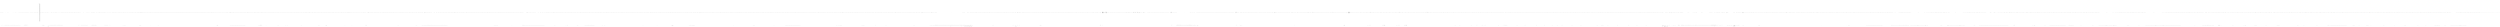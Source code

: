 digraph  {
m0_41 [cluster="System.Text.Encoding.GetString(byte[], int, int)", file="HtmlEncoder.cs", label="Entry System.Text.Encoding.GetString(byte[], int, int)", span="0-0"];
m0_136 [cluster="RestSharp.Extensions.MonoHttp.HttpEncoder.HtmlDecode(string)", file="HtmlEncoder.cs", label="Entry RestSharp.Extensions.MonoHttp.HttpEncoder.HtmlDecode(string)", span="319-319"];
m0_137 [cluster="RestSharp.Extensions.MonoHttp.HttpEncoder.HtmlDecode(string)", file="HtmlEncoder.cs", label="s == null", span="321-321"];
m0_139 [cluster="RestSharp.Extensions.MonoHttp.HttpEncoder.HtmlDecode(string)", file="HtmlEncoder.cs", label="s.Length == 0", span="326-326"];
m0_141 [cluster="RestSharp.Extensions.MonoHttp.HttpEncoder.HtmlDecode(string)", file="HtmlEncoder.cs", label="s.IndexOf('&') == -1", span="331-331"];
m0_142 [cluster="RestSharp.Extensions.MonoHttp.HttpEncoder.HtmlDecode(string)", file="HtmlEncoder.cs", label="return s;", span="333-333"];
m0_145 [cluster="RestSharp.Extensions.MonoHttp.HttpEncoder.HtmlDecode(string)", file="HtmlEncoder.cs", label="int len = s.Length", span="338-338"];
m0_152 [cluster="RestSharp.Extensions.MonoHttp.HttpEncoder.HtmlDecode(string)", file="HtmlEncoder.cs", label="char c = s[i]", span="351-351"];
m0_138 [cluster="RestSharp.Extensions.MonoHttp.HttpEncoder.HtmlDecode(string)", file="HtmlEncoder.cs", label="return null;", span="323-323"];
m0_140 [cluster="RestSharp.Extensions.MonoHttp.HttpEncoder.HtmlDecode(string)", file="HtmlEncoder.cs", label="return string.Empty;", span="328-328"];
m0_143 [cluster="RestSharp.Extensions.MonoHttp.HttpEncoder.HtmlDecode(string)", file="HtmlEncoder.cs", label="StringBuilder entity = new StringBuilder()", span="336-336"];
m0_144 [cluster="RestSharp.Extensions.MonoHttp.HttpEncoder.HtmlDecode(string)", file="HtmlEncoder.cs", label="StringBuilder output = new StringBuilder()", span="337-337"];
m0_155 [cluster="RestSharp.Extensions.MonoHttp.HttpEncoder.HtmlDecode(string)", file="HtmlEncoder.cs", label="entity.Append(c)", span="357-357"];
m0_161 [cluster="RestSharp.Extensions.MonoHttp.HttpEncoder.HtmlDecode(string)", file="HtmlEncoder.cs", label="entity.Append(number.ToString(Helpers.InvariantCulture))", span="374-374"];
m0_163 [cluster="RestSharp.Extensions.MonoHttp.HttpEncoder.HtmlDecode(string)", file="HtmlEncoder.cs", label="output.Append(entity)", span="378-378"];
m0_164 [cluster="RestSharp.Extensions.MonoHttp.HttpEncoder.HtmlDecode(string)", file="HtmlEncoder.cs", label="entity.Length = 0", span="379-379"];
m0_165 [cluster="RestSharp.Extensions.MonoHttp.HttpEncoder.HtmlDecode(string)", file="HtmlEncoder.cs", label="entity.Append('&')", span="380-380"];
m0_170 [cluster="RestSharp.Extensions.MonoHttp.HttpEncoder.HtmlDecode(string)", file="HtmlEncoder.cs", label="output.Append(entity)", span="391-391"];
m0_172 [cluster="RestSharp.Extensions.MonoHttp.HttpEncoder.HtmlDecode(string)", file="HtmlEncoder.cs", label="entity.Length = 0", span="393-393"];
m0_176 [cluster="RestSharp.Extensions.MonoHttp.HttpEncoder.HtmlDecode(string)", file="HtmlEncoder.cs", label="entity.Append(c)", span="402-402"];
m0_178 [cluster="RestSharp.Extensions.MonoHttp.HttpEncoder.HtmlDecode(string)", file="HtmlEncoder.cs", label="entity.Append(c)", span="408-408"];
m0_180 [cluster="RestSharp.Extensions.MonoHttp.HttpEncoder.HtmlDecode(string)", file="HtmlEncoder.cs", label="string key = entity.ToString()", span="412-412"];
m0_185 [cluster="RestSharp.Extensions.MonoHttp.HttpEncoder.HtmlDecode(string)", file="HtmlEncoder.cs", label="entity.Length = 0", span="421-421"];
m0_194 [cluster="RestSharp.Extensions.MonoHttp.HttpEncoder.HtmlDecode(string)", file="HtmlEncoder.cs", label="entity.Length = 0", span="440-440"];
m0_206 [cluster="RestSharp.Extensions.MonoHttp.HttpEncoder.HtmlDecode(string)", file="HtmlEncoder.cs", label="entity.Append(number.ToString(Helpers.InvariantCulture))", span="463-463"];
m0_208 [cluster="RestSharp.Extensions.MonoHttp.HttpEncoder.HtmlDecode(string)", file="HtmlEncoder.cs", label="entity.Append(c)", span="467-467"];
m0_210 [cluster="RestSharp.Extensions.MonoHttp.HttpEncoder.HtmlDecode(string)", file="HtmlEncoder.cs", label="entity.Length > 0", span="474-474"];
m0_211 [cluster="RestSharp.Extensions.MonoHttp.HttpEncoder.HtmlDecode(string)", file="HtmlEncoder.cs", label="output.Append(entity)", span="476-476"];
m0_157 [cluster="RestSharp.Extensions.MonoHttp.HttpEncoder.HtmlDecode(string)", file="HtmlEncoder.cs", label="output.Append(c)", span="362-362"];
m0_171 [cluster="RestSharp.Extensions.MonoHttp.HttpEncoder.HtmlDecode(string)", file="HtmlEncoder.cs", label="output.Append(c)", span="392-392"];
m0_183 [cluster="RestSharp.Extensions.MonoHttp.HttpEncoder.HtmlDecode(string)", file="HtmlEncoder.cs", label="output.Append(key)", span="419-419"];
m0_189 [cluster="RestSharp.Extensions.MonoHttp.HttpEncoder.HtmlDecode(string)", file="HtmlEncoder.cs", label="output.Append(''&#'')", span="430-430"];
m0_190 [cluster="RestSharp.Extensions.MonoHttp.HttpEncoder.HtmlDecode(string)", file="HtmlEncoder.cs", label="output.Append(number.ToString(Helpers.InvariantCulture))", span="431-431"];
m0_191 [cluster="RestSharp.Extensions.MonoHttp.HttpEncoder.HtmlDecode(string)", file="HtmlEncoder.cs", label="output.Append('';'')", span="432-432"];
m0_192 [cluster="RestSharp.Extensions.MonoHttp.HttpEncoder.HtmlDecode(string)", file="HtmlEncoder.cs", label="output.Append((char) number)", span="436-436"];
m0_213 [cluster="RestSharp.Extensions.MonoHttp.HttpEncoder.HtmlDecode(string)", file="HtmlEncoder.cs", label="output.Append(number.ToString(Helpers.InvariantCulture))", span="480-480"];
m0_214 [cluster="RestSharp.Extensions.MonoHttp.HttpEncoder.HtmlDecode(string)", file="HtmlEncoder.cs", label="return output.ToString();", span="483-483"];
m0_146 [cluster="RestSharp.Extensions.MonoHttp.HttpEncoder.HtmlDecode(string)", file="HtmlEncoder.cs", label="int state = 0", span="344-344"];
m0_151 [cluster="RestSharp.Extensions.MonoHttp.HttpEncoder.HtmlDecode(string)", file="HtmlEncoder.cs", label="i < len", span="349-349"];
m0_147 [cluster="RestSharp.Extensions.MonoHttp.HttpEncoder.HtmlDecode(string)", file="HtmlEncoder.cs", label="int number = 0", span="345-345"];
m0_153 [cluster="RestSharp.Extensions.MonoHttp.HttpEncoder.HtmlDecode(string)", file="HtmlEncoder.cs", label="state == 0", span="353-353"];
m0_166 [cluster="RestSharp.Extensions.MonoHttp.HttpEncoder.HtmlDecode(string)", file="HtmlEncoder.cs", label=state, span="385-385"];
m0_148 [cluster="RestSharp.Extensions.MonoHttp.HttpEncoder.HtmlDecode(string)", file="HtmlEncoder.cs", label="bool isHexValue = false", span="346-346"];
m0_188 [cluster="RestSharp.Extensions.MonoHttp.HttpEncoder.HtmlDecode(string)", file="HtmlEncoder.cs", label="number > 65535", span="428-428"];
m0_197 [cluster="RestSharp.Extensions.MonoHttp.HttpEncoder.HtmlDecode(string)", file="HtmlEncoder.cs", label="number = number * 16 + FromHex(c)", span="445-445"];
m0_200 [cluster="RestSharp.Extensions.MonoHttp.HttpEncoder.HtmlDecode(string)", file="HtmlEncoder.cs", label="number = number * 10 + (c - '0')", span="450-450"];
m0_202 [cluster="RestSharp.Extensions.MonoHttp.HttpEncoder.HtmlDecode(string)", file="HtmlEncoder.cs", label="number == 0 && (c == 'x' || c == 'X')", span="453-453"];
m0_149 [cluster="RestSharp.Extensions.MonoHttp.HttpEncoder.HtmlDecode(string)", file="HtmlEncoder.cs", label="bool haveTrailingDigits = false", span="347-347"];
m0_196 [cluster="RestSharp.Extensions.MonoHttp.HttpEncoder.HtmlDecode(string)", file="HtmlEncoder.cs", label="isHexValue && IsHexDigit(c)", span="443-443"];
m0_150 [cluster="RestSharp.Extensions.MonoHttp.HttpEncoder.HtmlDecode(string)", file="HtmlEncoder.cs", label="int i = 0", span="349-349"];
m0_160 [cluster="RestSharp.Extensions.MonoHttp.HttpEncoder.HtmlDecode(string)", file="HtmlEncoder.cs", label=haveTrailingDigits, span="372-372"];
m0_205 [cluster="RestSharp.Extensions.MonoHttp.HttpEncoder.HtmlDecode(string)", file="HtmlEncoder.cs", label=haveTrailingDigits, span="461-461"];
m0_212 [cluster="RestSharp.Extensions.MonoHttp.HttpEncoder.HtmlDecode(string)", file="HtmlEncoder.cs", label=haveTrailingDigits, span="478-478"];
m0_209 [cluster="RestSharp.Extensions.MonoHttp.HttpEncoder.HtmlDecode(string)", file="HtmlEncoder.cs", label="i++", span="349-349"];
m0_154 [cluster="RestSharp.Extensions.MonoHttp.HttpEncoder.HtmlDecode(string)", file="HtmlEncoder.cs", label="c == '&'", span="355-355"];
m0_158 [cluster="RestSharp.Extensions.MonoHttp.HttpEncoder.HtmlDecode(string)", file="HtmlEncoder.cs", label="c == '&'", span="368-368"];
m0_168 [cluster="RestSharp.Extensions.MonoHttp.HttpEncoder.HtmlDecode(string)", file="HtmlEncoder.cs", label="c == ';'", span="388-388"];
m0_175 [cluster="RestSharp.Extensions.MonoHttp.HttpEncoder.HtmlDecode(string)", file="HtmlEncoder.cs", label="state = c != '#'\r\n                                ? 2\r\n                                : 3", span="399-401"];
m0_179 [cluster="RestSharp.Extensions.MonoHttp.HttpEncoder.HtmlDecode(string)", file="HtmlEncoder.cs", label="c == ';'", span="410-410"];
m0_187 [cluster="RestSharp.Extensions.MonoHttp.HttpEncoder.HtmlDecode(string)", file="HtmlEncoder.cs", label="c == ';'", span="426-426"];
m0_199 [cluster="RestSharp.Extensions.MonoHttp.HttpEncoder.HtmlDecode(string)", file="HtmlEncoder.cs", label="char.IsDigit(c)", span="448-448"];
m0_156 [cluster="RestSharp.Extensions.MonoHttp.HttpEncoder.HtmlDecode(string)", file="HtmlEncoder.cs", label="state = 1", span="358-358"];
m0_159 [cluster="RestSharp.Extensions.MonoHttp.HttpEncoder.HtmlDecode(string)", file="HtmlEncoder.cs", label="state = 1", span="370-370"];
m0_162 [cluster="RestSharp.Extensions.MonoHttp.HttpEncoder.HtmlDecode(string)", file="HtmlEncoder.cs", label="haveTrailingDigits = false", span="375-375"];
m0_167 [cluster="RestSharp.Extensions.MonoHttp.HttpEncoder.HtmlDecode(string)", file="HtmlEncoder.cs", label=1, span="387-387"];
m0_177 [cluster="RestSharp.Extensions.MonoHttp.HttpEncoder.HtmlDecode(string)", file="HtmlEncoder.cs", label=2, span="407-407"];
m0_186 [cluster="RestSharp.Extensions.MonoHttp.HttpEncoder.HtmlDecode(string)", file="HtmlEncoder.cs", label=3, span="425-425"];
m0_169 [cluster="RestSharp.Extensions.MonoHttp.HttpEncoder.HtmlDecode(string)", file="HtmlEncoder.cs", label="state = 0", span="390-390"];
m0_173 [cluster="RestSharp.Extensions.MonoHttp.HttpEncoder.HtmlDecode(string)", file="HtmlEncoder.cs", label="number = 0", span="397-397"];
m0_174 [cluster="RestSharp.Extensions.MonoHttp.HttpEncoder.HtmlDecode(string)", file="HtmlEncoder.cs", label="isHexValue = false", span="398-398"];
m0_181 [cluster="RestSharp.Extensions.MonoHttp.HttpEncoder.HtmlDecode(string)", file="HtmlEncoder.cs", label="key.Length > 1 && Entities.ContainsKey(key.Substring(1, key.Length - 2))", span="414-414"];
m0_182 [cluster="RestSharp.Extensions.MonoHttp.HttpEncoder.HtmlDecode(string)", file="HtmlEncoder.cs", label="key = Entities[key.Substring(1, key.Length - 2)].ToString()", span="416-416"];
m0_184 [cluster="RestSharp.Extensions.MonoHttp.HttpEncoder.HtmlDecode(string)", file="HtmlEncoder.cs", label="state = 0", span="420-420"];
m0_193 [cluster="RestSharp.Extensions.MonoHttp.HttpEncoder.HtmlDecode(string)", file="HtmlEncoder.cs", label="state = 0", span="439-439"];
m0_195 [cluster="RestSharp.Extensions.MonoHttp.HttpEncoder.HtmlDecode(string)", file="HtmlEncoder.cs", label="haveTrailingDigits = false", span="441-441"];
m0_198 [cluster="RestSharp.Extensions.MonoHttp.HttpEncoder.HtmlDecode(string)", file="HtmlEncoder.cs", label="haveTrailingDigits = true", span="446-446"];
m0_201 [cluster="RestSharp.Extensions.MonoHttp.HttpEncoder.HtmlDecode(string)", file="HtmlEncoder.cs", label="haveTrailingDigits = true", span="451-451"];
m0_203 [cluster="RestSharp.Extensions.MonoHttp.HttpEncoder.HtmlDecode(string)", file="HtmlEncoder.cs", label="isHexValue = true", span="455-455"];
m0_204 [cluster="RestSharp.Extensions.MonoHttp.HttpEncoder.HtmlDecode(string)", file="HtmlEncoder.cs", label="state = 2", span="459-459"];
m0_207 [cluster="RestSharp.Extensions.MonoHttp.HttpEncoder.HtmlDecode(string)", file="HtmlEncoder.cs", label="haveTrailingDigits = false", span="464-464"];
m0_215 [cluster="RestSharp.Extensions.MonoHttp.HttpEncoder.HtmlDecode(string)", file="HtmlEncoder.cs", label="Exit RestSharp.Extensions.MonoHttp.HttpEncoder.HtmlDecode(string)", span="319-319"];
m0_106 [cluster="System.Text.StringBuilder.Append(char)", file="HtmlEncoder.cs", label="Entry System.Text.StringBuilder.Append(char)", span="0-0"];
m0_284 [cluster="RestSharp.Extensions.MonoHttp.HttpEncoder.InitEntities()", file="HtmlEncoder.cs", label="Entry RestSharp.Extensions.MonoHttp.HttpEncoder.InitEntities()", span="599-599"];
m0_285 [cluster="RestSharp.Extensions.MonoHttp.HttpEncoder.InitEntities()", file="HtmlEncoder.cs", label="entities = new SortedDictionary<string, char>(StringComparer.Ordinal)\r\n                       {\r\n                           {''\\nnbsp'', '\u00A0'},\r\n                           {''iexcl'', '\u00A1'},\r\n                           {''cent'', '\u00A2'},\r\n                           {''\\npound'', '\u00A3'},\r\n                           {''curren'', '\u00A4'},\r\n                           {''yen'', '\u00A5'},\r\n                           {''\\nbrvbar'', '\u00A6'},\r\n                           {''sect'', '\u00A7'},\r\n                           {''uml'', '\u00A8'},\r\n                           {''\\ncopy'', '\u00A9'},\r\n                           {''ordf'', '\u00AA'},\r\n                           {''laquo'', '\u00AB'},\r\n                           {''\\nnot'', '\u00AC'},\r\n                           {''shy'', '\u00AD'},\r\n                           {''reg'', '\u00AE'},\r\n                           {''\\nmacr'', '\u00AF'},\r\n                           {''deg'', '\u00B0'},\r\n                           {''plusmn'', '\u00B1'},\r\n                           {''\\nsup2'', '\u00B2'},\r\n                           {''sup3'', '\u00B3'},\r\n                           {''acute'', '\u00B4'},\r\n                           {''\\nmicro'', '\u00B5'},\r\n                           {''para'', '\u00B6'},\r\n                           {''middot'', '\u00B7'},\r\n                           {''\\ncedil'', '\u00B8'},\r\n                           {''sup1'', '\u00B9'},\r\n                           {''ordm'', '\u00BA'},\r\n                           {''\\nraquo'', '\u00BB'},\r\n                           {''frac14'', '\u00BC'},\r\n                           {''frac12'', '\u00BD'},\r\n                           {''\\nfrac34'', '\u00BE'},\r\n                           {''iquest'', '\u00BF'},\r\n                           {''Agrave'', '\u00C0'},\r\n                           {''\\nAacute'', '\u00C1'},\r\n                           {''Acirc'', '\u00C2'},\r\n                           {''Atilde'', '\u00C3'},\r\n                           {''\\nAuml'', '\u00C4'},\r\n                           {''Aring'', '\u00C5'},\r\n                           {''AElig'', '\u00C6'},\r\n                           {''\\nCcedil'', '\u00C7'},\r\n                           {''Egrave'', '\u00C8'},\r\n                           {''Eacute'', '\u00C9'},\r\n                           {''\\nEcirc'', '\u00CA'},\r\n                           {''Euml'', '\u00CB'},\r\n                           {''Igrave'', '\u00CC'},\r\n                           {''\\nIacute'', '\u00CD'},\r\n                           {''Icirc'', '\u00CE'},\r\n                           {''Iuml'', '\u00CF'},\r\n                           {''\\nETH'', '\u00D0'},\r\n                           {''Ntilde'', '\u00D1'},\r\n                           {''Ograve'', '\u00D2'},\r\n                           {''\\nOacute'', '\u00D3'},\r\n                           {''Ocirc'', '\u00D4'},\r\n                           {''Otilde'', '\u00D5'},\r\n                           {''\\nOuml'', '\u00D6'},\r\n                           {''times'', '\u00D7'},\r\n                           {''Oslash'', '\u00D8'},\r\n                           {''\\nUgrave'', '\u00D9'},\r\n                           {''Uacute'', '\u00DA'},\r\n                           {''Ucirc'', '\u00DB'},\r\n                           {''\\nUuml'', '\u00DC'},\r\n                           {''Yacute'', '\u00DD'},\r\n                           {''THORN'', '\u00DE'},\r\n                           {''\\nszlig'', '\u00DF'},\r\n                           {''agrave'', '\u00E0'},\r\n                           {''aacute'', '\u00E1'},\r\n                           {''\\nacirc'', '\u00E2'},\r\n                           {''atilde'', '\u00E3'},\r\n                           {''auml'', '\u00E4'},\r\n                           {''\\naring'', '\u00E5'},\r\n                           {''aelig'', '\u00E6'},\r\n                           {''ccedil'', '\u00E7'},\r\n                           {''\\negrave'', '\u00E8'},\r\n                           {''eacute'', '\u00E9'},\r\n                           {''ecirc'', '\u00EA'},\r\n                           {''\\neuml'', '\u00EB'},\r\n                           {''igrave'', '\u00EC'},\r\n                           {''iacute'', '\u00ED'},\r\n                           {''\\nicirc'', '\u00EE'},\r\n                           {''iuml'', '\u00EF'},\r\n                           {''eth'', '\u00F0'},\r\n                           {''\\nntilde'', '\u00F1'},\r\n                           {''ograve'', '\u00F2'},\r\n                           {''oacute'', '\u00F3'},\r\n                           {''\\nocirc'', '\u00F4'},\r\n                           {''otilde'', '\u00F5'},\r\n                           {''ouml'', '\u00F6'},\r\n                           {''\\ndivide'', '\u00F7'},\r\n                           {''oslash'', '\u00F8'},\r\n                           {''ugrave'', '\u00F9'},\r\n                           {''\\nuacute'', '\u00FA'},\r\n                           {''ucirc'', '\u00FB'},\r\n                           {''uuml'', '\u00FC'},\r\n                           {''\\nyacute'', '\u00FD'},\r\n                           {''thorn'', '\u00FE'},\r\n                           {''yuml'', '\u00FF'},\r\n                           {''\\nfnof'', '\u0192'},\r\n                           {''Alpha'', '\u0391'},\r\n                           {''Beta'', '\u0392'},\r\n                           {''\\nGamma'', '\u0393'},\r\n                           {''Delta'', '\u0394'},\r\n                           {''Epsilon'', '\u0395'},\r\n                           {''\\nZeta'', '\u0396'},\r\n                           {''Eta'', '\u0397'},\r\n                           {''Theta'', '\u0398'},\r\n                           {''\\nIota'', '\u0399'},\r\n                           {''Kappa'', '\u039A'},\r\n                           {''Lambda'', '\u039B'},\r\n                           {''\\nMu'', '\u039C'},\r\n                           {''Nu'', '\u039D'},\r\n                           {''Xi'', '\u039E'},\r\n                           {''\\nOmicron'', '\u039F'},\r\n                           {''Pi'', '\u03A0'},\r\n                           {''Rho'', '\u03A1'},\r\n                           {''\\nSigma'', '\u03A3'},\r\n                           {''Tau'', '\u03A4'},\r\n                           {''Upsilon'', '\u03A5'},\r\n                           {''\\nPhi'', '\u03A6'},\r\n                           {''Chi'', '\u03A7'},\r\n                           {''Psi'', '\u03A8'},\r\n                           {''\\nOmega'', '\u03A9'},\r\n                           {''alpha'', '\u03B1'},\r\n                           {''beta'', '\u03B2'},\r\n                           {''\\ngamma'', '\u03B3'},\r\n                           {''delta'', '\u03B4'},\r\n                           {''epsilon'', '\u03B5'},\r\n                           {''\\nzeta'', '\u03B6'},\r\n                           {''eta'', '\u03B7'},\r\n                           {''theta'', '\u03B8'},\r\n                           {''\\niota'', '\u03B9'},\r\n                           {''kappa'', '\u03BA'},\r\n                           {''lambda'', '\u03BB'},\r\n                           {''\\nmu'', '\u03BC'},\r\n                           {''nu'', '\u03BD'},\r\n                           {''xi'', '\u03BE'},\r\n                           {''\\nomicron'', '\u03BF'},\r\n                           {''pi'', '\u03C0'},\r\n                           {''rho'', '\u03C1'},\r\n                           {''\\nsigmaf'', '\u03C2'},\r\n                           {''sigma'', '\u03C3'},\r\n                           {''tau'', '\u03C4'},\r\n                           {''\\nupsilon'', '\u03C5'},\r\n                           {''phi'', '\u03C6'},\r\n                           {''chi'', '\u03C7'},\r\n                           {''\\npsi'', '\u03C8'},\r\n                           {''omega'', '\u03C9'},\r\n                           {''thetasym'', '\u03D1'},\r\n                           {''\\nupsih'', '\u03D2'},\r\n                           {''piv'', '\u03D6'},\r\n                           {''bull'', '\u2022'},\r\n                           {''\\nhellip'', '\u2026'},\r\n                           {''prime'', '\u2032'},\r\n                           {''Prime'', '\u2033'},\r\n                           {''\\noline'', '\u203E'},\r\n                           {''frasl'', '\u2044'},\r\n                           {''weierp'', '\u2118'},\r\n                           {''\\nimage'', '\u2111'},\r\n                           {''real'', '\u211C'},\r\n                           {''trade'', '\u2122'},\r\n                           {''\\nalefsym'', '\u2135'},\r\n                           {''larr'', '\u2190'},\r\n                           {''uarr'', '\u2191'},\r\n                           {''\\nrarr'', '\u2192'},\r\n                           {''darr'', '\u2193'},\r\n                           {''harr'', '\u2194'},\r\n                           {''\\ncrarr'', '\u21B5'},\r\n                           {''lArr'', '\u21D0'},\r\n                           {''uArr'', '\u21D1'},\r\n                           {''\\nrArr'', '\u21D2'},\r\n                           {''dArr'', '\u21D3'},\r\n                           {''hArr'', '\u21D4'},\r\n                           {''\\nforall'', '\u2200'},\r\n                           {''part'', '\u2202'},\r\n                           {''exist'', '\u2203'},\r\n                           {''\\nempty'', '\u2205'},\r\n                           {''nabla'', '\u2207'},\r\n                           {''isin'', '\u2208'},\r\n                           {''\\nnotin'', '\u2209'},\r\n                           {''ni'', '\u220B'},\r\n                           {''prod'', '\u220F'},\r\n                           {''\\nsum'', '\u2211'},\r\n                           {''minus'', '\u2212'},\r\n                           {''lowast'', '\u2217'},\r\n                           {''\\nradic'', '\u221A'},\r\n                           {''prop'', '\u221D'},\r\n                           {''infin'', '\u221E'},\r\n                           {''\\nang'', '\u2220'},\r\n                           {''and'', '\u2227'},\r\n                           {''or'', '\u2228'},\r\n                           {''\\ncap'', '\u2229'},\r\n                           {''cup'', '\u222A'},\r\n                           {''int'', '\u222B'},\r\n                           {''\\nthere4'', '\u2234'},\r\n                           {''sim'', '\u223C'},\r\n                           {''cong'', '\u2245'},\r\n                           {''\\nasymp'', '\u2248'},\r\n                           {''ne'', '\u2260'},\r\n                           {''equiv'', '\u2261'},\r\n                           {''\\nle'', '\u2264'},\r\n                           {''ge'', '\u2265'},\r\n                           {''sub'', '\u2282'},\r\n                           {''\\nsup'', '\u2283'},\r\n                           {''nsub'', '\u2284'},\r\n                           {''sube'', '\u2286'},\r\n                           {''\\nsupe'', '\u2287'},\r\n                           {''oplus'', '\u2295'},\r\n                           {''otimes'', '\u2297'},\r\n                           {''\\nperp'', '\u22A5'},\r\n                           {''sdot'', '\u22C5'},\r\n                           {''lceil'', '\u2308'},\r\n                           {''\\nrceil'', '\u2309'},\r\n                           {''lfloor'', '\u230A'},\r\n                           {''rfloor'', '\u230B'},\r\n                           {''\\nlang'', '\u2329'},\r\n                           {''rang'', '\u232A'},\r\n                           {''loz'', '\u25CA'},\r\n                           {''\\nspades'', '\u2660'},\r\n                           {''clubs'', '\u2663'},\r\n                           {''hearts'', '\u2665'},\r\n                           {''\\ndiams'', '\u2666'},\r\n                           {''quot'', '\u0022'},\r\n                           {''amp'', '\u0026'},\r\n                           {''\\nlt'', '\u003C'},\r\n                           {''gt'', '\u003E'},\r\n                           {''OElig'', '\u0152'},\r\n                           {''\\noelig'', '\u0153'},\r\n                           {''Scaron'', '\u0160'},\r\n                           {''scaron'', '\u0161'},\r\n                           {''\\nYuml'', '\u0178'},\r\n                           {''circ'', '\u02C6'},\r\n                           {''tilde'', '\u02DC'},\r\n                           {''\\nensp'', '\u2002'},\r\n                           {''emsp'', '\u2003'},\r\n                           {''thinsp'', '\u2009'},\r\n                           {''\\nzwnj'', '\u200C'},\r\n                           {''zwj'', '\u200D'},\r\n                           {''lrm'', '\u200E'},\r\n                           {''\\nrlm'', '\u200F'},\r\n                           {''ndash'', '\u2013'},\r\n                           {''mdash'', '\u2014'},\r\n                           {''\\nlsquo'', '\u2018'},\r\n                           {''rsquo'', '\u2019'},\r\n                           {''sbquo'', '\u201A'},\r\n                           {''\\nldquo'', '\u201C'},\r\n                           {''rdquo'', '\u201D'},\r\n                           {''bdquo'', '\u201E'},\r\n                           {''\\ndagger'', '\u2020'},\r\n                           {''Dagger'', '\u2021'},\r\n                           {''permil'', '\u2030'},\r\n                           {''\\nlsaquo'', '\u2039'},\r\n                           {''rsaquo'', '\u203A'},\r\n                           {''euro'', '\u20AC'}\r\n                       }", span="603-857"];
m0_286 [cluster="RestSharp.Extensions.MonoHttp.HttpEncoder.InitEntities()", file="HtmlEncoder.cs", label="Exit RestSharp.Extensions.MonoHttp.HttpEncoder.InitEntities()", span="599-599"];
m0_11 [cluster="RestSharp.Extensions.MonoHttp.HttpEncoder.StringBuilderAppend(string, ref System.Text.StringBuilder)", file="HtmlEncoder.cs", label="Entry RestSharp.Extensions.MonoHttp.HttpEncoder.StringBuilderAppend(string, ref System.Text.StringBuilder)", span="95-95"];
m0_12 [cluster="RestSharp.Extensions.MonoHttp.HttpEncoder.StringBuilderAppend(string, ref System.Text.StringBuilder)", file="HtmlEncoder.cs", label="sb == null", span="97-97"];
m0_13 [cluster="RestSharp.Extensions.MonoHttp.HttpEncoder.StringBuilderAppend(string, ref System.Text.StringBuilder)", file="HtmlEncoder.cs", label="sb = new StringBuilder(s)", span="99-99"];
m0_14 [cluster="RestSharp.Extensions.MonoHttp.HttpEncoder.StringBuilderAppend(string, ref System.Text.StringBuilder)", file="HtmlEncoder.cs", label="sb.Append(s)", span="103-103"];
m0_15 [cluster="RestSharp.Extensions.MonoHttp.HttpEncoder.StringBuilderAppend(string, ref System.Text.StringBuilder)", file="HtmlEncoder.cs", label="Exit RestSharp.Extensions.MonoHttp.HttpEncoder.StringBuilderAppend(string, ref System.Text.StringBuilder)", span="95-95"];
m0_283 [cluster="System.Text.Encoding.GetBytes(string)", file="HtmlEncoder.cs", label="Entry System.Text.Encoding.GetBytes(string)", span="0-0"];
m0_226 [cluster="System.Convert.ToString(char)", file="HtmlEncoder.cs", label="Entry System.Convert.ToString(char)", span="0-0"];
m0_10 [cluster="RestSharp.Extensions.MonoHttp.HttpEncoder.EncodeHeaderString(string)", file="HtmlEncoder.cs", label="Entry RestSharp.Extensions.MonoHttp.HttpEncoder.EncodeHeaderString(string)", span="107-107"];
m0_18 [cluster="RestSharp.Extensions.MonoHttp.HttpEncoder.EncodeHeaderString(string)", file="HtmlEncoder.cs", label="StringBuilder sb = null", span="109-109"];
m0_19 [cluster="RestSharp.Extensions.MonoHttp.HttpEncoder.EncodeHeaderString(string)", file="HtmlEncoder.cs", label=input, span="111-111"];
m0_22 [cluster="RestSharp.Extensions.MonoHttp.HttpEncoder.EncodeHeaderString(string)", file="HtmlEncoder.cs", label="return sb != null\r\n                ? sb.ToString()\r\n                : input;", span="119-121"];
m0_21 [cluster="RestSharp.Extensions.MonoHttp.HttpEncoder.EncodeHeaderString(string)", file="HtmlEncoder.cs", label="StringBuilderAppend(string.Format(''%{0:x2}'', (int) ch), ref sb)", span="115-115"];
m0_20 [cluster="RestSharp.Extensions.MonoHttp.HttpEncoder.EncodeHeaderString(string)", file="HtmlEncoder.cs", label="(ch < 32 && ch != 9) || ch == 127", span="113-113"];
m0_23 [cluster="RestSharp.Extensions.MonoHttp.HttpEncoder.EncodeHeaderString(string)", file="HtmlEncoder.cs", label="Exit RestSharp.Extensions.MonoHttp.HttpEncoder.EncodeHeaderString(string)", span="107-107"];
m0_104 [cluster="System.Text.StringBuilder.StringBuilder()", file="HtmlEncoder.cs", label="Entry System.Text.StringBuilder.StringBuilder()", span="0-0"];
m0_24 [cluster="string.Format(string, object)", file="HtmlEncoder.cs", label="Entry string.Format(string, object)", span="0-0"];
m0_63 [cluster="RestSharp.Extensions.MonoHttp.HttpEncoder.UrlEncodeChar(char, System.IO.Stream, bool)", file="HtmlEncoder.cs", label="Entry RestSharp.Extensions.MonoHttp.HttpEncoder.UrlEncodeChar(char, System.IO.Stream, bool)", span="502-502"];
m0_234 [cluster="RestSharp.Extensions.MonoHttp.HttpEncoder.UrlEncodeChar(char, System.IO.Stream, bool)", file="HtmlEncoder.cs", label="c > 255", span="504-504"];
m0_235 [cluster="RestSharp.Extensions.MonoHttp.HttpEncoder.UrlEncodeChar(char, System.IO.Stream, bool)", file="HtmlEncoder.cs", label="int i = c", span="509-509"];
m0_236 [cluster="RestSharp.Extensions.MonoHttp.HttpEncoder.UrlEncodeChar(char, System.IO.Stream, bool)", file="HtmlEncoder.cs", label="result.WriteByte((byte) '%')", span="511-511"];
m0_237 [cluster="RestSharp.Extensions.MonoHttp.HttpEncoder.UrlEncodeChar(char, System.IO.Stream, bool)", file="HtmlEncoder.cs", label="result.WriteByte((byte) 'u')", span="512-512"];
m0_239 [cluster="RestSharp.Extensions.MonoHttp.HttpEncoder.UrlEncodeChar(char, System.IO.Stream, bool)", file="HtmlEncoder.cs", label="result.WriteByte((byte) hexChars[idx])", span="516-516"];
m0_241 [cluster="RestSharp.Extensions.MonoHttp.HttpEncoder.UrlEncodeChar(char, System.IO.Stream, bool)", file="HtmlEncoder.cs", label="result.WriteByte((byte) hexChars[idx])", span="518-518"];
m0_243 [cluster="RestSharp.Extensions.MonoHttp.HttpEncoder.UrlEncodeChar(char, System.IO.Stream, bool)", file="HtmlEncoder.cs", label="result.WriteByte((byte) hexChars[idx])", span="520-520"];
m0_245 [cluster="RestSharp.Extensions.MonoHttp.HttpEncoder.UrlEncodeChar(char, System.IO.Stream, bool)", file="HtmlEncoder.cs", label="result.WriteByte((byte) hexChars[idx])", span="522-522"];
m0_247 [cluster="RestSharp.Extensions.MonoHttp.HttpEncoder.UrlEncodeChar(char, System.IO.Stream, bool)", file="HtmlEncoder.cs", label="c > ' ' && NotEncoded(c)", span="527-527"];
m0_248 [cluster="RestSharp.Extensions.MonoHttp.HttpEncoder.UrlEncodeChar(char, System.IO.Stream, bool)", file="HtmlEncoder.cs", label="result.WriteByte((byte) c)", span="529-529"];
m0_250 [cluster="RestSharp.Extensions.MonoHttp.HttpEncoder.UrlEncodeChar(char, System.IO.Stream, bool)", file="HtmlEncoder.cs", label="c == ' '", span="534-534"];
m0_251 [cluster="RestSharp.Extensions.MonoHttp.HttpEncoder.UrlEncodeChar(char, System.IO.Stream, bool)", file="HtmlEncoder.cs", label="result.WriteByte((byte) '+')", span="536-536"];
m0_253 [cluster="RestSharp.Extensions.MonoHttp.HttpEncoder.UrlEncodeChar(char, System.IO.Stream, bool)", file="HtmlEncoder.cs", label="(c < '0') ||\r\n                (c < 'A' && c > '9') ||\r\n                (c > 'Z' && c < 'a') ||\r\n                (c > 'z')", span="541-544"];
m0_254 [cluster="RestSharp.Extensions.MonoHttp.HttpEncoder.UrlEncodeChar(char, System.IO.Stream, bool)", file="HtmlEncoder.cs", label="isUnicode && c > 127", span="546-546"];
m0_255 [cluster="RestSharp.Extensions.MonoHttp.HttpEncoder.UrlEncodeChar(char, System.IO.Stream, bool)", file="HtmlEncoder.cs", label="result.WriteByte((byte) '%')", span="548-548"];
m0_256 [cluster="RestSharp.Extensions.MonoHttp.HttpEncoder.UrlEncodeChar(char, System.IO.Stream, bool)", file="HtmlEncoder.cs", label="result.WriteByte((byte) 'u')", span="549-549"];
m0_257 [cluster="RestSharp.Extensions.MonoHttp.HttpEncoder.UrlEncodeChar(char, System.IO.Stream, bool)", file="HtmlEncoder.cs", label="result.WriteByte((byte) '0')", span="550-550"];
m0_258 [cluster="RestSharp.Extensions.MonoHttp.HttpEncoder.UrlEncodeChar(char, System.IO.Stream, bool)", file="HtmlEncoder.cs", label="result.WriteByte((byte) '0')", span="551-551"];
m0_259 [cluster="RestSharp.Extensions.MonoHttp.HttpEncoder.UrlEncodeChar(char, System.IO.Stream, bool)", file="HtmlEncoder.cs", label="result.WriteByte((byte) '%')", span="555-555"];
m0_260 [cluster="RestSharp.Extensions.MonoHttp.HttpEncoder.UrlEncodeChar(char, System.IO.Stream, bool)", file="HtmlEncoder.cs", label="int idx = c >> 4", span="558-558"];
m0_261 [cluster="RestSharp.Extensions.MonoHttp.HttpEncoder.UrlEncodeChar(char, System.IO.Stream, bool)", file="HtmlEncoder.cs", label="result.WriteByte((byte) hexChars[idx])", span="560-560"];
m0_262 [cluster="RestSharp.Extensions.MonoHttp.HttpEncoder.UrlEncodeChar(char, System.IO.Stream, bool)", file="HtmlEncoder.cs", label="idx = c & 0x0F", span="561-561"];
m0_263 [cluster="RestSharp.Extensions.MonoHttp.HttpEncoder.UrlEncodeChar(char, System.IO.Stream, bool)", file="HtmlEncoder.cs", label="result.WriteByte((byte) hexChars[idx])", span="562-562"];
m0_264 [cluster="RestSharp.Extensions.MonoHttp.HttpEncoder.UrlEncodeChar(char, System.IO.Stream, bool)", file="HtmlEncoder.cs", label="result.WriteByte((byte) c)", span="566-566"];
m0_238 [cluster="RestSharp.Extensions.MonoHttp.HttpEncoder.UrlEncodeChar(char, System.IO.Stream, bool)", file="HtmlEncoder.cs", label="int idx = i >> 12", span="514-514"];
m0_240 [cluster="RestSharp.Extensions.MonoHttp.HttpEncoder.UrlEncodeChar(char, System.IO.Stream, bool)", file="HtmlEncoder.cs", label="idx = (i >> 8) & 0x0F", span="517-517"];
m0_242 [cluster="RestSharp.Extensions.MonoHttp.HttpEncoder.UrlEncodeChar(char, System.IO.Stream, bool)", file="HtmlEncoder.cs", label="idx = (i >> 4) & 0x0F", span="519-519"];
m0_244 [cluster="RestSharp.Extensions.MonoHttp.HttpEncoder.UrlEncodeChar(char, System.IO.Stream, bool)", file="HtmlEncoder.cs", label="idx = i & 0x0F", span="521-521"];
m0_246 [cluster="RestSharp.Extensions.MonoHttp.HttpEncoder.UrlEncodeChar(char, System.IO.Stream, bool)", file="HtmlEncoder.cs", label="return;", span="524-524"];
m0_249 [cluster="RestSharp.Extensions.MonoHttp.HttpEncoder.UrlEncodeChar(char, System.IO.Stream, bool)", file="HtmlEncoder.cs", label="return;", span="531-531"];
m0_252 [cluster="RestSharp.Extensions.MonoHttp.HttpEncoder.UrlEncodeChar(char, System.IO.Stream, bool)", file="HtmlEncoder.cs", label="return;", span="538-538"];
m0_265 [cluster="RestSharp.Extensions.MonoHttp.HttpEncoder.UrlEncodeChar(char, System.IO.Stream, bool)", file="HtmlEncoder.cs", label="Exit RestSharp.Extensions.MonoHttp.HttpEncoder.UrlEncodeChar(char, System.IO.Stream, bool)", span="502-502"];
m0_222 [cluster="RestSharp.Extensions.MonoHttp.HttpEncoder.FromHex(char)", file="HtmlEncoder.cs", label="Entry RestSharp.Extensions.MonoHttp.HttpEncoder.FromHex(char)", span="486-486"];
m0_224 [cluster="RestSharp.Extensions.MonoHttp.HttpEncoder.FromHex(char)", file="HtmlEncoder.cs", label="return int.Parse(Convert.ToString(c), System.Globalization.NumberStyles.HexNumber);", span="488-488"];
m0_225 [cluster="RestSharp.Extensions.MonoHttp.HttpEncoder.FromHex(char)", file="HtmlEncoder.cs", label="Exit RestSharp.Extensions.MonoHttp.HttpEncoder.FromHex(char)", span="486-486"];
m0_266 [cluster="System.IO.Stream.WriteByte(byte)", file="HtmlEncoder.cs", label="Entry System.IO.Stream.WriteByte(byte)", span="0-0"];
m0_60 [cluster="System.ArgumentNullException.ArgumentNullException(string)", file="HtmlEncoder.cs", label="Entry System.ArgumentNullException.ArgumentNullException(string)", span="0-0"];
m0_223 [cluster="char.IsDigit(char)", file="HtmlEncoder.cs", label="Entry char.IsDigit(char)", span="0-0"];
m0_61 [cluster="System.ArgumentOutOfRangeException.ArgumentOutOfRangeException(string)", file="HtmlEncoder.cs", label="Entry System.ArgumentOutOfRangeException.ArgumentOutOfRangeException(string)", span="0-0"];
m0_287 [cluster="System.Collections.Generic.SortedDictionary<TKey, TValue>.SortedDictionary(System.Collections.Generic.IComparer<TKey>)", file="HtmlEncoder.cs", label="Entry System.Collections.Generic.SortedDictionary<TKey, TValue>.SortedDictionary(System.Collections.Generic.IComparer<TKey>)", span="0-0"];
m0_17 [cluster="System.Text.StringBuilder.Append(string)", file="HtmlEncoder.cs", label="Entry System.Text.StringBuilder.Append(string)", span="0-0"];
m0_9 [cluster="string.IsNullOrEmpty(string)", file="HtmlEncoder.cs", label="Entry string.IsNullOrEmpty(string)", span="0-0"];
m0_64 [cluster="RestSharp.Extensions.MonoHttp.HttpEncoder.HtmlEncode(string)", file="HtmlEncoder.cs", label="Entry RestSharp.Extensions.MonoHttp.HttpEncoder.HtmlEncode(string)", span="179-179"];
m0_65 [cluster="RestSharp.Extensions.MonoHttp.HttpEncoder.HtmlEncode(string)", file="HtmlEncoder.cs", label="s == null", span="181-181"];
m0_67 [cluster="RestSharp.Extensions.MonoHttp.HttpEncoder.HtmlEncode(string)", file="HtmlEncoder.cs", label="s.Length == 0", span="186-186"];
m0_71 [cluster="RestSharp.Extensions.MonoHttp.HttpEncoder.HtmlEncode(string)", file="HtmlEncoder.cs", label="i < s.Length", span="193-193"];
m0_72 [cluster="RestSharp.Extensions.MonoHttp.HttpEncoder.HtmlEncode(string)", file="HtmlEncoder.cs", label="char c = s[i]", span="195-195"];
m0_77 [cluster="RestSharp.Extensions.MonoHttp.HttpEncoder.HtmlEncode(string)", file="HtmlEncoder.cs", label="return s;", span="206-206"];
m0_79 [cluster="RestSharp.Extensions.MonoHttp.HttpEncoder.HtmlEncode(string)", file="HtmlEncoder.cs", label="int len = s.Length", span="210-210"];
m0_82 [cluster="RestSharp.Extensions.MonoHttp.HttpEncoder.HtmlEncode(string)", file="HtmlEncoder.cs", label="s[i]", span="214-214"];
m0_95 [cluster="RestSharp.Extensions.MonoHttp.HttpEncoder.HtmlEncode(string)", file="HtmlEncoder.cs", label="char ch = s[i]", span="241-241"];
m0_66 [cluster="RestSharp.Extensions.MonoHttp.HttpEncoder.HtmlEncode(string)", file="HtmlEncoder.cs", label="return null;", span="183-183"];
m0_68 [cluster="RestSharp.Extensions.MonoHttp.HttpEncoder.HtmlEncode(string)", file="HtmlEncoder.cs", label="return string.Empty;", span="188-188"];
m0_69 [cluster="RestSharp.Extensions.MonoHttp.HttpEncoder.HtmlEncode(string)", file="HtmlEncoder.cs", label="bool needEncode = false", span="191-191"];
m0_70 [cluster="RestSharp.Extensions.MonoHttp.HttpEncoder.HtmlEncode(string)", file="HtmlEncoder.cs", label="int i = 0", span="193-193"];
m0_76 [cluster="RestSharp.Extensions.MonoHttp.HttpEncoder.HtmlEncode(string)", file="HtmlEncoder.cs", label="!needEncode", span="204-204"];
m0_75 [cluster="RestSharp.Extensions.MonoHttp.HttpEncoder.HtmlEncode(string)", file="HtmlEncoder.cs", label="i++", span="193-193"];
m0_73 [cluster="RestSharp.Extensions.MonoHttp.HttpEncoder.HtmlEncode(string)", file="HtmlEncoder.cs", label="c == '&' || c == '''' || c == '<' || c == '>' || c > 159", span="197-197"];
m0_74 [cluster="RestSharp.Extensions.MonoHttp.HttpEncoder.HtmlEncode(string)", file="HtmlEncoder.cs", label="needEncode = true", span="199-199"];
m0_78 [cluster="RestSharp.Extensions.MonoHttp.HttpEncoder.HtmlEncode(string)", file="HtmlEncoder.cs", label="StringBuilder output = new StringBuilder()", span="209-209"];
m0_84 [cluster="RestSharp.Extensions.MonoHttp.HttpEncoder.HtmlEncode(string)", file="HtmlEncoder.cs", label="output.Append(''&amp;'')", span="217-217"];
m0_86 [cluster="RestSharp.Extensions.MonoHttp.HttpEncoder.HtmlEncode(string)", file="HtmlEncoder.cs", label="output.Append(''&gt;'')", span="221-221"];
m0_88 [cluster="RestSharp.Extensions.MonoHttp.HttpEncoder.HtmlEncode(string)", file="HtmlEncoder.cs", label="output.Append(''&lt;'')", span="225-225"];
m0_90 [cluster="RestSharp.Extensions.MonoHttp.HttpEncoder.HtmlEncode(string)", file="HtmlEncoder.cs", label="output.Append(''&quot;'')", span="229-229"];
m0_92 [cluster="RestSharp.Extensions.MonoHttp.HttpEncoder.HtmlEncode(string)", file="HtmlEncoder.cs", label="output.Append(''&#65308;'')", span="233-233"];
m0_94 [cluster="RestSharp.Extensions.MonoHttp.HttpEncoder.HtmlEncode(string)", file="HtmlEncoder.cs", label="output.Append(''&#65310;'')", span="237-237"];
m0_97 [cluster="RestSharp.Extensions.MonoHttp.HttpEncoder.HtmlEncode(string)", file="HtmlEncoder.cs", label="output.Append(''&#'')", span="245-245"];
m0_98 [cluster="RestSharp.Extensions.MonoHttp.HttpEncoder.HtmlEncode(string)", file="HtmlEncoder.cs", label="output.Append(((int) ch).ToString(Helpers.InvariantCulture))", span="246-246"];
m0_99 [cluster="RestSharp.Extensions.MonoHttp.HttpEncoder.HtmlEncode(string)", file="HtmlEncoder.cs", label="output.Append('';'')", span="247-247"];
m0_100 [cluster="RestSharp.Extensions.MonoHttp.HttpEncoder.HtmlEncode(string)", file="HtmlEncoder.cs", label="output.Append(ch)", span="251-251"];
m0_102 [cluster="RestSharp.Extensions.MonoHttp.HttpEncoder.HtmlEncode(string)", file="HtmlEncoder.cs", label="return output.ToString();", span="258-258"];
m0_80 [cluster="RestSharp.Extensions.MonoHttp.HttpEncoder.HtmlEncode(string)", file="HtmlEncoder.cs", label="int i = 0", span="212-212"];
m0_81 [cluster="RestSharp.Extensions.MonoHttp.HttpEncoder.HtmlEncode(string)", file="HtmlEncoder.cs", label="i < len", span="212-212"];
m0_101 [cluster="RestSharp.Extensions.MonoHttp.HttpEncoder.HtmlEncode(string)", file="HtmlEncoder.cs", label="i++", span="212-212"];
m0_83 [cluster="RestSharp.Extensions.MonoHttp.HttpEncoder.HtmlEncode(string)", file="HtmlEncoder.cs", label="'&'", span="216-216"];
m0_85 [cluster="RestSharp.Extensions.MonoHttp.HttpEncoder.HtmlEncode(string)", file="HtmlEncoder.cs", label="'>'", span="220-220"];
m0_87 [cluster="RestSharp.Extensions.MonoHttp.HttpEncoder.HtmlEncode(string)", file="HtmlEncoder.cs", label="'<'", span="224-224"];
m0_89 [cluster="RestSharp.Extensions.MonoHttp.HttpEncoder.HtmlEncode(string)", file="HtmlEncoder.cs", label="''''", span="228-228"];
m0_91 [cluster="RestSharp.Extensions.MonoHttp.HttpEncoder.HtmlEncode(string)", file="HtmlEncoder.cs", label="'\uff1c'", span="232-232"];
m0_93 [cluster="RestSharp.Extensions.MonoHttp.HttpEncoder.HtmlEncode(string)", file="HtmlEncoder.cs", label="'\uff1e'", span="236-236"];
m0_96 [cluster="RestSharp.Extensions.MonoHttp.HttpEncoder.HtmlEncode(string)", file="HtmlEncoder.cs", label="ch > 159 && ch < 256", span="243-243"];
m0_103 [cluster="RestSharp.Extensions.MonoHttp.HttpEncoder.HtmlEncode(string)", file="HtmlEncoder.cs", label="Exit RestSharp.Extensions.MonoHttp.HttpEncoder.HtmlEncode(string)", span="179-179"];
m0_39 [cluster="RestSharp.Extensions.MonoHttp.HttpEncoder.UrlPathEncodeChar(char, System.IO.Stream)", file="HtmlEncoder.cs", label="Entry RestSharp.Extensions.MonoHttp.HttpEncoder.UrlPathEncodeChar(char, System.IO.Stream)", span="570-570"];
m0_267 [cluster="RestSharp.Extensions.MonoHttp.HttpEncoder.UrlPathEncodeChar(char, System.IO.Stream)", file="HtmlEncoder.cs", label="c < 33 || c > 126", span="572-572"];
m0_268 [cluster="RestSharp.Extensions.MonoHttp.HttpEncoder.UrlPathEncodeChar(char, System.IO.Stream)", file="HtmlEncoder.cs", label="byte[] bIn = Encoding.UTF8.GetBytes(c.ToString())", span="574-574"];
m0_271 [cluster="RestSharp.Extensions.MonoHttp.HttpEncoder.UrlPathEncodeChar(char, System.IO.Stream)", file="HtmlEncoder.cs", label="result.WriteByte((byte) '%')", span="578-578"];
m0_273 [cluster="RestSharp.Extensions.MonoHttp.HttpEncoder.UrlPathEncodeChar(char, System.IO.Stream)", file="HtmlEncoder.cs", label="result.WriteByte((byte) hexChars[idx])", span="582-582"];
m0_275 [cluster="RestSharp.Extensions.MonoHttp.HttpEncoder.UrlPathEncodeChar(char, System.IO.Stream)", file="HtmlEncoder.cs", label="result.WriteByte((byte) hexChars[idx])", span="584-584"];
m0_277 [cluster="RestSharp.Extensions.MonoHttp.HttpEncoder.UrlPathEncodeChar(char, System.IO.Stream)", file="HtmlEncoder.cs", label="c == ' '", span="587-587"];
m0_278 [cluster="RestSharp.Extensions.MonoHttp.HttpEncoder.UrlPathEncodeChar(char, System.IO.Stream)", file="HtmlEncoder.cs", label="result.WriteByte((byte) '%')", span="589-589"];
m0_279 [cluster="RestSharp.Extensions.MonoHttp.HttpEncoder.UrlPathEncodeChar(char, System.IO.Stream)", file="HtmlEncoder.cs", label="result.WriteByte((byte) '2')", span="590-590"];
m0_280 [cluster="RestSharp.Extensions.MonoHttp.HttpEncoder.UrlPathEncodeChar(char, System.IO.Stream)", file="HtmlEncoder.cs", label="result.WriteByte((byte) '0')", span="591-591"];
m0_281 [cluster="RestSharp.Extensions.MonoHttp.HttpEncoder.UrlPathEncodeChar(char, System.IO.Stream)", file="HtmlEncoder.cs", label="result.WriteByte((byte) c)", span="595-595"];
m0_269 [cluster="RestSharp.Extensions.MonoHttp.HttpEncoder.UrlPathEncodeChar(char, System.IO.Stream)", file="HtmlEncoder.cs", label="int i = 0", span="576-576"];
m0_270 [cluster="RestSharp.Extensions.MonoHttp.HttpEncoder.UrlPathEncodeChar(char, System.IO.Stream)", file="HtmlEncoder.cs", label="i < bIn.Length", span="576-576"];
m0_272 [cluster="RestSharp.Extensions.MonoHttp.HttpEncoder.UrlPathEncodeChar(char, System.IO.Stream)", file="HtmlEncoder.cs", label="int idx = bIn[i] >> 4", span="580-580"];
m0_274 [cluster="RestSharp.Extensions.MonoHttp.HttpEncoder.UrlPathEncodeChar(char, System.IO.Stream)", file="HtmlEncoder.cs", label="idx = bIn[i] & 0x0F", span="583-583"];
m0_276 [cluster="RestSharp.Extensions.MonoHttp.HttpEncoder.UrlPathEncodeChar(char, System.IO.Stream)", file="HtmlEncoder.cs", label="i++", span="576-576"];
m0_282 [cluster="RestSharp.Extensions.MonoHttp.HttpEncoder.UrlPathEncodeChar(char, System.IO.Stream)", file="HtmlEncoder.cs", label="Exit RestSharp.Extensions.MonoHttp.HttpEncoder.UrlPathEncodeChar(char, System.IO.Stream)", span="570-570"];
m0_217 [cluster="System.Text.StringBuilder.Append(object)", file="HtmlEncoder.cs", label="Entry System.Text.StringBuilder.Append(object)", span="0-0"];
m0_25 [cluster="System.Text.StringBuilder.ToString()", file="HtmlEncoder.cs", label="Entry System.Text.StringBuilder.ToString()", span="0-0"];
m0_227 [cluster="int.Parse(string, System.Globalization.NumberStyles)", file="HtmlEncoder.cs", label="Entry int.Parse(string, System.Globalization.NumberStyles)", span="0-0"];
m0_107 [cluster="RestSharp.Extensions.MonoHttp.HttpEncoder.HtmlAttributeEncode(string)", file="HtmlEncoder.cs", label="Entry RestSharp.Extensions.MonoHttp.HttpEncoder.HtmlAttributeEncode(string)", span="261-261"];
m0_108 [cluster="RestSharp.Extensions.MonoHttp.HttpEncoder.HtmlAttributeEncode(string)", file="HtmlEncoder.cs", label="s == null", span="263-263"];
m0_110 [cluster="RestSharp.Extensions.MonoHttp.HttpEncoder.HtmlAttributeEncode(string)", file="HtmlEncoder.cs", label="s.Length == 0", span="268-268"];
m0_114 [cluster="RestSharp.Extensions.MonoHttp.HttpEncoder.HtmlAttributeEncode(string)", file="HtmlEncoder.cs", label="i < s.Length", span="275-275"];
m0_115 [cluster="RestSharp.Extensions.MonoHttp.HttpEncoder.HtmlAttributeEncode(string)", file="HtmlEncoder.cs", label="char c = s[i]", span="277-277"];
m0_120 [cluster="RestSharp.Extensions.MonoHttp.HttpEncoder.HtmlAttributeEncode(string)", file="HtmlEncoder.cs", label="return s;", span="288-288"];
m0_122 [cluster="RestSharp.Extensions.MonoHttp.HttpEncoder.HtmlAttributeEncode(string)", file="HtmlEncoder.cs", label="int len = s.Length", span="292-292"];
m0_125 [cluster="RestSharp.Extensions.MonoHttp.HttpEncoder.HtmlAttributeEncode(string)", file="HtmlEncoder.cs", label="s[i]", span="296-296"];
m0_132 [cluster="RestSharp.Extensions.MonoHttp.HttpEncoder.HtmlAttributeEncode(string)", file="HtmlEncoder.cs", label="output.Append(s[i])", span="311-311"];
m0_109 [cluster="RestSharp.Extensions.MonoHttp.HttpEncoder.HtmlAttributeEncode(string)", file="HtmlEncoder.cs", label="return null;", span="265-265"];
m0_111 [cluster="RestSharp.Extensions.MonoHttp.HttpEncoder.HtmlAttributeEncode(string)", file="HtmlEncoder.cs", label="return string.Empty;", span="270-270"];
m0_112 [cluster="RestSharp.Extensions.MonoHttp.HttpEncoder.HtmlAttributeEncode(string)", file="HtmlEncoder.cs", label="bool needEncode = false", span="273-273"];
m0_113 [cluster="RestSharp.Extensions.MonoHttp.HttpEncoder.HtmlAttributeEncode(string)", file="HtmlEncoder.cs", label="int i = 0", span="275-275"];
m0_119 [cluster="RestSharp.Extensions.MonoHttp.HttpEncoder.HtmlAttributeEncode(string)", file="HtmlEncoder.cs", label="!needEncode", span="286-286"];
m0_118 [cluster="RestSharp.Extensions.MonoHttp.HttpEncoder.HtmlAttributeEncode(string)", file="HtmlEncoder.cs", label="i++", span="275-275"];
m0_116 [cluster="RestSharp.Extensions.MonoHttp.HttpEncoder.HtmlAttributeEncode(string)", file="HtmlEncoder.cs", label="c == '&' || c == '''' || c == '<'", span="279-279"];
m0_117 [cluster="RestSharp.Extensions.MonoHttp.HttpEncoder.HtmlAttributeEncode(string)", file="HtmlEncoder.cs", label="needEncode = true", span="281-281"];
m0_121 [cluster="RestSharp.Extensions.MonoHttp.HttpEncoder.HtmlAttributeEncode(string)", file="HtmlEncoder.cs", label="StringBuilder output = new StringBuilder()", span="291-291"];
m0_127 [cluster="RestSharp.Extensions.MonoHttp.HttpEncoder.HtmlAttributeEncode(string)", file="HtmlEncoder.cs", label="output.Append(''&amp;'')", span="299-299"];
m0_129 [cluster="RestSharp.Extensions.MonoHttp.HttpEncoder.HtmlAttributeEncode(string)", file="HtmlEncoder.cs", label="output.Append(''&quot;'')", span="303-303"];
m0_131 [cluster="RestSharp.Extensions.MonoHttp.HttpEncoder.HtmlAttributeEncode(string)", file="HtmlEncoder.cs", label="output.Append(''&lt;'')", span="307-307"];
m0_134 [cluster="RestSharp.Extensions.MonoHttp.HttpEncoder.HtmlAttributeEncode(string)", file="HtmlEncoder.cs", label="return output.ToString();", span="316-316"];
m0_123 [cluster="RestSharp.Extensions.MonoHttp.HttpEncoder.HtmlAttributeEncode(string)", file="HtmlEncoder.cs", label="int i = 0", span="294-294"];
m0_124 [cluster="RestSharp.Extensions.MonoHttp.HttpEncoder.HtmlAttributeEncode(string)", file="HtmlEncoder.cs", label="i < len", span="294-294"];
m0_133 [cluster="RestSharp.Extensions.MonoHttp.HttpEncoder.HtmlAttributeEncode(string)", file="HtmlEncoder.cs", label="i++", span="294-294"];
m0_126 [cluster="RestSharp.Extensions.MonoHttp.HttpEncoder.HtmlAttributeEncode(string)", file="HtmlEncoder.cs", label="'&'", span="298-298"];
m0_128 [cluster="RestSharp.Extensions.MonoHttp.HttpEncoder.HtmlAttributeEncode(string)", file="HtmlEncoder.cs", label="''''", span="302-302"];
m0_130 [cluster="RestSharp.Extensions.MonoHttp.HttpEncoder.HtmlAttributeEncode(string)", file="HtmlEncoder.cs", label="'<'", span="306-306"];
m0_135 [cluster="RestSharp.Extensions.MonoHttp.HttpEncoder.HtmlAttributeEncode(string)", file="HtmlEncoder.cs", label="Exit RestSharp.Extensions.MonoHttp.HttpEncoder.HtmlAttributeEncode(string)", span="261-261"];
m0_16 [cluster="System.Text.StringBuilder.StringBuilder(string)", file="HtmlEncoder.cs", label="Entry System.Text.StringBuilder.StringBuilder(string)", span="0-0"];
m0_231 [cluster="RestSharp.Extensions.MonoHttp.HttpEncoder.NotEncoded(char)", file="HtmlEncoder.cs", label="Entry RestSharp.Extensions.MonoHttp.HttpEncoder.NotEncoded(char)", span="497-497"];
m0_232 [cluster="RestSharp.Extensions.MonoHttp.HttpEncoder.NotEncoded(char)", file="HtmlEncoder.cs", label="return (c == '!' || c == '(' || c == ')' || c == '*' || c == '-' || c == '.' || c == '_');", span="499-499"];
m0_233 [cluster="RestSharp.Extensions.MonoHttp.HttpEncoder.NotEncoded(char)", file="HtmlEncoder.cs", label="Exit RestSharp.Extensions.MonoHttp.HttpEncoder.NotEncoded(char)", span="497-497"];
m0_218 [cluster="string.Substring(int, int)", file="HtmlEncoder.cs", label="Entry string.Substring(int, int)", span="0-0"];
m0_38 [cluster="System.IO.MemoryStream.MemoryStream()", file="HtmlEncoder.cs", label="Entry System.IO.MemoryStream.MemoryStream()", span="0-0"];
m0_220 [cluster="char.ToString()", file="HtmlEncoder.cs", label="Entry char.ToString()", span="0-0"];
m0_42 [cluster="RestSharp.Extensions.MonoHttp.HttpEncoder.UrlEncodeToBytes(byte[], int, int)", file="HtmlEncoder.cs", label="Entry RestSharp.Extensions.MonoHttp.HttpEncoder.UrlEncodeToBytes(byte[], int, int)", span="144-144"];
m0_43 [cluster="RestSharp.Extensions.MonoHttp.HttpEncoder.UrlEncodeToBytes(byte[], int, int)", file="HtmlEncoder.cs", label="bytes == null", span="146-146"];
m0_45 [cluster="RestSharp.Extensions.MonoHttp.HttpEncoder.UrlEncodeToBytes(byte[], int, int)", file="HtmlEncoder.cs", label="int blen = bytes.Length", span="151-151"];
m0_48 [cluster="RestSharp.Extensions.MonoHttp.HttpEncoder.UrlEncodeToBytes(byte[], int, int)", file="HtmlEncoder.cs", label="offset < 0 || offset >= blen", span="158-158"];
m0_50 [cluster="RestSharp.Extensions.MonoHttp.HttpEncoder.UrlEncodeToBytes(byte[], int, int)", file="HtmlEncoder.cs", label="count < 0 || count > blen - offset", span="163-163"];
m0_52 [cluster="RestSharp.Extensions.MonoHttp.HttpEncoder.UrlEncodeToBytes(byte[], int, int)", file="HtmlEncoder.cs", label="MemoryStream result = new MemoryStream(count)", span="168-168"];
m0_53 [cluster="RestSharp.Extensions.MonoHttp.HttpEncoder.UrlEncodeToBytes(byte[], int, int)", file="HtmlEncoder.cs", label="int end = offset + count", span="169-169"];
m0_54 [cluster="RestSharp.Extensions.MonoHttp.HttpEncoder.UrlEncodeToBytes(byte[], int, int)", file="HtmlEncoder.cs", label="int i = offset", span="171-171"];
m0_56 [cluster="RestSharp.Extensions.MonoHttp.HttpEncoder.UrlEncodeToBytes(byte[], int, int)", file="HtmlEncoder.cs", label="UrlEncodeChar((char) bytes[i], result, false)", span="173-173"];
m0_44 [cluster="RestSharp.Extensions.MonoHttp.HttpEncoder.UrlEncodeToBytes(byte[], int, int)", file="HtmlEncoder.cs", label="throw new ArgumentNullException(''bytes'');", span="148-148"];
m0_46 [cluster="RestSharp.Extensions.MonoHttp.HttpEncoder.UrlEncodeToBytes(byte[], int, int)", file="HtmlEncoder.cs", label="blen == 0", span="153-153"];
m0_47 [cluster="RestSharp.Extensions.MonoHttp.HttpEncoder.UrlEncodeToBytes(byte[], int, int)", file="HtmlEncoder.cs", label="return new byte[0];", span="155-155"];
m0_49 [cluster="RestSharp.Extensions.MonoHttp.HttpEncoder.UrlEncodeToBytes(byte[], int, int)", file="HtmlEncoder.cs", label="throw new ArgumentOutOfRangeException(''offset'');", span="160-160"];
m0_51 [cluster="RestSharp.Extensions.MonoHttp.HttpEncoder.UrlEncodeToBytes(byte[], int, int)", file="HtmlEncoder.cs", label="throw new ArgumentOutOfRangeException(''count'');", span="165-165"];
m0_58 [cluster="RestSharp.Extensions.MonoHttp.HttpEncoder.UrlEncodeToBytes(byte[], int, int)", file="HtmlEncoder.cs", label="return result.ToArray();", span="176-176"];
m0_55 [cluster="RestSharp.Extensions.MonoHttp.HttpEncoder.UrlEncodeToBytes(byte[], int, int)", file="HtmlEncoder.cs", label="i < end", span="171-171"];
m0_57 [cluster="RestSharp.Extensions.MonoHttp.HttpEncoder.UrlEncodeToBytes(byte[], int, int)", file="HtmlEncoder.cs", label="i++", span="171-171"];
m0_59 [cluster="RestSharp.Extensions.MonoHttp.HttpEncoder.UrlEncodeToBytes(byte[], int, int)", file="HtmlEncoder.cs", label="Exit RestSharp.Extensions.MonoHttp.HttpEncoder.UrlEncodeToBytes(byte[], int, int)", span="144-144"];
m0_62 [cluster="System.IO.MemoryStream.MemoryStream(int)", file="HtmlEncoder.cs", label="Entry System.IO.MemoryStream.MemoryStream(int)", span="0-0"];
m0_219 [cluster="System.Collections.Generic.IDictionary<TKey, TValue>.ContainsKey(TKey)", file="HtmlEncoder.cs", label="Entry System.Collections.Generic.IDictionary<TKey, TValue>.ContainsKey(TKey)", span="0-0"];
m0_216 [cluster="string.IndexOf(char)", file="HtmlEncoder.cs", label="Entry string.IndexOf(char)", span="0-0"];
m0_5 [cluster="RestSharp.Extensions.MonoHttp.HttpEncoder.HeaderNameValueEncode(string, string, out string, out string)", file="HtmlEncoder.cs", label="Entry RestSharp.Extensions.MonoHttp.HttpEncoder.HeaderNameValueEncode(string, string, out string, out string)", span="84-84"];
m0_6 [cluster="RestSharp.Extensions.MonoHttp.HttpEncoder.HeaderNameValueEncode(string, string, out string, out string)", file="HtmlEncoder.cs", label="encodedHeaderName = string.IsNullOrEmpty(headerName)\r\n                ? headerName\r\n                : EncodeHeaderString(headerName)", span="87-89"];
m0_7 [cluster="RestSharp.Extensions.MonoHttp.HttpEncoder.HeaderNameValueEncode(string, string, out string, out string)", file="HtmlEncoder.cs", label="encodedHeaderValue = string.IsNullOrEmpty(headerValue)\r\n                ? headerValue\r\n                : EncodeHeaderString(\\nheaderValue)", span="90-92"];
m0_8 [cluster="RestSharp.Extensions.MonoHttp.HttpEncoder.HeaderNameValueEncode(string, string, out string, out string)", file="HtmlEncoder.cs", label="Exit RestSharp.Extensions.MonoHttp.HttpEncoder.HeaderNameValueEncode(string, string, out string, out string)", span="84-84"];
m0_4 [cluster="RestSharp.Extensions.MonoHttp.HttpEncoder.HttpEncoder()", file="HtmlEncoder.cs", label="Entry RestSharp.Extensions.MonoHttp.HttpEncoder.HttpEncoder()", span="40-40"];
m0_0 [cluster="RestSharp.Extensions.MonoHttp.HttpEncoder.HttpEncoder()", file="HtmlEncoder.cs", label="Entry RestSharp.Extensions.MonoHttp.HttpEncoder.HttpEncoder()", span="78-78"];
m0_1 [cluster="RestSharp.Extensions.MonoHttp.HttpEncoder.HttpEncoder()", file="HtmlEncoder.cs", label="defaultEncoder = new HttpEncoder()", span="80-80"];
m0_2 [cluster="RestSharp.Extensions.MonoHttp.HttpEncoder.HttpEncoder()", file="HtmlEncoder.cs", label="currentEncoder = defaultEncoder", span="81-81"];
m0_3 [cluster="RestSharp.Extensions.MonoHttp.HttpEncoder.HttpEncoder()", file="HtmlEncoder.cs", label="Exit RestSharp.Extensions.MonoHttp.HttpEncoder.HttpEncoder()", span="78-78"];
m0_105 [cluster="int.ToString(System.IFormatProvider)", file="HtmlEncoder.cs", label="Entry int.ToString(System.IFormatProvider)", span="0-0"];
m0_26 [cluster="RestSharp.Extensions.MonoHttp.HttpEncoder.UrlPathEncode(string)", file="HtmlEncoder.cs", label="Entry RestSharp.Extensions.MonoHttp.HttpEncoder.UrlPathEncode(string)", span="124-124"];
m0_27 [cluster="RestSharp.Extensions.MonoHttp.HttpEncoder.UrlPathEncode(string)", file="HtmlEncoder.cs", label="string.IsNullOrEmpty(value)", span="126-126"];
m0_28 [cluster="RestSharp.Extensions.MonoHttp.HttpEncoder.UrlPathEncode(string)", file="HtmlEncoder.cs", label="return value;", span="128-128"];
m0_29 [cluster="RestSharp.Extensions.MonoHttp.HttpEncoder.UrlPathEncode(string)", color=green, community=0, file="HtmlEncoder.cs", label="MemoryStream result = new MemoryStream()", prediction=0, span="131-131"];
m0_35 [cluster="RestSharp.Extensions.MonoHttp.HttpEncoder.UrlPathEncode(string)", color=green, community=0, file="HtmlEncoder.cs", label="byte[] bytes = result.ToArray()", prediction=1, span="139-139"];
m0_36 [cluster="RestSharp.Extensions.MonoHttp.HttpEncoder.UrlPathEncode(string)", color=green, community=0, file="HtmlEncoder.cs", label="return Encoding.ASCII.GetString(bytes, 0, bytes.Length);", prediction=2, span="141-141"];
m0_37 [cluster="RestSharp.Extensions.MonoHttp.HttpEncoder.UrlPathEncode(string)", file="HtmlEncoder.cs", label="Exit RestSharp.Extensions.MonoHttp.HttpEncoder.UrlPathEncode(string)", span="124-124"];
m0_40 [cluster="System.IO.MemoryStream.ToArray()", file="HtmlEncoder.cs", label="Entry System.IO.MemoryStream.ToArray()", span="0-0"];
m0_221 [cluster="RestSharp.Extensions.MonoHttp.HttpEncoder.IsHexDigit(char)", file="HtmlEncoder.cs", label="Entry RestSharp.Extensions.MonoHttp.HttpEncoder.IsHexDigit(char)", span="491-491"];
m0_228 [cluster="RestSharp.Extensions.MonoHttp.HttpEncoder.IsHexDigit(char)", file="HtmlEncoder.cs", label="String hexValues = ''0123456789abcdefABCDEF''", span="493-493"];
m0_229 [cluster="RestSharp.Extensions.MonoHttp.HttpEncoder.IsHexDigit(char)", file="HtmlEncoder.cs", label="return hexValues.IndexOf(c) >= 0;", span="494-494"];
m0_230 [cluster="RestSharp.Extensions.MonoHttp.HttpEncoder.IsHexDigit(char)", file="HtmlEncoder.cs", label="Exit RestSharp.Extensions.MonoHttp.HttpEncoder.IsHexDigit(char)", span="491-491"];
m1_24 [cluster="RestSharp.IRestRequest.AddCookie(string, string)", file="IRestRequest.cs", label="Entry RestSharp.IRestRequest.AddCookie(string, string)", span="292-292"];
m1_25 [cluster="RestSharp.IRestRequest.AddCookie(string, string)", file="IRestRequest.cs", label="Exit RestSharp.IRestRequest.AddCookie(string, string)", span="292-292"];
m1_2 [cluster="RestSharp.IRestRequest.AddBody(object)", file="IRestRequest.cs", label="Entry RestSharp.IRestRequest.AddBody(object)", span="191-191"];
m1_3 [cluster="RestSharp.IRestRequest.AddBody(object)", file="IRestRequest.cs", label="Exit RestSharp.IRestRequest.AddBody(object)", span="191-191"];
m1_22 [cluster="RestSharp.IRestRequest.AddHeader(string, string)", file="IRestRequest.cs", label="Entry RestSharp.IRestRequest.AddHeader(string, string)", span="284-284"];
m1_23 [cluster="RestSharp.IRestRequest.AddHeader(string, string)", file="IRestRequest.cs", label="Exit RestSharp.IRestRequest.AddHeader(string, string)", span="284-284"];
m1_26 [cluster="RestSharp.IRestRequest.AddUrlSegment(string, string)", file="IRestRequest.cs", label="Entry RestSharp.IRestRequest.AddUrlSegment(string, string)", span="300-300"];
m1_27 [cluster="RestSharp.IRestRequest.AddUrlSegment(string, string)", file="IRestRequest.cs", label="Exit RestSharp.IRestRequest.AddUrlSegment(string, string)", span="300-300"];
m1_12 [cluster="RestSharp.IRestRequest.AddObject(object)", file="IRestRequest.cs", label="Entry RestSharp.IRestRequest.AddObject(object)", span="232-232"];
m1_13 [cluster="RestSharp.IRestRequest.AddObject(object)", file="IRestRequest.cs", label="Exit RestSharp.IRestRequest.AddObject(object)", span="232-232"];
m1_4 [cluster="RestSharp.IRestRequest.AddJsonBody(object)", file="IRestRequest.cs", label="Entry RestSharp.IRestRequest.AddJsonBody(object)", span="198-198"];
m1_5 [cluster="RestSharp.IRestRequest.AddJsonBody(object)", file="IRestRequest.cs", label="Exit RestSharp.IRestRequest.AddJsonBody(object)", span="198-198"];
m1_14 [cluster="RestSharp.IRestRequest.AddParameter(RestSharp.Parameter)", file="IRestRequest.cs", label="Entry RestSharp.IRestRequest.AddParameter(RestSharp.Parameter)", span="239-239"];
m1_15 [cluster="RestSharp.IRestRequest.AddParameter(RestSharp.Parameter)", file="IRestRequest.cs", label="Exit RestSharp.IRestRequest.AddParameter(RestSharp.Parameter)", span="239-239"];
m1_18 [cluster="RestSharp.IRestRequest.AddParameter(string, object, RestSharp.ParameterType)", file="IRestRequest.cs", label="Entry RestSharp.IRestRequest.AddParameter(string, object, RestSharp.ParameterType)", span="261-261"];
m1_19 [cluster="RestSharp.IRestRequest.AddParameter(string, object, RestSharp.ParameterType)", file="IRestRequest.cs", label="Exit RestSharp.IRestRequest.AddParameter(string, object, RestSharp.ParameterType)", span="261-261"];
m1_28 [cluster="RestSharp.IRestRequest.AddQueryParameter(string, string)", file="IRestRequest.cs", label="Entry RestSharp.IRestRequest.AddQueryParameter(string, string)", span="308-308"];
m1_29 [cluster="RestSharp.IRestRequest.AddQueryParameter(string, string)", file="IRestRequest.cs", label="Exit RestSharp.IRestRequest.AddQueryParameter(string, string)", span="308-308"];
m1_20 [cluster="RestSharp.IRestRequest.AddParameter(string, object, string, RestSharp.ParameterType)", file="IRestRequest.cs", label="Entry RestSharp.IRestRequest.AddParameter(string, object, string, RestSharp.ParameterType)", span="276-276"];
m1_21 [cluster="RestSharp.IRestRequest.AddParameter(string, object, string, RestSharp.ParameterType)", file="IRestRequest.cs", label="Exit RestSharp.IRestRequest.AddParameter(string, object, string, RestSharp.ParameterType)", span="276-276"];
m1_6 [cluster="RestSharp.IRestRequest.AddXmlBody(object)", file="IRestRequest.cs", label="Entry RestSharp.IRestRequest.AddXmlBody(object)", span="205-205"];
m1_7 [cluster="RestSharp.IRestRequest.AddXmlBody(object)", file="IRestRequest.cs", label="Exit RestSharp.IRestRequest.AddXmlBody(object)", span="205-205"];
m1_8 [cluster="RestSharp.IRestRequest.AddXmlBody(object, string)", file="IRestRequest.cs", label="Entry RestSharp.IRestRequest.AddXmlBody(object, string)", span="214-214"];
m1_9 [cluster="RestSharp.IRestRequest.AddXmlBody(object, string)", file="IRestRequest.cs", label="Exit RestSharp.IRestRequest.AddXmlBody(object, string)", span="214-214"];
m1_10 [cluster="RestSharp.IRestRequest.AddObject(object, params string[])", file="IRestRequest.cs", label="Entry RestSharp.IRestRequest.AddObject(object, params string[])", span="225-225"];
m1_11 [cluster="RestSharp.IRestRequest.AddObject(object, params string[])", file="IRestRequest.cs", label="Exit RestSharp.IRestRequest.AddObject(object, params string[])", span="225-225"];
m1_0 [cluster="RestSharp.IRestRequest.AddBody(object, string)", file="IRestRequest.cs", label="Entry RestSharp.IRestRequest.AddBody(object, string)", span="183-183"];
m1_1 [cluster="RestSharp.IRestRequest.AddBody(object, string)", file="IRestRequest.cs", label="Exit RestSharp.IRestRequest.AddBody(object, string)", span="183-183"];
m1_16 [cluster="RestSharp.IRestRequest.AddParameter(string, object)", file="IRestRequest.cs", label="Entry RestSharp.IRestRequest.AddParameter(string, object)", span="247-247"];
m1_17 [cluster="RestSharp.IRestRequest.AddParameter(string, object)", file="IRestRequest.cs", label="Exit RestSharp.IRestRequest.AddParameter(string, object)", span="247-247"];
m1_30 [cluster="RestSharp.IRestRequest.IncreaseNumAttempts()", file="IRestRequest.cs", label="Entry RestSharp.IRestRequest.IncreaseNumAttempts()", span="312-312"];
m1_31 [cluster="RestSharp.IRestRequest.IncreaseNumAttempts()", file="IRestRequest.cs", label="Exit RestSharp.IRestRequest.IncreaseNumAttempts()", span="312-312"];
m3_413 [cluster="System.TimeSpan.TimeSpan(int, int, int, int, int)", file="JsonTests.cs", label="Entry System.TimeSpan.TimeSpan(int, int, int, int, int)", span="0-0"];
m3_445 [cluster="RestSharp.Tests.JsonTests.Can_Deserialize_DateTime()", file="JsonTests.cs", label="Entry RestSharp.Tests.JsonTests.Can_Deserialize_DateTime()", span="658-658"];
m3_446 [cluster="RestSharp.Tests.JsonTests.Can_Deserialize_DateTime()", file="JsonTests.cs", label="DateTimeTestStructure payload = GetPayLoad<DateTimeTestStructure>(''datetimes.txt'')", span="660-660"];
m3_447 [cluster="RestSharp.Tests.JsonTests.Can_Deserialize_DateTime()", file="JsonTests.cs", label="Assert.AreEqual(\r\n                new DateTime(2011, 6, 30, 8, 15, 46, 929, DateTimeKind.Utc),\r\n                payload.DateTime)", span="662-664"];
m3_448 [cluster="RestSharp.Tests.JsonTests.Can_Deserialize_DateTime()", file="JsonTests.cs", label="Exit RestSharp.Tests.JsonTests.Can_Deserialize_DateTime()", span="658-658"];
m3_46 [cluster="System.Collections.Generic.IEnumerable<TSource>.Count<TSource>()", file="JsonTests.cs", label="Entry System.Collections.Generic.IEnumerable<TSource>.Count<TSource>()", span="0-0"];
m3_349 [cluster="RestSharp.Tests.JsonTests.CreateJsonWithUnderscores()", file="JsonTests.cs", label="Entry RestSharp.Tests.JsonTests.CreateJsonWithUnderscores()", span="827-827"];
m3_555 [cluster="RestSharp.Tests.JsonTests.CreateJsonWithUnderscores()", file="JsonTests.cs", label="int i = 0", span="849-849"];
m3_542 [cluster="RestSharp.Tests.JsonTests.CreateJsonWithUnderscores()", file="JsonTests.cs", label="JsonObject doc = new JsonObject()", span="829-829"];
m3_543 [cluster="RestSharp.Tests.JsonTests.CreateJsonWithUnderscores()", file="JsonTests.cs", label="doc[''name''] = ''John Sheehan''", span="831-831"];
m3_544 [cluster="RestSharp.Tests.JsonTests.CreateJsonWithUnderscores()", file="JsonTests.cs", label="doc[''start_date''] = new DateTime(2009, 9, 25, 0, 6, 1, DateTimeKind.Utc)", span="832-832"];
m3_545 [cluster="RestSharp.Tests.JsonTests.CreateJsonWithUnderscores()", file="JsonTests.cs", label="doc[''age''] = 28", span="833-833"];
m3_546 [cluster="RestSharp.Tests.JsonTests.CreateJsonWithUnderscores()", file="JsonTests.cs", label="doc[''percent''] = 99.9999m", span="834-834"];
m3_547 [cluster="RestSharp.Tests.JsonTests.CreateJsonWithUnderscores()", file="JsonTests.cs", label="doc[''big_number''] = long.MaxValue", span="835-835"];
m3_548 [cluster="RestSharp.Tests.JsonTests.CreateJsonWithUnderscores()", file="JsonTests.cs", label="doc[''is_cool''] = false", span="836-836"];
m3_549 [cluster="RestSharp.Tests.JsonTests.CreateJsonWithUnderscores()", file="JsonTests.cs", label="doc[''ignore''] = ''dummy''", span="837-837"];
m3_550 [cluster="RestSharp.Tests.JsonTests.CreateJsonWithUnderscores()", file="JsonTests.cs", label="doc[''read_only''] = ''dummy''", span="838-838"];
m3_551 [cluster="RestSharp.Tests.JsonTests.CreateJsonWithUnderscores()", file="JsonTests.cs", label="doc[''url''] = ''http://example.com''", span="839-839"];
m3_552 [cluster="RestSharp.Tests.JsonTests.CreateJsonWithUnderscores()", file="JsonTests.cs", label="doc[''url_path''] = ''/foo/bar''", span="840-840"];
m3_553 [cluster="RestSharp.Tests.JsonTests.CreateJsonWithUnderscores()", file="JsonTests.cs", label="doc[''best_friend''] = new JsonObject\r\n                                 {\r\n                                     { ''name'', ''\\nThe Fonz'' },\r\n                                     { ''since'', 1952 }\r\n                                 }", span="841-845"];
m3_559 [cluster="RestSharp.Tests.JsonTests.CreateJsonWithUnderscores()", file="JsonTests.cs", label="doc[''friends''] = friendsArray", span="858-858"];
m3_561 [cluster="RestSharp.Tests.JsonTests.CreateJsonWithUnderscores()", file="JsonTests.cs", label="doc[''foes''] = foesArray", span="866-866"];
m3_562 [cluster="RestSharp.Tests.JsonTests.CreateJsonWithUnderscores()", file="JsonTests.cs", label="return doc.ToString();", span="868-868"];
m3_554 [cluster="RestSharp.Tests.JsonTests.CreateJsonWithUnderscores()", file="JsonTests.cs", label="JsonArray friendsArray = new JsonArray()", span="847-847"];
m3_557 [cluster="RestSharp.Tests.JsonTests.CreateJsonWithUnderscores()", file="JsonTests.cs", label="friendsArray.Add(new JsonObject\r\n                                 {\r\n                                     { ''name'', ''Friend'' + \\ni },\r\n                                     { ''since'', DateTime.Now.Year - i }\r\n                                 })", span="851-855"];
m3_556 [cluster="RestSharp.Tests.JsonTests.CreateJsonWithUnderscores()", file="JsonTests.cs", label="i < 10", span="849-849"];
m3_558 [cluster="RestSharp.Tests.JsonTests.CreateJsonWithUnderscores()", file="JsonTests.cs", label="i++", span="849-849"];
m3_560 [cluster="RestSharp.Tests.JsonTests.CreateJsonWithUnderscores()", file="JsonTests.cs", label="JsonObject foesArray = new JsonObject\r\n                                   {\r\n                                       { ''dict1'', \\nnew JsonObject { { ''nickname'', ''Foe 1'' } } },\r\n                                       { ''dict2'', new JsonObject { { ''nickname'', ''\\nFoe 2'' } } }\r\n                                   }", span="860-864"];
m3_563 [cluster="RestSharp.Tests.JsonTests.CreateJsonWithUnderscores()", file="JsonTests.cs", label="Exit RestSharp.Tests.JsonTests.CreateJsonWithUnderscores()", span="827-827"];
m3_327 [cluster="RestSharp.Tests.JsonTests.Can_Deserialize_Names_With_Underscores_With_Default_Root()", file="JsonTests.cs", label="Entry RestSharp.Tests.JsonTests.Can_Deserialize_Names_With_Underscores_With_Default_Root()", span="500-500"];
m3_328 [cluster="RestSharp.Tests.JsonTests.Can_Deserialize_Names_With_Underscores_With_Default_Root()", file="JsonTests.cs", label="string doc = CreateJsonWithUnderscores()", span="502-502"];
m3_329 [cluster="RestSharp.Tests.JsonTests.Can_Deserialize_Names_With_Underscores_With_Default_Root()", file="JsonTests.cs", label="JsonDeserializer d = new JsonDeserializer()", span="503-503"];
m3_330 [cluster="RestSharp.Tests.JsonTests.Can_Deserialize_Names_With_Underscores_With_Default_Root()", file="JsonTests.cs", label="RestResponse response = new RestResponse { Content = doc }", span="504-504"];
m3_331 [cluster="RestSharp.Tests.JsonTests.Can_Deserialize_Names_With_Underscores_With_Default_Root()", file="JsonTests.cs", label="PersonForJson p = d.Deserialize<PersonForJson>(response)", span="505-505"];
m3_332 [cluster="RestSharp.Tests.JsonTests.Can_Deserialize_Names_With_Underscores_With_Default_Root()", file="JsonTests.cs", label="Assert.AreEqual(''John Sheehan'', p.Name)", span="507-507"];
m3_333 [cluster="RestSharp.Tests.JsonTests.Can_Deserialize_Names_With_Underscores_With_Default_Root()", file="JsonTests.cs", label="Assert.AreEqual(new DateTime(2009, 9, 25, 0, 6, 1), p.StartDate)", span="508-508"];
m3_334 [cluster="RestSharp.Tests.JsonTests.Can_Deserialize_Names_With_Underscores_With_Default_Root()", file="JsonTests.cs", label="Assert.AreEqual(28, p.Age)", span="509-509"];
m3_335 [cluster="RestSharp.Tests.JsonTests.Can_Deserialize_Names_With_Underscores_With_Default_Root()", file="JsonTests.cs", label="Assert.AreEqual(long.MaxValue, p.BigNumber)", span="510-510"];
m3_336 [cluster="RestSharp.Tests.JsonTests.Can_Deserialize_Names_With_Underscores_With_Default_Root()", file="JsonTests.cs", label="Assert.AreEqual(99.9999m, p.Percent)", span="511-511"];
m3_337 [cluster="RestSharp.Tests.JsonTests.Can_Deserialize_Names_With_Underscores_With_Default_Root()", file="JsonTests.cs", label="Assert.AreEqual(false, p.IsCool)", span="512-512"];
m3_338 [cluster="RestSharp.Tests.JsonTests.Can_Deserialize_Names_With_Underscores_With_Default_Root()", file="JsonTests.cs", label="Assert.AreEqual(new Uri(''http://example.com'', UriKind.RelativeOrAbsolute), p.Url)", span="513-513"];
m3_339 [cluster="RestSharp.Tests.JsonTests.Can_Deserialize_Names_With_Underscores_With_Default_Root()", file="JsonTests.cs", label="Assert.AreEqual(new Uri(''/foo/bar'', UriKind.RelativeOrAbsolute), p.UrlPath)", span="514-514"];
m3_340 [cluster="RestSharp.Tests.JsonTests.Can_Deserialize_Names_With_Underscores_With_Default_Root()", file="JsonTests.cs", label="Assert.NotNull(p.Friends)", span="515-515"];
m3_341 [cluster="RestSharp.Tests.JsonTests.Can_Deserialize_Names_With_Underscores_With_Default_Root()", file="JsonTests.cs", label="Assert.AreEqual(10, p.Friends.Count)", span="516-516"];
m3_342 [cluster="RestSharp.Tests.JsonTests.Can_Deserialize_Names_With_Underscores_With_Default_Root()", file="JsonTests.cs", label="Assert.NotNull(p.BestFriend)", span="517-517"];
m3_343 [cluster="RestSharp.Tests.JsonTests.Can_Deserialize_Names_With_Underscores_With_Default_Root()", file="JsonTests.cs", label="Assert.AreEqual(''The Fonz'', p.BestFriend.Name)", span="518-518"];
m3_344 [cluster="RestSharp.Tests.JsonTests.Can_Deserialize_Names_With_Underscores_With_Default_Root()", file="JsonTests.cs", label="Assert.AreEqual(1952, p.BestFriend.Since)", span="519-519"];
m3_345 [cluster="RestSharp.Tests.JsonTests.Can_Deserialize_Names_With_Underscores_With_Default_Root()", file="JsonTests.cs", label="Assert.IsNotEmpty(p.Foes)", span="520-520"];
m3_346 [cluster="RestSharp.Tests.JsonTests.Can_Deserialize_Names_With_Underscores_With_Default_Root()", file="JsonTests.cs", label="Assert.AreEqual(''Foe 1'', p.Foes[''dict1''].Nickname)", span="521-521"];
m3_347 [cluster="RestSharp.Tests.JsonTests.Can_Deserialize_Names_With_Underscores_With_Default_Root()", file="JsonTests.cs", label="Assert.AreEqual(''Foe 2'', p.Foes[''dict2''].Nickname)", span="522-522"];
m3_348 [cluster="RestSharp.Tests.JsonTests.Can_Deserialize_Names_With_Underscores_With_Default_Root()", file="JsonTests.cs", label="Exit RestSharp.Tests.JsonTests.Can_Deserialize_Names_With_Underscores_With_Default_Root()", span="500-500"];
m3_463 [cluster="RestSharp.Tests.JsonTests.Can_Deserialize_Iso8601DateTimeLocal()", file="JsonTests.cs", label="Entry RestSharp.Tests.JsonTests.Can_Deserialize_Iso8601DateTimeLocal()", span="697-697"];
m3_464 [cluster="RestSharp.Tests.JsonTests.Can_Deserialize_Iso8601DateTimeLocal()", file="JsonTests.cs", label="Iso8601DateTimeTestStructure payload = GetPayLoad<Iso8601DateTimeTestStructure>(''iso8601datetimes.txt'')", span="699-699"];
m3_465 [cluster="RestSharp.Tests.JsonTests.Can_Deserialize_Iso8601DateTimeLocal()", file="JsonTests.cs", label="Assert.AreEqual(\r\n                new DateTime(2012, 7, 19, 10, 23, 25, DateTimeKind.Utc),\r\n                payload.DateTimeLocal)", span="701-703"];
m3_466 [cluster="RestSharp.Tests.JsonTests.Can_Deserialize_Iso8601DateTimeLocal()", file="JsonTests.cs", label="Exit RestSharp.Tests.JsonTests.Can_Deserialize_Iso8601DateTimeLocal()", span="697-697"];
m3_471 [cluster="System.DateTime.ToUniversalTime()", file="JsonTests.cs", label="Entry System.DateTime.ToUniversalTime()", span="0-0"];
m3_440 [cluster="RestSharp.Tests.JsonTests.Can_Deserialize_JsonNet_Dates()", file="JsonTests.cs", label="Entry RestSharp.Tests.JsonTests.Can_Deserialize_JsonNet_Dates()", span="648-648"];
m3_441 [cluster="RestSharp.Tests.JsonTests.Can_Deserialize_JsonNet_Dates()", file="JsonTests.cs", label="PersonForJson person = GetPayLoad<PersonForJson>(''person.json.txt'')", span="650-650"];
m3_442 [cluster="RestSharp.Tests.JsonTests.Can_Deserialize_JsonNet_Dates()", file="JsonTests.cs", label="Assert.AreEqual(\r\n                new DateTime(2011, 6, 30, 8, 15, 46, 929, DateTimeKind.Utc),\r\n                person.StartDate)", span="652-654"];
m3_443 [cluster="RestSharp.Tests.JsonTests.Can_Deserialize_JsonNet_Dates()", file="JsonTests.cs", label="Exit RestSharp.Tests.JsonTests.Can_Deserialize_JsonNet_Dates()", span="648-648"];
m3_350 [cluster="RestSharp.Tests.JsonTests.Can_Deserialize_Names_With_Underscores_With_Default_Root_Alternative_Culture()", file="JsonTests.cs", label="Entry RestSharp.Tests.JsonTests.Can_Deserialize_Names_With_Underscores_With_Default_Root_Alternative_Culture()", span="526-526"];
m3_351 [cluster="RestSharp.Tests.JsonTests.Can_Deserialize_Names_With_Underscores_With_Default_Root_Alternative_Culture()", file="JsonTests.cs", label="new CultureChange(ALTERNATIVE_CULTURE)", span="528-528"];
m3_352 [cluster="RestSharp.Tests.JsonTests.Can_Deserialize_Names_With_Underscores_With_Default_Root_Alternative_Culture()", file="JsonTests.cs", label="this.Can_Deserialize_Names_With_Underscores_With_Default_Root()", span="530-530"];
m3_353 [cluster="RestSharp.Tests.JsonTests.Can_Deserialize_Names_With_Underscores_With_Default_Root_Alternative_Culture()", file="JsonTests.cs", label="Exit RestSharp.Tests.JsonTests.Can_Deserialize_Names_With_Underscores_With_Default_Root_Alternative_Culture()", span="526-526"];
m3_141 [cluster="System.DateTime.DateTime(int, int, int, int, int, int)", file="JsonTests.cs", label="Entry System.DateTime.DateTime(int, int, int, int, int, int)", span="0-0"];
m3_495 [cluster="RestSharp.Tests.JsonTests.CreateJsonStringDictionary()", file="JsonTests.cs", label="Entry RestSharp.Tests.JsonTests.CreateJsonStringDictionary()", span="1024-1024"];
m3_644 [cluster="RestSharp.Tests.JsonTests.CreateJsonStringDictionary()", file="JsonTests.cs", label="JsonObject doc = new JsonObject()", span="1026-1026"];
m3_645 [cluster="RestSharp.Tests.JsonTests.CreateJsonStringDictionary()", file="JsonTests.cs", label="doc[''Thing1''] = ''Thing1''", span="1028-1028"];
m3_646 [cluster="RestSharp.Tests.JsonTests.CreateJsonStringDictionary()", file="JsonTests.cs", label="doc[''Thing2''] = ''Thing2''", span="1029-1029"];
m3_647 [cluster="RestSharp.Tests.JsonTests.CreateJsonStringDictionary()", file="JsonTests.cs", label="doc[''ThingRed''] = ''ThingRed''", span="1030-1030"];
m3_648 [cluster="RestSharp.Tests.JsonTests.CreateJsonStringDictionary()", file="JsonTests.cs", label="doc[''ThingBlue''] = ''ThingBlue''", span="1031-1031"];
m3_649 [cluster="RestSharp.Tests.JsonTests.CreateJsonStringDictionary()", file="JsonTests.cs", label="return doc.ToString();", span="1033-1033"];
m3_650 [cluster="RestSharp.Tests.JsonTests.CreateJsonStringDictionary()", file="JsonTests.cs", label="Exit RestSharp.Tests.JsonTests.CreateJsonStringDictionary()", span="1024-1024"];
m3_415 [cluster="System.TimeSpan.TimeSpan(int, int, int, int)", file="JsonTests.cs", label="Entry System.TimeSpan.TimeSpan(int, int, int, int)", span="0-0"];
m3_412 [cluster="System.TimeSpan.TimeSpan(long)", file="JsonTests.cs", label="Entry System.TimeSpan.TimeSpan(long)", span="0-0"];
m3_14 [cluster="RestSharp.Tests.JsonTests.Can_Deserialize_Into_Struct()", file="JsonTests.cs", label="Entry RestSharp.Tests.JsonTests.Can_Deserialize_Into_Struct()", span="50-50"];
m3_15 [cluster="RestSharp.Tests.JsonTests.Can_Deserialize_Into_Struct()", file="JsonTests.cs", label="string content = ''{\''one\'':\''oneOneOne\'', \''two\'':\''twoTwoTwo\'', \''three\'':3}''", span="52-52"];
m3_16 [cluster="RestSharp.Tests.JsonTests.Can_Deserialize_Into_Struct()", file="JsonTests.cs", label="JsonDeserializer json = new JsonDeserializer()", span="53-53"];
m3_17 [cluster="RestSharp.Tests.JsonTests.Can_Deserialize_Into_Struct()", file="JsonTests.cs", label="SimpleStruct output = json.Deserialize<SimpleStruct>(new RestResponse { Content = content })", span="54-54"];
m3_18 [cluster="RestSharp.Tests.JsonTests.Can_Deserialize_Into_Struct()", file="JsonTests.cs", label="Assert.NotNull(output)", span="56-56"];
m3_19 [cluster="RestSharp.Tests.JsonTests.Can_Deserialize_Into_Struct()", file="JsonTests.cs", label="Assert.AreEqual(''oneOneOne'', output.One)", span="57-57"];
m3_20 [cluster="RestSharp.Tests.JsonTests.Can_Deserialize_Into_Struct()", file="JsonTests.cs", label="Assert.AreEqual(''twoTwoTwo'', output.Two)", span="58-58"];
m3_21 [cluster="RestSharp.Tests.JsonTests.Can_Deserialize_Into_Struct()", file="JsonTests.cs", label="Assert.AreEqual(3, output.Three)", span="59-59"];
m3_22 [cluster="RestSharp.Tests.JsonTests.Can_Deserialize_Into_Struct()", file="JsonTests.cs", label="Exit RestSharp.Tests.JsonTests.Can_Deserialize_Into_Struct()", span="50-50"];
m3_113 [cluster="RestSharp.Tests.JsonTests.Can_Deserialize_List_of_Guid()", file="JsonTests.cs", label="Entry RestSharp.Tests.JsonTests.Can_Deserialize_List_of_Guid()", span="199-199"];
m3_114 [cluster="RestSharp.Tests.JsonTests.Can_Deserialize_List_of_Guid()", file="JsonTests.cs", label="Guid id1 = new Guid(''b0e5c11f-e944-478c-aadd-753b956d0c8c'')", span="201-201"];
m3_115 [cluster="RestSharp.Tests.JsonTests.Can_Deserialize_List_of_Guid()", file="JsonTests.cs", label="Guid id2 = new Guid(''809399fa-21c4-4dca-8dcd-34cb697fbca0'')", span="202-202"];
m3_117 [cluster="RestSharp.Tests.JsonTests.Can_Deserialize_List_of_Guid()", file="JsonTests.cs", label="data[''Ids''] = new JsonArray { id1, id2 }", span="205-205"];
m3_122 [cluster="RestSharp.Tests.JsonTests.Can_Deserialize_List_of_Guid()", file="JsonTests.cs", label="Assert.AreEqual(id1, p.Ids[0])", span="212-212"];
m3_116 [cluster="RestSharp.Tests.JsonTests.Can_Deserialize_List_of_Guid()", file="JsonTests.cs", label="JsonObject data = new JsonObject()", span="203-203"];
m3_123 [cluster="RestSharp.Tests.JsonTests.Can_Deserialize_List_of_Guid()", file="JsonTests.cs", label="Assert.AreEqual(id2, p.Ids[1])", span="213-213"];
m3_119 [cluster="RestSharp.Tests.JsonTests.Can_Deserialize_List_of_Guid()", file="JsonTests.cs", label="RestResponse response = new RestResponse { Content = data.ToString()  }", span="208-208"];
m3_118 [cluster="RestSharp.Tests.JsonTests.Can_Deserialize_List_of_Guid()", file="JsonTests.cs", label="JsonDeserializer d = new JsonDeserializer()", span="207-207"];
m3_120 [cluster="RestSharp.Tests.JsonTests.Can_Deserialize_List_of_Guid()", file="JsonTests.cs", label="GuidList p = d.Deserialize<GuidList>(response)", span="209-209"];
m3_121 [cluster="RestSharp.Tests.JsonTests.Can_Deserialize_List_of_Guid()", file="JsonTests.cs", label="Assert.AreEqual(2, p.Ids.Count)", span="211-211"];
m3_124 [cluster="RestSharp.Tests.JsonTests.Can_Deserialize_List_of_Guid()", file="JsonTests.cs", label="Exit RestSharp.Tests.JsonTests.Can_Deserialize_List_of_Guid()", span="199-199"];
m3_31 [cluster="System.IO.File.ReadAllText(string)", file="JsonTests.cs", label="Entry System.IO.File.ReadAllText(string)", span="0-0"];
m3_48 [cluster="RestSharp.Tests.JsonTests.Can_Deserialize_Lists_of_Simple_Types()", file="JsonTests.cs", label="Entry RestSharp.Tests.JsonTests.Can_Deserialize_Lists_of_Simple_Types()", span="95-95"];
m3_49 [cluster="RestSharp.Tests.JsonTests.Can_Deserialize_Lists_of_Simple_Types()", file="JsonTests.cs", label="string doc = File.ReadAllText(Path.Combine(''SampleData'', ''jsonlists.txt''))", span="97-97"];
m3_50 [cluster="RestSharp.Tests.JsonTests.Can_Deserialize_Lists_of_Simple_Types()", file="JsonTests.cs", label="JsonDeserializer json = new JsonDeserializer()", span="98-98"];
m3_51 [cluster="RestSharp.Tests.JsonTests.Can_Deserialize_Lists_of_Simple_Types()", file="JsonTests.cs", label="JsonLists output = json.Deserialize<JsonLists>(new RestResponse { Content = doc })", span="99-99"];
m3_52 [cluster="RestSharp.Tests.JsonTests.Can_Deserialize_Lists_of_Simple_Types()", file="JsonTests.cs", label="Assert.IsNotEmpty(output.Names)", span="101-101"];
m3_53 [cluster="RestSharp.Tests.JsonTests.Can_Deserialize_Lists_of_Simple_Types()", file="JsonTests.cs", label="Assert.IsNotEmpty(output.Numbers)", span="102-102"];
m3_54 [cluster="RestSharp.Tests.JsonTests.Can_Deserialize_Lists_of_Simple_Types()", file="JsonTests.cs", label="Exit RestSharp.Tests.JsonTests.Can_Deserialize_Lists_of_Simple_Types()", span="95-95"];
m3_376 [cluster="RestSharp.Tests.JsonTests.Can_Deserialize_Names_With_Dashes_With_Default_Root_Alternative_Culture()", file="JsonTests.cs", label="Entry RestSharp.Tests.JsonTests.Can_Deserialize_Names_With_Dashes_With_Default_Root_Alternative_Culture()", span="561-561"];
m3_377 [cluster="RestSharp.Tests.JsonTests.Can_Deserialize_Names_With_Dashes_With_Default_Root_Alternative_Culture()", file="JsonTests.cs", label="new CultureChange(ALTERNATIVE_CULTURE)", span="563-563"];
m3_378 [cluster="RestSharp.Tests.JsonTests.Can_Deserialize_Names_With_Dashes_With_Default_Root_Alternative_Culture()", file="JsonTests.cs", label="this.Can_Deserialize_Names_With_Dashes_With_Default_Root()", span="565-565"];
m3_379 [cluster="RestSharp.Tests.JsonTests.Can_Deserialize_Names_With_Dashes_With_Default_Root_Alternative_Culture()", file="JsonTests.cs", label="Exit RestSharp.Tests.JsonTests.Can_Deserialize_Names_With_Dashes_With_Default_Root_Alternative_Culture()", span="561-561"];
m3_142 [cluster="System.DateTime.AddSeconds(double)", file="JsonTests.cs", label="Entry System.DateTime.AddSeconds(double)", span="0-0"];
m3_193 [cluster="RestSharp.Tests.JsonTests.Can_Deserialize_Json_Using_DeserializeAs_Attribute()", file="JsonTests.cs", label="Entry RestSharp.Tests.JsonTests.Can_Deserialize_Json_Using_DeserializeAs_Attribute()", span="308-308"];
m3_194 [cluster="RestSharp.Tests.JsonTests.Can_Deserialize_Json_Using_DeserializeAs_Attribute()", file="JsonTests.cs", label="string content = ''{\''sid\'':\''asdasdasdasdasdasdasda\'',\''friendlyName\'':\''VeryNiceName\'',\''oddballPropertyName\'':\''blahblah\''}''", span="310-310"];
m3_195 [cluster="RestSharp.Tests.JsonTests.Can_Deserialize_Json_Using_DeserializeAs_Attribute()", file="JsonTests.cs", label="JsonDeserializer json = new JsonDeserializer { RootElement = ''users'' }", span="311-311"];
m3_196 [cluster="RestSharp.Tests.JsonTests.Can_Deserialize_Json_Using_DeserializeAs_Attribute()", file="JsonTests.cs", label="Oddball output = json.Deserialize<Oddball>(new RestResponse { Content = content })", span="312-312"];
m3_197 [cluster="RestSharp.Tests.JsonTests.Can_Deserialize_Json_Using_DeserializeAs_Attribute()", file="JsonTests.cs", label="Assert.NotNull(output)", span="314-314"];
m3_198 [cluster="RestSharp.Tests.JsonTests.Can_Deserialize_Json_Using_DeserializeAs_Attribute()", file="JsonTests.cs", label="Assert.AreEqual(''blahblah'', output.GoodPropertyName)", span="315-315"];
m3_199 [cluster="RestSharp.Tests.JsonTests.Can_Deserialize_Json_Using_DeserializeAs_Attribute()", file="JsonTests.cs", label="Exit RestSharp.Tests.JsonTests.Can_Deserialize_Json_Using_DeserializeAs_Attribute()", span="308-308"];
m3_414 [cluster="System.TimeSpan.TimeSpan(int, int, int)", file="JsonTests.cs", label="Entry System.TimeSpan.TimeSpan(int, int, int)", span="0-0"];
m3_449 [cluster="RestSharp.Tests.JsonTests.Can_Deserialize_Nullable_DateTime_With_Value()", file="JsonTests.cs", label="Entry RestSharp.Tests.JsonTests.Can_Deserialize_Nullable_DateTime_With_Value()", span="668-668"];
m3_450 [cluster="RestSharp.Tests.JsonTests.Can_Deserialize_Nullable_DateTime_With_Value()", file="JsonTests.cs", label="DateTimeTestStructure payload = GetPayLoad<DateTimeTestStructure>(''datetimes.txt'')", span="670-670"];
m3_451 [cluster="RestSharp.Tests.JsonTests.Can_Deserialize_Nullable_DateTime_With_Value()", file="JsonTests.cs", label="Assert.NotNull(payload.NullableDateTimeWithValue)", span="672-672"];
m3_452 [cluster="RestSharp.Tests.JsonTests.Can_Deserialize_Nullable_DateTime_With_Value()", file="JsonTests.cs", label="Assert.AreEqual(\r\n                new DateTime(2011, 6, 30, 8, 15, 46, 929, DateTimeKind.Utc),\r\n                payload.NullableDateTimeWithValue.Value)", span="673-675"];
m3_453 [cluster="RestSharp.Tests.JsonTests.Can_Deserialize_Nullable_DateTime_With_Value()", file="JsonTests.cs", label="Exit RestSharp.Tests.JsonTests.Can_Deserialize_Nullable_DateTime_With_Value()", span="668-668"];
m3_158 [cluster="System.DateTime.DateTime(int, int, int, int, int, int, System.DateTimeKind)", file="JsonTests.cs", label="Entry System.DateTime.DateTime(int, int, int, int, int, int, System.DateTimeKind)", span="0-0"];
m3_255 [cluster="RestSharp.Tests.JsonTests.Deserialization_Of_Undefined_Int_Value_Returns_Enum_Default()", file="JsonTests.cs", label="Entry RestSharp.Tests.JsonTests.Deserialization_Of_Undefined_Int_Value_Returns_Enum_Default()", span="396-396"];
m3_256 [cluster="RestSharp.Tests.JsonTests.Deserialization_Of_Undefined_Int_Value_Returns_Enum_Default()", file="JsonTests.cs", label="string data = @''{ ''''Integer'''' : 1024 }''", span="398-398"];
m3_257 [cluster="RestSharp.Tests.JsonTests.Deserialization_Of_Undefined_Int_Value_Returns_Enum_Default()", file="JsonTests.cs", label="RestResponse response = new RestResponse { Content = data }", span="399-399"];
m3_258 [cluster="RestSharp.Tests.JsonTests.Deserialization_Of_Undefined_Int_Value_Returns_Enum_Default()", file="JsonTests.cs", label="JsonDeserializer json = new JsonDeserializer()", span="400-400"];
m3_259 [cluster="RestSharp.Tests.JsonTests.Deserialization_Of_Undefined_Int_Value_Returns_Enum_Default()", file="JsonTests.cs", label="JsonEnumsTestStructure result = json.Deserialize<JsonEnumsTestStructure>(response)", span="401-401"];
m3_260 [cluster="RestSharp.Tests.JsonTests.Deserialization_Of_Undefined_Int_Value_Returns_Enum_Default()", file="JsonTests.cs", label="Assert.AreEqual(Disposition.Friendly, result.Integer)", span="403-403"];
m3_261 [cluster="RestSharp.Tests.JsonTests.Deserialization_Of_Undefined_Int_Value_Returns_Enum_Default()", file="JsonTests.cs", label="Exit RestSharp.Tests.JsonTests.Deserialization_Of_Undefined_Int_Value_Returns_Enum_Default()", span="396-396"];
m3_506 [cluster="RestSharp.Tests.JsonTests.CreateDynamicJsonStringDictionary()", file="JsonTests.cs", label="Entry RestSharp.Tests.JsonTests.CreateDynamicJsonStringDictionary()", span="1036-1036"];
m3_651 [cluster="RestSharp.Tests.JsonTests.CreateDynamicJsonStringDictionary()", file="JsonTests.cs", label="JsonObject doc = new JsonObject()", span="1038-1038"];
m3_652 [cluster="RestSharp.Tests.JsonTests.CreateDynamicJsonStringDictionary()", file="JsonTests.cs", label="doc[''Thing1''] = new JsonArray\r\n                            {\r\n                                ''Value1'',\r\n                                ''\\nValue2''\r\n                            }", span="1040-1044"];
m3_653 [cluster="RestSharp.Tests.JsonTests.CreateDynamicJsonStringDictionary()", file="JsonTests.cs", label="doc[''Thing2''] = ''Thing2''", span="1045-1045"];
m3_654 [cluster="RestSharp.Tests.JsonTests.CreateDynamicJsonStringDictionary()", file="JsonTests.cs", label="doc[''ThingRed''] = new JsonObject\r\n                              {\r\n                                  { ''Name'', ''ThingRed'' },\r\n                                  { ''\\nColor'', ''Red'' }\r\n                              }", span="1046-1050"];
m3_655 [cluster="RestSharp.Tests.JsonTests.CreateDynamicJsonStringDictionary()", file="JsonTests.cs", label="doc[''ThingBlue''] = new JsonObject\r\n                               {\r\n                                   { ''Name'', ''ThingBlue'' },\r\n                                   { ''\\nColor'', ''Blue'' }\r\n                               }", span="1051-1055"];
m3_656 [cluster="RestSharp.Tests.JsonTests.CreateDynamicJsonStringDictionary()", file="JsonTests.cs", label="return doc.ToString();", span="1057-1057"];
m3_657 [cluster="RestSharp.Tests.JsonTests.CreateDynamicJsonStringDictionary()", file="JsonTests.cs", label="Exit RestSharp.Tests.JsonTests.CreateDynamicJsonStringDictionary()", span="1036-1036"];
m3_312 [cluster="RestSharp.Tests.JsonTests.CreateJson()", file="JsonTests.cs", label="Entry RestSharp.Tests.JsonTests.CreateJson()", span="943-943"];
m3_599 [cluster="RestSharp.Tests.JsonTests.CreateJson()", file="JsonTests.cs", label="JsonObject doc = new JsonObject()", span="945-945"];
m3_600 [cluster="RestSharp.Tests.JsonTests.CreateJson()", file="JsonTests.cs", label="doc[''Name''] = ''John Sheehan''", span="947-947"];
m3_601 [cluster="RestSharp.Tests.JsonTests.CreateJson()", file="JsonTests.cs", label="doc[''StartDate''] = new DateTime(2009, 9, 25, 0, 6, 1, DateTimeKind.Utc)", span="948-948"];
m3_602 [cluster="RestSharp.Tests.JsonTests.CreateJson()", file="JsonTests.cs", label="doc[''Age''] = 28", span="949-949"];
m3_603 [cluster="RestSharp.Tests.JsonTests.CreateJson()", file="JsonTests.cs", label="doc[''Percent''] = 99.9999m", span="950-950"];
m3_604 [cluster="RestSharp.Tests.JsonTests.CreateJson()", file="JsonTests.cs", label="doc[''BigNumber''] = long.MaxValue", span="951-951"];
m3_605 [cluster="RestSharp.Tests.JsonTests.CreateJson()", file="JsonTests.cs", label="doc[''IsCool''] = false", span="952-952"];
m3_606 [cluster="RestSharp.Tests.JsonTests.CreateJson()", file="JsonTests.cs", label="doc[''Ignore''] = ''dummy''", span="953-953"];
m3_607 [cluster="RestSharp.Tests.JsonTests.CreateJson()", file="JsonTests.cs", label="doc[''ReadOnly''] = ''dummy''", span="954-954"];
m3_608 [cluster="RestSharp.Tests.JsonTests.CreateJson()", file="JsonTests.cs", label="doc[''Url''] = ''http://example.com''", span="955-955"];
m3_609 [cluster="RestSharp.Tests.JsonTests.CreateJson()", file="JsonTests.cs", label="doc[''UrlPath''] = ''/foo/bar''", span="956-956"];
m3_610 [cluster="RestSharp.Tests.JsonTests.CreateJson()", file="JsonTests.cs", label="doc[''Order''] = ''third''", span="957-957"];
m3_611 [cluster="RestSharp.Tests.JsonTests.CreateJson()", file="JsonTests.cs", label="doc[''Disposition''] = ''so_so''", span="958-958"];
m3_612 [cluster="RestSharp.Tests.JsonTests.CreateJson()", file="JsonTests.cs", label="doc[''Guid''] = new Guid(GUID_STRING).ToString()", span="959-959"];
m3_613 [cluster="RestSharp.Tests.JsonTests.CreateJson()", file="JsonTests.cs", label="doc[''EmptyGuid''] = ''''", span="960-960"];
m3_614 [cluster="RestSharp.Tests.JsonTests.CreateJson()", file="JsonTests.cs", label="doc[''BestFriend''] = new JsonObject\r\n                                {\r\n                                    { ''Name'', ''The \\nFonz'' },\r\n                                    { ''Since'', 1952 }\r\n                                }", span="961-965"];
m3_620 [cluster="RestSharp.Tests.JsonTests.CreateJson()", file="JsonTests.cs", label="doc[''Friends''] = friendsArray", span="978-978"];
m3_622 [cluster="RestSharp.Tests.JsonTests.CreateJson()", file="JsonTests.cs", label="doc[''Foes''] = foesArray", span="986-986"];
m3_623 [cluster="RestSharp.Tests.JsonTests.CreateJson()", file="JsonTests.cs", label="return doc.ToString();", span="988-988"];
m3_615 [cluster="RestSharp.Tests.JsonTests.CreateJson()", file="JsonTests.cs", label="JsonArray friendsArray = new JsonArray()", span="967-967"];
m3_616 [cluster="RestSharp.Tests.JsonTests.CreateJson()", file="JsonTests.cs", label="int i = 0", span="969-969"];
m3_618 [cluster="RestSharp.Tests.JsonTests.CreateJson()", file="JsonTests.cs", label="friendsArray.Add(new JsonObject\r\n                                 {\r\n                                     { ''Name'', ''Friend'' + \\ni },\r\n                                     { ''Since'', DateTime.Now.Year - i }\r\n                                 })", span="971-975"];
m3_617 [cluster="RestSharp.Tests.JsonTests.CreateJson()", file="JsonTests.cs", label="i < 10", span="969-969"];
m3_619 [cluster="RestSharp.Tests.JsonTests.CreateJson()", file="JsonTests.cs", label="i++", span="969-969"];
m3_621 [cluster="RestSharp.Tests.JsonTests.CreateJson()", file="JsonTests.cs", label="JsonObject foesArray = new JsonObject\r\n                                   {\r\n                                       { ''dict1'', \\nnew JsonObject { { ''nickname'', ''Foe 1'' } } },\r\n                                       { ''dict2'', new JsonObject { { ''nickname'', ''\\nFoe 2'' } } }\r\n                                   }", span="980-984"];
m3_624 [cluster="RestSharp.Tests.JsonTests.CreateJson()", file="JsonTests.cs", label="Exit RestSharp.Tests.JsonTests.CreateJson()", span="943-943"];
m3_9 [cluster="RestSharp.RestResponse.RestResponse()", file="JsonTests.cs", label="Entry RestSharp.RestResponse.RestResponse()", span="184-184"];
m3_11 [cluster="decimal.Parse(string, System.Globalization.NumberStyles, System.IFormatProvider)", file="JsonTests.cs", label="Entry decimal.Parse(string, System.Globalization.NumberStyles, System.IFormatProvider)", span="0-0"];
m3_30 [cluster="System.IO.Path.Combine(string, string)", file="JsonTests.cs", label="Entry System.IO.Path.Combine(string, string)", span="0-0"];
m3_55 [cluster="RestSharp.Tests.JsonTests.Can_Deserialize_Simple_Generic_List_of_Simple_Types()", file="JsonTests.cs", label="Entry RestSharp.Tests.JsonTests.Can_Deserialize_Simple_Generic_List_of_Simple_Types()", span="106-106"];
m3_56 [cluster="RestSharp.Tests.JsonTests.Can_Deserialize_Simple_Generic_List_of_Simple_Types()", file="JsonTests.cs", label="string content = ''{\''users\'':[\''johnsheehan\'',\''jagregory\'',\''drusellers\'',\''structuremap\'']}''", span="108-108"];
m3_57 [cluster="RestSharp.Tests.JsonTests.Can_Deserialize_Simple_Generic_List_of_Simple_Types()", file="JsonTests.cs", label="JsonDeserializer json = new JsonDeserializer { RootElement = ''users'' }", span="109-109"];
m3_58 [cluster="RestSharp.Tests.JsonTests.Can_Deserialize_Simple_Generic_List_of_Simple_Types()", file="JsonTests.cs", label="List<string> output = json.Deserialize<List<string>>(new RestResponse { Content = content })", span="110-110"];
m3_59 [cluster="RestSharp.Tests.JsonTests.Can_Deserialize_Simple_Generic_List_of_Simple_Types()", file="JsonTests.cs", label="Assert.IsNotEmpty(output)", span="112-112"];
m3_60 [cluster="RestSharp.Tests.JsonTests.Can_Deserialize_Simple_Generic_List_of_Simple_Types()", file="JsonTests.cs", label="Exit RestSharp.Tests.JsonTests.Can_Deserialize_Simple_Generic_List_of_Simple_Types()", span="106-106"];
m3_454 [cluster="RestSharp.Tests.JsonTests.Can_Deserialize_Nullable_DateTime_With_Null()", file="JsonTests.cs", label="Entry RestSharp.Tests.JsonTests.Can_Deserialize_Nullable_DateTime_With_Null()", span="679-679"];
m3_455 [cluster="RestSharp.Tests.JsonTests.Can_Deserialize_Nullable_DateTime_With_Null()", file="JsonTests.cs", label="DateTimeTestStructure payload = GetPayLoad<DateTimeTestStructure>(''datetimes.txt'')", span="681-681"];
m3_456 [cluster="RestSharp.Tests.JsonTests.Can_Deserialize_Nullable_DateTime_With_Null()", file="JsonTests.cs", label="Assert.Null(payload.NullableDateTimeWithNull)", span="683-683"];
m3_457 [cluster="RestSharp.Tests.JsonTests.Can_Deserialize_Nullable_DateTime_With_Null()", file="JsonTests.cs", label="Exit RestSharp.Tests.JsonTests.Can_Deserialize_Nullable_DateTime_With_Null()", span="679-679"];
m3_319 [cluster="RestSharp.Tests.JsonTests.Can_Deserialize_Names_With_Underscore_Prefix()", file="JsonTests.cs", label="Entry RestSharp.Tests.JsonTests.Can_Deserialize_Names_With_Underscore_Prefix()", span="488-488"];
m3_320 [cluster="RestSharp.Tests.JsonTests.Can_Deserialize_Names_With_Underscore_Prefix()", file="JsonTests.cs", label="string data = File.ReadAllText(Path.Combine(''SampleData'', ''underscore_prefix.txt''))", span="490-490"];
m3_321 [cluster="RestSharp.Tests.JsonTests.Can_Deserialize_Names_With_Underscore_Prefix()", file="JsonTests.cs", label="RestResponse response = new RestResponse { Content = data }", span="491-491"];
m3_322 [cluster="RestSharp.Tests.JsonTests.Can_Deserialize_Names_With_Underscore_Prefix()", file="JsonTests.cs", label="JsonDeserializer json = new JsonDeserializer { RootElement = ''User'' }", span="492-492"];
m3_323 [cluster="RestSharp.Tests.JsonTests.Can_Deserialize_Names_With_Underscore_Prefix()", file="JsonTests.cs", label="SoUser output = json.Deserialize<SoUser>(response)", span="493-493"];
m3_324 [cluster="RestSharp.Tests.JsonTests.Can_Deserialize_Names_With_Underscore_Prefix()", file="JsonTests.cs", label="Assert.AreEqual(''John Sheehan'', output.DisplayName)", span="495-495"];
m3_325 [cluster="RestSharp.Tests.JsonTests.Can_Deserialize_Names_With_Underscore_Prefix()", file="JsonTests.cs", label="Assert.AreEqual(1786, output.Id)", span="496-496"];
m3_326 [cluster="RestSharp.Tests.JsonTests.Can_Deserialize_Names_With_Underscore_Prefix()", file="JsonTests.cs", label="Exit RestSharp.Tests.JsonTests.Can_Deserialize_Names_With_Underscore_Prefix()", span="488-488"];
m3_380 [cluster="RestSharp.Tests.JsonTests.Ignore_Protected_Property_That_Exists_In_Data()", file="JsonTests.cs", label="Entry RestSharp.Tests.JsonTests.Ignore_Protected_Property_That_Exists_In_Data()", span="570-570"];
m3_381 [cluster="RestSharp.Tests.JsonTests.Ignore_Protected_Property_That_Exists_In_Data()", file="JsonTests.cs", label="string doc = CreateJson()", span="572-572"];
m3_382 [cluster="RestSharp.Tests.JsonTests.Ignore_Protected_Property_That_Exists_In_Data()", file="JsonTests.cs", label="JsonDeserializer d = new JsonDeserializer()", span="573-573"];
m3_383 [cluster="RestSharp.Tests.JsonTests.Ignore_Protected_Property_That_Exists_In_Data()", file="JsonTests.cs", label="RestResponse response = new RestResponse { Content = doc }", span="574-574"];
m3_384 [cluster="RestSharp.Tests.JsonTests.Ignore_Protected_Property_That_Exists_In_Data()", file="JsonTests.cs", label="PersonForJson p = d.Deserialize<PersonForJson>(response)", span="575-575"];
m3_385 [cluster="RestSharp.Tests.JsonTests.Ignore_Protected_Property_That_Exists_In_Data()", file="JsonTests.cs", label="Assert.Null(p.IgnoreProxy)", span="577-577"];
m3_386 [cluster="RestSharp.Tests.JsonTests.Ignore_Protected_Property_That_Exists_In_Data()", file="JsonTests.cs", label="Exit RestSharp.Tests.JsonTests.Ignore_Protected_Property_That_Exists_In_Data()", span="570-570"];
m3_143 [cluster="System.DateTime.ToString(string)", file="JsonTests.cs", label="Entry System.DateTime.ToString(string)", span="0-0"];
m3_161 [cluster="RestSharp.Tests.JsonTests.Can_Deserialize_Null_Elements_to_Nullable_Values()", file="JsonTests.cs", label="Entry RestSharp.Tests.JsonTests.Can_Deserialize_Null_Elements_to_Nullable_Values()", span="265-265"];
m3_162 [cluster="RestSharp.Tests.JsonTests.Can_Deserialize_Null_Elements_to_Nullable_Values()", file="JsonTests.cs", label="string doc = CreateJsonWithNullValues()", span="267-267"];
m3_163 [cluster="RestSharp.Tests.JsonTests.Can_Deserialize_Null_Elements_to_Nullable_Values()", file="JsonTests.cs", label="JsonDeserializer json = new JsonDeserializer()", span="268-268"];
m3_164 [cluster="RestSharp.Tests.JsonTests.Can_Deserialize_Null_Elements_to_Nullable_Values()", file="JsonTests.cs", label="NullableValues output = json.Deserialize<NullableValues>(new RestResponse { Content = doc })", span="269-269"];
m3_165 [cluster="RestSharp.Tests.JsonTests.Can_Deserialize_Null_Elements_to_Nullable_Values()", file="JsonTests.cs", label="Assert.Null(output.Id)", span="271-271"];
m3_166 [cluster="RestSharp.Tests.JsonTests.Can_Deserialize_Null_Elements_to_Nullable_Values()", file="JsonTests.cs", label="Assert.Null(output.StartDate)", span="272-272"];
m3_167 [cluster="RestSharp.Tests.JsonTests.Can_Deserialize_Null_Elements_to_Nullable_Values()", file="JsonTests.cs", label="Assert.Null(output.UniqueId)", span="273-273"];
m3_168 [cluster="RestSharp.Tests.JsonTests.Can_Deserialize_Null_Elements_to_Nullable_Values()", file="JsonTests.cs", label="Exit RestSharp.Tests.JsonTests.Can_Deserialize_Null_Elements_to_Nullable_Values()", span="265-265"];
m3_458 [cluster="RestSharp.Tests.JsonTests.Can_Deserialize_DateTimeOffset()", file="JsonTests.cs", label="Entry RestSharp.Tests.JsonTests.Can_Deserialize_DateTimeOffset()", span="687-687"];
m3_459 [cluster="RestSharp.Tests.JsonTests.Can_Deserialize_DateTimeOffset()", file="JsonTests.cs", label="DateTimeTestStructure payload = GetPayLoad<DateTimeTestStructure>(''datetimes.txt'')", span="689-689"];
m3_460 [cluster="RestSharp.Tests.JsonTests.Can_Deserialize_DateTimeOffset()", file="JsonTests.cs", label="Assert.AreEqual(\r\n                new DateTime(2011, 6, 30, 8, 15, 46, 929, DateTimeKind.Utc).ToString(''yyyy-MM-dd HH:mm:ss.fff''),\r\n                \\npayload.DateTimeOffset.ToString(''yyyy-MM-dd HH:mm:ss.fff''))", span="691-693"];
m3_461 [cluster="RestSharp.Tests.JsonTests.Can_Deserialize_DateTimeOffset()", file="JsonTests.cs", label="Exit RestSharp.Tests.JsonTests.Can_Deserialize_DateTimeOffset()", span="687-687"];
m3_394 [cluster="RestSharp.Tests.JsonTests.Can_Deserialize_TimeSpan()", file="JsonTests.cs", label="Entry RestSharp.Tests.JsonTests.Can_Deserialize_TimeSpan()", span="592-592"];
m3_395 [cluster="RestSharp.Tests.JsonTests.Can_Deserialize_TimeSpan()", file="JsonTests.cs", label="TimeSpanTestStructure payload = GetPayLoad<TimeSpanTestStructure>(''timespans.txt'')", span="594-594"];
m3_396 [cluster="RestSharp.Tests.JsonTests.Can_Deserialize_TimeSpan()", file="JsonTests.cs", label="Assert.AreEqual(new TimeSpan(468006), payload.Tick)", span="596-596"];
m3_397 [cluster="RestSharp.Tests.JsonTests.Can_Deserialize_TimeSpan()", file="JsonTests.cs", label="Assert.AreEqual(new TimeSpan(0, 0, 0, 0, 125), payload.Millisecond)", span="597-597"];
m3_398 [cluster="RestSharp.Tests.JsonTests.Can_Deserialize_TimeSpan()", file="JsonTests.cs", label="Assert.AreEqual(new TimeSpan(0, 0, 8), payload.Second)", span="598-598"];
m3_399 [cluster="RestSharp.Tests.JsonTests.Can_Deserialize_TimeSpan()", file="JsonTests.cs", label="Assert.AreEqual(new TimeSpan(0, 55, 2), payload.Minute)", span="599-599"];
m3_400 [cluster="RestSharp.Tests.JsonTests.Can_Deserialize_TimeSpan()", file="JsonTests.cs", label="Assert.AreEqual(new TimeSpan(21, 30, 7), payload.Hour)", span="600-600"];
m3_401 [cluster="RestSharp.Tests.JsonTests.Can_Deserialize_TimeSpan()", file="JsonTests.cs", label="Assert.Null(payload.NullableWithoutValue)", span="601-601"];
m3_402 [cluster="RestSharp.Tests.JsonTests.Can_Deserialize_TimeSpan()", file="JsonTests.cs", label="Assert.NotNull(payload.NullableWithValue)", span="602-602"];
m3_403 [cluster="RestSharp.Tests.JsonTests.Can_Deserialize_TimeSpan()", file="JsonTests.cs", label="Assert.AreEqual(new TimeSpan(21, 30, 7), payload.NullableWithValue.Value)", span="603-603"];
m3_404 [cluster="RestSharp.Tests.JsonTests.Can_Deserialize_TimeSpan()", file="JsonTests.cs", label="Assert.AreEqual(new TimeSpan(0, 0, 10), payload.IsoSecond)", span="604-604"];
m3_405 [cluster="RestSharp.Tests.JsonTests.Can_Deserialize_TimeSpan()", file="JsonTests.cs", label="Assert.AreEqual(new TimeSpan(0, 3, 23), payload.IsoMinute)", span="605-605"];
m3_406 [cluster="RestSharp.Tests.JsonTests.Can_Deserialize_TimeSpan()", file="JsonTests.cs", label="Assert.AreEqual(new TimeSpan(5, 4, 9), payload.IsoHour)", span="606-606"];
m3_407 [cluster="RestSharp.Tests.JsonTests.Can_Deserialize_TimeSpan()", file="JsonTests.cs", label="Assert.AreEqual(new TimeSpan(1, 19, 27, 13), payload.IsoDay)", span="607-607"];
m3_408 [cluster="RestSharp.Tests.JsonTests.Can_Deserialize_TimeSpan()", file="JsonTests.cs", label="Assert.AreEqual(new TimeSpan(64, 3, 14, 19), payload.IsoMonth)", span="609-609"];
m3_409 [cluster="RestSharp.Tests.JsonTests.Can_Deserialize_TimeSpan()", file="JsonTests.cs", label="Assert.AreEqual(new TimeSpan(365, 9, 27, 48), payload.IsoYear)", span="611-611"];
m3_410 [cluster="RestSharp.Tests.JsonTests.Can_Deserialize_TimeSpan()", file="JsonTests.cs", label="Exit RestSharp.Tests.JsonTests.Can_Deserialize_TimeSpan()", span="592-592"];
m3_227 [cluster="RestSharp.Tests.JsonTests.Can_Deserialize_Various_Enum_Values()", file="JsonTests.cs", label="Entry RestSharp.Tests.JsonTests.Can_Deserialize_Various_Enum_Values()", span="360-360"];
m3_228 [cluster="RestSharp.Tests.JsonTests.Can_Deserialize_Various_Enum_Values()", file="JsonTests.cs", label="string data = File.ReadAllText(Path.Combine(''SampleData'', ''jsonenums.txt''))", span="362-362"];
m3_229 [cluster="RestSharp.Tests.JsonTests.Can_Deserialize_Various_Enum_Values()", file="JsonTests.cs", label="RestResponse response = new RestResponse { Content = data }", span="363-363"];
m3_230 [cluster="RestSharp.Tests.JsonTests.Can_Deserialize_Various_Enum_Values()", file="JsonTests.cs", label="JsonDeserializer json = new JsonDeserializer()", span="364-364"];
m3_231 [cluster="RestSharp.Tests.JsonTests.Can_Deserialize_Various_Enum_Values()", file="JsonTests.cs", label="JsonEnumsTestStructure output = json.Deserialize<JsonEnumsTestStructure>(response)", span="365-365"];
m3_232 [cluster="RestSharp.Tests.JsonTests.Can_Deserialize_Various_Enum_Values()", file="JsonTests.cs", label="Assert.AreEqual(Disposition.Friendly, output.Upper)", span="367-367"];
m3_233 [cluster="RestSharp.Tests.JsonTests.Can_Deserialize_Various_Enum_Values()", file="JsonTests.cs", label="Assert.AreEqual(Disposition.Friendly, output.Lower)", span="368-368"];
m3_234 [cluster="RestSharp.Tests.JsonTests.Can_Deserialize_Various_Enum_Values()", file="JsonTests.cs", label="Assert.AreEqual(Disposition.SoSo, output.CamelCased)", span="369-369"];
m3_235 [cluster="RestSharp.Tests.JsonTests.Can_Deserialize_Various_Enum_Values()", file="JsonTests.cs", label="Assert.AreEqual(Disposition.SoSo, output.Underscores)", span="370-370"];
m3_236 [cluster="RestSharp.Tests.JsonTests.Can_Deserialize_Various_Enum_Values()", file="JsonTests.cs", label="Assert.AreEqual(Disposition.SoSo, output.LowerUnderscores)", span="371-371"];
m3_237 [cluster="RestSharp.Tests.JsonTests.Can_Deserialize_Various_Enum_Values()", file="JsonTests.cs", label="Assert.AreEqual(Disposition.SoSo, output.Dashes)", span="372-372"];
m3_238 [cluster="RestSharp.Tests.JsonTests.Can_Deserialize_Various_Enum_Values()", file="JsonTests.cs", label="Assert.AreEqual(Disposition.SoSo, output.LowerDashes)", span="373-373"];
m3_239 [cluster="RestSharp.Tests.JsonTests.Can_Deserialize_Various_Enum_Values()", file="JsonTests.cs", label="Assert.AreEqual(Disposition.SoSo, output.Integer)", span="374-374"];
m3_240 [cluster="RestSharp.Tests.JsonTests.Can_Deserialize_Various_Enum_Values()", file="JsonTests.cs", label="Exit RestSharp.Tests.JsonTests.Can_Deserialize_Various_Enum_Values()", span="360-360"];
m3_625 [cluster="System.Guid.ToString()", file="JsonTests.cs", label="Entry System.Guid.ToString()", span="0-0"];
m3_212 [cluster="RestSharp.Tests.SimpleJson.SerializeObject(object)", file="JsonTests.cs", label="Entry RestSharp.Tests.SimpleJson.SerializeObject(object)", span="610-610"];
m3_467 [cluster="RestSharp.Tests.JsonTests.Can_Deserialize_Iso8601DateTimeZulu()", file="JsonTests.cs", label="Entry RestSharp.Tests.JsonTests.Can_Deserialize_Iso8601DateTimeZulu()", span="707-707"];
m3_468 [cluster="RestSharp.Tests.JsonTests.Can_Deserialize_Iso8601DateTimeZulu()", file="JsonTests.cs", label="Iso8601DateTimeTestStructure payload = GetPayLoad<Iso8601DateTimeTestStructure>(''iso8601datetimes.txt'')", span="709-709"];
m3_469 [cluster="RestSharp.Tests.JsonTests.Can_Deserialize_Iso8601DateTimeZulu()", file="JsonTests.cs", label="Assert.AreEqual(\r\n                new DateTime(2012, 7, 19, 10, 23, 25, 544, DateTimeKind.Utc),\r\n                payload.DateTimeUtc.ToUniversalTime())", span="711-713"];
m3_470 [cluster="RestSharp.Tests.JsonTests.Can_Deserialize_Iso8601DateTimeZulu()", file="JsonTests.cs", label="Exit RestSharp.Tests.JsonTests.Can_Deserialize_Iso8601DateTimeZulu()", span="707-707"];
m3_10 [cluster="RestSharp.Deserializers.JsonDeserializer.Deserialize<T>(RestSharp.IRestResponse)", file="JsonTests.cs", label="Entry RestSharp.Deserializers.JsonDeserializer.Deserialize<T>(RestSharp.IRestResponse)", span="27-27"];
m3_444 [cluster="System.DateTime.DateTime(int, int, int, int, int, int, int, System.DateTimeKind)", file="JsonTests.cs", label="Entry System.DateTime.DateTime(int, int, int, int, int, int, int, System.DateTimeKind)", span="0-0"];
m3_99 [cluster="RestSharp.Tests.JsonTests.Can_Deserialize_To_Dictionary_Int_Object()", file="JsonTests.cs", label="Entry RestSharp.Tests.JsonTests.Can_Deserialize_To_Dictionary_Int_Object()", span="173-173"];
m3_100 [cluster="RestSharp.Tests.JsonTests.Can_Deserialize_To_Dictionary_Int_Object()", file="JsonTests.cs", label="string doc = File.ReadAllText(Path.Combine(''SampleData'', ''jsondictionary_KeysType.txt''))", span="175-175"];
m3_101 [cluster="RestSharp.Tests.JsonTests.Can_Deserialize_To_Dictionary_Int_Object()", file="JsonTests.cs", label="JsonDeserializer json = new JsonDeserializer()", span="176-176"];
m3_102 [cluster="RestSharp.Tests.JsonTests.Can_Deserialize_To_Dictionary_Int_Object()", file="JsonTests.cs", label="Dictionary<int, object> output =\r\n                json.Deserialize<Dictionary<int, object>>(new RestResponse { Content = doc })", span="177-178"];
m3_103 [cluster="RestSharp.Tests.JsonTests.Can_Deserialize_To_Dictionary_Int_Object()", file="JsonTests.cs", label="Assert.AreEqual(output.Keys.Count, 2)", span="180-180"];
m3_104 [cluster="RestSharp.Tests.JsonTests.Can_Deserialize_To_Dictionary_Int_Object()", file="JsonTests.cs", label="object firstKeysVal = output.FirstOrDefault().Value", span="182-182"];
m3_105 [cluster="RestSharp.Tests.JsonTests.Can_Deserialize_To_Dictionary_Int_Object()", file="JsonTests.cs", label="Assert.IsInstanceOf<IDictionary>(firstKeysVal)", span="184-184"];
m3_106 [cluster="RestSharp.Tests.JsonTests.Can_Deserialize_To_Dictionary_Int_Object()", file="JsonTests.cs", label="Exit RestSharp.Tests.JsonTests.Can_Deserialize_To_Dictionary_Int_Object()", span="173-173"];
m3_23 [cluster="RestSharp.Tests.JsonTests.Can_Deserialize_Select_Tokens()", file="JsonTests.cs", label="Entry RestSharp.Tests.JsonTests.Can_Deserialize_Select_Tokens()", span="63-63"];
m3_24 [cluster="RestSharp.Tests.JsonTests.Can_Deserialize_Select_Tokens()", file="JsonTests.cs", label="string data = File.ReadAllText(Path.Combine(''SampleData'', ''jsonarray.txt''))", span="65-65"];
m3_25 [cluster="RestSharp.Tests.JsonTests.Can_Deserialize_Select_Tokens()", file="JsonTests.cs", label="RestResponse response = new RestResponse { Content = data }", span="66-66"];
m3_26 [cluster="RestSharp.Tests.JsonTests.Can_Deserialize_Select_Tokens()", file="JsonTests.cs", label="JsonDeserializer json = new JsonDeserializer()", span="67-67"];
m3_27 [cluster="RestSharp.Tests.JsonTests.Can_Deserialize_Select_Tokens()", file="JsonTests.cs", label="StatusComplexList output = json.Deserialize<StatusComplexList>(response)", span="68-68"];
m3_28 [cluster="RestSharp.Tests.JsonTests.Can_Deserialize_Select_Tokens()", file="JsonTests.cs", label="Assert.AreEqual(4, output.Count)", span="70-70"];
m3_29 [cluster="RestSharp.Tests.JsonTests.Can_Deserialize_Select_Tokens()", file="JsonTests.cs", label="Exit RestSharp.Tests.JsonTests.Can_Deserialize_Select_Tokens()", span="63-63"];
m3_514 [cluster="RestSharp.Tests.JsonTests.Can_Deserialize_Object_Type_Property_With_Primitive_Vale()", file="JsonTests.cs", label="Entry RestSharp.Tests.JsonTests.Can_Deserialize_Object_Type_Property_With_Primitive_Vale()", span="785-785"];
m3_515 [cluster="RestSharp.Tests.JsonTests.Can_Deserialize_Object_Type_Property_With_Primitive_Vale()", file="JsonTests.cs", label="ObjectProperties payload = GetPayLoad<ObjectProperties>(''objectproperty.txt'')", span="787-787"];
m3_516 [cluster="RestSharp.Tests.JsonTests.Can_Deserialize_Object_Type_Property_With_Primitive_Vale()", file="JsonTests.cs", label="Assert.AreEqual(42L, payload.ObjectProperty)", span="789-789"];
m3_517 [cluster="RestSharp.Tests.JsonTests.Can_Deserialize_Object_Type_Property_With_Primitive_Vale()", file="JsonTests.cs", label="Exit RestSharp.Tests.JsonTests.Can_Deserialize_Object_Type_Property_With_Primitive_Vale()", span="785-785"];
m3_496 [cluster="RestSharp.Tests.JsonTests.Can_Deserialize_To_Dictionary_String_String_With_Dynamic_Values()", file="JsonTests.cs", label="Entry RestSharp.Tests.JsonTests.Can_Deserialize_To_Dictionary_String_String_With_Dynamic_Values()", span="760-760"];
m3_497 [cluster="RestSharp.Tests.JsonTests.Can_Deserialize_To_Dictionary_String_String_With_Dynamic_Values()", file="JsonTests.cs", label="string doc = this.CreateDynamicJsonStringDictionary()", span="762-762"];
m3_498 [cluster="RestSharp.Tests.JsonTests.Can_Deserialize_To_Dictionary_String_String_With_Dynamic_Values()", file="JsonTests.cs", label="JsonDeserializer d = new JsonDeserializer()", span="763-763"];
m3_499 [cluster="RestSharp.Tests.JsonTests.Can_Deserialize_To_Dictionary_String_String_With_Dynamic_Values()", file="JsonTests.cs", label="RestResponse response = new RestResponse { Content = doc }", span="764-764"];
m3_500 [cluster="RestSharp.Tests.JsonTests.Can_Deserialize_To_Dictionary_String_String_With_Dynamic_Values()", file="JsonTests.cs", label="Dictionary<string, string> bd = d.Deserialize<Dictionary<string, string>>(response)", span="765-765"];
m3_501 [cluster="RestSharp.Tests.JsonTests.Can_Deserialize_To_Dictionary_String_String_With_Dynamic_Values()", file="JsonTests.cs", label="Assert.AreEqual(''[\''Value1\'',\''Value2\'']'', bd[''Thing1''])", span="767-767"];
m3_502 [cluster="RestSharp.Tests.JsonTests.Can_Deserialize_To_Dictionary_String_String_With_Dynamic_Values()", file="JsonTests.cs", label="Assert.AreEqual(''Thing2'', bd[''Thing2''])", span="768-768"];
m3_503 [cluster="RestSharp.Tests.JsonTests.Can_Deserialize_To_Dictionary_String_String_With_Dynamic_Values()", file="JsonTests.cs", label="Assert.AreEqual(''{\''Name\'':\''ThingRed\'',\''Color\'':\''Red\''}'', bd[''ThingRed''])", span="769-769"];
m3_504 [cluster="RestSharp.Tests.JsonTests.Can_Deserialize_To_Dictionary_String_String_With_Dynamic_Values()", file="JsonTests.cs", label="Assert.AreEqual(''{\''Name\'':\''ThingBlue\'',\''Color\'':\''Blue\''}'', bd[''ThingBlue''])", span="770-770"];
m3_505 [cluster="RestSharp.Tests.JsonTests.Can_Deserialize_To_Dictionary_String_String_With_Dynamic_Values()", file="JsonTests.cs", label="Exit RestSharp.Tests.JsonTests.Can_Deserialize_To_Dictionary_String_String_With_Dynamic_Values()", span="760-760"];
m3_416 [cluster="RestSharp.Tests.JsonTests.Can_Deserialize_Iso_Json_Dates()", file="JsonTests.cs", label="Entry RestSharp.Tests.JsonTests.Can_Deserialize_Iso_Json_Dates()", span="615-615"];
m3_417 [cluster="RestSharp.Tests.JsonTests.Can_Deserialize_Iso_Json_Dates()", file="JsonTests.cs", label="string doc = CreateIsoDateJson()", span="617-617"];
m3_418 [cluster="RestSharp.Tests.JsonTests.Can_Deserialize_Iso_Json_Dates()", file="JsonTests.cs", label="JsonDeserializer d = new JsonDeserializer()", span="618-618"];
m3_419 [cluster="RestSharp.Tests.JsonTests.Can_Deserialize_Iso_Json_Dates()", file="JsonTests.cs", label="RestResponse response = new RestResponse { Content = doc }", span="619-619"];
m3_420 [cluster="RestSharp.Tests.JsonTests.Can_Deserialize_Iso_Json_Dates()", file="JsonTests.cs", label="Birthdate bd = d.Deserialize<Birthdate>(response)", span="620-620"];
m3_421 [cluster="RestSharp.Tests.JsonTests.Can_Deserialize_Iso_Json_Dates()", file="JsonTests.cs", label="Assert.AreEqual(new DateTime(1910, 9, 25, 9, 30, 25, DateTimeKind.Utc), bd.Value)", span="622-622"];
m3_422 [cluster="RestSharp.Tests.JsonTests.Can_Deserialize_Iso_Json_Dates()", file="JsonTests.cs", label="Exit RestSharp.Tests.JsonTests.Can_Deserialize_Iso_Json_Dates()", span="615-615"];
m3_462 [cluster="System.DateTimeOffset.ToString(string)", file="JsonTests.cs", label="Entry System.DateTimeOffset.ToString(string)", span="0-0"];
m3_375 [cluster="RestSharp.Tests.JsonTests.CreateJsonWithDashes()", file="JsonTests.cs", label="Entry RestSharp.Tests.JsonTests.CreateJsonWithDashes()", span="871-871"];
m3_565 [cluster="RestSharp.Tests.JsonTests.CreateJsonWithDashes()", file="JsonTests.cs", label="JsonObject doc = new JsonObject()", span="873-873"];
m3_566 [cluster="RestSharp.Tests.JsonTests.CreateJsonWithDashes()", file="JsonTests.cs", label="doc[''name''] = ''John Sheehan''", span="875-875"];
m3_567 [cluster="RestSharp.Tests.JsonTests.CreateJsonWithDashes()", file="JsonTests.cs", label="doc[''start-date''] = new DateTime(2009, 9, 25, 0, 6, 1, DateTimeKind.Utc)", span="876-876"];
m3_568 [cluster="RestSharp.Tests.JsonTests.CreateJsonWithDashes()", file="JsonTests.cs", label="doc[''age''] = 28", span="877-877"];
m3_569 [cluster="RestSharp.Tests.JsonTests.CreateJsonWithDashes()", file="JsonTests.cs", label="doc[''percent''] = 99.9999m", span="878-878"];
m3_570 [cluster="RestSharp.Tests.JsonTests.CreateJsonWithDashes()", file="JsonTests.cs", label="doc[''big-number''] = long.MaxValue", span="879-879"];
m3_571 [cluster="RestSharp.Tests.JsonTests.CreateJsonWithDashes()", file="JsonTests.cs", label="doc[''is-cool''] = false", span="880-880"];
m3_572 [cluster="RestSharp.Tests.JsonTests.CreateJsonWithDashes()", file="JsonTests.cs", label="doc[''ignore''] = ''dummy''", span="881-881"];
m3_573 [cluster="RestSharp.Tests.JsonTests.CreateJsonWithDashes()", file="JsonTests.cs", label="doc[''read-only''] = ''dummy''", span="882-882"];
m3_574 [cluster="RestSharp.Tests.JsonTests.CreateJsonWithDashes()", file="JsonTests.cs", label="doc[''url''] = ''http://example.com''", span="883-883"];
m3_575 [cluster="RestSharp.Tests.JsonTests.CreateJsonWithDashes()", file="JsonTests.cs", label="doc[''url-path''] = ''/foo/bar''", span="884-884"];
m3_576 [cluster="RestSharp.Tests.JsonTests.CreateJsonWithDashes()", file="JsonTests.cs", label="doc[''best-friend''] = new JsonObject\r\n                                 {\r\n                                     { ''name'', ''\\nThe Fonz'' },\r\n                                     { ''since'', 1952 }\r\n                                 }", span="885-889"];
m3_582 [cluster="RestSharp.Tests.JsonTests.CreateJsonWithDashes()", file="JsonTests.cs", label="doc[''friends''] = friendsArray", span="902-902"];
m3_584 [cluster="RestSharp.Tests.JsonTests.CreateJsonWithDashes()", file="JsonTests.cs", label="doc[''foes''] = foesArray", span="910-910"];
m3_585 [cluster="RestSharp.Tests.JsonTests.CreateJsonWithDashes()", file="JsonTests.cs", label="return doc.ToString();", span="912-912"];
m3_577 [cluster="RestSharp.Tests.JsonTests.CreateJsonWithDashes()", file="JsonTests.cs", label="JsonArray friendsArray = new JsonArray()", span="891-891"];
m3_578 [cluster="RestSharp.Tests.JsonTests.CreateJsonWithDashes()", file="JsonTests.cs", label="int i = 0", span="893-893"];
m3_580 [cluster="RestSharp.Tests.JsonTests.CreateJsonWithDashes()", file="JsonTests.cs", label="friendsArray.Add(new JsonObject\r\n                                 {\r\n                                     { ''name'', ''Friend'' + \\ni },\r\n                                     { ''since'', DateTime.Now.Year - i }\r\n                                 })", span="895-899"];
m3_579 [cluster="RestSharp.Tests.JsonTests.CreateJsonWithDashes()", file="JsonTests.cs", label="i < 10", span="893-893"];
m3_581 [cluster="RestSharp.Tests.JsonTests.CreateJsonWithDashes()", file="JsonTests.cs", label="i++", span="893-893"];
m3_583 [cluster="RestSharp.Tests.JsonTests.CreateJsonWithDashes()", file="JsonTests.cs", label="JsonObject foesArray = new JsonObject\r\n                                   {\r\n                                       { ''dict1'', \\nnew JsonObject { { ''nickname'', ''Foe 1'' } } },\r\n                                       { ''dict2'', new JsonObject { { ''nickname'', ''\\nFoe 2'' } } }\r\n                                   }", span="904-908"];
m3_586 [cluster="RestSharp.Tests.JsonTests.CreateJsonWithDashes()", file="JsonTests.cs", label="Exit RestSharp.Tests.JsonTests.CreateJsonWithDashes()", span="871-871"];
m3_286 [cluster="RestSharp.Tests.JsonTests.Can_Deserialize_With_Default_Root()", file="JsonTests.cs", label="Entry RestSharp.Tests.JsonTests.Can_Deserialize_With_Default_Root()", span="449-449"];
m3_287 [cluster="RestSharp.Tests.JsonTests.Can_Deserialize_With_Default_Root()", file="JsonTests.cs", label="string doc = CreateJson()", span="451-451"];
m3_288 [cluster="RestSharp.Tests.JsonTests.Can_Deserialize_With_Default_Root()", file="JsonTests.cs", label="JsonDeserializer d = new JsonDeserializer()", span="452-452"];
m3_289 [cluster="RestSharp.Tests.JsonTests.Can_Deserialize_With_Default_Root()", file="JsonTests.cs", label="RestResponse response = new RestResponse { Content = doc }", span="453-453"];
m3_290 [cluster="RestSharp.Tests.JsonTests.Can_Deserialize_With_Default_Root()", file="JsonTests.cs", label="PersonForJson p = d.Deserialize<PersonForJson>(response)", span="454-454"];
m3_291 [cluster="RestSharp.Tests.JsonTests.Can_Deserialize_With_Default_Root()", file="JsonTests.cs", label="Assert.AreEqual(''John Sheehan'', p.Name)", span="456-456"];
m3_292 [cluster="RestSharp.Tests.JsonTests.Can_Deserialize_With_Default_Root()", file="JsonTests.cs", label="Assert.AreEqual(new DateTime(2009, 9, 25, 0, 6, 1, DateTimeKind.Utc), p.StartDate)", span="457-457"];
m3_293 [cluster="RestSharp.Tests.JsonTests.Can_Deserialize_With_Default_Root()", file="JsonTests.cs", label="Assert.AreEqual(28, p.Age)", span="458-458"];
m3_294 [cluster="RestSharp.Tests.JsonTests.Can_Deserialize_With_Default_Root()", file="JsonTests.cs", label="Assert.AreEqual(long.MaxValue, p.BigNumber)", span="459-459"];
m3_295 [cluster="RestSharp.Tests.JsonTests.Can_Deserialize_With_Default_Root()", file="JsonTests.cs", label="Assert.AreEqual(99.9999m, p.Percent)", span="460-460"];
m3_296 [cluster="RestSharp.Tests.JsonTests.Can_Deserialize_With_Default_Root()", file="JsonTests.cs", label="Assert.AreEqual(false, p.IsCool)", span="461-461"];
m3_297 [cluster="RestSharp.Tests.JsonTests.Can_Deserialize_With_Default_Root()", file="JsonTests.cs", label="Assert.AreEqual(new Uri(''http://example.com'', UriKind.RelativeOrAbsolute), p.Url)", span="462-462"];
m3_298 [cluster="RestSharp.Tests.JsonTests.Can_Deserialize_With_Default_Root()", file="JsonTests.cs", label="Assert.AreEqual(new Uri(''/foo/bar'', UriKind.RelativeOrAbsolute), p.UrlPath)", span="463-463"];
m3_299 [cluster="RestSharp.Tests.JsonTests.Can_Deserialize_With_Default_Root()", file="JsonTests.cs", label="Assert.AreEqual(Guid.Empty, p.EmptyGuid)", span="464-464"];
m3_300 [cluster="RestSharp.Tests.JsonTests.Can_Deserialize_With_Default_Root()", file="JsonTests.cs", label="Assert.AreEqual(new Guid(GUID_STRING), p.Guid)", span="465-465"];
m3_301 [cluster="RestSharp.Tests.JsonTests.Can_Deserialize_With_Default_Root()", file="JsonTests.cs", label="Assert.AreEqual(Order.Third, p.Order)", span="466-466"];
m3_302 [cluster="RestSharp.Tests.JsonTests.Can_Deserialize_With_Default_Root()", file="JsonTests.cs", label="Assert.AreEqual(Disposition.SoSo, p.Disposition)", span="467-467"];
m3_303 [cluster="RestSharp.Tests.JsonTests.Can_Deserialize_With_Default_Root()", file="JsonTests.cs", label="Assert.NotNull(p.Friends)", span="468-468"];
m3_304 [cluster="RestSharp.Tests.JsonTests.Can_Deserialize_With_Default_Root()", file="JsonTests.cs", label="Assert.AreEqual(10, p.Friends.Count)", span="469-469"];
m3_305 [cluster="RestSharp.Tests.JsonTests.Can_Deserialize_With_Default_Root()", file="JsonTests.cs", label="Assert.NotNull(p.BestFriend)", span="470-470"];
m3_306 [cluster="RestSharp.Tests.JsonTests.Can_Deserialize_With_Default_Root()", file="JsonTests.cs", label="Assert.AreEqual(''The Fonz'', p.BestFriend.Name)", span="471-471"];
m3_307 [cluster="RestSharp.Tests.JsonTests.Can_Deserialize_With_Default_Root()", file="JsonTests.cs", label="Assert.AreEqual(1952, p.BestFriend.Since)", span="472-472"];
m3_308 [cluster="RestSharp.Tests.JsonTests.Can_Deserialize_With_Default_Root()", file="JsonTests.cs", label="Assert.IsNotEmpty(p.Foes)", span="473-473"];
m3_309 [cluster="RestSharp.Tests.JsonTests.Can_Deserialize_With_Default_Root()", file="JsonTests.cs", label="Assert.AreEqual(''Foe 1'', p.Foes[''dict1''].Nickname)", span="474-474"];
m3_310 [cluster="RestSharp.Tests.JsonTests.Can_Deserialize_With_Default_Root()", file="JsonTests.cs", label="Assert.AreEqual(''Foe 2'', p.Foes[''dict2''].Nickname)", span="475-475"];
m3_311 [cluster="RestSharp.Tests.JsonTests.Can_Deserialize_With_Default_Root()", file="JsonTests.cs", label="Exit RestSharp.Tests.JsonTests.Can_Deserialize_With_Default_Root()", span="449-449"];
m3_179 [cluster="RestSharp.Tests.JsonTests.CreateJsonWithEmptyValues()", file="JsonTests.cs", label="Entry RestSharp.Tests.JsonTests.CreateJsonWithEmptyValues()", span="1002-1002"];
m3_632 [cluster="RestSharp.Tests.JsonTests.CreateJsonWithEmptyValues()", file="JsonTests.cs", label="JsonObject doc = new JsonObject()", span="1004-1004"];
m3_633 [cluster="RestSharp.Tests.JsonTests.CreateJsonWithEmptyValues()", file="JsonTests.cs", label="doc[''Id''] = ''''", span="1006-1006"];
m3_634 [cluster="RestSharp.Tests.JsonTests.CreateJsonWithEmptyValues()", file="JsonTests.cs", label="doc[''StartDate''] = ''''", span="1007-1007"];
m3_635 [cluster="RestSharp.Tests.JsonTests.CreateJsonWithEmptyValues()", file="JsonTests.cs", label="doc[''UniqueId''] = ''''", span="1008-1008"];
m3_636 [cluster="RestSharp.Tests.JsonTests.CreateJsonWithEmptyValues()", file="JsonTests.cs", label="return doc.ToString();", span="1010-1010"];
m3_637 [cluster="RestSharp.Tests.JsonTests.CreateJsonWithEmptyValues()", file="JsonTests.cs", label="Exit RestSharp.Tests.JsonTests.CreateJsonWithEmptyValues()", span="1002-1002"];
m3_200 [cluster="RestSharp.Tests.JsonTests.Can_Deserialize_Custom_Formatted_Date()", file="JsonTests.cs", label="Entry RestSharp.Tests.JsonTests.Can_Deserialize_Custom_Formatted_Date()", span="319-319"];
m3_201 [cluster="RestSharp.Tests.JsonTests.Can_Deserialize_Custom_Formatted_Date()", file="JsonTests.cs", label="CultureInfo culture = CultureInfo.InvariantCulture", span="321-321"];
m3_202 [cluster="RestSharp.Tests.JsonTests.Can_Deserialize_Custom_Formatted_Date()", file="JsonTests.cs", label="string format = ''dd yyyy MMM, hh:mm ss tt''", span="322-322"];
m3_204 [cluster="RestSharp.Tests.JsonTests.Can_Deserialize_Custom_Formatted_Date()", file="JsonTests.cs", label="var formatted = new { StartDate = date.ToString(format, culture) }", span="324-324"];
m3_207 [cluster="RestSharp.Tests.JsonTests.Can_Deserialize_Custom_Formatted_Date()", file="JsonTests.cs", label="JsonDeserializer json = new JsonDeserializer\r\n                                    {\r\n                                        \\nDateFormat = format,\r\n                                        Culture = culture\r\n                                    }", span="327-331"];
m3_203 [cluster="RestSharp.Tests.JsonTests.Can_Deserialize_Custom_Formatted_Date()", file="JsonTests.cs", label="DateTime date = new DateTime(2010, 2, 8, 11, 11, 11)", span="323-323"];
m3_209 [cluster="RestSharp.Tests.JsonTests.Can_Deserialize_Custom_Formatted_Date()", file="JsonTests.cs", label="Assert.AreEqual(date, output.StartDate)", span="334-334"];
m3_205 [cluster="RestSharp.Tests.JsonTests.Can_Deserialize_Custom_Formatted_Date()", file="JsonTests.cs", label="string data = SimpleJson.SerializeObject(formatted)", span="325-325"];
m3_206 [cluster="RestSharp.Tests.JsonTests.Can_Deserialize_Custom_Formatted_Date()", file="JsonTests.cs", label="RestResponse response = new RestResponse { Content = data }", span="326-326"];
m3_208 [cluster="RestSharp.Tests.JsonTests.Can_Deserialize_Custom_Formatted_Date()", file="JsonTests.cs", label="PersonForJson output = json.Deserialize<PersonForJson>(response)", span="332-332"];
m3_210 [cluster="RestSharp.Tests.JsonTests.Can_Deserialize_Custom_Formatted_Date()", file="JsonTests.cs", label="Exit RestSharp.Tests.JsonTests.Can_Deserialize_Custom_Formatted_Date()", span="319-319"];
m3_0 [cluster="RestSharp.Tests.JsonTests.Can_Deserialize_Exponential_Notation()", file="JsonTests.cs", label="Entry RestSharp.Tests.JsonTests.Can_Deserialize_Exponential_Notation()", span="38-38"];
m3_1 [cluster="RestSharp.Tests.JsonTests.Can_Deserialize_Exponential_Notation()", file="JsonTests.cs", label="string content = ''{ \''Value\'': 4.8e-04 }''", span="40-40"];
m3_2 [cluster="RestSharp.Tests.JsonTests.Can_Deserialize_Exponential_Notation()", file="JsonTests.cs", label="JsonDeserializer json = new JsonDeserializer()", span="41-41"];
m3_3 [cluster="RestSharp.Tests.JsonTests.Can_Deserialize_Exponential_Notation()", file="JsonTests.cs", label="DecimalNumber output = json.Deserialize<DecimalNumber>(new RestResponse { Content = content })", span="42-42"];
m3_4 [cluster="RestSharp.Tests.JsonTests.Can_Deserialize_Exponential_Notation()", file="JsonTests.cs", label="decimal expected = decimal.Parse(''4.8e-04'', NumberStyles.Float, CultureInfo.InvariantCulture)", span="43-43"];
m3_5 [cluster="RestSharp.Tests.JsonTests.Can_Deserialize_Exponential_Notation()", file="JsonTests.cs", label="Assert.NotNull(output)", span="45-45"];
m3_6 [cluster="RestSharp.Tests.JsonTests.Can_Deserialize_Exponential_Notation()", file="JsonTests.cs", label="Assert.AreEqual(expected, output.Value)", span="46-46"];
m3_7 [cluster="RestSharp.Tests.JsonTests.Can_Deserialize_Exponential_Notation()", file="JsonTests.cs", label="Exit RestSharp.Tests.JsonTests.Can_Deserialize_Exponential_Notation()", span="38-38"];
m3_61 [cluster="RestSharp.Tests.JsonTests.Can_Deserialize_Simple_Generic_List_of_Simple_Types_With_Nulls()", file="JsonTests.cs", label="Entry RestSharp.Tests.JsonTests.Can_Deserialize_Simple_Generic_List_of_Simple_Types_With_Nulls()", span="116-116"];
m3_62 [cluster="RestSharp.Tests.JsonTests.Can_Deserialize_Simple_Generic_List_of_Simple_Types_With_Nulls()", file="JsonTests.cs", label="string content = ''{\''users\'':[\''johnsheehan\'',\''jagregory\'',null,\''drusellers\'',\''structuremap\'']}''", span="118-118"];
m3_63 [cluster="RestSharp.Tests.JsonTests.Can_Deserialize_Simple_Generic_List_of_Simple_Types_With_Nulls()", file="JsonTests.cs", label="JsonDeserializer json = new JsonDeserializer { RootElement = ''users'' }", span="119-119"];
m3_64 [cluster="RestSharp.Tests.JsonTests.Can_Deserialize_Simple_Generic_List_of_Simple_Types_With_Nulls()", file="JsonTests.cs", label="List<string> output = json.Deserialize<List<string>>(new RestResponse { Content = content })", span="120-120"];
m3_65 [cluster="RestSharp.Tests.JsonTests.Can_Deserialize_Simple_Generic_List_of_Simple_Types_With_Nulls()", file="JsonTests.cs", label="Assert.IsNotEmpty(output)", span="122-122"];
m3_66 [cluster="RestSharp.Tests.JsonTests.Can_Deserialize_Simple_Generic_List_of_Simple_Types_With_Nulls()", file="JsonTests.cs", label="Assert.AreEqual(null, output[2])", span="123-123"];
m3_67 [cluster="RestSharp.Tests.JsonTests.Can_Deserialize_Simple_Generic_List_of_Simple_Types_With_Nulls()", file="JsonTests.cs", label="Assert.AreEqual(5, output.Count)", span="124-124"];
m3_68 [cluster="RestSharp.Tests.JsonTests.Can_Deserialize_Simple_Generic_List_of_Simple_Types_With_Nulls()", file="JsonTests.cs", label="Exit RestSharp.Tests.JsonTests.Can_Deserialize_Simple_Generic_List_of_Simple_Types_With_Nulls()", span="116-116"];
m3_126 [cluster="RestSharp.Tests.JsonObject.JsonObject()", file="JsonTests.cs", label="Entry RestSharp.Tests.JsonObject.JsonObject()", span="134-134"];
m3_241 [cluster="RestSharp.Tests.JsonTests.Can_Deserialize_Various_Enum_Types()", file="JsonTests.cs", label="Entry RestSharp.Tests.JsonTests.Can_Deserialize_Various_Enum_Types()", span="378-378"];
m3_242 [cluster="RestSharp.Tests.JsonTests.Can_Deserialize_Various_Enum_Types()", file="JsonTests.cs", label="string data = File.ReadAllText(Path.Combine(''SampleData'', ''jsonenumtypes.txt''))", span="380-380"];
m3_243 [cluster="RestSharp.Tests.JsonTests.Can_Deserialize_Various_Enum_Types()", file="JsonTests.cs", label="RestResponse response = new RestResponse { Content = data }", span="381-381"];
m3_244 [cluster="RestSharp.Tests.JsonTests.Can_Deserialize_Various_Enum_Types()", file="JsonTests.cs", label="JsonDeserializer json = new JsonDeserializer()", span="382-382"];
m3_245 [cluster="RestSharp.Tests.JsonTests.Can_Deserialize_Various_Enum_Types()", file="JsonTests.cs", label="JsonEnumTypesTestStructure output = json.Deserialize<JsonEnumTypesTestStructure>(response)", span="383-383"];
m3_246 [cluster="RestSharp.Tests.JsonTests.Can_Deserialize_Various_Enum_Types()", file="JsonTests.cs", label="Assert.AreEqual(ByteEnum.EnumMin, output.ByteEnumType)", span="385-385"];
m3_247 [cluster="RestSharp.Tests.JsonTests.Can_Deserialize_Various_Enum_Types()", file="JsonTests.cs", label="Assert.AreEqual(SByteEnum.EnumMin, output.SByteEnumType)", span="386-386"];
m3_248 [cluster="RestSharp.Tests.JsonTests.Can_Deserialize_Various_Enum_Types()", file="JsonTests.cs", label="Assert.AreEqual(ShortEnum.EnumMin, output.ShortEnumType)", span="387-387"];
m3_249 [cluster="RestSharp.Tests.JsonTests.Can_Deserialize_Various_Enum_Types()", file="JsonTests.cs", label="Assert.AreEqual(UShortEnum.EnumMin, output.UShortEnumType)", span="388-388"];
m3_250 [cluster="RestSharp.Tests.JsonTests.Can_Deserialize_Various_Enum_Types()", file="JsonTests.cs", label="Assert.AreEqual(IntEnum.EnumMin, output.IntEnumType)", span="389-389"];
m3_251 [cluster="RestSharp.Tests.JsonTests.Can_Deserialize_Various_Enum_Types()", file="JsonTests.cs", label="Assert.AreEqual(UIntEnum.EnumMin, output.UIntEnumType)", span="390-390"];
m3_252 [cluster="RestSharp.Tests.JsonTests.Can_Deserialize_Various_Enum_Types()", file="JsonTests.cs", label="Assert.AreEqual(LongEnum.EnumMin, output.LongEnumType)", span="391-391"];
m3_253 [cluster="RestSharp.Tests.JsonTests.Can_Deserialize_Various_Enum_Types()", file="JsonTests.cs", label="Assert.AreEqual(ULongEnum.EnumMin, output.ULongEnumType)", span="392-392"];
m3_254 [cluster="RestSharp.Tests.JsonTests.Can_Deserialize_Various_Enum_Types()", file="JsonTests.cs", label="Exit RestSharp.Tests.JsonTests.Can_Deserialize_Various_Enum_Types()", span="378-378"];
m3_128 [cluster="RestSharp.Tests.JsonObject.ToString()", file="JsonTests.cs", label="Entry RestSharp.Tests.JsonObject.ToString()", span="342-342"];
m3_314 [cluster="RestSharp.Tests.JsonTests.Can_Deserialize_With_Default_Root_Alternative_Culture()", file="JsonTests.cs", label="Entry RestSharp.Tests.JsonTests.Can_Deserialize_With_Default_Root_Alternative_Culture()", span="479-479"];
m3_315 [cluster="RestSharp.Tests.JsonTests.Can_Deserialize_With_Default_Root_Alternative_Culture()", file="JsonTests.cs", label="new CultureChange(ALTERNATIVE_CULTURE)", span="481-481"];
m3_316 [cluster="RestSharp.Tests.JsonTests.Can_Deserialize_With_Default_Root_Alternative_Culture()", file="JsonTests.cs", label="this.Can_Deserialize_With_Default_Root()", span="483-483"];
m3_317 [cluster="RestSharp.Tests.JsonTests.Can_Deserialize_With_Default_Root_Alternative_Culture()", file="JsonTests.cs", label="Exit RestSharp.Tests.JsonTests.Can_Deserialize_With_Default_Root_Alternative_Culture()", span="479-479"];
m3_129 [cluster="RestSharp.Tests.JsonTests.Can_Deserialize_Generic_List_of_DateTime()", file="JsonTests.cs", label="Entry RestSharp.Tests.JsonTests.Can_Deserialize_Generic_List_of_DateTime()", span="217-217"];
m3_130 [cluster="RestSharp.Tests.JsonTests.Can_Deserialize_Generic_List_of_DateTime()", file="JsonTests.cs", label="DateTime item1 = new DateTime(2010, 2, 8, 11, 11, 11)", span="219-219"];
m3_131 [cluster="RestSharp.Tests.JsonTests.Can_Deserialize_Generic_List_of_DateTime()", file="JsonTests.cs", label="DateTime item2 = item1.AddSeconds(12345)", span="220-220"];
m3_133 [cluster="RestSharp.Tests.JsonTests.Can_Deserialize_Generic_List_of_DateTime()", file="JsonTests.cs", label="data[''Items''] = new JsonArray\r\n                            {\r\n                                item1.ToString(''u''),\r\n                                \\nitem2.ToString(''u'')\r\n                            }", span="223-227"];
m3_138 [cluster="RestSharp.Tests.JsonTests.Can_Deserialize_Generic_List_of_DateTime()", file="JsonTests.cs", label="Assert.AreEqual(item1, p.Items[0])", span="234-234"];
m3_132 [cluster="RestSharp.Tests.JsonTests.Can_Deserialize_Generic_List_of_DateTime()", file="JsonTests.cs", label="JsonObject data = new JsonObject()", span="221-221"];
m3_139 [cluster="RestSharp.Tests.JsonTests.Can_Deserialize_Generic_List_of_DateTime()", file="JsonTests.cs", label="Assert.AreEqual(item2, p.Items[1])", span="235-235"];
m3_135 [cluster="RestSharp.Tests.JsonTests.Can_Deserialize_Generic_List_of_DateTime()", file="JsonTests.cs", label="RestResponse response = new RestResponse { Content = data.ToString() }", span="230-230"];
m3_134 [cluster="RestSharp.Tests.JsonTests.Can_Deserialize_Generic_List_of_DateTime()", file="JsonTests.cs", label="JsonDeserializer d = new JsonDeserializer()", span="229-229"];
m3_136 [cluster="RestSharp.Tests.JsonTests.Can_Deserialize_Generic_List_of_DateTime()", file="JsonTests.cs", label="GenericWithList<DateTime> p = d.Deserialize<GenericWithList<DateTime>>(response)", span="231-231"];
m3_137 [cluster="RestSharp.Tests.JsonTests.Can_Deserialize_Generic_List_of_DateTime()", file="JsonTests.cs", label="Assert.AreEqual(2, p.Items.Count)", span="233-233"];
m3_140 [cluster="RestSharp.Tests.JsonTests.Can_Deserialize_Generic_List_of_DateTime()", file="JsonTests.cs", label="Exit RestSharp.Tests.JsonTests.Can_Deserialize_Generic_List_of_DateTime()", span="217-217"];
m3_69 [cluster="RestSharp.Tests.JsonTests.Can_Deserialize_Simple_Generic_List_Given_Item_Without_Array()", file="JsonTests.cs", label="Entry RestSharp.Tests.JsonTests.Can_Deserialize_Simple_Generic_List_Given_Item_Without_Array()", span="128-128"];
m3_70 [cluster="RestSharp.Tests.JsonTests.Can_Deserialize_Simple_Generic_List_Given_Item_Without_Array()", file="JsonTests.cs", label="string content = ''{\''users\'':\''johnsheehan\''}''", span="130-130"];
m3_71 [cluster="RestSharp.Tests.JsonTests.Can_Deserialize_Simple_Generic_List_Given_Item_Without_Array()", file="JsonTests.cs", label="JsonDeserializer json = new JsonDeserializer { RootElement = ''users'' }", span="131-131"];
m3_72 [cluster="RestSharp.Tests.JsonTests.Can_Deserialize_Simple_Generic_List_Given_Item_Without_Array()", file="JsonTests.cs", label="List<string> output = json.Deserialize<List<string>>(new RestResponse { Content = content })", span="132-132"];
m3_73 [cluster="RestSharp.Tests.JsonTests.Can_Deserialize_Simple_Generic_List_Given_Item_Without_Array()", file="JsonTests.cs", label="Assert.True(output.SequenceEqual(new[] { ''johnsheehan'' }))", span="134-134"];
m3_74 [cluster="RestSharp.Tests.JsonTests.Can_Deserialize_Simple_Generic_List_Given_Item_Without_Array()", file="JsonTests.cs", label="Exit RestSharp.Tests.JsonTests.Can_Deserialize_Simple_Generic_List_Given_Item_Without_Array()", span="128-128"];
m3_278 [cluster="RestSharp.Tests.JsonTests.Can_Deserialize_Int_to_Bool()", file="JsonTests.cs", label="Entry RestSharp.Tests.JsonTests.Can_Deserialize_Int_to_Bool()", span="435-435"];
m3_279 [cluster="RestSharp.Tests.JsonTests.Can_Deserialize_Int_to_Bool()", file="JsonTests.cs", label="JsonObject doc = new JsonObject()", span="437-437"];
m3_280 [cluster="RestSharp.Tests.JsonTests.Can_Deserialize_Int_to_Bool()", file="JsonTests.cs", label="doc[''IsCool''] = 1", span="439-439"];
m3_282 [cluster="RestSharp.Tests.JsonTests.Can_Deserialize_Int_to_Bool()", file="JsonTests.cs", label="RestResponse response = new RestResponse { Content = doc.ToString() }", span="442-442"];
m3_281 [cluster="RestSharp.Tests.JsonTests.Can_Deserialize_Int_to_Bool()", file="JsonTests.cs", label="JsonDeserializer d = new JsonDeserializer()", span="441-441"];
m3_283 [cluster="RestSharp.Tests.JsonTests.Can_Deserialize_Int_to_Bool()", file="JsonTests.cs", label="PersonForJson p = d.Deserialize<PersonForJson>(response)", span="443-443"];
m3_284 [cluster="RestSharp.Tests.JsonTests.Can_Deserialize_Int_to_Bool()", file="JsonTests.cs", label="Assert.True(p.IsCool)", span="445-445"];
m3_285 [cluster="RestSharp.Tests.JsonTests.Can_Deserialize_Int_to_Bool()", file="JsonTests.cs", label="Exit RestSharp.Tests.JsonTests.Can_Deserialize_Int_to_Bool()", span="435-435"];
m3_83 [cluster="RestSharp.Tests.JsonTests.Can_Deserialize_From_Root_Element()", file="JsonTests.cs", label="Entry RestSharp.Tests.JsonTests.Can_Deserialize_From_Root_Element()", span="148-148"];
m3_84 [cluster="RestSharp.Tests.JsonTests.Can_Deserialize_From_Root_Element()", file="JsonTests.cs", label="string doc = File.ReadAllText(Path.Combine(''SampleData'', ''sojson.txt''))", span="150-150"];
m3_85 [cluster="RestSharp.Tests.JsonTests.Can_Deserialize_From_Root_Element()", file="JsonTests.cs", label="JsonDeserializer json = new JsonDeserializer { RootElement = ''User'' }", span="151-151"];
m3_86 [cluster="RestSharp.Tests.JsonTests.Can_Deserialize_From_Root_Element()", file="JsonTests.cs", label="SoUser output = json.Deserialize<SoUser>(new RestResponse { Content = doc })", span="152-152"];
m3_87 [cluster="RestSharp.Tests.JsonTests.Can_Deserialize_From_Root_Element()", file="JsonTests.cs", label="Assert.AreEqual(''John Sheehan'', output.DisplayName)", span="154-154"];
m3_88 [cluster="RestSharp.Tests.JsonTests.Can_Deserialize_From_Root_Element()", file="JsonTests.cs", label="Exit RestSharp.Tests.JsonTests.Can_Deserialize_From_Root_Element()", span="148-148"];
m3_192 [cluster="RestSharp.Tests.JsonTests.CreateJsonWithoutEmptyValues()", file="JsonTests.cs", label="Entry RestSharp.Tests.JsonTests.CreateJsonWithoutEmptyValues()", span="1013-1013"];
m3_638 [cluster="RestSharp.Tests.JsonTests.CreateJsonWithoutEmptyValues()", file="JsonTests.cs", label="JsonObject doc = new JsonObject()", span="1015-1015"];
m3_639 [cluster="RestSharp.Tests.JsonTests.CreateJsonWithoutEmptyValues()", file="JsonTests.cs", label="doc[''Id''] = 123", span="1017-1017"];
m3_640 [cluster="RestSharp.Tests.JsonTests.CreateJsonWithoutEmptyValues()", file="JsonTests.cs", label="doc[''StartDate''] = new DateTime(2010, 2, 21, 9, 35, 00, DateTimeKind.Utc)", span="1018-1018"];
m3_641 [cluster="RestSharp.Tests.JsonTests.CreateJsonWithoutEmptyValues()", file="JsonTests.cs", label="doc[''UniqueId''] = new Guid(GUID_STRING).ToString()", span="1019-1019"];
m3_642 [cluster="RestSharp.Tests.JsonTests.CreateJsonWithoutEmptyValues()", file="JsonTests.cs", label="return doc.ToString();", span="1021-1021"];
m3_643 [cluster="RestSharp.Tests.JsonTests.CreateJsonWithoutEmptyValues()", file="JsonTests.cs", label="Exit RestSharp.Tests.JsonTests.CreateJsonWithoutEmptyValues()", span="1013-1013"];
m3_423 [cluster="RestSharp.Tests.JsonTests.CreateIsoDateJson()", file="JsonTests.cs", label="Entry RestSharp.Tests.JsonTests.CreateIsoDateJson()", span="915-915"];
m3_587 [cluster="RestSharp.Tests.JsonTests.CreateIsoDateJson()", file="JsonTests.cs", label="Birthdate bd = new Birthdate\r\n                           {\r\n                               Value = new DateTime(1910, 9, 25, \\n9, 30, 25, DateTimeKind.Utc)\r\n                           }", span="917-920"];
m3_588 [cluster="RestSharp.Tests.JsonTests.CreateIsoDateJson()", file="JsonTests.cs", label="return SimpleJson.SerializeObject(bd);", span="922-922"];
m3_589 [cluster="RestSharp.Tests.JsonTests.CreateIsoDateJson()", file="JsonTests.cs", label="Exit RestSharp.Tests.JsonTests.CreateIsoDateJson()", span="915-915"];
m3_97 [cluster="System.Collections.Generic.IEnumerable<TSource>.FirstOrDefault<TSource>()", file="JsonTests.cs", label="Entry System.Collections.Generic.IEnumerable<TSource>.FirstOrDefault<TSource>()", span="0-0"];
m3_431 [cluster="RestSharp.Tests.JsonTests.CreateUnixDateJson()", file="JsonTests.cs", label="Entry RestSharp.Tests.JsonTests.CreateUnixDateJson()", span="925-925"];
m3_591 [cluster="RestSharp.Tests.JsonTests.CreateUnixDateJson()", file="JsonTests.cs", label="JsonObject doc = new JsonObject()", span="927-927"];
m3_592 [cluster="RestSharp.Tests.JsonTests.CreateUnixDateJson()", file="JsonTests.cs", label="doc[''Value''] = 1309421746", span="929-929"];
m3_593 [cluster="RestSharp.Tests.JsonTests.CreateUnixDateJson()", file="JsonTests.cs", label="return doc.ToString();", span="931-931"];
m3_594 [cluster="RestSharp.Tests.JsonTests.CreateUnixDateJson()", file="JsonTests.cs", label="Exit RestSharp.Tests.JsonTests.CreateUnixDateJson()", span="925-925"];
m3_432 [cluster="RestSharp.Tests.JsonTests.Can_Deserialize_Unix_Json_Millisecond_Dates()", file="JsonTests.cs", label="Entry RestSharp.Tests.JsonTests.Can_Deserialize_Unix_Json_Millisecond_Dates()", span="637-637"];
m3_433 [cluster="RestSharp.Tests.JsonTests.Can_Deserialize_Unix_Json_Millisecond_Dates()", file="JsonTests.cs", label="string doc = CreateUnixDateMillisecondsJson()", span="639-639"];
m3_434 [cluster="RestSharp.Tests.JsonTests.Can_Deserialize_Unix_Json_Millisecond_Dates()", file="JsonTests.cs", label="JsonDeserializer d = new JsonDeserializer()", span="640-640"];
m3_435 [cluster="RestSharp.Tests.JsonTests.Can_Deserialize_Unix_Json_Millisecond_Dates()", file="JsonTests.cs", label="RestResponse response = new RestResponse { Content = doc }", span="641-641"];
m3_436 [cluster="RestSharp.Tests.JsonTests.Can_Deserialize_Unix_Json_Millisecond_Dates()", file="JsonTests.cs", label="Birthdate bd = d.Deserialize<Birthdate>(response)", span="642-642"];
m3_437 [cluster="RestSharp.Tests.JsonTests.Can_Deserialize_Unix_Json_Millisecond_Dates()", file="JsonTests.cs", label="Assert.AreEqual(new DateTime(2011, 6, 30, 8, 15, 46, DateTimeKind.Utc), bd.Value)", span="644-644"];
m3_438 [cluster="RestSharp.Tests.JsonTests.Can_Deserialize_Unix_Json_Millisecond_Dates()", file="JsonTests.cs", label="Exit RestSharp.Tests.JsonTests.Can_Deserialize_Unix_Json_Millisecond_Dates()", span="637-637"];
m3_476 [cluster="RestSharp.Tests.JsonTests.Can_Deserialize_Nullable_DateTimeOffset_With_Value()", file="JsonTests.cs", label="Entry RestSharp.Tests.JsonTests.Can_Deserialize_Nullable_DateTimeOffset_With_Value()", span="727-727"];
m3_477 [cluster="RestSharp.Tests.JsonTests.Can_Deserialize_Nullable_DateTimeOffset_With_Value()", file="JsonTests.cs", label="DateTimeTestStructure payload = GetPayLoad<DateTimeTestStructure>(''datetimes.txt'')", span="729-729"];
m3_478 [cluster="RestSharp.Tests.JsonTests.Can_Deserialize_Nullable_DateTimeOffset_With_Value()", file="JsonTests.cs", label="Assert.NotNull(payload.NullableDateTimeOffsetWithValue)", span="731-731"];
m3_479 [cluster="RestSharp.Tests.JsonTests.Can_Deserialize_Nullable_DateTimeOffset_With_Value()", file="JsonTests.cs", label="Assert.AreEqual(\r\n                new DateTime(2011, 6, 30, 8, 15, 46, 929, DateTimeKind.Utc).ToString(''yyyy-MM-dd HH:mm:ss.fff''),\r\n                \\npayload.NullableDateTimeOffsetWithValue.Value.ToString(''yyyy-MM-dd HH:mm:ss.fff''))", span="732-734"];
m3_480 [cluster="RestSharp.Tests.JsonTests.Can_Deserialize_Nullable_DateTimeOffset_With_Value()", file="JsonTests.cs", label="Exit RestSharp.Tests.JsonTests.Can_Deserialize_Nullable_DateTimeOffset_With_Value()", span="727-727"];
m3_213 [cluster="RestSharp.Tests.JsonTests.Can_Deserialize_Root_Json_Array_To_List()", file="JsonTests.cs", label="Entry RestSharp.Tests.JsonTests.Can_Deserialize_Root_Json_Array_To_List()", span="338-338"];
m3_214 [cluster="RestSharp.Tests.JsonTests.Can_Deserialize_Root_Json_Array_To_List()", file="JsonTests.cs", label="string data = File.ReadAllText(Path.Combine(''SampleData'', ''jsonarray.txt''))", span="340-340"];
m3_215 [cluster="RestSharp.Tests.JsonTests.Can_Deserialize_Root_Json_Array_To_List()", file="JsonTests.cs", label="RestResponse response = new RestResponse { Content = data }", span="341-341"];
m3_216 [cluster="RestSharp.Tests.JsonTests.Can_Deserialize_Root_Json_Array_To_List()", file="JsonTests.cs", label="JsonDeserializer json = new JsonDeserializer()", span="342-342"];
m3_217 [cluster="RestSharp.Tests.JsonTests.Can_Deserialize_Root_Json_Array_To_List()", file="JsonTests.cs", label="List<status> output = json.Deserialize<List<status>>(response)", span="343-343"];
m3_218 [cluster="RestSharp.Tests.JsonTests.Can_Deserialize_Root_Json_Array_To_List()", file="JsonTests.cs", label="Assert.AreEqual(4, output.Count)", span="345-345"];
m3_219 [cluster="RestSharp.Tests.JsonTests.Can_Deserialize_Root_Json_Array_To_List()", file="JsonTests.cs", label="Exit RestSharp.Tests.JsonTests.Can_Deserialize_Root_Json_Array_To_List()", span="338-338"];
m3_180 [cluster="RestSharp.Tests.JsonTests.Can_Deserialize_Elements_to_Nullable_Values()", file="JsonTests.cs", label="Entry RestSharp.Tests.JsonTests.Can_Deserialize_Elements_to_Nullable_Values()", span="289-289"];
m3_181 [cluster="RestSharp.Tests.JsonTests.Can_Deserialize_Elements_to_Nullable_Values()", file="JsonTests.cs", label="string doc = CreateJsonWithoutEmptyValues()", span="291-291"];
m3_182 [cluster="RestSharp.Tests.JsonTests.Can_Deserialize_Elements_to_Nullable_Values()", file="JsonTests.cs", label="JsonDeserializer json = new JsonDeserializer()", span="292-292"];
m3_183 [cluster="RestSharp.Tests.JsonTests.Can_Deserialize_Elements_to_Nullable_Values()", file="JsonTests.cs", label="NullableValues output = json.Deserialize<NullableValues>(new RestResponse { Content = doc })", span="293-293"];
m3_184 [cluster="RestSharp.Tests.JsonTests.Can_Deserialize_Elements_to_Nullable_Values()", file="JsonTests.cs", label="Assert.NotNull(output.Id)", span="295-295"];
m3_185 [cluster="RestSharp.Tests.JsonTests.Can_Deserialize_Elements_to_Nullable_Values()", file="JsonTests.cs", label="Assert.NotNull(output.StartDate)", span="296-296"];
m3_186 [cluster="RestSharp.Tests.JsonTests.Can_Deserialize_Elements_to_Nullable_Values()", file="JsonTests.cs", label="Assert.NotNull(output.UniqueId)", span="297-297"];
m3_187 [cluster="RestSharp.Tests.JsonTests.Can_Deserialize_Elements_to_Nullable_Values()", file="JsonTests.cs", label="Assert.AreEqual(123, output.Id)", span="299-299"];
m3_188 [cluster="RestSharp.Tests.JsonTests.Can_Deserialize_Elements_to_Nullable_Values()", file="JsonTests.cs", label="Assert.NotNull(output.StartDate)", span="300-300"];
m3_189 [cluster="RestSharp.Tests.JsonTests.Can_Deserialize_Elements_to_Nullable_Values()", file="JsonTests.cs", label="Assert.AreEqual(\r\n                new DateTime(2010, 2, 21, 9, 35, 00, DateTimeKind.Utc),\r\n                output.StartDate.Value)", span="301-303"];
m3_190 [cluster="RestSharp.Tests.JsonTests.Can_Deserialize_Elements_to_Nullable_Values()", file="JsonTests.cs", label="Assert.AreEqual(new Guid(GUID_STRING), output.UniqueId)", span="304-304"];
m3_191 [cluster="RestSharp.Tests.JsonTests.Can_Deserialize_Elements_to_Nullable_Values()", file="JsonTests.cs", label="Exit RestSharp.Tests.JsonTests.Can_Deserialize_Elements_to_Nullable_Values()", span="289-289"];
m3_472 [cluster="RestSharp.Tests.JsonTests.Can_Deserialize_Iso8601DateTimeWithOffset()", file="JsonTests.cs", label="Entry RestSharp.Tests.JsonTests.Can_Deserialize_Iso8601DateTimeWithOffset()", span="717-717"];
m3_473 [cluster="RestSharp.Tests.JsonTests.Can_Deserialize_Iso8601DateTimeWithOffset()", file="JsonTests.cs", label="Iso8601DateTimeTestStructure payload = GetPayLoad<Iso8601DateTimeTestStructure>(''iso8601datetimes.txt'')", span="719-719"];
m3_474 [cluster="RestSharp.Tests.JsonTests.Can_Deserialize_Iso8601DateTimeWithOffset()", file="JsonTests.cs", label="Assert.AreEqual(\r\n                new DateTime(2012, 7, 19, 10, 23, 25, 544, DateTimeKind.Utc),\r\n                payload.DateTimeWithOffset.ToUniversalTime())", span="721-723"];
m3_475 [cluster="RestSharp.Tests.JsonTests.Can_Deserialize_Iso8601DateTimeWithOffset()", file="JsonTests.cs", label="Exit RestSharp.Tests.JsonTests.Can_Deserialize_Iso8601DateTimeWithOffset()", span="717-717"];
m3_424 [cluster="RestSharp.Tests.JsonTests.Can_Deserialize_Unix_Json_Dates()", file="JsonTests.cs", label="Entry RestSharp.Tests.JsonTests.Can_Deserialize_Unix_Json_Dates()", span="626-626"];
m3_425 [cluster="RestSharp.Tests.JsonTests.Can_Deserialize_Unix_Json_Dates()", file="JsonTests.cs", label="string doc = CreateUnixDateJson()", span="628-628"];
m3_426 [cluster="RestSharp.Tests.JsonTests.Can_Deserialize_Unix_Json_Dates()", file="JsonTests.cs", label="JsonDeserializer d = new JsonDeserializer()", span="629-629"];
m3_427 [cluster="RestSharp.Tests.JsonTests.Can_Deserialize_Unix_Json_Dates()", file="JsonTests.cs", label="RestResponse response = new RestResponse { Content = doc }", span="630-630"];
m3_428 [cluster="RestSharp.Tests.JsonTests.Can_Deserialize_Unix_Json_Dates()", file="JsonTests.cs", label="Birthdate bd = d.Deserialize<Birthdate>(response)", span="631-631"];
m3_429 [cluster="RestSharp.Tests.JsonTests.Can_Deserialize_Unix_Json_Dates()", file="JsonTests.cs", label="Assert.AreEqual(new DateTime(2011, 6, 30, 8, 15, 46, DateTimeKind.Utc), bd.Value)", span="633-633"];
m3_430 [cluster="RestSharp.Tests.JsonTests.Can_Deserialize_Unix_Json_Dates()", file="JsonTests.cs", label="Exit RestSharp.Tests.JsonTests.Can_Deserialize_Unix_Json_Dates()", span="626-626"];
m3_77 [cluster="RestSharp.Tests.JsonTests.Can_Deserialize_Simple_Generic_List_Given_Toplevel_Item_Without_Array()", file="JsonTests.cs", label="Entry RestSharp.Tests.JsonTests.Can_Deserialize_Simple_Generic_List_Given_Toplevel_Item_Without_Array()", span="138-138"];
m3_78 [cluster="RestSharp.Tests.JsonTests.Can_Deserialize_Simple_Generic_List_Given_Toplevel_Item_Without_Array()", file="JsonTests.cs", label="string content = ''\''johnsheehan\''''", span="140-140"];
m3_79 [cluster="RestSharp.Tests.JsonTests.Can_Deserialize_Simple_Generic_List_Given_Toplevel_Item_Without_Array()", file="JsonTests.cs", label="JsonDeserializer json = new JsonDeserializer()", span="141-141"];
m3_80 [cluster="RestSharp.Tests.JsonTests.Can_Deserialize_Simple_Generic_List_Given_Toplevel_Item_Without_Array()", file="JsonTests.cs", label="List<string> output = json.Deserialize<List<string>>(new RestResponse { Content = content })", span="142-142"];
m3_81 [cluster="RestSharp.Tests.JsonTests.Can_Deserialize_Simple_Generic_List_Given_Toplevel_Item_Without_Array()", file="JsonTests.cs", label="Assert.True(output.SequenceEqual(new[] { ''johnsheehan'' }))", span="144-144"];
m3_82 [cluster="RestSharp.Tests.JsonTests.Can_Deserialize_Simple_Generic_List_Given_Toplevel_Item_Without_Array()", file="JsonTests.cs", label="Exit RestSharp.Tests.JsonTests.Can_Deserialize_Simple_Generic_List_Given_Toplevel_Item_Without_Array()", span="138-138"];
m3_590 [cluster="RestSharp.Tests.SampleClasses.Birthdate.Birthdate()", file="JsonTests.cs", label="Entry RestSharp.Tests.SampleClasses.Birthdate.Birthdate()", span="171-171"];
m3_387 [cluster="RestSharp.Tests.JsonTests.Ignore_ReadOnly_Property_That_Exists_In_Data()", file="JsonTests.cs", label="Entry RestSharp.Tests.JsonTests.Ignore_ReadOnly_Property_That_Exists_In_Data()", span="581-581"];
m3_388 [cluster="RestSharp.Tests.JsonTests.Ignore_ReadOnly_Property_That_Exists_In_Data()", file="JsonTests.cs", label="string doc = CreateJson()", span="583-583"];
m3_389 [cluster="RestSharp.Tests.JsonTests.Ignore_ReadOnly_Property_That_Exists_In_Data()", file="JsonTests.cs", label="RestResponse response = new RestResponse { Content = doc }", span="584-584"];
m3_390 [cluster="RestSharp.Tests.JsonTests.Ignore_ReadOnly_Property_That_Exists_In_Data()", file="JsonTests.cs", label="JsonDeserializer d = new JsonDeserializer()", span="585-585"];
m3_391 [cluster="RestSharp.Tests.JsonTests.Ignore_ReadOnly_Property_That_Exists_In_Data()", file="JsonTests.cs", label="PersonForJson p = d.Deserialize<PersonForJson>(response)", span="586-586"];
m3_392 [cluster="RestSharp.Tests.JsonTests.Ignore_ReadOnly_Property_That_Exists_In_Data()", file="JsonTests.cs", label="Assert.Null(p.ReadOnlyProxy)", span="588-588"];
m3_393 [cluster="RestSharp.Tests.JsonTests.Ignore_ReadOnly_Property_That_Exists_In_Data()", file="JsonTests.cs", label="Exit RestSharp.Tests.JsonTests.Ignore_ReadOnly_Property_That_Exists_In_Data()", span="581-581"];
m3_169 [cluster="RestSharp.Tests.JsonTests.CreateJsonWithNullValues()", file="JsonTests.cs", label="Entry RestSharp.Tests.JsonTests.CreateJsonWithNullValues()", span="991-991"];
m3_626 [cluster="RestSharp.Tests.JsonTests.CreateJsonWithNullValues()", file="JsonTests.cs", label="JsonObject doc = new JsonObject()", span="993-993"];
m3_627 [cluster="RestSharp.Tests.JsonTests.CreateJsonWithNullValues()", file="JsonTests.cs", label="doc[''Id''] = null", span="995-995"];
m3_628 [cluster="RestSharp.Tests.JsonTests.CreateJsonWithNullValues()", file="JsonTests.cs", label="doc[''StartDate''] = null", span="996-996"];
m3_629 [cluster="RestSharp.Tests.JsonTests.CreateJsonWithNullValues()", file="JsonTests.cs", label="doc[''UniqueId''] = null", span="997-997"];
m3_630 [cluster="RestSharp.Tests.JsonTests.CreateJsonWithNullValues()", file="JsonTests.cs", label="return doc.ToString();", span="999-999"];
m3_631 [cluster="RestSharp.Tests.JsonTests.CreateJsonWithNullValues()", file="JsonTests.cs", label="Exit RestSharp.Tests.JsonTests.CreateJsonWithNullValues()", span="991-991"];
m3_220 [cluster="RestSharp.Tests.JsonTests.Can_Deserialize_Root_Json_Array_To_Inherited_List()", file="JsonTests.cs", label="Entry RestSharp.Tests.JsonTests.Can_Deserialize_Root_Json_Array_To_Inherited_List()", span="349-349"];
m3_221 [cluster="RestSharp.Tests.JsonTests.Can_Deserialize_Root_Json_Array_To_Inherited_List()", file="JsonTests.cs", label="string data = File.ReadAllText(Path.Combine(''SampleData'', ''jsonarray.txt''))", span="351-351"];
m3_222 [cluster="RestSharp.Tests.JsonTests.Can_Deserialize_Root_Json_Array_To_Inherited_List()", file="JsonTests.cs", label="RestResponse response = new RestResponse { Content = data }", span="352-352"];
m3_223 [cluster="RestSharp.Tests.JsonTests.Can_Deserialize_Root_Json_Array_To_Inherited_List()", file="JsonTests.cs", label="JsonDeserializer json = new JsonDeserializer()", span="353-353"];
m3_224 [cluster="RestSharp.Tests.JsonTests.Can_Deserialize_Root_Json_Array_To_Inherited_List()", file="JsonTests.cs", label="StatusList output = json.Deserialize<StatusList>(response)", span="354-354"];
m3_225 [cluster="RestSharp.Tests.JsonTests.Can_Deserialize_Root_Json_Array_To_Inherited_List()", file="JsonTests.cs", label="Assert.AreEqual(4, output.Count)", span="356-356"];
m3_226 [cluster="RestSharp.Tests.JsonTests.Can_Deserialize_Root_Json_Array_To_Inherited_List()", file="JsonTests.cs", label="Exit RestSharp.Tests.JsonTests.Can_Deserialize_Root_Json_Array_To_Inherited_List()", span="349-349"];
m3_125 [cluster="System.Guid.Guid(string)", file="JsonTests.cs", label="Entry System.Guid.Guid(string)", span="0-0"];
m3_518 [cluster="RestSharp.Tests.JsonTests.Can_Deserialize_Dictionary_of_Lists()", file="JsonTests.cs", label="Entry RestSharp.Tests.JsonTests.Can_Deserialize_Dictionary_of_Lists()", span="793-793"];
m3_519 [cluster="RestSharp.Tests.JsonTests.Can_Deserialize_Dictionary_of_Lists()", file="JsonTests.cs", label="string doc = File.ReadAllText(Path.Combine(''SampleData'', ''jsondictionary.txt''))", span="795-795"];
m3_520 [cluster="RestSharp.Tests.JsonTests.Can_Deserialize_Dictionary_of_Lists()", file="JsonTests.cs", label="JsonDeserializer json = new JsonDeserializer { RootElement = ''response'' }", span="796-796"];
m3_521 [cluster="RestSharp.Tests.JsonTests.Can_Deserialize_Dictionary_of_Lists()", file="JsonTests.cs", label="EmployeeTracker output = json.Deserialize<EmployeeTracker>(new RestResponse { Content = doc })", span="797-797"];
m3_522 [cluster="RestSharp.Tests.JsonTests.Can_Deserialize_Dictionary_of_Lists()", file="JsonTests.cs", label="Assert.IsNotEmpty(output.EmployeesMail)", span="799-799"];
m3_523 [cluster="RestSharp.Tests.JsonTests.Can_Deserialize_Dictionary_of_Lists()", file="JsonTests.cs", label="Assert.IsNotEmpty(output.EmployeesTime)", span="800-800"];
m3_524 [cluster="RestSharp.Tests.JsonTests.Can_Deserialize_Dictionary_of_Lists()", file="JsonTests.cs", label="Assert.IsNotEmpty(output.EmployeesPay)", span="801-801"];
m3_525 [cluster="RestSharp.Tests.JsonTests.Can_Deserialize_Dictionary_of_Lists()", file="JsonTests.cs", label="Exit RestSharp.Tests.JsonTests.Can_Deserialize_Dictionary_of_Lists()", span="793-793"];
m3_211 [cluster="System.DateTime.ToString(string, System.IFormatProvider)", file="JsonTests.cs", label="Entry System.DateTime.ToString(string, System.IFormatProvider)", span="0-0"];
m3_159 [cluster="System.DateTime.ToString()", file="JsonTests.cs", label="Entry System.DateTime.ToString()", span="0-0"];
m3_564 [cluster="System.Collections.Generic.List<T>.Add(T)", file="JsonTests.cs", label="Entry System.Collections.Generic.List<T>.Add(T)", span="0-0"];
m3_127 [cluster="RestSharp.Tests.JsonArray.JsonArray()", file="JsonTests.cs", label="Entry RestSharp.Tests.JsonArray.JsonArray()", span="91-91"];
m3_507 [cluster="RestSharp.Tests.JsonTests.Can_Deserialize_Decimal_With_Four_Zeros_After_Floating_Point()", file="JsonTests.cs", label="Entry RestSharp.Tests.JsonTests.Can_Deserialize_Decimal_With_Four_Zeros_After_Floating_Point()", span="774-774"];
m3_508 [cluster="RestSharp.Tests.JsonTests.Can_Deserialize_Decimal_With_Four_Zeros_After_Floating_Point()", file="JsonTests.cs", label="string json = ''{\''Value\'':0.00005557}''", span="776-776"];
m3_509 [cluster="RestSharp.Tests.JsonTests.Can_Deserialize_Decimal_With_Four_Zeros_After_Floating_Point()", file="JsonTests.cs", label="RestResponse response = new RestResponse { Content = json }", span="777-777"];
m3_510 [cluster="RestSharp.Tests.JsonTests.Can_Deserialize_Decimal_With_Four_Zeros_After_Floating_Point()", file="JsonTests.cs", label="JsonDeserializer d = new JsonDeserializer()", span="778-778"];
m3_511 [cluster="RestSharp.Tests.JsonTests.Can_Deserialize_Decimal_With_Four_Zeros_After_Floating_Point()", file="JsonTests.cs", label="DecimalNumber result = d.Deserialize<DecimalNumber>(response)", span="779-779"];
m3_512 [cluster="RestSharp.Tests.JsonTests.Can_Deserialize_Decimal_With_Four_Zeros_After_Floating_Point()", file="JsonTests.cs", label="Assert.AreEqual(result.Value, .00005557m)", span="781-781"];
m3_513 [cluster="RestSharp.Tests.JsonTests.Can_Deserialize_Decimal_With_Four_Zeros_After_Floating_Point()", file="JsonTests.cs", label="Exit RestSharp.Tests.JsonTests.Can_Deserialize_Decimal_With_Four_Zeros_After_Floating_Point()", span="774-774"];
m3_439 [cluster="RestSharp.Tests.JsonTests.CreateUnixDateMillisecondsJson()", file="JsonTests.cs", label="Entry RestSharp.Tests.JsonTests.CreateUnixDateMillisecondsJson()", span="934-934"];
m3_595 [cluster="RestSharp.Tests.JsonTests.CreateUnixDateMillisecondsJson()", file="JsonTests.cs", label="JsonObject doc = new JsonObject()", span="936-936"];
m3_596 [cluster="RestSharp.Tests.JsonTests.CreateUnixDateMillisecondsJson()", file="JsonTests.cs", label="doc[''Value''] = 1309421746000", span="938-938"];
m3_597 [cluster="RestSharp.Tests.JsonTests.CreateUnixDateMillisecondsJson()", file="JsonTests.cs", label="return doc.ToString();", span="940-940"];
m3_598 [cluster="RestSharp.Tests.JsonTests.CreateUnixDateMillisecondsJson()", file="JsonTests.cs", label="Exit RestSharp.Tests.JsonTests.CreateUnixDateMillisecondsJson()", span="934-934"];
m3_32 [cluster="RestSharp.Tests.JsonTests.Can_Deserialize_4sq_Json_With_Root_Element_Specified()", file="JsonTests.cs", label="Entry RestSharp.Tests.JsonTests.Can_Deserialize_4sq_Json_With_Root_Element_Specified()", span="74-74"];
m3_33 [cluster="RestSharp.Tests.JsonTests.Can_Deserialize_4sq_Json_With_Root_Element_Specified()", file="JsonTests.cs", label="string doc = File.ReadAllText(Path.Combine(''SampleData'', ''4sq.txt''))", span="76-76"];
m3_34 [cluster="RestSharp.Tests.JsonTests.Can_Deserialize_4sq_Json_With_Root_Element_Specified()", file="JsonTests.cs", label="JsonDeserializer json = new JsonDeserializer { RootElement = ''response'' }", span="77-77"];
m3_35 [cluster="RestSharp.Tests.JsonTests.Can_Deserialize_4sq_Json_With_Root_Element_Specified()", file="JsonTests.cs", label="VenuesResponse output = json.Deserialize<VenuesResponse>(new RestResponse { Content = doc })", span="78-78"];
m3_36 [cluster="RestSharp.Tests.JsonTests.Can_Deserialize_4sq_Json_With_Root_Element_Specified()", file="JsonTests.cs", label="Assert.IsNotEmpty(output.Groups)", span="80-80"];
m3_37 [cluster="RestSharp.Tests.JsonTests.Can_Deserialize_4sq_Json_With_Root_Element_Specified()", file="JsonTests.cs", label="Exit RestSharp.Tests.JsonTests.Can_Deserialize_4sq_Json_With_Root_Element_Specified()", span="74-74"];
m3_354 [cluster="RestSharp.Tests.JsonTests.Can_Deserialize_Names_With_Dashes_With_Default_Root()", file="JsonTests.cs", label="Entry RestSharp.Tests.JsonTests.Can_Deserialize_Names_With_Dashes_With_Default_Root()", span="535-535"];
m3_355 [cluster="RestSharp.Tests.JsonTests.Can_Deserialize_Names_With_Dashes_With_Default_Root()", file="JsonTests.cs", label="string doc = CreateJsonWithDashes()", span="537-537"];
m3_356 [cluster="RestSharp.Tests.JsonTests.Can_Deserialize_Names_With_Dashes_With_Default_Root()", file="JsonTests.cs", label="JsonDeserializer d = new JsonDeserializer()", span="538-538"];
m3_357 [cluster="RestSharp.Tests.JsonTests.Can_Deserialize_Names_With_Dashes_With_Default_Root()", file="JsonTests.cs", label="RestResponse response = new RestResponse { Content = doc }", span="539-539"];
m3_358 [cluster="RestSharp.Tests.JsonTests.Can_Deserialize_Names_With_Dashes_With_Default_Root()", file="JsonTests.cs", label="PersonForJson p = d.Deserialize<PersonForJson>(response)", span="540-540"];
m3_359 [cluster="RestSharp.Tests.JsonTests.Can_Deserialize_Names_With_Dashes_With_Default_Root()", file="JsonTests.cs", label="Assert.AreEqual(''John Sheehan'', p.Name)", span="542-542"];
m3_360 [cluster="RestSharp.Tests.JsonTests.Can_Deserialize_Names_With_Dashes_With_Default_Root()", file="JsonTests.cs", label="Assert.AreEqual(28, p.Age)", span="544-544"];
m3_361 [cluster="RestSharp.Tests.JsonTests.Can_Deserialize_Names_With_Dashes_With_Default_Root()", file="JsonTests.cs", label="Assert.AreEqual(long.MaxValue, p.BigNumber)", span="545-545"];
m3_362 [cluster="RestSharp.Tests.JsonTests.Can_Deserialize_Names_With_Dashes_With_Default_Root()", file="JsonTests.cs", label="Assert.AreEqual(99.9999m, p.Percent)", span="546-546"];
m3_363 [cluster="RestSharp.Tests.JsonTests.Can_Deserialize_Names_With_Dashes_With_Default_Root()", file="JsonTests.cs", label="Assert.AreEqual(false, p.IsCool)", span="547-547"];
m3_364 [cluster="RestSharp.Tests.JsonTests.Can_Deserialize_Names_With_Dashes_With_Default_Root()", file="JsonTests.cs", label="Assert.AreEqual(new Uri(''http://example.com'', UriKind.RelativeOrAbsolute), p.Url)", span="548-548"];
m3_365 [cluster="RestSharp.Tests.JsonTests.Can_Deserialize_Names_With_Dashes_With_Default_Root()", file="JsonTests.cs", label="Assert.AreEqual(new Uri(''/foo/bar'', UriKind.RelativeOrAbsolute), p.UrlPath)", span="549-549"];
m3_366 [cluster="RestSharp.Tests.JsonTests.Can_Deserialize_Names_With_Dashes_With_Default_Root()", file="JsonTests.cs", label="Assert.NotNull(p.Friends)", span="550-550"];
m3_367 [cluster="RestSharp.Tests.JsonTests.Can_Deserialize_Names_With_Dashes_With_Default_Root()", file="JsonTests.cs", label="Assert.AreEqual(10, p.Friends.Count)", span="551-551"];
m3_368 [cluster="RestSharp.Tests.JsonTests.Can_Deserialize_Names_With_Dashes_With_Default_Root()", file="JsonTests.cs", label="Assert.NotNull(p.BestFriend)", span="552-552"];
m3_369 [cluster="RestSharp.Tests.JsonTests.Can_Deserialize_Names_With_Dashes_With_Default_Root()", file="JsonTests.cs", label="Assert.AreEqual(''The Fonz'', p.BestFriend.Name)", span="553-553"];
m3_370 [cluster="RestSharp.Tests.JsonTests.Can_Deserialize_Names_With_Dashes_With_Default_Root()", file="JsonTests.cs", label="Assert.AreEqual(1952, p.BestFriend.Since)", span="554-554"];
m3_371 [cluster="RestSharp.Tests.JsonTests.Can_Deserialize_Names_With_Dashes_With_Default_Root()", file="JsonTests.cs", label="Assert.IsNotEmpty(p.Foes)", span="555-555"];
m3_372 [cluster="RestSharp.Tests.JsonTests.Can_Deserialize_Names_With_Dashes_With_Default_Root()", file="JsonTests.cs", label="Assert.AreEqual(''Foe 1'', p.Foes[''dict1''].Nickname)", span="556-556"];
m3_373 [cluster="RestSharp.Tests.JsonTests.Can_Deserialize_Names_With_Dashes_With_Default_Root()", file="JsonTests.cs", label="Assert.AreEqual(''Foe 2'', p.Foes[''dict2''].Nickname)", span="557-557"];
m3_374 [cluster="RestSharp.Tests.JsonTests.Can_Deserialize_Names_With_Dashes_With_Default_Root()", file="JsonTests.cs", label="Exit RestSharp.Tests.JsonTests.Can_Deserialize_Names_With_Dashes_With_Default_Root()", span="535-535"];
m3_411 [cluster="RestSharp.Tests.JsonTests.GetPayLoad<T>(string)", file="JsonTests.cs", label="Entry RestSharp.Tests.JsonTests.GetPayLoad<T>(string)", span="1060-1060"];
m3_658 [cluster="RestSharp.Tests.JsonTests.GetPayLoad<T>(string)", file="JsonTests.cs", label="string doc = File.ReadAllText(Path.Combine(''SampleData'', fileName))", span="1062-1062"];
m3_659 [cluster="RestSharp.Tests.JsonTests.GetPayLoad<T>(string)", file="JsonTests.cs", label="RestResponse response = new RestResponse { Content = doc }", span="1063-1063"];
m3_660 [cluster="RestSharp.Tests.JsonTests.GetPayLoad<T>(string)", file="JsonTests.cs", label="JsonDeserializer d = new JsonDeserializer()", span="1064-1064"];
m3_661 [cluster="RestSharp.Tests.JsonTests.GetPayLoad<T>(string)", file="JsonTests.cs", label="return d.Deserialize<T>(response);", span="1066-1066"];
m3_662 [cluster="RestSharp.Tests.JsonTests.GetPayLoad<T>(string)", file="JsonTests.cs", label="Exit RestSharp.Tests.JsonTests.GetPayLoad<T>(string)", span="1060-1060"];
m3_526 [cluster="RestSharp.Tests.JsonTests.Can_Deserialize_Plain_Values()", file="JsonTests.cs", label="Entry RestSharp.Tests.JsonTests.Can_Deserialize_Plain_Values()", span="805-805"];
m3_527 [cluster="RestSharp.Tests.JsonTests.Can_Deserialize_Plain_Values()", file="JsonTests.cs", label="string json = ''\''c02bdd1e-cce3-4b9c-8473-165e6e93b92a\''''", span="807-807"];
m3_528 [cluster="RestSharp.Tests.JsonTests.Can_Deserialize_Plain_Values()", file="JsonTests.cs", label="RestResponse response = new RestResponse { Content = json }", span="808-808"];
m3_529 [cluster="RestSharp.Tests.JsonTests.Can_Deserialize_Plain_Values()", file="JsonTests.cs", label="JsonDeserializer d = new JsonDeserializer()", span="809-809"];
m3_530 [cluster="RestSharp.Tests.JsonTests.Can_Deserialize_Plain_Values()", file="JsonTests.cs", label="Guid result = d.Deserialize<Guid>(response)", span="810-810"];
m3_531 [cluster="RestSharp.Tests.JsonTests.Can_Deserialize_Plain_Values()", file="JsonTests.cs", label="Assert.AreEqual(result, new Guid(''c02bdd1e-cce3-4b9c-8473-165e6e93b92a''))", span="812-812"];
m3_532 [cluster="RestSharp.Tests.JsonTests.Can_Deserialize_Plain_Values()", file="JsonTests.cs", label="Exit RestSharp.Tests.JsonTests.Can_Deserialize_Plain_Values()", span="805-805"];
m3_89 [cluster="RestSharp.Tests.JsonTests.Can_Deserialize_To_Dictionary_String_Object()", file="JsonTests.cs", label="Entry RestSharp.Tests.JsonTests.Can_Deserialize_To_Dictionary_String_Object()", span="158-158"];
m3_90 [cluster="RestSharp.Tests.JsonTests.Can_Deserialize_To_Dictionary_String_Object()", file="JsonTests.cs", label="string doc = File.ReadAllText(Path.Combine(''SampleData'', ''jsondictionary.txt''))", span="160-160"];
m3_91 [cluster="RestSharp.Tests.JsonTests.Can_Deserialize_To_Dictionary_String_Object()", file="JsonTests.cs", label="JsonDeserializer json = new JsonDeserializer()", span="161-161"];
m3_92 [cluster="RestSharp.Tests.JsonTests.Can_Deserialize_To_Dictionary_String_Object()", file="JsonTests.cs", label="Dictionary<string, object> output =\r\n                json.Deserialize<Dictionary<string, object>>(new RestResponse { Content = \\ndoc })", span="162-163"];
m3_93 [cluster="RestSharp.Tests.JsonTests.Can_Deserialize_To_Dictionary_String_Object()", file="JsonTests.cs", label="Assert.AreEqual(output.Keys.Count, 3)", span="165-165"];
m3_94 [cluster="RestSharp.Tests.JsonTests.Can_Deserialize_To_Dictionary_String_Object()", file="JsonTests.cs", label="object firstKeysVal = output.FirstOrDefault().Value", span="167-167"];
m3_95 [cluster="RestSharp.Tests.JsonTests.Can_Deserialize_To_Dictionary_String_Object()", file="JsonTests.cs", label="Assert.IsInstanceOf<IDictionary>(firstKeysVal)", span="169-169"];
m3_96 [cluster="RestSharp.Tests.JsonTests.Can_Deserialize_To_Dictionary_String_Object()", file="JsonTests.cs", label="Exit RestSharp.Tests.JsonTests.Can_Deserialize_To_Dictionary_String_Object()", span="158-158"];
m3_270 [cluster="RestSharp.Tests.JsonTests.Can_Deserialize_Quoted_Primitive()", file="JsonTests.cs", label="Entry RestSharp.Tests.JsonTests.Can_Deserialize_Quoted_Primitive()", span="421-421"];
m3_271 [cluster="RestSharp.Tests.JsonTests.Can_Deserialize_Quoted_Primitive()", file="JsonTests.cs", label="JsonObject doc = new JsonObject()", span="423-423"];
m3_272 [cluster="RestSharp.Tests.JsonTests.Can_Deserialize_Quoted_Primitive()", file="JsonTests.cs", label="doc[''Age''] = ''28''", span="425-425"];
m3_274 [cluster="RestSharp.Tests.JsonTests.Can_Deserialize_Quoted_Primitive()", file="JsonTests.cs", label="RestResponse response = new RestResponse { Content = doc.ToString() }", span="428-428"];
m3_273 [cluster="RestSharp.Tests.JsonTests.Can_Deserialize_Quoted_Primitive()", file="JsonTests.cs", label="JsonDeserializer d = new JsonDeserializer()", span="427-427"];
m3_275 [cluster="RestSharp.Tests.JsonTests.Can_Deserialize_Quoted_Primitive()", file="JsonTests.cs", label="PersonForJson p = d.Deserialize<PersonForJson>(response)", span="429-429"];
m3_276 [cluster="RestSharp.Tests.JsonTests.Can_Deserialize_Quoted_Primitive()", file="JsonTests.cs", label="Assert.AreEqual(28, p.Age)", span="431-431"];
m3_277 [cluster="RestSharp.Tests.JsonTests.Can_Deserialize_Quoted_Primitive()", file="JsonTests.cs", label="Exit RestSharp.Tests.JsonTests.Can_Deserialize_Quoted_Primitive()", span="421-421"];
m3_313 [cluster="System.Uri.Uri(string, System.UriKind)", file="JsonTests.cs", label="Entry System.Uri.Uri(string, System.UriKind)", span="0-0"];
m3_144 [cluster="RestSharp.Tests.JsonTests.Can_Deserialize_DateTime_With_DateTimeStyles()", file="JsonTests.cs", label="Entry RestSharp.Tests.JsonTests.Can_Deserialize_DateTime_With_DateTimeStyles()", span="239-239"];
m3_145 [cluster="RestSharp.Tests.JsonTests.Can_Deserialize_DateTime_With_DateTimeStyles()", file="JsonTests.cs", label="DateTime item0 = new DateTime(2010, 2, 8, 11, 11, 11, DateTimeKind.Local)", span="241-241"];
m3_146 [cluster="RestSharp.Tests.JsonTests.Can_Deserialize_DateTime_With_DateTimeStyles()", file="JsonTests.cs", label="DateTime item1 = new DateTime(2011, 2, 8, 11, 11, 11, DateTimeKind.Utc)", span="242-242"];
m3_149 [cluster="RestSharp.Tests.JsonTests.Can_Deserialize_DateTime_With_DateTimeStyles()", color=green, community=0, file="JsonTests.cs", label="data[''Items''] = new JsonArray\r\n                            {\r\n                                item0.ToString(),\r\n                                \\nitem1.ToString(),\r\n                                item2.ToString(),\r\n                                ''/Date(1309421746929+\\n0000)/''\r\n                            }", prediction=3, span="246-252"];
m3_153 [cluster="RestSharp.Tests.JsonTests.Can_Deserialize_DateTime_With_DateTimeStyles()", file="JsonTests.cs", label="Assert.AreNotEqual(item0.Kind, p.Items[0].Kind)", span="258-258"];
m3_147 [cluster="RestSharp.Tests.JsonTests.Can_Deserialize_DateTime_With_DateTimeStyles()", file="JsonTests.cs", label="DateTime item2 = new DateTime(2012, 2, 8, 11, 11, 11, DateTimeKind.Unspecified)", span="243-243"];
m3_154 [cluster="RestSharp.Tests.JsonTests.Can_Deserialize_DateTime_With_DateTimeStyles()", file="JsonTests.cs", label="Assert.AreEqual(item1.Kind, p.Items[1].Kind)", span="259-259"];
m3_148 [cluster="RestSharp.Tests.JsonTests.Can_Deserialize_DateTime_With_DateTimeStyles()", file="JsonTests.cs", label="JsonObject data = new JsonObject()", span="244-244"];
m3_151 [cluster="RestSharp.Tests.JsonTests.Can_Deserialize_DateTime_With_DateTimeStyles()", file="JsonTests.cs", label="RestResponse response = new RestResponse { Content = data.ToString() }", span="255-255"];
m3_150 [cluster="RestSharp.Tests.JsonTests.Can_Deserialize_DateTime_With_DateTimeStyles()", file="JsonTests.cs", label="JsonDeserializer d = new JsonDeserializer()", span="254-254"];
m3_152 [cluster="RestSharp.Tests.JsonTests.Can_Deserialize_DateTime_With_DateTimeStyles()", file="JsonTests.cs", label="GenericWithList<DateTime> p = d.Deserialize<GenericWithList<DateTime>>(response)", span="256-256"];
m3_155 [cluster="RestSharp.Tests.JsonTests.Can_Deserialize_DateTime_With_DateTimeStyles()", file="JsonTests.cs", label="Assert.AreEqual(DateTimeKind.Utc, p.Items[2].Kind)", span="260-260"];
m3_156 [cluster="RestSharp.Tests.JsonTests.Can_Deserialize_DateTime_With_DateTimeStyles()", file="JsonTests.cs", label="Assert.AreEqual(DateTimeKind.Utc, p.Items[3].Kind)", span="261-261"];
m3_157 [cluster="RestSharp.Tests.JsonTests.Can_Deserialize_DateTime_With_DateTimeStyles()", file="JsonTests.cs", label="Exit RestSharp.Tests.JsonTests.Can_Deserialize_DateTime_With_DateTimeStyles()", span="239-239"];
m3_481 [cluster="RestSharp.Tests.JsonTests.Can_Deserialize_Nullable_DateTimeOffset_With_Null()", file="JsonTests.cs", label="Entry RestSharp.Tests.JsonTests.Can_Deserialize_Nullable_DateTimeOffset_With_Null()", span="738-738"];
m3_482 [cluster="RestSharp.Tests.JsonTests.Can_Deserialize_Nullable_DateTimeOffset_With_Null()", file="JsonTests.cs", label="DateTimeTestStructure payload = GetPayLoad<DateTimeTestStructure>(''datetimes.txt'')", span="740-740"];
m3_483 [cluster="RestSharp.Tests.JsonTests.Can_Deserialize_Nullable_DateTimeOffset_With_Null()", file="JsonTests.cs", label="Assert.Null(payload.NullableDateTimeOffsetWithNull)", span="742-742"];
m3_484 [cluster="RestSharp.Tests.JsonTests.Can_Deserialize_Nullable_DateTimeOffset_With_Null()", file="JsonTests.cs", label="Exit RestSharp.Tests.JsonTests.Can_Deserialize_Nullable_DateTimeOffset_With_Null()", span="738-738"];
m3_485 [cluster="RestSharp.Tests.JsonTests.Can_Deserialize_To_Dictionary_String_String()", file="JsonTests.cs", label="Entry RestSharp.Tests.JsonTests.Can_Deserialize_To_Dictionary_String_String()", span="746-746"];
m3_486 [cluster="RestSharp.Tests.JsonTests.Can_Deserialize_To_Dictionary_String_String()", file="JsonTests.cs", label="string doc = this.CreateJsonStringDictionary()", span="748-748"];
m3_487 [cluster="RestSharp.Tests.JsonTests.Can_Deserialize_To_Dictionary_String_String()", file="JsonTests.cs", label="JsonDeserializer d = new JsonDeserializer()", span="749-749"];
m3_488 [cluster="RestSharp.Tests.JsonTests.Can_Deserialize_To_Dictionary_String_String()", file="JsonTests.cs", label="RestResponse response = new RestResponse { Content = doc }", span="750-750"];
m3_489 [cluster="RestSharp.Tests.JsonTests.Can_Deserialize_To_Dictionary_String_String()", file="JsonTests.cs", label="Dictionary<string, string> bd = d.Deserialize<Dictionary<string, string>>(response)", span="751-751"];
m3_490 [cluster="RestSharp.Tests.JsonTests.Can_Deserialize_To_Dictionary_String_String()", file="JsonTests.cs", label="Assert.AreEqual(bd[''Thing1''], ''Thing1'')", span="753-753"];
m3_491 [cluster="RestSharp.Tests.JsonTests.Can_Deserialize_To_Dictionary_String_String()", file="JsonTests.cs", label="Assert.AreEqual(bd[''Thing2''], ''Thing2'')", span="754-754"];
m3_492 [cluster="RestSharp.Tests.JsonTests.Can_Deserialize_To_Dictionary_String_String()", file="JsonTests.cs", label="Assert.AreEqual(bd[''ThingRed''], ''ThingRed'')", span="755-755"];
m3_493 [cluster="RestSharp.Tests.JsonTests.Can_Deserialize_To_Dictionary_String_String()", file="JsonTests.cs", label="Assert.AreEqual(bd[''ThingBlue''], ''ThingBlue'')", span="756-756"];
m3_494 [cluster="RestSharp.Tests.JsonTests.Can_Deserialize_To_Dictionary_String_String()", file="JsonTests.cs", label="Exit RestSharp.Tests.JsonTests.Can_Deserialize_To_Dictionary_String_String()", span="746-746"];
m3_533 [cluster="RestSharp.Tests.JsonTests.Can_Deserialize_Dictionary_with_Null()", file="JsonTests.cs", label="Entry RestSharp.Tests.JsonTests.Can_Deserialize_Dictionary_with_Null()", span="816-816"];
m3_534 [cluster="RestSharp.Tests.JsonTests.Can_Deserialize_Dictionary_with_Null()", file="JsonTests.cs", label="string doc = File.ReadAllText(Path.Combine(''SampleData'', ''jsondictionary_null.txt''))", span="818-818"];
m3_535 [cluster="RestSharp.Tests.JsonTests.Can_Deserialize_Dictionary_with_Null()", file="JsonTests.cs", label="JsonDeserializer json = new JsonDeserializer { RootElement = ''response'' }", span="819-819"];
m3_536 [cluster="RestSharp.Tests.JsonTests.Can_Deserialize_Dictionary_with_Null()", file="JsonTests.cs", label="IDictionary<string, object> output = json.Deserialize<Dictionary<string, object>>(new RestResponse { Content = doc })", span="820-820"];
m3_537 [cluster="RestSharp.Tests.JsonTests.Can_Deserialize_Dictionary_with_Null()", file="JsonTests.cs", label="IDictionary<string, object> dictionary = (IDictionary<string, object>)output[''SomeDictionary'']", span="822-822"];
m3_538 [cluster="RestSharp.Tests.JsonTests.Can_Deserialize_Dictionary_with_Null()", file="JsonTests.cs", label="Assert.AreEqual(''abra'', dictionary[''NonNull''])", span="823-823"];
m3_539 [cluster="RestSharp.Tests.JsonTests.Can_Deserialize_Dictionary_with_Null()", file="JsonTests.cs", label="Assert.IsNull(dictionary[''Null''])", span="824-824"];
m3_540 [cluster="RestSharp.Tests.JsonTests.Can_Deserialize_Dictionary_with_Null()", file="JsonTests.cs", label="Exit RestSharp.Tests.JsonTests.Can_Deserialize_Dictionary_with_Null()", span="816-816"];
m3_318 [cluster="RestSharp.Tests.CultureChange.CultureChange(string)", file="JsonTests.cs", label="Entry RestSharp.Tests.CultureChange.CultureChange(string)", span="10-10"];
m3_39 [cluster="RestSharp.Tests.JsonTests.Can_Deserialize_IEnumerable_of_Simple_Types()", file="JsonTests.cs", label="Entry RestSharp.Tests.JsonTests.Can_Deserialize_IEnumerable_of_Simple_Types()", span="84-84"];
m3_40 [cluster="RestSharp.Tests.JsonTests.Can_Deserialize_IEnumerable_of_Simple_Types()", file="JsonTests.cs", label="string content = ''{\''numbers\'':[1,2,3,4,5]}''", span="86-86"];
m3_41 [cluster="RestSharp.Tests.JsonTests.Can_Deserialize_IEnumerable_of_Simple_Types()", file="JsonTests.cs", label="JsonDeserializer json = new JsonDeserializer { RootElement = ''numbers'' }", span="87-87"];
m3_42 [cluster="RestSharp.Tests.JsonTests.Can_Deserialize_IEnumerable_of_Simple_Types()", file="JsonTests.cs", label="var output = json.Deserialize<IEnumerable<int>>(new RestResponse { Content = content })", span="88-88"];
m3_43 [cluster="RestSharp.Tests.JsonTests.Can_Deserialize_IEnumerable_of_Simple_Types()", file="JsonTests.cs", label="Assert.IsNotEmpty(output)", span="90-90"];
m3_44 [cluster="RestSharp.Tests.JsonTests.Can_Deserialize_IEnumerable_of_Simple_Types()", file="JsonTests.cs", label="Assert.IsTrue(output.Count() == 5)", span="91-91"];
m3_45 [cluster="RestSharp.Tests.JsonTests.Can_Deserialize_IEnumerable_of_Simple_Types()", file="JsonTests.cs", label="Exit RestSharp.Tests.JsonTests.Can_Deserialize_IEnumerable_of_Simple_Types()", span="84-84"];
m3_107 [cluster="RestSharp.Tests.JsonTests.Can_Deserialize_Generic_Members()", file="JsonTests.cs", label="Entry RestSharp.Tests.JsonTests.Can_Deserialize_Generic_Members()", span="188-188"];
m3_108 [cluster="RestSharp.Tests.JsonTests.Can_Deserialize_Generic_Members()", file="JsonTests.cs", label="string doc = File.ReadAllText(Path.Combine(''SampleData'', ''GenericWithList.txt''))", span="190-190"];
m3_109 [cluster="RestSharp.Tests.JsonTests.Can_Deserialize_Generic_Members()", file="JsonTests.cs", label="JsonDeserializer json = new JsonDeserializer()", span="191-191"];
m3_110 [cluster="RestSharp.Tests.JsonTests.Can_Deserialize_Generic_Members()", file="JsonTests.cs", label="Generic<GenericWithList<Foe>> output =\r\n                json.Deserialize<Generic<GenericWithList<Foe>>>(new RestResponse { Content = \\ndoc })", span="192-193"];
m3_111 [cluster="RestSharp.Tests.JsonTests.Can_Deserialize_Generic_Members()", file="JsonTests.cs", label="Assert.AreEqual(''Foe sho'', output.Data.Items[0].Nickname)", span="195-195"];
m3_112 [cluster="RestSharp.Tests.JsonTests.Can_Deserialize_Generic_Members()", file="JsonTests.cs", label="Exit RestSharp.Tests.JsonTests.Can_Deserialize_Generic_Members()", span="188-188"];
m3_262 [cluster="RestSharp.Tests.JsonTests.Can_Deserialize_Guid_String_Fields()", file="JsonTests.cs", label="Entry RestSharp.Tests.JsonTests.Can_Deserialize_Guid_String_Fields()", span="407-407"];
m3_263 [cluster="RestSharp.Tests.JsonTests.Can_Deserialize_Guid_String_Fields()", file="JsonTests.cs", label="JsonObject doc = new JsonObject()", span="409-409"];
m3_264 [cluster="RestSharp.Tests.JsonTests.Can_Deserialize_Guid_String_Fields()", file="JsonTests.cs", label="doc[''Guid''] = GUID_STRING", span="411-411"];
m3_266 [cluster="RestSharp.Tests.JsonTests.Can_Deserialize_Guid_String_Fields()", file="JsonTests.cs", label="RestResponse response = new RestResponse { Content = doc.ToString() }", span="414-414"];
m3_265 [cluster="RestSharp.Tests.JsonTests.Can_Deserialize_Guid_String_Fields()", file="JsonTests.cs", label="JsonDeserializer d = new JsonDeserializer()", span="413-413"];
m3_267 [cluster="RestSharp.Tests.JsonTests.Can_Deserialize_Guid_String_Fields()", file="JsonTests.cs", label="PersonForJson p = d.Deserialize<PersonForJson>(response)", span="415-415"];
m3_268 [cluster="RestSharp.Tests.JsonTests.Can_Deserialize_Guid_String_Fields()", file="JsonTests.cs", label="Assert.AreEqual(new Guid(GUID_STRING), p.Guid)", span="417-417"];
m3_269 [cluster="RestSharp.Tests.JsonTests.Can_Deserialize_Guid_String_Fields()", file="JsonTests.cs", label="Exit RestSharp.Tests.JsonTests.Can_Deserialize_Guid_String_Fields()", span="407-407"];
m3_171 [cluster="RestSharp.Tests.JsonTests.Can_Deserialize_Empty_Elements_to_Nullable_Values()", file="JsonTests.cs", label="Entry RestSharp.Tests.JsonTests.Can_Deserialize_Empty_Elements_to_Nullable_Values()", span="277-277"];
m3_172 [cluster="RestSharp.Tests.JsonTests.Can_Deserialize_Empty_Elements_to_Nullable_Values()", file="JsonTests.cs", label="string doc = CreateJsonWithEmptyValues()", span="279-279"];
m3_173 [cluster="RestSharp.Tests.JsonTests.Can_Deserialize_Empty_Elements_to_Nullable_Values()", file="JsonTests.cs", label="JsonDeserializer json = new JsonDeserializer()", span="280-280"];
m3_174 [cluster="RestSharp.Tests.JsonTests.Can_Deserialize_Empty_Elements_to_Nullable_Values()", file="JsonTests.cs", label="NullableValues output = json.Deserialize<NullableValues>(new RestResponse { Content = doc })", span="281-281"];
m3_175 [cluster="RestSharp.Tests.JsonTests.Can_Deserialize_Empty_Elements_to_Nullable_Values()", file="JsonTests.cs", label="Assert.Null(output.Id)", span="283-283"];
m3_176 [cluster="RestSharp.Tests.JsonTests.Can_Deserialize_Empty_Elements_to_Nullable_Values()", file="JsonTests.cs", label="Assert.Null(output.StartDate)", span="284-284"];
m3_177 [cluster="RestSharp.Tests.JsonTests.Can_Deserialize_Empty_Elements_to_Nullable_Values()", file="JsonTests.cs", label="Assert.Null(output.UniqueId)", span="285-285"];
m3_178 [cluster="RestSharp.Tests.JsonTests.Can_Deserialize_Empty_Elements_to_Nullable_Values()", file="JsonTests.cs", label="Exit RestSharp.Tests.JsonTests.Can_Deserialize_Empty_Elements_to_Nullable_Values()", span="277-277"];
m3_8 [cluster="RestSharp.Deserializers.JsonDeserializer.JsonDeserializer()", file="JsonTests.cs", label="Entry RestSharp.Deserializers.JsonDeserializer.JsonDeserializer()", span="22-22"];
m5_154 [cluster="RestSharp.RestClient.EncodeParameter(RestSharp.Parameter)", file="RestClient.cs", label="Entry RestSharp.RestClient.EncodeParameter(RestSharp.Parameter)", span="398-398"];
m5_155 [cluster="RestSharp.RestClient.EncodeParameter(RestSharp.Parameter)", file="RestClient.cs", label="return parameter.Value == null\r\n                ? string.Concat(parameter.Name.UrlEncode(), ''='')\r\n                : string.Concat(\\nparameter.Name.UrlEncode(), ''='', parameter.Value.ToString().UrlEncode());", span="400-402"];
m5_156 [cluster="RestSharp.RestClient.EncodeParameter(RestSharp.Parameter)", file="RestClient.cs", label="Exit RestSharp.RestClient.EncodeParameter(RestSharp.Parameter)", span="398-398"];
m5_0 [cluster="RestSharp.RestClient.RestClient()", file="RestClient.cs", label="Entry RestSharp.RestClient.RestClient()", span="137-137"];
m5_1 [cluster="RestSharp.RestClient.RestClient()", file="RestClient.cs", label="this.Encoding = Encoding.UTF8", span="139-139"];
m5_2 [cluster="RestSharp.RestClient.RestClient()", file="RestClient.cs", label="this.ContentHandlers = new Dictionary<string, IDeserializer>()", span="143-143"];
m5_3 [cluster="RestSharp.RestClient.RestClient()", file="RestClient.cs", label="this.AcceptTypes = new List<string>()", span="144-144"];
m5_4 [cluster="RestSharp.RestClient.RestClient()", file="RestClient.cs", label="this.DefaultParameters = new List<Parameter>()", span="145-145"];
m5_5 [cluster="RestSharp.RestClient.RestClient()", file="RestClient.cs", label="this.AddHandler(''application/json'', new JsonDeserializer())", span="148-148"];
m5_6 [cluster="RestSharp.RestClient.RestClient()", file="RestClient.cs", label="this.AddHandler(''application/xml'', new XmlDeserializer())", span="149-149"];
m5_7 [cluster="RestSharp.RestClient.RestClient()", file="RestClient.cs", label="this.AddHandler(''text/json'', new JsonDeserializer())", span="150-150"];
m5_8 [cluster="RestSharp.RestClient.RestClient()", file="RestClient.cs", label="this.AddHandler(''text/x-json'', new JsonDeserializer())", span="151-151"];
m5_9 [cluster="RestSharp.RestClient.RestClient()", file="RestClient.cs", label="this.AddHandler(''text/javascript'', new JsonDeserializer())", span="152-152"];
m5_10 [cluster="RestSharp.RestClient.RestClient()", file="RestClient.cs", label="this.AddHandler(''text/xml'', new XmlDeserializer())", span="153-153"];
m5_11 [cluster="RestSharp.RestClient.RestClient()", file="RestClient.cs", label="this.AddHandler(''*+json'', new JsonDeserializer())", span="154-154"];
m5_12 [cluster="RestSharp.RestClient.RestClient()", file="RestClient.cs", label="this.AddHandler(''*+xml'', new XmlDeserializer())", span="155-155"];
m5_13 [cluster="RestSharp.RestClient.RestClient()", file="RestClient.cs", label="this.AddHandler(''*'', new XmlDeserializer())", span="156-156"];
m5_14 [cluster="RestSharp.RestClient.RestClient()", file="RestClient.cs", label="this.FollowRedirects = true", span="158-158"];
m5_15 [cluster="RestSharp.RestClient.RestClient()", file="RestClient.cs", label="Exit RestSharp.RestClient.RestClient()", span="137-137"];
m5_89 [cluster="RestSharp.Authenticators.IAuthenticator.Authenticate(RestSharp.IRestClient, RestSharp.IRestRequest)", file="RestClient.cs", label="Entry RestSharp.Authenticators.IAuthenticator.Authenticate(RestSharp.IRestClient, RestSharp.IRestRequest)", span="22-22"];
m5_42 [cluster="string.Join(string, params string[])", file="RestClient.cs", label="Entry string.Join(string, params string[])", span="0-0"];
m5_52 [cluster="RestSharp.RestClient.ClearHandlers()", file="RestClient.cs", label="Entry RestSharp.RestClient.ClearHandlers()", span="228-228"];
m5_53 [cluster="RestSharp.RestClient.ClearHandlers()", file="RestClient.cs", label="this.ContentHandlers.Clear()", span="230-230"];
m5_54 [cluster="RestSharp.RestClient.ClearHandlers()", file="RestClient.cs", label="this.AcceptTypes.Clear()", span="231-231"];
m5_55 [cluster="RestSharp.RestClient.ClearHandlers()", file="RestClient.cs", label="this.RemoveDefaultParameter(''Accept'')", span="232-232"];
m5_56 [cluster="RestSharp.RestClient.ClearHandlers()", file="RestClient.cs", label="Exit RestSharp.RestClient.ClearHandlers()", span="228-228"];
m5_21 [cluster="RestSharp.RestClient.RestClient(System.Uri)", file="RestClient.cs", label="Entry RestSharp.RestClient.RestClient(System.Uri)", span="165-165"];
m5_22 [cluster="RestSharp.RestClient.RestClient(System.Uri)", file="RestClient.cs", label="this.BaseUrl = baseUrl", span="167-167"];
m5_23 [cluster="RestSharp.RestClient.RestClient(System.Uri)", file="RestClient.cs", label="Exit RestSharp.RestClient.RestClient(System.Uri)", span="165-165"];
m5_44 [cluster="RestSharp.IRestClient.AddDefaultParameter(string, object, RestSharp.ParameterType)", file="RestClient.cs", label="Entry RestSharp.IRestClient.AddDefaultParameter(string, object, RestSharp.ParameterType)", span="372-372"];
m5_58 [cluster="RestSharp.RestClient.Deserialize<T>(RestSharp.IRestResponse)", file="RestClient.cs", label="Entry RestSharp.RestClient.Deserialize<T>(RestSharp.IRestResponse)", span="235-235"];
m5_59 [cluster="RestSharp.RestClient.Deserialize<T>(RestSharp.IRestResponse)", file="RestClient.cs", label="return Deserialize<T>(response.Request, response);", span="237-237"];
m5_60 [cluster="RestSharp.RestClient.Deserialize<T>(RestSharp.IRestResponse)", file="RestClient.cs", label="Exit RestSharp.RestClient.Deserialize<T>(RestSharp.IRestResponse)", span="235-235"];
m5_61 [cluster="RestSharp.RestClient.Deserialize<T>(RestSharp.IRestRequest, RestSharp.IRestResponse)", file="RestClient.cs", label="Entry RestSharp.RestClient.Deserialize<T>(RestSharp.IRestRequest, RestSharp.IRestResponse)", span="635-635"];
m5_236 [cluster="RestSharp.RestClient.Deserialize<T>(RestSharp.IRestRequest, RestSharp.IRestResponse)", file="RestClient.cs", label="request.OnBeforeDeserialization(raw)", span="637-637"];
m5_237 [cluster="RestSharp.RestClient.Deserialize<T>(RestSharp.IRestRequest, RestSharp.IRestResponse)", file="RestClient.cs", label="IRestResponse<T> response = new RestResponse<T>()", span="639-639"];
m5_238 [cluster="RestSharp.RestClient.Deserialize<T>(RestSharp.IRestRequest, RestSharp.IRestResponse)", file="RestClient.cs", label="response = raw.ToAsyncResponse<T>()", span="643-643"];
m5_239 [cluster="RestSharp.RestClient.Deserialize<T>(RestSharp.IRestRequest, RestSharp.IRestResponse)", file="RestClient.cs", label="response.Request = request", span="644-644"];
m5_241 [cluster="RestSharp.RestClient.Deserialize<T>(RestSharp.IRestRequest, RestSharp.IRestResponse)", file="RestClient.cs", label="IDeserializer handler = this.GetHandler(raw.ContentType)", span="651-651"];
m5_243 [cluster="RestSharp.RestClient.Deserialize<T>(RestSharp.IRestRequest, RestSharp.IRestResponse)", file="RestClient.cs", label="handler.RootElement = request.RootElement", span="657-657"];
m5_244 [cluster="RestSharp.RestClient.Deserialize<T>(RestSharp.IRestRequest, RestSharp.IRestResponse)", file="RestClient.cs", label="handler.DateFormat = request.DateFormat", span="658-658"];
m5_245 [cluster="RestSharp.RestClient.Deserialize<T>(RestSharp.IRestRequest, RestSharp.IRestResponse)", file="RestClient.cs", label="handler.Namespace = request.XmlNamespace", span="659-659"];
m5_246 [cluster="RestSharp.RestClient.Deserialize<T>(RestSharp.IRestRequest, RestSharp.IRestResponse)", file="RestClient.cs", label="response.Data = handler.Deserialize<T>(raw)", span="661-661"];
m5_240 [cluster="RestSharp.RestClient.Deserialize<T>(RestSharp.IRestRequest, RestSharp.IRestResponse)", file="RestClient.cs", label="response.ErrorException == null", span="649-649"];
m5_248 [cluster="RestSharp.RestClient.Deserialize<T>(RestSharp.IRestRequest, RestSharp.IRestResponse)", file="RestClient.cs", label="response.ResponseStatus = ResponseStatus.Error", span="667-667"];
m5_249 [cluster="RestSharp.RestClient.Deserialize<T>(RestSharp.IRestRequest, RestSharp.IRestResponse)", file="RestClient.cs", label="response.ErrorMessage = ex.Message", span="668-668"];
m5_250 [cluster="RestSharp.RestClient.Deserialize<T>(RestSharp.IRestRequest, RestSharp.IRestResponse)", file="RestClient.cs", label="response.ErrorException = ex", span="669-669"];
m5_251 [cluster="RestSharp.RestClient.Deserialize<T>(RestSharp.IRestRequest, RestSharp.IRestResponse)", file="RestClient.cs", label="return response;", span="672-672"];
m5_247 [cluster="RestSharp.RestClient.Deserialize<T>(RestSharp.IRestRequest, RestSharp.IRestResponse)", file="RestClient.cs", label=Exception, span="665-665"];
m5_242 [cluster="RestSharp.RestClient.Deserialize<T>(RestSharp.IRestRequest, RestSharp.IRestResponse)", file="RestClient.cs", label="handler != null", span="655-655"];
m5_252 [cluster="RestSharp.RestClient.Deserialize<T>(RestSharp.IRestRequest, RestSharp.IRestResponse)", file="RestClient.cs", label="Exit RestSharp.RestClient.Deserialize<T>(RestSharp.IRestRequest, RestSharp.IRestResponse)", span="635-635"];
m5_256 [cluster="RestSharp.Deserializers.IDeserializer.Deserialize<T>(RestSharp.IRestResponse)", file="RestClient.cs", label="Entry RestSharp.Deserializers.IDeserializer.Deserialize<T>(RestSharp.IRestResponse)", span="22-22"];
m5_57 [cluster="System.Collections.Generic.ICollection<T>.Clear()", file="RestClient.cs", label="Entry System.Collections.Generic.ICollection<T>.Clear()", span="0-0"];
m5_124 [cluster="string.Format(string, object)", file="RestClient.cs", label="Entry string.Format(string, object)", span="0-0"];
m5_130 [cluster="string.StartsWith(string)", file="RestClient.cs", label="Entry string.StartsWith(string)", span="0-0"];
m5_127 [cluster="string.Replace(string, string)", file="RestClient.cs", label="Entry string.Replace(string, string)", span="0-0"];
m5_17 [cluster="System.Collections.Generic.List<T>.List()", file="RestClient.cs", label="Entry System.Collections.Generic.List<T>.List()", span="0-0"];
m5_222 [cluster="lambda expression", file="RestClient.cs", label="Entry lambda expression", span="532-532"];
m5_140 [cluster="lambda expression", file="RestClient.cs", label="Entry lambda expression", span="321-321"];
m5_143 [cluster="lambda expression", file="RestClient.cs", label="Entry lambda expression", span="365-366"];
m5_146 [cluster="lambda expression", file="RestClient.cs", label="Entry lambda expression", span="372-372"];
m5_141 [cluster="lambda expression", file="RestClient.cs", label="p.Type == ParameterType.UrlSegment", span="321-321"];
m5_142 [cluster="lambda expression", file="RestClient.cs", label="Exit lambda expression", span="321-321"];
m5_144 [cluster="lambda expression", file="RestClient.cs", label="p.Type == ParameterType.GetOrPost ||\r\n                                                p.Type == ParameterType.QueryString", span="365-366"];
m5_145 [cluster="lambda expression", file="RestClient.cs", label="Exit lambda expression", span="365-366"];
m5_147 [cluster="lambda expression", file="RestClient.cs", label="p.Type == ParameterType.QueryString", span="372-372"];
m5_148 [cluster="lambda expression", file="RestClient.cs", label="Exit lambda expression", span="372-372"];
m5_216 [cluster="lambda expression", file="RestClient.cs", label="p2.Name == p.Name && p2.Type == p.Type", span="417-417"];
m5_215 [cluster="lambda expression", file="RestClient.cs", label="Entry lambda expression", span="417-417"];
m5_218 [cluster="lambda expression", file="RestClient.cs", label="Entry lambda expression", span="426-426"];
m5_217 [cluster="lambda expression", file="RestClient.cs", label="Exit lambda expression", span="417-417"];
m5_219 [cluster="lambda expression", file="RestClient.cs", label="p2.Name.ToLowerInvariant() != ''accept''", span="426-426"];
m5_220 [cluster="lambda expression", file="RestClient.cs", label="Exit lambda expression", span="426-426"];
m5_223 [cluster="lambda expression", file="RestClient.cs", label="p.Type == ParameterType.RequestBody", span="532-532"];
m5_224 [cluster="lambda expression", file="RestClient.cs", label="Exit lambda expression", span="532-532"];
m5_24 [cluster="RestSharp.RestClient.RestClient(string)", file="RestClient.cs", label="Entry RestSharp.RestClient.RestClient(string)", span="174-174"];
m5_25 [cluster="RestSharp.RestClient.RestClient(string)", file="RestClient.cs", label="string.IsNullOrEmpty(baseUrl)", span="176-176"];
m5_27 [cluster="RestSharp.RestClient.RestClient(string)", file="RestClient.cs", label="this.BaseUrl = new Uri(baseUrl)", span="181-181"];
m5_26 [cluster="RestSharp.RestClient.RestClient(string)", file="RestClient.cs", label="throw new ArgumentNullException(''baseUrl'');", span="178-178"];
m5_28 [cluster="RestSharp.RestClient.RestClient(string)", file="RestClient.cs", label="Exit RestSharp.RestClient.RestClient(string)", span="174-174"];
m5_30 [cluster="System.ArgumentNullException.ArgumentNullException(string)", file="RestClient.cs", label="Entry System.ArgumentNullException.ArgumentNullException(string)", span="0-0"];
m5_120 [cluster="System.NullReferenceException.NullReferenceException(string)", file="RestClient.cs", label="Entry System.NullReferenceException.NullReferenceException(string)", span="0-0"];
m5_210 [cluster="RestSharp.HttpCookie.HttpCookie()", file="RestClient.cs", label="Entry RestSharp.HttpCookie.HttpCookie()", span="7-7"];
m5_233 [cluster="RestSharp.RestResponse.RestResponse()", file="RestClient.cs", label="Entry RestSharp.RestResponse.RestResponse()", span="184-184"];
m5_253 [cluster="System.Action<T>.Invoke(T)", file="RestClient.cs", label="Entry System.Action<T>.Invoke(T)", span="0-0"];
m5_90 [cluster="RestSharp.RestClient.BuildUri(RestSharp.IRestRequest)", file="RestClient.cs", label="Entry RestSharp.RestClient.BuildUri(RestSharp.IRestRequest)", span="313-313"];
m5_91 [cluster="RestSharp.RestClient.BuildUri(RestSharp.IRestRequest)", file="RestClient.cs", label="this.BaseUrl == null", span="315-315"];
m5_93 [cluster="RestSharp.RestClient.BuildUri(RestSharp.IRestRequest)", file="RestClient.cs", label="string assembled = request.Resource", span="320-320"];
m5_94 [cluster="RestSharp.RestClient.BuildUri(RestSharp.IRestRequest)", file="RestClient.cs", label="IEnumerable<Parameter> urlParms = request.Parameters.Where(p => p.Type == ParameterType.UrlSegment)", span="321-321"];
m5_110 [cluster="RestSharp.RestClient.BuildUri(RestSharp.IRestRequest)", file="RestClient.cs", label="request.Method != Method.POST && request.Method != Method.PUT && request.Method != Method.PATCH", span="362-362"];
m5_111 [cluster="RestSharp.RestClient.BuildUri(RestSharp.IRestRequest)", file="RestClient.cs", label="parameters = request.Parameters\r\n                                    .Where(p => p.Type == ParameterType.GetOrPost ||\r\n                                                \\np.Type == ParameterType.QueryString)\r\n                                    .ToList()", span="364-367"];
m5_112 [cluster="RestSharp.RestClient.BuildUri(RestSharp.IRestRequest)", file="RestClient.cs", label="parameters = request.Parameters\r\n                                    .Where(p => p.Type == ParameterType.QueryString)\r\n                                    \\n.ToList()", span="371-373"];
m5_92 [cluster="RestSharp.RestClient.BuildUri(RestSharp.IRestRequest)", file="RestClient.cs", label="throw new NullReferenceException(''RestClient must contain a value for BaseUrl'');", span="317-317"];
m5_99 [cluster="RestSharp.RestClient.BuildUri(RestSharp.IRestRequest)", file="RestClient.cs", label="!string.IsNullOrEmpty(assembled)", span="333-333"];
m5_100 [cluster="RestSharp.RestClient.BuildUri(RestSharp.IRestRequest)", file="RestClient.cs", label="assembled = assembled.Replace(''{'' + p.Name + ''}'', p.Value.ToString().UrlEncode())", span="335-335"];
m5_103 [cluster="RestSharp.RestClient.BuildUri(RestSharp.IRestRequest)", file="RestClient.cs", label="!string.IsNullOrEmpty(assembled) && assembled.StartsWith(''/'')", span="343-343"];
m5_104 [cluster="RestSharp.RestClient.BuildUri(RestSharp.IRestRequest)", file="RestClient.cs", label="assembled = assembled.Substring(1)", span="345-345"];
m5_106 [cluster="RestSharp.RestClient.BuildUri(RestSharp.IRestRequest)", file="RestClient.cs", label="!this.BaseUrl.AbsoluteUri.EndsWith(''/'') && !string.IsNullOrEmpty(assembled)", span="350-350"];
m5_107 [cluster="RestSharp.RestClient.BuildUri(RestSharp.IRestRequest)", file="RestClient.cs", label="assembled = string.Concat(''/'', assembled)", span="352-352"];
m5_108 [cluster="RestSharp.RestClient.BuildUri(RestSharp.IRestRequest)", file="RestClient.cs", label="assembled = string.IsNullOrEmpty(assembled)\r\n                    ? this.BaseUrl.AbsoluteUri\r\n                    : string.Format(''{\\n0}{1}'', this.BaseUrl, assembled)", span="355-357"];
m5_114 [cluster="RestSharp.RestClient.BuildUri(RestSharp.IRestRequest)", file="RestClient.cs", label="return new Uri(assembled);", span="378-378"];
m5_116 [cluster="RestSharp.RestClient.BuildUri(RestSharp.IRestRequest)", file="RestClient.cs", label="string separator = assembled != null && assembled.Contains(''?'')\r\n                ? ''&''\r\n                : ''?''", span="383-385"];
m5_117 [cluster="RestSharp.RestClient.BuildUri(RestSharp.IRestRequest)", file="RestClient.cs", label="assembled = string.Concat(assembled, separator, data)", span="387-387"];
m5_95 [cluster="RestSharp.RestClient.BuildUri(RestSharp.IRestRequest)", file="RestClient.cs", label="UriBuilder builder = new UriBuilder(this.BaseUrl)", span="322-322"];
m5_96 [cluster="RestSharp.RestClient.BuildUri(RestSharp.IRestRequest)", file="RestClient.cs", label=urlParms, span="324-324"];
m5_101 [cluster="RestSharp.RestClient.BuildUri(RestSharp.IRestRequest)", file="RestClient.cs", label="builder.Path = builder.Path.UrlDecode().Replace(''{'' + p.Name + ''}'', p.Value.ToString().UrlEncode())", span="338-338"];
m5_102 [cluster="RestSharp.RestClient.BuildUri(RestSharp.IRestRequest)", file="RestClient.cs", label="this.BaseUrl = new Uri(builder.ToString())", span="341-341"];
m5_97 [cluster="RestSharp.RestClient.BuildUri(RestSharp.IRestRequest)", file="RestClient.cs", label="p.Value == null", span="326-326"];
m5_98 [cluster="RestSharp.RestClient.BuildUri(RestSharp.IRestRequest)", file="RestClient.cs", label="throw new ArgumentException(\r\n                        string.Format(''Cannot build uri when url segment parameter '{0}' value \\nis null.'', p.Name),\r\n                        ''request'');", span="328-330"];
m5_105 [cluster="RestSharp.RestClient.BuildUri(RestSharp.IRestRequest)", file="RestClient.cs", label="this.BaseUrl != null && !string.IsNullOrEmpty(this.BaseUrl.AbsoluteUri)", span="348-348"];
m5_109 [cluster="RestSharp.RestClient.BuildUri(RestSharp.IRestRequest)", file="RestClient.cs", label="IEnumerable<Parameter> parameters", span="360-360"];
m5_113 [cluster="RestSharp.RestClient.BuildUri(RestSharp.IRestRequest)", file="RestClient.cs", label="!parameters.Any()", span="376-376"];
m5_115 [cluster="RestSharp.RestClient.BuildUri(RestSharp.IRestRequest)", file="RestClient.cs", label="string data = EncodeParameters(parameters)", span="382-382"];
m5_118 [cluster="RestSharp.RestClient.BuildUri(RestSharp.IRestRequest)", file="RestClient.cs", label="return new Uri(assembled);", span="389-389"];
m5_119 [cluster="RestSharp.RestClient.BuildUri(RestSharp.IRestRequest)", file="RestClient.cs", label="Exit RestSharp.RestClient.BuildUri(RestSharp.IRestRequest)", span="313-313"];
m5_16 [cluster="System.Collections.Generic.Dictionary<TKey, TValue>.Dictionary()", file="RestClient.cs", label="Entry System.Collections.Generic.Dictionary<TKey, TValue>.Dictionary()", span="0-0"];
m5_206 [cluster="RestSharp.IRestRequest.AddParameter(string, object, RestSharp.ParameterType)", file="RestClient.cs", label="Entry RestSharp.IRestRequest.AddParameter(string, object, RestSharp.ParameterType)", span="261-261"];
m5_45 [cluster="RestSharp.RestClient.RemoveHandler(string)", file="RestClient.cs", label="Entry RestSharp.RestClient.RemoveHandler(string)", span="218-218"];
m5_46 [cluster="RestSharp.RestClient.RemoveHandler(string)", file="RestClient.cs", label="this.ContentHandlers.Remove(contentType)", span="220-220"];
m5_47 [cluster="RestSharp.RestClient.RemoveHandler(string)", file="RestClient.cs", label="this.AcceptTypes.Remove(contentType)", span="221-221"];
m5_48 [cluster="RestSharp.RestClient.RemoveHandler(string)", file="RestClient.cs", label="this.RemoveDefaultParameter(''Accept'')", span="222-222"];
m5_49 [cluster="RestSharp.RestClient.RemoveHandler(string)", file="RestClient.cs", label="Exit RestSharp.RestClient.RemoveHandler(string)", span="218-218"];
m5_29 [cluster="string.IsNullOrEmpty(string)", file="RestClient.cs", label="Entry string.IsNullOrEmpty(string)", span="0-0"];
m5_51 [cluster="System.Collections.Generic.ICollection<T>.Remove(T)", file="RestClient.cs", label="Entry System.Collections.Generic.ICollection<T>.Remove(T)", span="0-0"];
m5_84 [cluster="System.Text.RegularExpressions.Regex.Match(string)", file="RestClient.cs", label="Entry System.Text.RegularExpressions.Regex.Match(string)", span="0-0"];
m5_126 [cluster="string.UrlEncode()", file="RestClient.cs", label="Entry string.UrlEncode()", span="49-49"];
m5_123 [cluster="System.ArgumentException.ArgumentException(string, string)", file="RestClient.cs", label="Entry System.ArgumentException.ArgumentException(string, string)", span="0-0"];
m5_43 [cluster="RestSharp.IRestClient.RemoveDefaultParameter(string)", file="RestClient.cs", label="Entry RestSharp.IRestClient.RemoveDefaultParameter(string)", span="331-331"];
m5_85 [cluster="RestSharp.RestClient.AuthenticateIfNeeded(RestSharp.RestClient, RestSharp.IRestRequest)", file="RestClient.cs", label="Entry RestSharp.RestClient.AuthenticateIfNeeded(RestSharp.RestClient, RestSharp.IRestRequest)", span="300-300"];
m5_86 [cluster="RestSharp.RestClient.AuthenticateIfNeeded(RestSharp.RestClient, RestSharp.IRestRequest)", file="RestClient.cs", label="this.Authenticator != null", span="302-302"];
m5_87 [cluster="RestSharp.RestClient.AuthenticateIfNeeded(RestSharp.RestClient, RestSharp.IRestRequest)", file="RestClient.cs", label="this.Authenticator.Authenticate(client, request)", span="304-304"];
m5_88 [cluster="RestSharp.RestClient.AuthenticateIfNeeded(RestSharp.RestClient, RestSharp.IRestRequest)", file="RestClient.cs", label="Exit RestSharp.RestClient.AuthenticateIfNeeded(RestSharp.RestClient, RestSharp.IRestRequest)", span="300-300"];
m5_211 [cluster="RestSharp.HttpParameter.HttpParameter()", file="RestClient.cs", label="Entry RestSharp.HttpParameter.HttpParameter()", span="5-5"];
m5_254 [cluster="RestSharp.RestResponse<T>.RestResponse()", file="RestClient.cs", label="Entry RestSharp.RestResponse<T>.RestResponse()", span="150-150"];
m5_40 [cluster="System.Collections.Generic.ICollection<T>.Add(T)", file="RestClient.cs", label="Entry System.Collections.Generic.ICollection<T>.Add(T)", span="0-0"];
m5_62 [cluster="RestSharp.RestClient.GetHandler(string)", file="RestClient.cs", label="Entry RestSharp.RestClient.GetHandler(string)", span="245-245"];
m5_63 [cluster="RestSharp.RestClient.GetHandler(string)", file="RestClient.cs", label="contentType == null", span="247-247"];
m5_65 [cluster="RestSharp.RestClient.GetHandler(string)", file="RestClient.cs", label="string.IsNullOrEmpty(contentType) && this.ContentHandlers.ContainsKey(''*'')", span="252-252"];
m5_67 [cluster="RestSharp.RestClient.GetHandler(string)", file="RestClient.cs", label="int semicolonIndex = contentType.IndexOf(';')", span="257-257"];
m5_69 [cluster="RestSharp.RestClient.GetHandler(string)", file="RestClient.cs", label="contentType = contentType.Substring(0, semicolonIndex)", span="261-261"];
m5_70 [cluster="RestSharp.RestClient.GetHandler(string)", file="RestClient.cs", label="this.ContentHandlers.ContainsKey(contentType)", span="264-264"];
m5_71 [cluster="RestSharp.RestClient.GetHandler(string)", file="RestClient.cs", label="return this.ContentHandlers[contentType];", span="266-266"];
m5_72 [cluster="RestSharp.RestClient.GetHandler(string)", color=green, community=0, file="RestClient.cs", label="Match structuredSyntaxSuffixMatch = this.structuredSyntaxSuffixRegex.Match(contentType)", prediction=4, span="270-270"];
m5_79 [cluster="RestSharp.RestClient.GetHandler(string)", file="RestClient.cs", label="return null;", span="287-287"];
m5_64 [cluster="RestSharp.RestClient.GetHandler(string)", file="RestClient.cs", label="throw new ArgumentNullException(''contentType'');", span="249-249"];
m5_66 [cluster="RestSharp.RestClient.GetHandler(string)", file="RestClient.cs", label="return this.ContentHandlers[''*''];", span="254-254"];
m5_68 [cluster="RestSharp.RestClient.GetHandler(string)", file="RestClient.cs", label="semicolonIndex > -1", span="259-259"];
m5_73 [cluster="RestSharp.RestClient.GetHandler(string)", file="RestClient.cs", label="structuredSyntaxSuffixMatch.Success", span="272-272"];
m5_74 [cluster="RestSharp.RestClient.GetHandler(string)", file="RestClient.cs", label="string structuredSyntaxSuffixWildcard = ''*'' + structuredSyntaxSuffixMatch.Value", span="274-274"];
m5_77 [cluster="RestSharp.RestClient.GetHandler(string)", file="RestClient.cs", label="this.ContentHandlers.ContainsKey(''*'')", span="282-282"];
m5_75 [cluster="RestSharp.RestClient.GetHandler(string)", file="RestClient.cs", label="this.ContentHandlers.ContainsKey(structuredSyntaxSuffixWildcard)", span="276-276"];
m5_76 [cluster="RestSharp.RestClient.GetHandler(string)", file="RestClient.cs", label="return this.ContentHandlers[structuredSyntaxSuffixWildcard];", span="278-278"];
m5_78 [cluster="RestSharp.RestClient.GetHandler(string)", file="RestClient.cs", label="return this.ContentHandlers[''*''];", span="284-284"];
m5_80 [cluster="RestSharp.RestClient.GetHandler(string)", file="RestClient.cs", label="Exit RestSharp.RestClient.GetHandler(string)", span="245-245"];
m5_221 [cluster="string.ToLowerInvariant()", file="RestClient.cs", label="Entry string.ToLowerInvariant()", span="0-0"];
m5_235 [cluster="RestSharp.RestResponseCookie.RestResponseCookie()", file="RestClient.cs", label="Entry RestSharp.RestResponseCookie.RestResponseCookie()", span="4-4"];
m5_136 [cluster="System.Collections.Generic.IEnumerable<TSource>.Any<TSource>()", file="RestClient.cs", label="Entry System.Collections.Generic.IEnumerable<TSource>.Any<TSource>()", span="0-0"];
m5_41 [cluster="System.Collections.Generic.IEnumerable<TSource>.ToArray<TSource>()", file="RestClient.cs", label="Entry System.Collections.Generic.IEnumerable<TSource>.ToArray<TSource>()", span="0-0"];
m5_204 [cluster="RestSharp.IRestRequest.AddParameter(RestSharp.Parameter)", file="RestClient.cs", label="Entry RestSharp.IRestRequest.AddParameter(RestSharp.Parameter)", span="239-239"];
m5_131 [cluster="string.Substring(int)", file="RestClient.cs", label="Entry string.Substring(int)", span="0-0"];
m5_31 [cluster="System.Uri.Uri(string)", file="RestClient.cs", label="Entry System.Uri.Uri(string)", span="0-0"];
m5_138 [cluster="string.Contains(string)", file="RestClient.cs", label="Entry string.Contains(string)", span="0-0"];
m5_83 [cluster="string.Substring(int, int)", file="RestClient.cs", label="Entry string.Substring(int, int)", span="0-0"];
m5_134 [cluster="string.Format(string, object, object)", file="RestClient.cs", label="Entry string.Format(string, object, object)", span="0-0"];
m5_137 [cluster="RestSharp.RestClient.EncodeParameters(System.Collections.Generic.IEnumerable<RestSharp.Parameter>)", file="RestClient.cs", label="Entry RestSharp.RestClient.EncodeParameters(System.Collections.Generic.IEnumerable<RestSharp.Parameter>)", span="392-392"];
m5_149 [cluster="RestSharp.RestClient.EncodeParameters(System.Collections.Generic.IEnumerable<RestSharp.Parameter>)", file="RestClient.cs", label="return string.Join(''&'', parameters.Select(EncodeParameter)\r\n                                              .ToArray());", span="394-395"];
m5_150 [cluster="RestSharp.RestClient.EncodeParameters(System.Collections.Generic.IEnumerable<RestSharp.Parameter>)", file="RestClient.cs", label="Exit RestSharp.RestClient.EncodeParameters(System.Collections.Generic.IEnumerable<RestSharp.Parameter>)", span="392-392"];
m5_214 [cluster="System.Convert.ToString(object)", file="RestClient.cs", label="Entry System.Convert.ToString(object)", span="0-0"];
m5_225 [cluster="RestSharp.RestClient.ConvertToRestResponse(RestSharp.IRestRequest, RestSharp.HttpResponse)", file="RestClient.cs", label="Entry RestSharp.RestClient.ConvertToRestResponse(RestSharp.IRestRequest, RestSharp.HttpResponse)", span="581-581"];
m5_226 [cluster="RestSharp.RestClient.ConvertToRestResponse(RestSharp.IRestRequest, RestSharp.HttpResponse)", file="RestClient.cs", label="RestResponse restResponse = new RestResponse\r\n                                        {\r\n                                            \\nContent = httpResponse.Content,\r\n                                            ContentEncoding = httpResponse.ContentEncoding,\r\n                                            \\nContentLength = httpResponse.ContentLength,\r\n                                            ContentType = httpResponse.ContentType,\r\n                                            \\nErrorException = httpResponse.ErrorException,\r\n                                            ErrorMessage = httpResponse.ErrorMessage,\r\n                                            \\nRawBytes = httpResponse.RawBytes,\r\n                                            ResponseStatus = httpResponse.ResponseStatus,\r\n                                            \\nResponseUri = httpResponse.ResponseUri,\r\n                                            ProtocolVersion = httpResponse.ProtocolVersion,\r\n                                            \\nServer = httpResponse.Server,\r\n                                            StatusCode = httpResponse.StatusCode,\r\n                                            \\nStatusDescription = httpResponse.StatusDescription,\r\n                                            Request = request\r\n                                        }", span="583-599"];
m5_227 [cluster="RestSharp.RestClient.ConvertToRestResponse(RestSharp.IRestRequest, RestSharp.HttpResponse)", file="RestClient.cs", label="httpResponse.Headers", span="601-601"];
m5_229 [cluster="RestSharp.RestClient.ConvertToRestResponse(RestSharp.IRestRequest, RestSharp.HttpResponse)", file="RestClient.cs", label="httpResponse.Cookies", span="611-611"];
m5_228 [cluster="RestSharp.RestClient.ConvertToRestResponse(RestSharp.IRestRequest, RestSharp.HttpResponse)", file="RestClient.cs", label="restResponse.Headers.Add(new Parameter\r\n                                         {\r\n                                             \\nName = header.Name,\r\n                                             Value = header.Value,\r\n                                             \\nType = ParameterType.HttpHeader\r\n                                         })", span="603-608"];
m5_230 [cluster="RestSharp.RestClient.ConvertToRestResponse(RestSharp.IRestRequest, RestSharp.HttpResponse)", file="RestClient.cs", label="restResponse.Cookies.Add(new RestResponseCookie\r\n                                         {\r\n                                             \\nComment = cookie.Comment,\r\n                                             CommentUri = cookie.CommentUri,\r\n                                             \\nDiscard = cookie.Discard,\r\n                                             Domain = cookie.Domain,\r\n                                             \\nExpired = cookie.Expired,\r\n                                             Expires = cookie.Expires,\r\n                                             \\nHttpOnly = cookie.HttpOnly,\r\n                                             Name = cookie.Name,\r\n                                             \\nPath = cookie.Path,\r\n                                             Port = cookie.Port,\r\n                                             \\nSecure = cookie.Secure,\r\n                                             TimeStamp = cookie.TimeStamp,\r\n                                             \\nValue = cookie.Value,\r\n                                             Version = cookie.Version\r\n                                         })", span="613-629"];
m5_231 [cluster="RestSharp.RestClient.ConvertToRestResponse(RestSharp.IRestRequest, RestSharp.HttpResponse)", file="RestClient.cs", label="return restResponse;", span="632-632"];
m5_232 [cluster="RestSharp.RestClient.ConvertToRestResponse(RestSharp.IRestRequest, RestSharp.HttpResponse)", file="RestClient.cs", label="Exit RestSharp.RestClient.ConvertToRestResponse(RestSharp.IRestRequest, RestSharp.HttpResponse)", span="581-581"];
m5_125 [cluster="object.ToString()", file="RestClient.cs", label="Entry object.ToString()", span="0-0"];
m5_132 [cluster="string.EndsWith(string)", file="RestClient.cs", label="Entry string.EndsWith(string)", span="0-0"];
m5_39 [cluster="System.Text.RegularExpressions.Regex.IsMatch(string)", file="RestClient.cs", label="Entry System.Text.RegularExpressions.Regex.IsMatch(string)", span="0-0"];
m5_50 [cluster="System.Collections.Generic.IDictionary<TKey, TValue>.Remove(TKey)", file="RestClient.cs", label="Entry System.Collections.Generic.IDictionary<TKey, TValue>.Remove(TKey)", span="0-0"];
m5_81 [cluster="System.Collections.Generic.IDictionary<TKey, TValue>.ContainsKey(TKey)", file="RestClient.cs", label="Entry System.Collections.Generic.IDictionary<TKey, TValue>.ContainsKey(TKey)", span="0-0"];
m5_122 [cluster="System.UriBuilder.UriBuilder(System.Uri)", file="RestClient.cs", label="Entry System.UriBuilder.UriBuilder(System.Uri)", span="0-0"];
m5_82 [cluster="string.IndexOf(char)", file="RestClient.cs", label="Entry string.IndexOf(char)", span="0-0"];
m5_157 [cluster="RestSharp.RestClient.ConfigureHttp(RestSharp.IRestRequest, RestSharp.IHttp)", file="RestClient.cs", label="Entry RestSharp.RestClient.ConfigureHttp(RestSharp.IRestRequest, RestSharp.IHttp)", span="405-405"];
m5_158 [cluster="RestSharp.RestClient.ConfigureHttp(RestSharp.IRestRequest, RestSharp.IHttp)", file="RestClient.cs", label="http.Encoding = this.Encoding", span="407-407"];
m5_159 [cluster="RestSharp.RestClient.ConfigureHttp(RestSharp.IRestRequest, RestSharp.IHttp)", file="RestClient.cs", label="http.AlwaysMultipartFormData = request.AlwaysMultipartFormData", span="408-408"];
m5_160 [cluster="RestSharp.RestClient.ConfigureHttp(RestSharp.IRestRequest, RestSharp.IHttp)", file="RestClient.cs", label="http.UseDefaultCredentials = request.UseDefaultCredentials", span="409-409"];
m5_161 [cluster="RestSharp.RestClient.ConfigureHttp(RestSharp.IRestRequest, RestSharp.IHttp)", file="RestClient.cs", label="http.ResponseWriter = request.ResponseWriter", span="410-410"];
m5_162 [cluster="RestSharp.RestClient.ConfigureHttp(RestSharp.IRestRequest, RestSharp.IHttp)", file="RestClient.cs", label="http.CookieContainer = this.CookieContainer", span="411-411"];
m5_164 [cluster="RestSharp.RestClient.ConfigureHttp(RestSharp.IRestRequest, RestSharp.IHttp)", file="RestClient.cs", label="request.Parameters.Any(p2 => p2.Name == p.Name && p2.Type == p.Type)", span="417-417"];
m5_165 [cluster="RestSharp.RestClient.ConfigureHttp(RestSharp.IRestRequest, RestSharp.IHttp)", file="RestClient.cs", label="request.AddParameter(p)", span="422-422"];
m5_166 [cluster="RestSharp.RestClient.ConfigureHttp(RestSharp.IRestRequest, RestSharp.IHttp)", file="RestClient.cs", label="request.Parameters.All(p2 => p2.Name.ToLowerInvariant() != ''accept'')", span="426-426"];
m5_168 [cluster="RestSharp.RestClient.ConfigureHttp(RestSharp.IRestRequest, RestSharp.IHttp)", file="RestClient.cs", label="request.AddParameter(''Accept'', accepts, ParameterType.HttpHeader)", span="430-430"];
m5_169 [cluster="RestSharp.RestClient.ConfigureHttp(RestSharp.IRestRequest, RestSharp.IHttp)", file="RestClient.cs", label="http.Url = this.BuildUri(request)", span="433-433"];
m5_170 [cluster="RestSharp.RestClient.ConfigureHttp(RestSharp.IRestRequest, RestSharp.IHttp)", file="RestClient.cs", label="http.PreAuthenticate = this.PreAuthenticate", span="434-434"];
m5_171 [cluster="RestSharp.RestClient.ConfigureHttp(RestSharp.IRestRequest, RestSharp.IHttp)", file="RestClient.cs", label="string userAgent = this.UserAgent ?? http.UserAgent", span="436-436"];
m5_172 [cluster="RestSharp.RestClient.ConfigureHttp(RestSharp.IRestRequest, RestSharp.IHttp)", file="RestClient.cs", label="http.UserAgent = userAgent.HasValue()\r\n                ? userAgent\r\n                : ''RestSharp/'' + version", span="438-440"];
m5_173 [cluster="RestSharp.RestClient.ConfigureHttp(RestSharp.IRestRequest, RestSharp.IHttp)", file="RestClient.cs", label="int timeout = request.Timeout > 0\r\n                ? request.Timeout\r\n                : this.Timeout", span="442-444"];
m5_175 [cluster="RestSharp.RestClient.ConfigureHttp(RestSharp.IRestRequest, RestSharp.IHttp)", file="RestClient.cs", label="http.Timeout = timeout", span="448-448"];
m5_176 [cluster="RestSharp.RestClient.ConfigureHttp(RestSharp.IRestRequest, RestSharp.IHttp)", file="RestClient.cs", label="int readWriteTimeout = request.ReadWriteTimeout > 0\r\n                ? request.ReadWriteTimeout\r\n                : this.ReadWriteTimeout", span="451-453"];
m5_178 [cluster="RestSharp.RestClient.ConfigureHttp(RestSharp.IRestRequest, RestSharp.IHttp)", file="RestClient.cs", label="http.ReadWriteTimeout = readWriteTimeout", span="457-457"];
m5_179 [cluster="RestSharp.RestClient.ConfigureHttp(RestSharp.IRestRequest, RestSharp.IHttp)", file="RestClient.cs", label="http.FollowRedirects = this.FollowRedirects", span="461-461"];
m5_180 [cluster="RestSharp.RestClient.ConfigureHttp(RestSharp.IRestRequest, RestSharp.IHttp)", file="RestClient.cs", label="request.Credentials != null", span="476-476"];
m5_181 [cluster="RestSharp.RestClient.ConfigureHttp(RestSharp.IRestRequest, RestSharp.IHttp)", file="RestClient.cs", label="http.Credentials = request.Credentials", span="478-478"];
m5_182 [cluster="RestSharp.RestClient.ConfigureHttp(RestSharp.IRestRequest, RestSharp.IHttp)", file="RestClient.cs", label="IEnumerable<HttpHeader> headers = from p in request.Parameters\r\n                                              where p.Type == \\nParameterType.HttpHeader\r\n                                              select new HttpHeader\r\n                                                     {\r\n                                                         \\nName = p.Name,\r\n                                                         Value = Convert.ToString(p.Value)\r\n                                                     }", span="481-487"];
m5_184 [cluster="RestSharp.RestClient.ConfigureHttp(RestSharp.IRestRequest, RestSharp.IHttp)", file="RestClient.cs", label="http.Headers.Add(header)", span="491-491"];
m5_185 [cluster="RestSharp.RestClient.ConfigureHttp(RestSharp.IRestRequest, RestSharp.IHttp)", file="RestClient.cs", label="IEnumerable<HttpCookie> cookies = from p in request.Parameters\r\n                                              where p.Type == \\nParameterType.Cookie\r\n                                              select new HttpCookie\r\n                                                     {\r\n                                                         \\nName = p.Name,\r\n                                                         Value = Convert.ToString(p.Value)\r\n                                                     }", span="494-500"];
m5_187 [cluster="RestSharp.RestClient.ConfigureHttp(RestSharp.IRestRequest, RestSharp.IHttp)", file="RestClient.cs", label="http.Cookies.Add(cookie)", span="504-504"];
m5_188 [cluster="RestSharp.RestClient.ConfigureHttp(RestSharp.IRestRequest, RestSharp.IHttp)", file="RestClient.cs", label="IEnumerable<HttpParameter> @params = from p in request.Parameters\r\n                                                 where p.Type == \\nParameterType.GetOrPost && p.Value != null\r\n                                                 select new HttpParameter\r\n                                                        {\r\n                                                            \\nName = p.Name,\r\n                                                            Value = Convert.ToString(p.Value)\r\n                                                        }", span="507-513"];
m5_190 [cluster="RestSharp.RestClient.ConfigureHttp(RestSharp.IRestRequest, RestSharp.IHttp)", file="RestClient.cs", label="http.Parameters.Add(parameter)", span="517-517"];
m5_191 [cluster="RestSharp.RestClient.ConfigureHttp(RestSharp.IRestRequest, RestSharp.IHttp)", file="RestClient.cs", label="request.Files", span="520-520"];
m5_192 [cluster="RestSharp.RestClient.ConfigureHttp(RestSharp.IRestRequest, RestSharp.IHttp)", file="RestClient.cs", label="http.Files.Add(new HttpFile\r\n                               {\r\n                                   Name = file.Name,\r\n                                   \\nContentType = file.ContentType,\r\n                                   Writer = file.Writer,\r\n                                   \\nFileName = file.FileName,\r\n                                   ContentLength = file.ContentLength\r\n                               })", span="522-529"];
m5_193 [cluster="RestSharp.RestClient.ConfigureHttp(RestSharp.IRestRequest, RestSharp.IHttp)", file="RestClient.cs", label="Parameter body = request.Parameters.FirstOrDefault(p => p.Type == ParameterType.RequestBody)", span="532-532"];
m5_195 [cluster="RestSharp.RestClient.ConfigureHttp(RestSharp.IRestRequest, RestSharp.IHttp)", file="RestClient.cs", label="http.RequestContentType = body.Name", span="538-538"];
m5_196 [cluster="RestSharp.RestClient.ConfigureHttp(RestSharp.IRestRequest, RestSharp.IHttp)", file="RestClient.cs", label="!http.Files.Any()", span="540-540"];
m5_199 [cluster="RestSharp.RestClient.ConfigureHttp(RestSharp.IRestRequest, RestSharp.IHttp)", file="RestClient.cs", label="http.RequestBodyBytes = (byte[]) val", span="546-546"];
m5_200 [cluster="RestSharp.RestClient.ConfigureHttp(RestSharp.IRestRequest, RestSharp.IHttp)", file="RestClient.cs", label="http.RequestBody = Convert.ToString(body.Value)", span="550-550"];
m5_201 [cluster="RestSharp.RestClient.ConfigureHttp(RestSharp.IRestRequest, RestSharp.IHttp)", file="RestClient.cs", label="http.Parameters.Add(new HttpParameter\r\n                                        {\r\n                                            \\nName = body.Name,\r\n                                            Value = Convert.ToString(body.Value),\r\n                                            \\nContentType = body.ContentType\r\n                                        })", span="555-560"];
m5_163 [cluster="RestSharp.RestClient.ConfigureHttp(RestSharp.IRestRequest, RestSharp.IHttp)", file="RestClient.cs", label="this.DefaultParameters", span="415-415"];
m5_167 [cluster="RestSharp.RestClient.ConfigureHttp(RestSharp.IRestRequest, RestSharp.IHttp)", file="RestClient.cs", label="string accepts = string.Join('', '', this.AcceptTypes.ToArray())", span="428-428"];
m5_174 [cluster="RestSharp.RestClient.ConfigureHttp(RestSharp.IRestRequest, RestSharp.IHttp)", file="RestClient.cs", label="timeout > 0", span="446-446"];
m5_177 [cluster="RestSharp.RestClient.ConfigureHttp(RestSharp.IRestRequest, RestSharp.IHttp)", file="RestClient.cs", label="readWriteTimeout > 0", span="455-455"];
m5_183 [cluster="RestSharp.RestClient.ConfigureHttp(RestSharp.IRestRequest, RestSharp.IHttp)", file="RestClient.cs", label=headers, span="489-489"];
m5_186 [cluster="RestSharp.RestClient.ConfigureHttp(RestSharp.IRestRequest, RestSharp.IHttp)", file="RestClient.cs", label=cookies, span="502-502"];
m5_189 [cluster="RestSharp.RestClient.ConfigureHttp(RestSharp.IRestRequest, RestSharp.IHttp)", file="RestClient.cs", label="@params", span="515-515"];
m5_194 [cluster="RestSharp.RestClient.ConfigureHttp(RestSharp.IRestRequest, RestSharp.IHttp)", file="RestClient.cs", label="body != null", span="536-536"];
m5_197 [cluster="RestSharp.RestClient.ConfigureHttp(RestSharp.IRestRequest, RestSharp.IHttp)", file="RestClient.cs", label="object val = body.Value", span="542-542"];
m5_198 [cluster="RestSharp.RestClient.ConfigureHttp(RestSharp.IRestRequest, RestSharp.IHttp)", file="RestClient.cs", label="val is byte[]", span="544-544"];
m5_202 [cluster="RestSharp.RestClient.ConfigureHttp(RestSharp.IRestRequest, RestSharp.IHttp)", file="RestClient.cs", label="Exit RestSharp.RestClient.ConfigureHttp(RestSharp.IRestRequest, RestSharp.IHttp)", span="405-405"];
m5_128 [cluster="string.UrlDecode()", file="RestClient.cs", label="Entry string.UrlDecode()", span="40-40"];
m5_139 [cluster="string.Concat(string, string, string)", file="RestClient.cs", label="Entry string.Concat(string, string, string)", span="0-0"];
m5_234 [cluster="RestSharp.Parameter.Parameter()", file="RestClient.cs", label="Entry RestSharp.Parameter.Parameter()", span="23-23"];
m5_212 [cluster="RestSharp.HttpFile.HttpFile()", file="RestClient.cs", label="Entry RestSharp.HttpFile.HttpFile()", span="8-8"];
m5_207 [cluster="string.HasValue()", file="RestClient.cs", label="Entry string.HasValue()", span="100-100"];
m5_20 [cluster="RestSharp.Deserializers.XmlDeserializer.XmlDeserializer()", file="RestClient.cs", label="Entry RestSharp.Deserializers.XmlDeserializer.XmlDeserializer()", span="44-44"];
m5_208 [cluster="RestSharp.HttpHeader.HttpHeader()", file="RestClient.cs", label="Entry RestSharp.HttpHeader.HttpHeader()", span="5-5"];
m5_129 [cluster="System.UriBuilder.ToString()", file="RestClient.cs", label="Entry System.UriBuilder.ToString()", span="0-0"];
m5_255 [cluster="RestSharp.IRestResponse.ToAsyncResponse<T>()", file="RestClient.cs", label="Entry RestSharp.IRestResponse.ToAsyncResponse<T>()", span="4-4"];
m5_133 [cluster="string.Concat(string, string)", file="RestClient.cs", label="Entry string.Concat(string, string)", span="0-0"];
m5_18 [cluster="RestSharp.Deserializers.JsonDeserializer.JsonDeserializer()", file="RestClient.cs", label="Entry RestSharp.Deserializers.JsonDeserializer.JsonDeserializer()", span="22-22"];
m5_19 [cluster="RestSharp.RestClient.AddHandler(string, RestSharp.Deserializers.IDeserializer)", file="RestClient.cs", label="Entry RestSharp.RestClient.AddHandler(string, RestSharp.Deserializers.IDeserializer)", span="199-199"];
m5_32 [cluster="RestSharp.RestClient.AddHandler(string, RestSharp.Deserializers.IDeserializer)", file="RestClient.cs", label="this.ContentHandlers[contentType] = deserializer", span="201-201"];
m5_33 [cluster="RestSharp.RestClient.AddHandler(string, RestSharp.Deserializers.IDeserializer)", color=green, community=0, file="RestClient.cs", label="contentType != ''*'' && !this.structuredSyntaxSuffixWildcardRegex.IsMatch(contentType)", prediction=5, span="203-203"];
m5_34 [cluster="RestSharp.RestClient.AddHandler(string, RestSharp.Deserializers.IDeserializer)", file="RestClient.cs", label="this.AcceptTypes.Add(contentType)", span="205-205"];
m5_35 [cluster="RestSharp.RestClient.AddHandler(string, RestSharp.Deserializers.IDeserializer)", file="RestClient.cs", label="string accepts = string.Join('', '', this.AcceptTypes.ToArray())", span="207-207"];
m5_36 [cluster="RestSharp.RestClient.AddHandler(string, RestSharp.Deserializers.IDeserializer)", file="RestClient.cs", label="this.RemoveDefaultParameter(''Accept'')", span="209-209"];
m5_37 [cluster="RestSharp.RestClient.AddHandler(string, RestSharp.Deserializers.IDeserializer)", file="RestClient.cs", label="this.AddDefaultParameter(''Accept'', accepts, ParameterType.HttpHeader)", span="210-210"];
m5_38 [cluster="RestSharp.RestClient.AddHandler(string, RestSharp.Deserializers.IDeserializer)", file="RestClient.cs", label="Exit RestSharp.RestClient.AddHandler(string, RestSharp.Deserializers.IDeserializer)", span="199-199"];
m6_62 [cluster="System.IO.MemoryStream.MemoryStream(byte[])", file="RestRequest.cs", label="Entry System.IO.MemoryStream.MemoryStream(byte[])", span="0-0"];
m6_120 [cluster="string.Join(string, params string[])", file="RestRequest.cs", label="Entry string.Join(string, params string[])", span="0-0"];
m6_32 [cluster="System.IO.FileInfo.FileInfo(string)", file="RestRequest.cs", label="Entry System.IO.FileInfo.FileInfo(string)", span="0-0"];
m6_27 [cluster="RestSharp.RestRequest.AddFile(string, string, string)", file="RestRequest.cs", label="Entry RestSharp.RestRequest.AddFile(string, string, string)", span="134-134"];
m6_28 [cluster="RestSharp.RestRequest.AddFile(string, string, string)", file="RestRequest.cs", label="FileInfo f = new FileInfo(path)", span="136-136"];
m6_30 [cluster="RestSharp.RestRequest.AddFile(string, string, string)", file="RestRequest.cs", label="return this.AddFile(new FileParameter\r\n                           {\r\n                               Name = name,\r\n                               \\nFileName = Path.GetFileName(path),\r\n                               ContentLength = fileLength,\r\n                               \\nWriter = s =>\r\n                                        {\r\n                                            using (StreamReader file = \\nnew StreamReader( new FileStream(path, FileMode.Open)))\r\n                                            {\r\n                                                \\nfile.BaseStream.CopyTo(s);\r\n                                            }\r\n                                        },\r\n                               \\nContentType = contentType\r\n                           });", span="139-152"];
m6_29 [cluster="RestSharp.RestRequest.AddFile(string, string, string)", file="RestRequest.cs", label="long fileLength = f.Length", span="137-137"];
m6_31 [cluster="RestSharp.RestRequest.AddFile(string, string, string)", file="RestRequest.cs", label="Exit RestSharp.RestRequest.AddFile(string, string, string)", span="134-134"];
m6_164 [cluster="RestSharp.RestRequest.IncreaseNumAttempts()", file="RestRequest.cs", label="Entry RestSharp.RestRequest.IncreaseNumAttempts()", span="607-607"];
m6_165 [cluster="RestSharp.RestRequest.IncreaseNumAttempts()", file="RestRequest.cs", label="this.Attempts++", span="609-609"];
m6_166 [cluster="RestSharp.RestRequest.IncreaseNumAttempts()", file="RestRequest.cs", label="Exit RestSharp.RestRequest.IncreaseNumAttempts()", span="607-607"];
m6_115 [cluster="System.Collections.Generic.IEnumerable<TSource>.Contains<TSource>(TSource)", file="RestRequest.cs", label="Entry System.Collections.Generic.IEnumerable<TSource>.Contains<TSource>(TSource)", span="0-0"];
m6_11 [cluster="RestSharp.Serializers.JsonSerializer.JsonSerializer()", file="RestRequest.cs", label="Entry RestSharp.Serializers.JsonSerializer.JsonSerializer()", span="12-12"];
m6_0 [cluster="RestSharp.RestRequest.RestRequest()", file="RestRequest.cs", label="Entry RestSharp.RestRequest.RestRequest()", span="69-69"];
m6_1 [cluster="RestSharp.RestRequest.RestRequest()", file="RestRequest.cs", label="this.RequestFormat = DataFormat.Xml", span="71-71"];
m6_2 [cluster="RestSharp.RestRequest.RestRequest()", file="RestRequest.cs", label="this.Method = Method.GET", span="72-72"];
m6_3 [cluster="RestSharp.RestRequest.RestRequest()", file="RestRequest.cs", label="this.Parameters = new List<Parameter>()", span="73-73"];
m6_4 [cluster="RestSharp.RestRequest.RestRequest()", file="RestRequest.cs", label="this.Files = new List<FileParameter>()", span="74-74"];
m6_5 [cluster="RestSharp.RestRequest.RestRequest()", file="RestRequest.cs", label="this.XmlSerializer = new XmlSerializer()", span="75-75"];
m6_6 [cluster="RestSharp.RestRequest.RestRequest()", file="RestRequest.cs", label="this.JsonSerializer = new JsonSerializer()", span="76-76"];
m6_7 [cluster="RestSharp.RestRequest.RestRequest()", file="RestRequest.cs", label="this.OnBeforeDeserialization = r => { }", span="78-78"];
m6_8 [cluster="RestSharp.RestRequest.RestRequest()", file="RestRequest.cs", label="Exit RestSharp.RestRequest.RestRequest()", span="69-69"];
m6_10 [cluster="RestSharp.Serializers.XmlSerializer.XmlSerializer()", file="RestRequest.cs", label="Entry RestSharp.Serializers.XmlSerializer.XmlSerializer()", span="37-37"];
m6_158 [cluster="RestSharp.RestRequest.AddUrlSegment(string, object)", file="RestRequest.cs", label="Entry RestSharp.RestRequest.AddUrlSegment(string, object)", span="509-509"];
m6_159 [cluster="RestSharp.RestRequest.AddUrlSegment(string, object)", file="RestRequest.cs", label="return this.AddParameter(name, value, ParameterType.UrlSegment);", span="511-511"];
m6_160 [cluster="RestSharp.RestRequest.AddUrlSegment(string, object)", file="RestRequest.cs", label="Exit RestSharp.RestRequest.AddUrlSegment(string, object)", span="509-509"];
m6_114 [cluster="System.Type.GetProperties()", file="RestRequest.cs", label="Entry System.Type.GetProperties()", span="0-0"];
m6_151 [cluster="System.Uri.CheckHostName(string)", file="RestRequest.cs", label="Entry System.Uri.CheckHostName(string)", span="0-0"];
m6_161 [cluster="RestSharp.RestRequest.AddQueryParameter(string, string)", file="RestRequest.cs", label="Entry RestSharp.RestRequest.AddQueryParameter(string, string)", span="520-520"];
m6_162 [cluster="RestSharp.RestRequest.AddQueryParameter(string, string)", file="RestRequest.cs", label="return this.AddParameter(name, value, ParameterType.QueryString);", span="522-522"];
m6_163 [cluster="RestSharp.RestRequest.AddQueryParameter(string, string)", file="RestRequest.cs", label="Exit RestSharp.RestRequest.AddQueryParameter(string, string)", span="520-520"];
m6_155 [cluster="RestSharp.RestRequest.AddUrlSegment(string, string)", file="RestRequest.cs", label="Entry RestSharp.RestRequest.AddUrlSegment(string, string)", span="498-498"];
m6_156 [cluster="RestSharp.RestRequest.AddUrlSegment(string, string)", color=green, community=0, file="RestRequest.cs", label="return this.AddParameter(name, value, ParameterType.UrlSegment);", prediction=6, span="500-500"];
m6_157 [cluster="RestSharp.RestRequest.AddUrlSegment(string, string)", file="RestRequest.cs", label="Exit RestSharp.RestRequest.AddUrlSegment(string, string)", span="498-498"];
m6_17 [cluster="RestSharp.RestRequest.RestRequest(string)", file="RestRequest.cs", label="Entry RestSharp.RestRequest.RestRequest(string)", span="94-94"];
m6_18 [cluster="RestSharp.RestRequest.RestRequest(string)", file="RestRequest.cs", label="Exit RestSharp.RestRequest.RestRequest(string)", span="94-94"];
m6_40 [cluster="System.IO.StreamReader.StreamReader(System.IO.Stream)", file="RestRequest.cs", label="Entry System.IO.StreamReader.StreamReader(System.IO.Stream)", span="0-0"];
m6_152 [cluster="RestSharp.RestRequest.AddCookie(string, string)", file="RestRequest.cs", label="Entry RestSharp.RestRequest.AddCookie(string, string)", span="487-487"];
m6_153 [cluster="RestSharp.RestRequest.AddCookie(string, string)", color=green, community=0, file="RestRequest.cs", label="return this.AddParameter(name, value, ParameterType.Cookie);", prediction=6, span="489-489"];
m6_154 [cluster="RestSharp.RestRequest.AddCookie(string, string)", file="RestRequest.cs", label="Exit RestSharp.RestRequest.AddCookie(string, string)", span="487-487"];
m6_9 [cluster="System.Collections.Generic.List<T>.List()", file="RestRequest.cs", label="Entry System.Collections.Generic.List<T>.List()", span="0-0"];
m6_14 [cluster="RestSharp.RestRequest.RestRequest(RestSharp.Method)", file="RestRequest.cs", label="Entry RestSharp.RestRequest.RestRequest(RestSharp.Method)", span="85-85"];
m6_15 [cluster="RestSharp.RestRequest.RestRequest(RestSharp.Method)", file="RestRequest.cs", label="this.Method = method", span="87-87"];
m6_16 [cluster="RestSharp.RestRequest.RestRequest(RestSharp.Method)", file="RestRequest.cs", label="Exit RestSharp.RestRequest.RestRequest(RestSharp.Method)", span="85-85"];
m6_54 [cluster="RestSharp.RestRequest.AddFileBytes(string, byte[], string, string)", file="RestRequest.cs", label="Entry RestSharp.RestRequest.AddFileBytes(string, byte[], string, string)", span="204-204"];
m6_55 [cluster="RestSharp.RestRequest.AddFileBytes(string, byte[], string, string)", file="RestRequest.cs", label="long length = bytes.Length", span="206-206"];
m6_56 [cluster="RestSharp.RestRequest.AddFileBytes(string, byte[], string, string)", file="RestRequest.cs", label="return this.AddFile(new FileParameter\r\n                                {\r\n                                    Name = name,\r\n                                    \\nFileName = filename,\r\n                                    ContentLength = length,\r\n                                    ContentType = \\ncontentType,\r\n                                    Writer = s =>\r\n                                             {\r\n                                                 \\nusing (StreamReader file = new StreamReader(new MemoryStream(bytes)))\r\n                                                 {\r\n                                                     \\nfile.BaseStream.CopyTo(s);\r\n                                                 }\r\n                                             }\r\n                                });", span="208-221"];
m6_57 [cluster="RestSharp.RestRequest.AddFileBytes(string, byte[], string, string)", file="RestRequest.cs", label="Exit RestSharp.RestRequest.AddFileBytes(string, byte[], string, string)", span="204-204"];
m6_138 [cluster="RestSharp.RestRequest.AddHeader(string, string)", file="RestRequest.cs", label="Entry RestSharp.RestRequest.AddHeader(string, string)", span="466-466"];
m6_143 [cluster="RestSharp.RestRequest.AddHeader(string, string)", color=green, community=0, file="RestRequest.cs", label="return this.AddParameter(name, value, ParameterType.HttpHeader);", prediction=6, span="478-478"];
m6_139 [cluster="RestSharp.RestRequest.AddHeader(string, string)", color=green, community=0, file="RestRequest.cs", label="string portSplit = @'':\d+''", prediction=9, span="469-469"];
m6_141 [cluster="RestSharp.RestRequest.AddHeader(string, string)", color=green, community=0, file="RestRequest.cs", label="name == ''Host'' && invalidHost(value)", prediction=6, span="473-473"];
m6_140 [cluster="RestSharp.RestRequest.AddHeader(string, string)", color=green, community=0, file="RestRequest.cs", label="Func<string, bool> invalidHost =\r\n                host => Uri.CheckHostName(Regex.Split(host, portSplit)[0]) == UriHostNameType.Unknown", prediction=9, span="470-471"];
m6_142 [cluster="RestSharp.RestRequest.AddHeader(string, string)", color=green, community=0, file="RestRequest.cs", label="throw new ArgumentException(''The specified value is not a valid Host header string.'', ''value'');", prediction=12, span="475-475"];
m6_144 [cluster="RestSharp.RestRequest.AddHeader(string, string)", file="RestRequest.cs", label="Exit RestSharp.RestRequest.AddHeader(string, string)", span="466-466"];
m6_147 [cluster="lambda expression", file="RestRequest.cs", label="Entry lambda expression", span="471-471"];
m6_12 [cluster="lambda expression", file="RestRequest.cs", label="Entry lambda expression", span="78-78"];
m6_13 [cluster="lambda expression", file="RestRequest.cs", label="Exit lambda expression", span="78-78"];
m6_148 [cluster="lambda expression", color=green, community=0, file="RestRequest.cs", label="Uri.CheckHostName(Regex.Split(host, portSplit)[0]) == UriHostNameType.Unknown", prediction=9, span="471-471"];
m6_149 [cluster="lambda expression", file="RestRequest.cs", label="Exit lambda expression", span="471-471"];
m6_37 [cluster="lambda expression", file="RestRequest.cs", label="StreamReader file = new StreamReader( new FileStream(path, FileMode.Open))", span="146-146"];
m6_38 [cluster="lambda expression", file="RestRequest.cs", label="file.BaseStream.CopyTo(s)", span="148-148"];
m6_36 [cluster="lambda expression", file="RestRequest.cs", label="Entry lambda expression", span="144-150"];
m6_39 [cluster="lambda expression", file="RestRequest.cs", label="Exit lambda expression", span="144-150"];
m6_59 [cluster="lambda expression", file="RestRequest.cs", label="StreamReader file = new StreamReader(new MemoryStream(bytes))", span="216-216"];
m6_60 [cluster="lambda expression", file="RestRequest.cs", label="file.BaseStream.CopyTo(s)", span="218-218"];
m6_58 [cluster="lambda expression", file="RestRequest.cs", label="Entry lambda expression", span="214-220"];
m6_61 [cluster="lambda expression", file="RestRequest.cs", label="Exit lambda expression", span="214-220"];
m6_63 [cluster="RestSharp.RestRequest.AddBody(object, string)", file="RestRequest.cs", label="Entry RestSharp.RestRequest.AddBody(object, string)", span="231-231"];
m6_64 [cluster="RestSharp.RestRequest.AddBody(object, string)", file="RestRequest.cs", label="string serialized", span="233-233"];
m6_68 [cluster="RestSharp.RestRequest.AddBody(object, string)", file="RestRequest.cs", label="serialized = this.JsonSerializer.Serialize(obj)", span="239-239"];
m6_71 [cluster="RestSharp.RestRequest.AddBody(object, string)", file="RestRequest.cs", label="this.XmlSerializer.Namespace = xmlNamespace", span="244-244"];
m6_72 [cluster="RestSharp.RestRequest.AddBody(object, string)", file="RestRequest.cs", label="serialized = this.XmlSerializer.Serialize(obj)", span="245-245"];
m6_65 [cluster="RestSharp.RestRequest.AddBody(object, string)", file="RestRequest.cs", label="string contentType", span="234-234"];
m6_66 [cluster="RestSharp.RestRequest.AddBody(object, string)", file="RestRequest.cs", label="this.RequestFormat", span="236-236"];
m6_67 [cluster="RestSharp.RestRequest.AddBody(object, string)", file="RestRequest.cs", label="DataFormat.Json", span="238-238"];
m6_70 [cluster="RestSharp.RestRequest.AddBody(object, string)", file="RestRequest.cs", label="DataFormat.Xml", span="243-243"];
m6_74 [cluster="RestSharp.RestRequest.AddBody(object, string)", file="RestRequest.cs", label="serialized = ''''", span="250-250"];
m6_69 [cluster="RestSharp.RestRequest.AddBody(object, string)", file="RestRequest.cs", label="contentType = this.JsonSerializer.ContentType", span="240-240"];
m6_76 [cluster="RestSharp.RestRequest.AddBody(object, string)", file="RestRequest.cs", label="return this.AddParameter(contentType, serialized, ParameterType.RequestBody);", span="258-258"];
m6_73 [cluster="RestSharp.RestRequest.AddBody(object, string)", file="RestRequest.cs", label="contentType = this.XmlSerializer.ContentType", span="246-246"];
m6_75 [cluster="RestSharp.RestRequest.AddBody(object, string)", file="RestRequest.cs", label="contentType = ''''", span="251-251"];
m6_77 [cluster="RestSharp.RestRequest.AddBody(object, string)", file="RestRequest.cs", label="Exit RestSharp.RestRequest.AddBody(object, string)", span="231-231"];
m6_53 [cluster="System.Collections.Generic.List<T>.Add(T)", file="RestRequest.cs", label="Entry System.Collections.Generic.List<T>.Add(T)", span="0-0"];
m6_34 [cluster="System.IO.Path.GetFileName(string)", file="RestRequest.cs", label="Entry System.IO.Path.GetFileName(string)", span="0-0"];
m6_19 [cluster="RestSharp.RestRequest.RestRequest(string, RestSharp.Method)", file="RestRequest.cs", label="Entry RestSharp.RestRequest.RestRequest(string, RestSharp.Method)", span="101-101"];
m6_20 [cluster="RestSharp.RestRequest.RestRequest(string, RestSharp.Method)", file="RestRequest.cs", label="this.Resource = resource", span="103-103"];
m6_21 [cluster="RestSharp.RestRequest.RestRequest(string, RestSharp.Method)", file="RestRequest.cs", label="this.Method = method", span="104-104"];
m6_22 [cluster="RestSharp.RestRequest.RestRequest(string, RestSharp.Method)", file="RestRequest.cs", label="Exit RestSharp.RestRequest.RestRequest(string, RestSharp.Method)", span="101-101"];
m6_41 [cluster="System.IO.FileStream.FileStream(string, System.IO.FileMode)", file="RestRequest.cs", label="Entry System.IO.FileStream.FileStream(string, System.IO.FileMode)", span="0-0"];
m6_78 [cluster="RestSharp.Serializers.ISerializer.Serialize(object)", file="RestRequest.cs", label="Entry RestSharp.Serializers.ISerializer.Serialize(object)", span="22-22"];
m6_47 [cluster="RestSharp.RestRequest.AddFile(string, System.Action<System.IO.Stream>, string, long, string)", file="RestRequest.cs", label="Entry RestSharp.RestRequest.AddFile(string, System.Action<System.IO.Stream>, string, long, string)", span="177-177"];
m6_48 [cluster="RestSharp.RestRequest.AddFile(string, System.Action<System.IO.Stream>, string, long, string)", file="RestRequest.cs", label="return this.AddFile(new FileParameter\r\n                                {\r\n                                    Name = name,\r\n                                    \\nWriter = writer,\r\n                                    FileName = fileName,\r\n                                    ContentLength = \\ncontentLength,\r\n                                    ContentType = contentType\r\n                                });", span="179-186"];
m6_49 [cluster="RestSharp.RestRequest.AddFile(string, System.Action<System.IO.Stream>, string, long, string)", file="RestRequest.cs", label="Exit RestSharp.RestRequest.AddFile(string, System.Action<System.IO.Stream>, string, long, string)", span="177-177"];
m6_113 [cluster="object.GetType()", file="RestRequest.cs", label="Entry object.GetType()", span="0-0"];
m6_87 [cluster="RestSharp.RestRequest.AddXmlBody(object)", file="RestRequest.cs", label="Entry RestSharp.RestRequest.AddXmlBody(object)", span="289-289"];
m6_88 [cluster="RestSharp.RestRequest.AddXmlBody(object)", file="RestRequest.cs", label="this.RequestFormat = DataFormat.Xml", span="291-291"];
m6_89 [cluster="RestSharp.RestRequest.AddXmlBody(object)", file="RestRequest.cs", label="return this.AddBody(obj, '''');", span="293-293"];
m6_90 [cluster="RestSharp.RestRequest.AddXmlBody(object)", file="RestRequest.cs", label="Exit RestSharp.RestRequest.AddXmlBody(object)", span="289-289"];
m6_43 [cluster="RestSharp.RestRequest.AddFile(string, byte[], string, string)", file="RestRequest.cs", label="Entry RestSharp.RestRequest.AddFile(string, byte[], string, string)", span="163-163"];
m6_44 [cluster="RestSharp.RestRequest.AddFile(string, byte[], string, string)", file="RestRequest.cs", label="return this.AddFile(FileParameter.Create(name, bytes, fileName, contentType));", span="165-165"];
m6_45 [cluster="RestSharp.RestRequest.AddFile(string, byte[], string, string)", file="RestRequest.cs", label="Exit RestSharp.RestRequest.AddFile(string, byte[], string, string)", span="163-163"];
m6_91 [cluster="RestSharp.RestRequest.AddXmlBody(object, string)", file="RestRequest.cs", label="Entry RestSharp.RestRequest.AddXmlBody(object, string)", span="303-303"];
m6_92 [cluster="RestSharp.RestRequest.AddXmlBody(object, string)", file="RestRequest.cs", label="this.RequestFormat = DataFormat.Xml", span="305-305"];
m6_93 [cluster="RestSharp.RestRequest.AddXmlBody(object, string)", file="RestRequest.cs", label="return this.AddBody(obj, xmlNamespace);", span="307-307"];
m6_94 [cluster="RestSharp.RestRequest.AddXmlBody(object, string)", file="RestRequest.cs", label="Exit RestSharp.RestRequest.AddXmlBody(object, string)", span="303-303"];
m6_25 [cluster="RestSharp.RestRequest.RestRequest(System.Uri, RestSharp.Method)", file="RestRequest.cs", label="Entry RestSharp.RestRequest.RestRequest(System.Uri, RestSharp.Method)", span="118-118"];
m6_26 [cluster="RestSharp.RestRequest.RestRequest(System.Uri, RestSharp.Method)", file="RestRequest.cs", label="Exit RestSharp.RestRequest.RestRequest(System.Uri, RestSharp.Method)", span="118-118"];
m6_95 [cluster="RestSharp.RestRequest.AddObject(object, params string[])", file="RestRequest.cs", label="Entry RestSharp.RestRequest.AddObject(object, params string[])", span="319-319"];
m6_96 [cluster="RestSharp.RestRequest.AddObject(object, params string[])", file="RestRequest.cs", label="Type type = obj.GetType()", span="322-322"];
m6_99 [cluster="RestSharp.RestRequest.AddObject(object, params string[])", file="RestRequest.cs", label="bool isAllowed = includedProperties.Length == 0 ||\r\n                                 (includedProperties.Length > 0 && includedProperties.Contains(\\nprop.Name))", span="327-328"];
m6_102 [cluster="RestSharp.RestRequest.AddObject(object, params string[])", file="RestRequest.cs", label="object val = prop.GetValue(obj, null)", span="336-336"];
m6_97 [cluster="RestSharp.RestRequest.AddObject(object, params string[])", file="RestRequest.cs", label="PropertyInfo[] props = type.GetProperties()", span="323-323"];
m6_98 [cluster="RestSharp.RestRequest.AddObject(object, params string[])", file="RestRequest.cs", label=props, span="325-325"];
m6_101 [cluster="RestSharp.RestRequest.AddObject(object, params string[])", file="RestRequest.cs", label="Type propType = prop.PropertyType", span="335-335"];
m6_110 [cluster="RestSharp.RestRequest.AddObject(object, params string[])", file="RestRequest.cs", label="this.AddParameter(prop.Name, val)", span="370-370"];
m6_111 [cluster="RestSharp.RestRequest.AddObject(object, params string[])", file="RestRequest.cs", label="return this;", span="373-373"];
m6_100 [cluster="RestSharp.RestRequest.AddObject(object, params string[])", file="RestRequest.cs", label="!isAllowed", span="330-330"];
m6_104 [cluster="RestSharp.RestRequest.AddObject(object, params string[])", file="RestRequest.cs", label="propType.IsArray", span="343-343"];
m6_105 [cluster="RestSharp.RestRequest.AddObject(object, params string[])", file="RestRequest.cs", label="Type elementType = propType.GetElementType()", span="345-345"];
m6_103 [cluster="RestSharp.RestRequest.AddObject(object, params string[])", file="RestRequest.cs", label="val == null", span="338-338"];
m6_106 [cluster="RestSharp.RestRequest.AddObject(object, params string[])", file="RestRequest.cs", label="((Array) val).Length > 0 &&\r\n                        elementType != null &&\r\n                        (elementType.IsPrimitive || \\nelementType.IsValueType || elementType == typeof(string))", span="348-350"];
m6_107 [cluster="RestSharp.RestRequest.AddObject(object, params string[])", file="RestRequest.cs", label="string[] values = (from object item in ((Array) val)\r\n                                           select item.ToString()).ToArray<\\nstring>()", span="358-359"];
m6_109 [cluster="RestSharp.RestRequest.AddObject(object, params string[])", file="RestRequest.cs", label="val = string.Join('','', (string[]) val)", span="366-366"];
m6_108 [cluster="RestSharp.RestRequest.AddObject(object, params string[])", file="RestRequest.cs", label="val = string.Join('','', values)", span="361-361"];
m6_112 [cluster="RestSharp.RestRequest.AddObject(object, params string[])", file="RestRequest.cs", label="Exit RestSharp.RestRequest.AddObject(object, params string[])", span="319-319"];
m6_146 [cluster="System.ArgumentException.ArgumentException(string, string)", file="RestRequest.cs", label="Entry System.ArgumentException.ArgumentException(string, string)", span="0-0"];
m6_126 [cluster="RestSharp.RestRequest.AddParameter(RestSharp.Parameter)", file="RestRequest.cs", label="Entry RestSharp.RestRequest.AddParameter(RestSharp.Parameter)", span="393-393"];
m6_127 [cluster="RestSharp.RestRequest.AddParameter(RestSharp.Parameter)", file="RestRequest.cs", label="this.Parameters.Add(p)", span="395-395"];
m6_128 [cluster="RestSharp.RestRequest.AddParameter(RestSharp.Parameter)", file="RestRequest.cs", label="return this;", span="397-397"];
m6_129 [cluster="RestSharp.RestRequest.AddParameter(RestSharp.Parameter)", file="RestRequest.cs", label="Exit RestSharp.RestRequest.AddParameter(RestSharp.Parameter)", span="393-393"];
m6_121 [cluster="RestSharp.RestRequest.AddParameter(string, object)", file="RestRequest.cs", label="Entry RestSharp.RestRequest.AddParameter(string, object)", span="406-406"];
m6_130 [cluster="RestSharp.RestRequest.AddParameter(string, object)", file="RestRequest.cs", label="return this.AddParameter(new Parameter\r\n                                     {\r\n                                         Name = \\nname,\r\n                                         Value = value,\r\n                                         Type = ParameterType.GetOrPost\r\n                                     });", span="408-413"];
m6_131 [cluster="RestSharp.RestRequest.AddParameter(string, object)", file="RestRequest.cs", label="Exit RestSharp.RestRequest.AddParameter(string, object)", span="406-406"];
m6_135 [cluster="RestSharp.RestRequest.AddParameter(string, object, string, RestSharp.ParameterType)", file="RestRequest.cs", label="Entry RestSharp.RestRequest.AddParameter(string, object, string, RestSharp.ParameterType)", span="449-449"];
m6_136 [cluster="RestSharp.RestRequest.AddParameter(string, object, string, RestSharp.ParameterType)", file="RestRequest.cs", label="return this.AddParameter(new Parameter\r\n                                     {\r\n                                         Name = \\nname,\r\n                                         Value = value,\r\n                                         ContentType = contentType,\r\n                                         \\nType = type\r\n                                     });", span="451-457"];
m6_137 [cluster="RestSharp.RestRequest.AddParameter(string, object, string, RestSharp.ParameterType)", file="RestRequest.cs", label="Exit RestSharp.RestRequest.AddParameter(string, object, string, RestSharp.ParameterType)", span="449-449"];
m6_150 [cluster="System.Text.RegularExpressions.Regex.Split(string, string)", file="RestRequest.cs", label="Entry System.Text.RegularExpressions.Regex.Split(string, string)", span="0-0"];
m6_35 [cluster="RestSharp.RestRequest.AddFile(RestSharp.FileParameter)", file="RestRequest.cs", label="Entry RestSharp.RestRequest.AddFile(RestSharp.FileParameter)", span="189-189"];
m6_50 [cluster="RestSharp.RestRequest.AddFile(RestSharp.FileParameter)", file="RestRequest.cs", label="this.Files.Add(file)", span="191-191"];
m6_51 [cluster="RestSharp.RestRequest.AddFile(RestSharp.FileParameter)", file="RestRequest.cs", label="return this;", span="193-193"];
m6_52 [cluster="RestSharp.RestRequest.AddFile(RestSharp.FileParameter)", file="RestRequest.cs", label="Exit RestSharp.RestRequest.AddFile(RestSharp.FileParameter)", span="189-189"];
m6_145 [cluster="System.Func<T, TResult>.Invoke(T)", file="RestRequest.cs", label="Entry System.Func<T, TResult>.Invoke(T)", span="0-0"];
m6_33 [cluster="RestSharp.FileParameter.FileParameter()", file="RestRequest.cs", label="Entry RestSharp.FileParameter.FileParameter()", span="8-8"];
m6_80 [cluster="RestSharp.RestRequest.AddBody(object)", file="RestRequest.cs", label="Entry RestSharp.RestRequest.AddBody(object)", span="267-267"];
m6_81 [cluster="RestSharp.RestRequest.AddBody(object)", file="RestRequest.cs", label="return this.AddBody(obj, '''');", span="269-269"];
m6_82 [cluster="RestSharp.RestRequest.AddBody(object)", file="RestRequest.cs", label="Exit RestSharp.RestRequest.AddBody(object)", span="267-267"];
m6_116 [cluster="System.Reflection.PropertyInfo.GetValue(object, object[])", file="RestRequest.cs", label="Entry System.Reflection.PropertyInfo.GetValue(object, object[])", span="0-0"];
m6_122 [cluster="RestSharp.RestRequest.AddObject(object)", file="RestRequest.cs", label="Entry RestSharp.RestRequest.AddObject(object)", span="381-381"];
m6_123 [cluster="RestSharp.RestRequest.AddObject(object)", file="RestRequest.cs", label="this.AddObject(obj, new string[] { })", span="383-383"];
m6_124 [cluster="RestSharp.RestRequest.AddObject(object)", file="RestRequest.cs", label="return this;", span="385-385"];
m6_125 [cluster="RestSharp.RestRequest.AddObject(object)", file="RestRequest.cs", label="Exit RestSharp.RestRequest.AddObject(object)", span="381-381"];
m6_83 [cluster="RestSharp.RestRequest.AddJsonBody(object)", file="RestRequest.cs", label="Entry RestSharp.RestRequest.AddJsonBody(object)", span="277-277"];
m6_84 [cluster="RestSharp.RestRequest.AddJsonBody(object)", file="RestRequest.cs", label="this.RequestFormat = DataFormat.Json", span="279-279"];
m6_85 [cluster="RestSharp.RestRequest.AddJsonBody(object)", file="RestRequest.cs", label="return this.AddBody(obj, '''');", span="281-281"];
m6_86 [cluster="RestSharp.RestRequest.AddJsonBody(object)", file="RestRequest.cs", label="Exit RestSharp.RestRequest.AddJsonBody(object)", span="277-277"];
m6_118 [cluster="object.ToString()", file="RestRequest.cs", label="Entry object.ToString()", span="0-0"];
m6_79 [cluster="RestSharp.RestRequest.AddParameter(string, object, RestSharp.ParameterType)", file="RestRequest.cs", label="Entry RestSharp.RestRequest.AddParameter(string, object, RestSharp.ParameterType)", span="427-427"];
m6_133 [cluster="RestSharp.RestRequest.AddParameter(string, object, RestSharp.ParameterType)", file="RestRequest.cs", label="return this.AddParameter(new Parameter\r\n                                     {\r\n                                         Name = \\nname,\r\n                                         Value = value,\r\n                                         Type = type\r\n                                     });", span="429-434"];
m6_134 [cluster="RestSharp.RestRequest.AddParameter(string, object, RestSharp.ParameterType)", file="RestRequest.cs", label="Exit RestSharp.RestRequest.AddParameter(string, object, RestSharp.ParameterType)", span="427-427"];
m6_46 [cluster="RestSharp.FileParameter.Create(string, byte[], string, string)", file="RestRequest.cs", label="Entry RestSharp.FileParameter.Create(string, byte[], string, string)", span="18-18"];
m6_132 [cluster="RestSharp.Parameter.Parameter()", file="RestRequest.cs", label="Entry RestSharp.Parameter.Parameter()", span="23-23"];
m6_42 [cluster="System.IO.Stream.CopyTo(System.IO.Stream)", file="RestRequest.cs", label="Entry System.IO.Stream.CopyTo(System.IO.Stream)", span="0-0"];
m6_23 [cluster="RestSharp.RestRequest.RestRequest(System.Uri)", file="RestRequest.cs", label="Entry RestSharp.RestRequest.RestRequest(System.Uri)", span="111-111"];
m6_24 [cluster="RestSharp.RestRequest.RestRequest(System.Uri)", file="RestRequest.cs", label="Exit RestSharp.RestRequest.RestRequest(System.Uri)", span="111-111"];
m6_117 [cluster="System.Type.GetElementType()", file="RestRequest.cs", label="Entry System.Type.GetElementType()", span="0-0"];
m7_13 [cluster="RestSharp.RestResponse<T>.RestResponse()", file="RestResponse.cs", label="Entry RestSharp.RestResponse<T>.RestResponse()", span="150-150"];
m7_6 [cluster="RestSharp.RestResponseBase.DebuggerDisplay()", file="RestResponse.cs", label="Entry RestSharp.RestResponseBase.DebuggerDisplay()", span="138-138"];
m7_7 [cluster="RestSharp.RestResponseBase.DebuggerDisplay()", file="RestResponse.cs", label="return string.Format(''StatusCode: {0}, Content-Type: {1}, Content-Length: {2})'',\r\n                this.StatusCode, this.ContentType, \\nthis.ContentLength);", span="140-141"];
m7_8 [cluster="RestSharp.RestResponseBase.DebuggerDisplay()", file="RestResponse.cs", label="Exit RestSharp.RestResponseBase.DebuggerDisplay()", span="138-138"];
m7_10 [cluster="RestSharp.RestResponse<T>.explicit operator RestSharp.RestResponse<T>(RestSharp.RestResponse)", file="RestResponse.cs", label="Entry RestSharp.RestResponse<T>.explicit operator RestSharp.RestResponse<T>(RestSharp.RestResponse)", span="157-157"];
m7_11 [cluster="RestSharp.RestResponse<T>.explicit operator RestSharp.RestResponse<T>(RestSharp.RestResponse)", file="RestResponse.cs", label="return new RestResponse<T>\r\n                   {\r\n                       ContentEncoding = response.ContentEncoding,\r\n                       \\nContentLength = response.ContentLength,\r\n                       ContentType = response.ContentType,\r\n                       \\nCookies = response.Cookies,\r\n                       ErrorMessage = response.ErrorMessage,\r\n                       ErrorException = \\nresponse.ErrorException,\r\n                       Headers = response.Headers,\r\n                       RawBytes = response.RawBytes,\r\n                       \\nResponseStatus = response.ResponseStatus,\r\n                       ResponseUri = response.ResponseUri,\r\n                       \\nProtocolVersion = response.ProtocolVersion,\r\n                       Server = response.Server,\r\n                       StatusCode = \\nresponse.StatusCode,\r\n                       StatusDescription = response.StatusDescription,\r\n                       Request = \\nresponse.Request\r\n                   };", span="159-176"];
m7_12 [cluster="RestSharp.RestResponse<T>.explicit operator RestSharp.RestResponse<T>(RestSharp.RestResponse)", file="RestResponse.cs", label="Exit RestSharp.RestResponse<T>.explicit operator RestSharp.RestResponse<T>(RestSharp.RestResponse)", span="157-157"];
m7_0 [cluster="RestSharp.RestResponseBase.RestResponseBase()", file="RestResponse.cs", label="Entry RestSharp.RestResponseBase.RestResponseBase()", span="38-38"];
m7_1 [cluster="RestSharp.RestResponseBase.RestResponseBase()", file="RestResponse.cs", label="this.ResponseStatus = ResponseStatus.None", span="40-40"];
m7_2 [cluster="RestSharp.RestResponseBase.RestResponseBase()", file="RestResponse.cs", label="this.Headers = new List<Parameter>()", span="41-41"];
m7_3 [cluster="RestSharp.RestResponseBase.RestResponseBase()", file="RestResponse.cs", label="this.Cookies = new List<RestResponseCookie>()", span="42-42"];
m7_4 [cluster="RestSharp.RestResponseBase.RestResponseBase()", file="RestResponse.cs", label="Exit RestSharp.RestResponseBase.RestResponseBase()", span="38-38"];
m7_9 [cluster="string.Format(string, object, object, object)", file="RestResponse.cs", label="Entry string.Format(string, object, object, object)", span="0-0"];
m7_5 [cluster="System.Collections.Generic.List<T>.List()", file="RestResponse.cs", label="Entry System.Collections.Generic.List<T>.List()", span="0-0"];
m8_45 [cluster="RestSharp.IntegrationTests.StatusCodeTests.Handles_Default_Root_Element_On_No_Error()", file="StatusCodeTests.cs", label="Entry RestSharp.IntegrationTests.StatusCodeTests.Handles_Default_Root_Element_On_No_Error()", span="78-78"];
m8_46 [cluster="RestSharp.IntegrationTests.StatusCodeTests.Handles_Default_Root_Element_On_No_Error()", file="StatusCodeTests.cs", label="Uri baseUrl = new Uri(''http://localhost:8888/'')", span="80-80"];
m8_47 [cluster="RestSharp.IntegrationTests.StatusCodeTests.Handles_Default_Root_Element_On_No_Error()", file="StatusCodeTests.cs", label="SimpleServer.Create(baseUrl.AbsoluteUri, Handlers.Generic<ResponseHandler>())", span="82-82"];
m8_48 [cluster="RestSharp.IntegrationTests.StatusCodeTests.Handles_Default_Root_Element_On_No_Error()", file="StatusCodeTests.cs", label="RestClient client = new RestClient(baseUrl)", span="84-84"];
m8_49 [cluster="RestSharp.IntegrationTests.StatusCodeTests.Handles_Default_Root_Element_On_No_Error()", file="StatusCodeTests.cs", label="RestRequest request = new RestRequest(''success'')\r\n                                      {\r\n                                          \\nRootElement = ''Success''\r\n                                      }", span="85-88"];
m8_51 [cluster="RestSharp.IntegrationTests.StatusCodeTests.Handles_Default_Root_Element_On_No_Error()", file="StatusCodeTests.cs", label="IRestResponse<Response> response = client.Execute<Response>(request)", span="98-98"];
m8_50 [cluster="RestSharp.IntegrationTests.StatusCodeTests.Handles_Default_Root_Element_On_No_Error()", file="StatusCodeTests.cs", label="request.OnBeforeDeserialization = resp =>\r\n                                                  {\r\n                                                      \\nif (resp.StatusCode == HttpStatusCode.NotFound)\r\n                                                      {\r\n                                                          \\nrequest.RootElement = ''Error'';\r\n                                                      }\r\n                                                  }", span="90-96"];
m8_52 [cluster="RestSharp.IntegrationTests.StatusCodeTests.Handles_Default_Root_Element_On_No_Error()", file="StatusCodeTests.cs", label="Assert.AreEqual(HttpStatusCode.OK, response.StatusCode)", span="100-100"];
m8_53 [cluster="RestSharp.IntegrationTests.StatusCodeTests.Handles_Default_Root_Element_On_No_Error()", file="StatusCodeTests.cs", label="Assert.AreEqual(''Works!'', response.Data.Message)", span="101-101"];
m8_54 [cluster="RestSharp.IntegrationTests.StatusCodeTests.Handles_Default_Root_Element_On_No_Error()", file="StatusCodeTests.cs", label="Exit RestSharp.IntegrationTests.StatusCodeTests.Handles_Default_Root_Element_On_No_Error()", span="78-78"];
m8_27 [cluster="System.Collections.Generic.IEnumerable<TSource>.Last<TSource>()", file="StatusCodeTests.cs", label="Entry System.Collections.Generic.IEnumerable<TSource>.Last<TSource>()", span="0-0"];
m8_28 [cluster="int.Parse(string)", file="StatusCodeTests.cs", label="Entry int.Parse(string)", span="0-0"];
m8_39 [cluster="RestSharp.IntegrationTests.Helpers.Handlers.Generic<T>()", file="StatusCodeTests.cs", label="Entry RestSharp.IntegrationTests.Helpers.Handlers.Generic<T>()", span="59-59"];
m8_10 [cluster="RestSharp.RestClient.RestClient(System.Uri)", file="StatusCodeTests.cs", label="Entry RestSharp.RestClient.RestClient(System.Uri)", span="165-165"];
m8_9 [cluster="RestSharp.IntegrationTests.Helpers.SimpleServer.Create(string, System.Action<System.Net.HttpListenerContext>, System.Net.AuthenticationSchemes)", file="StatusCodeTests.cs", label="Entry RestSharp.IntegrationTests.Helpers.SimpleServer.Create(string, System.Action<System.Net.HttpListenerContext>, System.Net.AuthenticationSchemes)", span="21-21"];
m8_59 [cluster="RestSharp.IntegrationTests.ResponseHandler.error(System.Net.HttpListenerContext)", file="StatusCodeTests.cs", label="Entry RestSharp.IntegrationTests.ResponseHandler.error(System.Net.HttpListenerContext)", span="108-108"];
m8_60 [cluster="RestSharp.IntegrationTests.ResponseHandler.error(System.Net.HttpListenerContext)", color=green, community=0, file="StatusCodeTests.cs", label="context.Response.StatusCode = 400", prediction=14, span="110-110"];
m8_61 [cluster="RestSharp.IntegrationTests.ResponseHandler.error(System.Net.HttpListenerContext)", color=green, community=0, file="StatusCodeTests.cs", label="context.Response.Headers.Add(''Content-Type'', ''application/xml'')", prediction=15, span="111-111"];
m8_62 [cluster="RestSharp.IntegrationTests.ResponseHandler.error(System.Net.HttpListenerContext)", color=green, community=0, file="StatusCodeTests.cs", label="context.Response.OutputStream.WriteStringUtf8(\r\n                @''<?xml version=''''1.0'''' encoding=''''utf-8'''' ?>\r\n<Response>\r\n    <\\nError>\r\n        <Message>Not found!</Message>\r\n    </Error>\r\n</Response>'')", prediction=15, span="112-118"];
m8_63 [cluster="RestSharp.IntegrationTests.ResponseHandler.error(System.Net.HttpListenerContext)", file="StatusCodeTests.cs", label="Exit RestSharp.IntegrationTests.ResponseHandler.error(System.Net.HttpListenerContext)", span="108-108"];
m8_65 [cluster="System.IO.Stream.WriteStringUtf8(string)", file="StatusCodeTests.cs", label="Entry System.IO.Stream.WriteStringUtf8(string)", span="7-7"];
m8_29 [cluster="RestSharp.IntegrationTests.StatusCodeTests.Handles_Different_Root_Element_On_Http_Error()", file="StatusCodeTests.cs", label="Entry RestSharp.IntegrationTests.StatusCodeTests.Handles_Different_Root_Element_On_Http_Error()", span="50-50"];
m8_30 [cluster="RestSharp.IntegrationTests.StatusCodeTests.Handles_Different_Root_Element_On_Http_Error()", file="StatusCodeTests.cs", label="Uri baseUrl = new Uri(''http://localhost:8888/'')", span="52-52"];
m8_31 [cluster="RestSharp.IntegrationTests.StatusCodeTests.Handles_Different_Root_Element_On_Http_Error()", file="StatusCodeTests.cs", label="SimpleServer.Create(baseUrl.AbsoluteUri, Handlers.Generic<ResponseHandler>())", span="54-54"];
m8_32 [cluster="RestSharp.IntegrationTests.StatusCodeTests.Handles_Different_Root_Element_On_Http_Error()", file="StatusCodeTests.cs", label="RestClient client = new RestClient(baseUrl)", span="56-56"];
m8_33 [cluster="RestSharp.IntegrationTests.StatusCodeTests.Handles_Different_Root_Element_On_Http_Error()", file="StatusCodeTests.cs", label="RestRequest request = new RestRequest(''error'')\r\n                                      {\r\n                                          \\nRootElement = ''Success''\r\n                                      }", span="57-60"];
m8_35 [cluster="RestSharp.IntegrationTests.StatusCodeTests.Handles_Different_Root_Element_On_Http_Error()", file="StatusCodeTests.cs", label="IRestResponse<Response> response = client.Execute<Response>(request)", span="70-70"];
m8_34 [cluster="RestSharp.IntegrationTests.StatusCodeTests.Handles_Different_Root_Element_On_Http_Error()", file="StatusCodeTests.cs", label="request.OnBeforeDeserialization = resp =>\r\n                                                  {\r\n                                                      \\nif (resp.StatusCode == HttpStatusCode.BadRequest)\r\n                                                      {\r\n                                                          \\nrequest.RootElement = ''Error'';\r\n                                                      }\r\n                                                  }", span="62-68"];
m8_36 [cluster="RestSharp.IntegrationTests.StatusCodeTests.Handles_Different_Root_Element_On_Http_Error()", file="StatusCodeTests.cs", label="Assert.AreEqual(HttpStatusCode.BadRequest, response.StatusCode)", span="72-72"];
m8_37 [cluster="RestSharp.IntegrationTests.StatusCodeTests.Handles_Different_Root_Element_On_Http_Error()", file="StatusCodeTests.cs", label="Assert.AreEqual(''Not found!'', response.Data.Message)", span="73-73"];
m8_38 [cluster="RestSharp.IntegrationTests.StatusCodeTests.Handles_Different_Root_Element_On_Http_Error()", file="StatusCodeTests.cs", label="Exit RestSharp.IntegrationTests.StatusCodeTests.Handles_Different_Root_Element_On_Http_Error()", span="50-50"];
m8_8 [cluster="System.Uri.Uri(string)", file="StatusCodeTests.cs", label="Entry System.Uri.Uri(string)", span="0-0"];
m8_66 [cluster="RestSharp.IntegrationTests.ResponseHandler.errorwithbody(System.Net.HttpListenerContext)", file="StatusCodeTests.cs", label="Entry RestSharp.IntegrationTests.ResponseHandler.errorwithbody(System.Net.HttpListenerContext)", span="121-121"];
m8_67 [cluster="RestSharp.IntegrationTests.ResponseHandler.errorwithbody(System.Net.HttpListenerContext)", color=green, community=0, file="StatusCodeTests.cs", label="context.Response.StatusCode = 400", prediction=17, span="123-123"];
m8_68 [cluster="RestSharp.IntegrationTests.ResponseHandler.errorwithbody(System.Net.HttpListenerContext)", color=green, community=0, file="StatusCodeTests.cs", label="context.Response.Headers.Add(''Content-Type'', ''application/xml'')", prediction=18, span="124-124"];
m8_69 [cluster="RestSharp.IntegrationTests.ResponseHandler.errorwithbody(System.Net.HttpListenerContext)", color=green, community=0, file="StatusCodeTests.cs", label="context.Response.OutputStream.WriteStringUtf8(\r\n                @''<?xml version=''''1.0'''' encoding=''''utf-8'''' ?>\r\n<Response>\r\n    <\\nError>\r\n        <Message>Not found!</Message>\r\n    </Error>\r\n</Response>'')", prediction=18, span="125-131"];
m8_70 [cluster="RestSharp.IntegrationTests.ResponseHandler.errorwithbody(System.Net.HttpListenerContext)", file="StatusCodeTests.cs", label="Exit RestSharp.IntegrationTests.ResponseHandler.errorwithbody(System.Net.HttpListenerContext)", span="121-121"];
m8_11 [cluster="RestSharp.RestRequest.RestRequest(string)", file="StatusCodeTests.cs", label="Entry RestSharp.RestRequest.RestRequest(string)", span="94-94"];
m8_64 [cluster="System.Net.WebHeaderCollection.Add(string, string)", file="StatusCodeTests.cs", label="Entry System.Net.WebHeaderCollection.Add(string, string)", span="0-0"];
m8_23 [cluster="RestSharp.RestRequest.AddBody(object)", file="StatusCodeTests.cs", label="Entry RestSharp.RestRequest.AddBody(object)", span="267-267"];
m8_0 [cluster="RestSharp.IntegrationTests.StatusCodeTests.Handles_GET_Request_404_Error()", file="StatusCodeTests.cs", label="Entry RestSharp.IntegrationTests.StatusCodeTests.Handles_GET_Request_404_Error()", span="12-12"];
m8_1 [cluster="RestSharp.IntegrationTests.StatusCodeTests.Handles_GET_Request_404_Error()", file="StatusCodeTests.cs", label="Uri baseUrl = new Uri(''http://localhost:8080/'')", span="14-14"];
m8_2 [cluster="RestSharp.IntegrationTests.StatusCodeTests.Handles_GET_Request_404_Error()", file="StatusCodeTests.cs", label="SimpleServer.Create(baseUrl.AbsoluteUri, UrlToStatusCodeHandler)", span="16-16"];
m8_3 [cluster="RestSharp.IntegrationTests.StatusCodeTests.Handles_GET_Request_404_Error()", file="StatusCodeTests.cs", label="RestClient client = new RestClient(baseUrl)", span="18-18"];
m8_4 [cluster="RestSharp.IntegrationTests.StatusCodeTests.Handles_GET_Request_404_Error()", file="StatusCodeTests.cs", label="RestRequest request = new RestRequest(''404'')", span="19-19"];
m8_5 [cluster="RestSharp.IntegrationTests.StatusCodeTests.Handles_GET_Request_404_Error()", file="StatusCodeTests.cs", label="IRestResponse response = client.Execute(request)", span="20-20"];
m8_6 [cluster="RestSharp.IntegrationTests.StatusCodeTests.Handles_GET_Request_404_Error()", file="StatusCodeTests.cs", label="Assert.AreEqual(HttpStatusCode.NotFound, response.StatusCode)", span="22-22"];
m8_7 [cluster="RestSharp.IntegrationTests.StatusCodeTests.Handles_GET_Request_404_Error()", file="StatusCodeTests.cs", label="Exit RestSharp.IntegrationTests.StatusCodeTests.Handles_GET_Request_404_Error()", span="12-12"];
m8_71 [cluster="RestSharp.IntegrationTests.ResponseHandler.success(System.Net.HttpListenerContext)", file="StatusCodeTests.cs", label="Entry RestSharp.IntegrationTests.ResponseHandler.success(System.Net.HttpListenerContext)", span="134-134"];
m8_72 [cluster="RestSharp.IntegrationTests.ResponseHandler.success(System.Net.HttpListenerContext)", color=green, community=0, file="StatusCodeTests.cs", label="context.Response.OutputStream.WriteStringUtf8(\r\n                @''<?xml version=''''1.0'''' encoding=''''utf-8'''' ?>\r\n<Response>\r\n    <\\nSuccess>\r\n        <Message>Works!</Message>\r\n    </Success>\r\n</Response>'')", prediction=20, span="136-142"];
m8_73 [cluster="RestSharp.IntegrationTests.ResponseHandler.success(System.Net.HttpListenerContext)", file="StatusCodeTests.cs", label="Exit RestSharp.IntegrationTests.ResponseHandler.success(System.Net.HttpListenerContext)", span="134-134"];
m8_14 [cluster="RestSharp.IntegrationTests.StatusCodeTests.Handles_GET_Request_404_Error_With_Body()", file="StatusCodeTests.cs", label="Entry RestSharp.IntegrationTests.StatusCodeTests.Handles_GET_Request_404_Error_With_Body()", span="27-27"];
m8_15 [cluster="RestSharp.IntegrationTests.StatusCodeTests.Handles_GET_Request_404_Error_With_Body()", file="StatusCodeTests.cs", label="Uri baseUrl = new Uri(''http://localhost:8080/'')", span="29-29"];
m8_16 [cluster="RestSharp.IntegrationTests.StatusCodeTests.Handles_GET_Request_404_Error_With_Body()", file="StatusCodeTests.cs", label="SimpleServer.Create(baseUrl.AbsoluteUri, UrlToStatusCodeHandler)", span="31-31"];
m8_17 [cluster="RestSharp.IntegrationTests.StatusCodeTests.Handles_GET_Request_404_Error_With_Body()", file="StatusCodeTests.cs", label="RestClient client = new RestClient(baseUrl)", span="33-33"];
m8_18 [cluster="RestSharp.IntegrationTests.StatusCodeTests.Handles_GET_Request_404_Error_With_Body()", file="StatusCodeTests.cs", label="RestRequest request = new RestRequest(''404'')", span="34-34"];
m8_20 [cluster="RestSharp.IntegrationTests.StatusCodeTests.Handles_GET_Request_404_Error_With_Body()", file="StatusCodeTests.cs", label="IRestResponse response = client.Execute(request)", span="38-38"];
m8_19 [cluster="RestSharp.IntegrationTests.StatusCodeTests.Handles_GET_Request_404_Error_With_Body()", file="StatusCodeTests.cs", label="request.AddBody(''This is the body'')", span="36-36"];
m8_21 [cluster="RestSharp.IntegrationTests.StatusCodeTests.Handles_GET_Request_404_Error_With_Body()", file="StatusCodeTests.cs", label="Assert.AreEqual(HttpStatusCode.NotFound, response.StatusCode)", span="40-40"];
m8_22 [cluster="RestSharp.IntegrationTests.StatusCodeTests.Handles_GET_Request_404_Error_With_Body()", file="StatusCodeTests.cs", label="Exit RestSharp.IntegrationTests.StatusCodeTests.Handles_GET_Request_404_Error_With_Body()", span="27-27"];
m8_24 [cluster="RestSharp.IntegrationTests.StatusCodeTests.UrlToStatusCodeHandler(System.Net.HttpListenerContext)", file="StatusCodeTests.cs", label="Entry RestSharp.IntegrationTests.StatusCodeTests.UrlToStatusCodeHandler(System.Net.HttpListenerContext)", span="44-44"];
m8_25 [cluster="RestSharp.IntegrationTests.StatusCodeTests.UrlToStatusCodeHandler(System.Net.HttpListenerContext)", file="StatusCodeTests.cs", label="obj.Response.StatusCode = int.Parse(obj.Request.Url.Segments.Last())", span="46-46"];
m8_26 [cluster="RestSharp.IntegrationTests.StatusCodeTests.UrlToStatusCodeHandler(System.Net.HttpListenerContext)", file="StatusCodeTests.cs", label="Exit RestSharp.IntegrationTests.StatusCodeTests.UrlToStatusCodeHandler(System.Net.HttpListenerContext)", span="44-44"];
m8_55 [cluster="lambda expression", file="StatusCodeTests.cs", label="Entry lambda expression", span="90-96"];
m8_43 [cluster="lambda expression", file="StatusCodeTests.cs", label="request.RootElement = ''Error''", span="66-66"];
m8_42 [cluster="lambda expression", file="StatusCodeTests.cs", label="resp.StatusCode == HttpStatusCode.BadRequest", span="64-64"];
m8_41 [cluster="lambda expression", file="StatusCodeTests.cs", label="Entry lambda expression", span="62-68"];
m8_44 [cluster="lambda expression", file="StatusCodeTests.cs", label="Exit lambda expression", span="62-68"];
m8_57 [cluster="lambda expression", file="StatusCodeTests.cs", label="request.RootElement = ''Error''", span="94-94"];
m8_56 [cluster="lambda expression", file="StatusCodeTests.cs", label="resp.StatusCode == HttpStatusCode.NotFound", span="92-92"];
m8_58 [cluster="lambda expression", file="StatusCodeTests.cs", label="Exit lambda expression", span="90-96"];
m9_163 [cluster="RestSharp.Tests.UrlBuilderTests.GET_with_Url_string_and_resource_containing_tokens()", file="UrlBuilderTests.cs", label="Entry RestSharp.Tests.UrlBuilderTests.GET_with_Url_string_and_resource_containing_tokens()", span="250-250"];
m9_164 [cluster="RestSharp.Tests.UrlBuilderTests.GET_with_Url_string_and_resource_containing_tokens()", file="UrlBuilderTests.cs", label="RestRequest request = new RestRequest(''resource/{baz}'')", span="252-252"];
m9_165 [cluster="RestSharp.Tests.UrlBuilderTests.GET_with_Url_string_and_resource_containing_tokens()", file="UrlBuilderTests.cs", label="request.AddUrlSegment(''foo'', ''bar'')", span="254-254"];
m9_166 [cluster="RestSharp.Tests.UrlBuilderTests.GET_with_Url_string_and_resource_containing_tokens()", file="UrlBuilderTests.cs", label="request.AddUrlSegment(''baz'', ''bat'')", span="255-255"];
m9_169 [cluster="RestSharp.Tests.UrlBuilderTests.GET_with_Url_string_and_resource_containing_tokens()", file="UrlBuilderTests.cs", label="Uri output = client.BuildUri(request)", span="259-259"];
m9_167 [cluster="RestSharp.Tests.UrlBuilderTests.GET_with_Url_string_and_resource_containing_tokens()", file="UrlBuilderTests.cs", label="RestClient client = new RestClient(''http://example.com/{foo}'')", span="257-257"];
m9_168 [cluster="RestSharp.Tests.UrlBuilderTests.GET_with_Url_string_and_resource_containing_tokens()", file="UrlBuilderTests.cs", label="Uri expected = new Uri(''http://example.com/bar/resource/bat'')", span="258-258"];
m9_170 [cluster="RestSharp.Tests.UrlBuilderTests.GET_with_Url_string_and_resource_containing_tokens()", file="UrlBuilderTests.cs", label="Assert.AreEqual(expected, output)", span="261-261"];
m9_171 [cluster="RestSharp.Tests.UrlBuilderTests.GET_with_Url_string_and_resource_containing_tokens()", file="UrlBuilderTests.cs", label="Exit RestSharp.Tests.UrlBuilderTests.GET_with_Url_string_and_resource_containing_tokens()", span="250-250"];
m9_22 [cluster="RestSharp.RestClient.RestClient(System.Uri)", file="UrlBuilderTests.cs", label="Entry RestSharp.RestClient.RestClient(System.Uri)", span="165-165"];
m9_8 [cluster="RestSharp.RestRequest.RestRequest()", file="UrlBuilderTests.cs", label="Entry RestSharp.RestRequest.RestRequest()", span="69-69"];
m9_49 [cluster="RestSharp.Tests.UrlBuilderTests.POST_with_leading_slash_and_baseurl_trailing_slash()", file="UrlBuilderTests.cs", label="Entry RestSharp.Tests.UrlBuilderTests.POST_with_leading_slash_and_baseurl_trailing_slash()", span="78-78"];
m9_50 [cluster="RestSharp.Tests.UrlBuilderTests.POST_with_leading_slash_and_baseurl_trailing_slash()", file="UrlBuilderTests.cs", label="RestRequest request = new RestRequest(''/resource'', Method.POST)", span="80-80"];
m9_51 [cluster="RestSharp.Tests.UrlBuilderTests.POST_with_leading_slash_and_baseurl_trailing_slash()", file="UrlBuilderTests.cs", label="RestClient client = new RestClient(new Uri(''http://example.com''))", span="81-81"];
m9_53 [cluster="RestSharp.Tests.UrlBuilderTests.POST_with_leading_slash_and_baseurl_trailing_slash()", file="UrlBuilderTests.cs", label="Uri output = client.BuildUri(request)", span="83-83"];
m9_52 [cluster="RestSharp.Tests.UrlBuilderTests.POST_with_leading_slash_and_baseurl_trailing_slash()", file="UrlBuilderTests.cs", label="Uri expected = new Uri(''http://example.com/resource'')", span="82-82"];
m9_54 [cluster="RestSharp.Tests.UrlBuilderTests.POST_with_leading_slash_and_baseurl_trailing_slash()", file="UrlBuilderTests.cs", label="Assert.AreEqual(expected, output)", span="85-85"];
m9_55 [cluster="RestSharp.Tests.UrlBuilderTests.POST_with_leading_slash_and_baseurl_trailing_slash()", file="UrlBuilderTests.cs", label="Exit RestSharp.Tests.UrlBuilderTests.POST_with_leading_slash_and_baseurl_trailing_slash()", span="78-78"];
m9_172 [cluster="RestSharp.Tests.UrlBuilderTests.GET_with_Invalid_Url_string_throws_exception()", file="UrlBuilderTests.cs", label="Entry RestSharp.Tests.UrlBuilderTests.GET_with_Invalid_Url_string_throws_exception()", span="265-265"];
m9_173 [cluster="RestSharp.Tests.UrlBuilderTests.GET_with_Invalid_Url_string_throws_exception()", file="UrlBuilderTests.cs", label="Assert.Throws<UriFormatException>(delegate { new RestClient(''invalid url''); })", span="267-267"];
m9_174 [cluster="RestSharp.Tests.UrlBuilderTests.GET_with_Invalid_Url_string_throws_exception()", file="UrlBuilderTests.cs", label="Exit RestSharp.Tests.UrlBuilderTests.GET_with_Invalid_Url_string_throws_exception()", span="265-265"];
m9_39 [cluster="RestSharp.Tests.UrlBuilderTests.GET_wth_trailing_slash_and_query_parameters()", file="UrlBuilderTests.cs", label="Entry RestSharp.Tests.UrlBuilderTests.GET_wth_trailing_slash_and_query_parameters()", span="62-62"];
m9_40 [cluster="RestSharp.Tests.UrlBuilderTests.GET_wth_trailing_slash_and_query_parameters()", file="UrlBuilderTests.cs", label="RestRequest request = new RestRequest(''/resource/'')", span="64-64"];
m9_41 [cluster="RestSharp.Tests.UrlBuilderTests.GET_wth_trailing_slash_and_query_parameters()", file="UrlBuilderTests.cs", label="RestClient client = new RestClient(''http://example.com'')", span="65-65"];
m9_42 [cluster="RestSharp.Tests.UrlBuilderTests.GET_wth_trailing_slash_and_query_parameters()", file="UrlBuilderTests.cs", label="request.AddParameter(''foo'', ''bar'')", span="67-67"];
m9_44 [cluster="RestSharp.Tests.UrlBuilderTests.GET_wth_trailing_slash_and_query_parameters()", file="UrlBuilderTests.cs", label="Uri output = client.BuildUri(request)", span="70-70"];
m9_45 [cluster="RestSharp.Tests.UrlBuilderTests.GET_wth_trailing_slash_and_query_parameters()", file="UrlBuilderTests.cs", label="client.Execute(request)", span="72-72"];
m9_43 [cluster="RestSharp.Tests.UrlBuilderTests.GET_wth_trailing_slash_and_query_parameters()", file="UrlBuilderTests.cs", label="Uri expected = new Uri(''http://example.com/resource/?foo=bar'')", span="69-69"];
m9_46 [cluster="RestSharp.Tests.UrlBuilderTests.GET_wth_trailing_slash_and_query_parameters()", file="UrlBuilderTests.cs", label="Assert.AreEqual(expected, output)", span="74-74"];
m9_47 [cluster="RestSharp.Tests.UrlBuilderTests.GET_wth_trailing_slash_and_query_parameters()", file="UrlBuilderTests.cs", label="Exit RestSharp.Tests.UrlBuilderTests.GET_wth_trailing_slash_and_query_parameters()", span="62-62"];
m9_21 [cluster="RestSharp.RestRequest.RestRequest(string)", file="UrlBuilderTests.cs", label="Entry RestSharp.RestRequest.RestRequest(string)", span="94-94"];
m9_78 [cluster="RestSharp.RestRequest.AddUrlSegment(string, string)", file="UrlBuilderTests.cs", label="Entry RestSharp.RestRequest.AddUrlSegment(string, string)", span="498-498"];
m9_118 [cluster="RestSharp.Tests.UrlBuilderTests.POST_with_querystring_containing_tokens()", file="UrlBuilderTests.cs", label="Entry RestSharp.Tests.UrlBuilderTests.POST_with_querystring_containing_tokens()", span="176-176"];
m9_119 [cluster="RestSharp.Tests.UrlBuilderTests.POST_with_querystring_containing_tokens()", file="UrlBuilderTests.cs", label="RestRequest request = new RestRequest(''resource'', Method.POST)", span="178-178"];
m9_120 [cluster="RestSharp.Tests.UrlBuilderTests.POST_with_querystring_containing_tokens()", file="UrlBuilderTests.cs", label="request.AddParameter(''foo'', ''bar'', ParameterType.QueryString)", span="180-180"];
m9_123 [cluster="RestSharp.Tests.UrlBuilderTests.POST_with_querystring_containing_tokens()", file="UrlBuilderTests.cs", label="Uri output = client.BuildUri(request)", span="184-184"];
m9_121 [cluster="RestSharp.Tests.UrlBuilderTests.POST_with_querystring_containing_tokens()", file="UrlBuilderTests.cs", label="RestClient client = new RestClient(''http://example.com'')", span="182-182"];
m9_122 [cluster="RestSharp.Tests.UrlBuilderTests.POST_with_querystring_containing_tokens()", file="UrlBuilderTests.cs", label="Uri expected = new Uri(''http://example.com/resource?foo=bar'')", span="183-183"];
m9_124 [cluster="RestSharp.Tests.UrlBuilderTests.POST_with_querystring_containing_tokens()", file="UrlBuilderTests.cs", label="Assert.AreEqual(expected, output)", span="186-186"];
m9_125 [cluster="RestSharp.Tests.UrlBuilderTests.POST_with_querystring_containing_tokens()", file="UrlBuilderTests.cs", label="Exit RestSharp.Tests.UrlBuilderTests.POST_with_querystring_containing_tokens()", span="176-176"];
m9_175 [cluster="lambda expression", file="UrlBuilderTests.cs", label="Entry lambda expression", span="267-267"];
m9_94 [cluster="lambda expression", file="UrlBuilderTests.cs", label="client.BuildUri(request)", span="132-132"];
m9_93 [cluster="lambda expression", file="UrlBuilderTests.cs", label="Entry lambda expression", span="132-132"];
m9_95 [cluster="lambda expression", file="UrlBuilderTests.cs", label="Exit lambda expression", span="132-132"];
m9_176 [cluster="lambda expression", file="UrlBuilderTests.cs", label="new RestClient(''invalid url'')", span="267-267"];
m9_177 [cluster="lambda expression", file="UrlBuilderTests.cs", label="Exit lambda expression", span="267-267"];
m9_10 [cluster="RestSharp.RestClient.RestClient(string)", file="UrlBuilderTests.cs", label="Entry RestSharp.RestClient.RestClient(string)", span="174-174"];
m9_0 [cluster="RestSharp.Tests.UrlBuilderTests.Should_not_duplicate_question_mark()", file="UrlBuilderTests.cs", label="Entry RestSharp.Tests.UrlBuilderTests.Should_not_duplicate_question_mark()", span="12-12"];
m9_1 [cluster="RestSharp.Tests.UrlBuilderTests.Should_not_duplicate_question_mark()", file="UrlBuilderTests.cs", label="RestRequest request = new RestRequest()", span="14-14"];
m9_2 [cluster="RestSharp.Tests.UrlBuilderTests.Should_not_duplicate_question_mark()", file="UrlBuilderTests.cs", label="request.AddParameter(''param2'', ''value2'')", span="16-16"];
m9_5 [cluster="RestSharp.Tests.UrlBuilderTests.Should_not_duplicate_question_mark()", file="UrlBuilderTests.cs", label="Uri output = client.BuildUri(request)", span="20-20"];
m9_3 [cluster="RestSharp.Tests.UrlBuilderTests.Should_not_duplicate_question_mark()", file="UrlBuilderTests.cs", label="RestClient client = new RestClient(''http://example.com/resource?param1=value1'')", span="18-18"];
m9_4 [cluster="RestSharp.Tests.UrlBuilderTests.Should_not_duplicate_question_mark()", file="UrlBuilderTests.cs", label="Uri expected = new Uri(''http://example.com/resource?param1=value1&param2=value2'')", span="19-19"];
m9_6 [cluster="RestSharp.Tests.UrlBuilderTests.Should_not_duplicate_question_mark()", file="UrlBuilderTests.cs", label="Assert.AreEqual(expected, output)", span="22-22"];
m9_7 [cluster="RestSharp.Tests.UrlBuilderTests.Should_not_duplicate_question_mark()", file="UrlBuilderTests.cs", label="Exit RestSharp.Tests.UrlBuilderTests.Should_not_duplicate_question_mark()", span="12-12"];
m9_104 [cluster="RestSharp.Tests.UrlBuilderTests.GET_with_empty_request()", file="UrlBuilderTests.cs", label="Entry RestSharp.Tests.UrlBuilderTests.GET_with_empty_request()", span="154-154"];
m9_105 [cluster="RestSharp.Tests.UrlBuilderTests.GET_with_empty_request()", file="UrlBuilderTests.cs", label="RestRequest request = new RestRequest()", span="156-156"];
m9_106 [cluster="RestSharp.Tests.UrlBuilderTests.GET_with_empty_request()", file="UrlBuilderTests.cs", label="RestClient client = new RestClient(new Uri(''http://example.com''))", span="157-157"];
m9_108 [cluster="RestSharp.Tests.UrlBuilderTests.GET_with_empty_request()", file="UrlBuilderTests.cs", label="Uri output = client.BuildUri(request)", span="159-159"];
m9_107 [cluster="RestSharp.Tests.UrlBuilderTests.GET_with_empty_request()", file="UrlBuilderTests.cs", label="Uri expected = new Uri(''http://example.com/'')", span="158-158"];
m9_109 [cluster="RestSharp.Tests.UrlBuilderTests.GET_with_empty_request()", file="UrlBuilderTests.cs", label="Assert.AreEqual(expected, output)", span="161-161"];
m9_110 [cluster="RestSharp.Tests.UrlBuilderTests.GET_with_empty_request()", file="UrlBuilderTests.cs", label="Exit RestSharp.Tests.UrlBuilderTests.GET_with_empty_request()", span="154-154"];
m9_12 [cluster="RestSharp.RestClient.BuildUri(RestSharp.IRestRequest)", file="UrlBuilderTests.cs", label="Entry RestSharp.RestClient.BuildUri(RestSharp.IRestRequest)", span="313-313"];
m9_30 [cluster="RestSharp.RestRequest.RestRequest(string, RestSharp.Method)", file="UrlBuilderTests.cs", label="Entry RestSharp.RestRequest.RestRequest(string, RestSharp.Method)", span="101-101"];
m9_63 [cluster="RestSharp.Tests.UrlBuilderTests.POST_with_resource_containing_slashes()", file="UrlBuilderTests.cs", label="Entry RestSharp.Tests.UrlBuilderTests.POST_with_resource_containing_slashes()", span="100-100"];
m9_64 [cluster="RestSharp.Tests.UrlBuilderTests.POST_with_resource_containing_slashes()", file="UrlBuilderTests.cs", label="RestRequest request = new RestRequest(''resource/foo'', Method.POST)", span="102-102"];
m9_65 [cluster="RestSharp.Tests.UrlBuilderTests.POST_with_resource_containing_slashes()", file="UrlBuilderTests.cs", label="RestClient client = new RestClient(new Uri(''http://example.com''))", span="103-103"];
m9_67 [cluster="RestSharp.Tests.UrlBuilderTests.POST_with_resource_containing_slashes()", file="UrlBuilderTests.cs", label="Uri output = client.BuildUri(request)", span="105-105"];
m9_66 [cluster="RestSharp.Tests.UrlBuilderTests.POST_with_resource_containing_slashes()", file="UrlBuilderTests.cs", label="Uri expected = new Uri(''http://example.com/resource/foo'')", span="104-104"];
m9_68 [cluster="RestSharp.Tests.UrlBuilderTests.POST_with_resource_containing_slashes()", file="UrlBuilderTests.cs", label="Assert.AreEqual(expected, output)", span="107-107"];
m9_69 [cluster="RestSharp.Tests.UrlBuilderTests.POST_with_resource_containing_slashes()", file="UrlBuilderTests.cs", label="Exit RestSharp.Tests.UrlBuilderTests.POST_with_resource_containing_slashes()", span="100-100"];
m9_14 [cluster="RestSharp.Tests.UrlBuilderTests.GET_with_leading_slash()", file="UrlBuilderTests.cs", label="Entry RestSharp.Tests.UrlBuilderTests.GET_with_leading_slash()", span="26-26"];
m9_15 [cluster="RestSharp.Tests.UrlBuilderTests.GET_with_leading_slash()", file="UrlBuilderTests.cs", label="RestRequest request = new RestRequest(''/resource'')", span="28-28"];
m9_16 [cluster="RestSharp.Tests.UrlBuilderTests.GET_with_leading_slash()", file="UrlBuilderTests.cs", label="RestClient client = new RestClient(new Uri(''http://example.com''))", span="29-29"];
m9_18 [cluster="RestSharp.Tests.UrlBuilderTests.GET_with_leading_slash()", file="UrlBuilderTests.cs", label="Uri output = client.BuildUri(request)", span="31-31"];
m9_17 [cluster="RestSharp.Tests.UrlBuilderTests.GET_with_leading_slash()", file="UrlBuilderTests.cs", label="Uri expected = new Uri(''http://example.com/resource'')", span="30-30"];
m9_19 [cluster="RestSharp.Tests.UrlBuilderTests.GET_with_leading_slash()", file="UrlBuilderTests.cs", label="Assert.AreEqual(expected, output)", span="33-33"];
m9_20 [cluster="RestSharp.Tests.UrlBuilderTests.GET_with_leading_slash()", file="UrlBuilderTests.cs", label="Exit RestSharp.Tests.UrlBuilderTests.GET_with_leading_slash()", span="26-26"];
m9_111 [cluster="RestSharp.Tests.UrlBuilderTests.GET_with_empty_request_and_bare_hostname()", file="UrlBuilderTests.cs", label="Entry RestSharp.Tests.UrlBuilderTests.GET_with_empty_request_and_bare_hostname()", span="165-165"];
m9_112 [cluster="RestSharp.Tests.UrlBuilderTests.GET_with_empty_request_and_bare_hostname()", file="UrlBuilderTests.cs", label="RestRequest request = new RestRequest()", span="167-167"];
m9_113 [cluster="RestSharp.Tests.UrlBuilderTests.GET_with_empty_request_and_bare_hostname()", file="UrlBuilderTests.cs", label="RestClient client = new RestClient(new Uri(''http://example.com''))", span="168-168"];
m9_115 [cluster="RestSharp.Tests.UrlBuilderTests.GET_with_empty_request_and_bare_hostname()", file="UrlBuilderTests.cs", label="Uri output = client.BuildUri(request)", span="170-170"];
m9_114 [cluster="RestSharp.Tests.UrlBuilderTests.GET_with_empty_request_and_bare_hostname()", file="UrlBuilderTests.cs", label="Uri expected = new Uri(''http://example.com/'')", span="169-169"];
m9_116 [cluster="RestSharp.Tests.UrlBuilderTests.GET_with_empty_request_and_bare_hostname()", file="UrlBuilderTests.cs", label="Assert.AreEqual(expected, output)", span="172-172"];
m9_117 [cluster="RestSharp.Tests.UrlBuilderTests.GET_with_empty_request_and_bare_hostname()", file="UrlBuilderTests.cs", label="Exit RestSharp.Tests.UrlBuilderTests.GET_with_empty_request_and_bare_hostname()", span="165-165"];
m9_154 [cluster="RestSharp.Tests.UrlBuilderTests.GET_with_Uri_and_resource_containing_tokens()", file="UrlBuilderTests.cs", label="Entry RestSharp.Tests.UrlBuilderTests.GET_with_Uri_and_resource_containing_tokens()", span="235-235"];
m9_155 [cluster="RestSharp.Tests.UrlBuilderTests.GET_with_Uri_and_resource_containing_tokens()", file="UrlBuilderTests.cs", label="RestRequest request = new RestRequest(''resource/{baz}'')", span="237-237"];
m9_156 [cluster="RestSharp.Tests.UrlBuilderTests.GET_with_Uri_and_resource_containing_tokens()", file="UrlBuilderTests.cs", label="request.AddUrlSegment(''foo'', ''bar'')", span="239-239"];
m9_157 [cluster="RestSharp.Tests.UrlBuilderTests.GET_with_Uri_and_resource_containing_tokens()", file="UrlBuilderTests.cs", label="request.AddUrlSegment(''baz'', ''bat'')", span="240-240"];
m9_160 [cluster="RestSharp.Tests.UrlBuilderTests.GET_with_Uri_and_resource_containing_tokens()", file="UrlBuilderTests.cs", label="Uri output = client.BuildUri(request)", span="244-244"];
m9_158 [cluster="RestSharp.Tests.UrlBuilderTests.GET_with_Uri_and_resource_containing_tokens()", file="UrlBuilderTests.cs", label="RestClient client = new RestClient(new Uri(''http://example.com/{foo}''))", span="242-242"];
m9_159 [cluster="RestSharp.Tests.UrlBuilderTests.GET_with_Uri_and_resource_containing_tokens()", file="UrlBuilderTests.cs", label="Uri expected = new Uri(''http://example.com/bar/resource/bat'')", span="243-243"];
m9_161 [cluster="RestSharp.Tests.UrlBuilderTests.GET_with_Uri_and_resource_containing_tokens()", file="UrlBuilderTests.cs", label="Assert.AreEqual(expected, output)", span="246-246"];
m9_162 [cluster="RestSharp.Tests.UrlBuilderTests.GET_with_Uri_and_resource_containing_tokens()", file="UrlBuilderTests.cs", label="Exit RestSharp.Tests.UrlBuilderTests.GET_with_Uri_and_resource_containing_tokens()", span="235-235"];
m9_96 [cluster="RestSharp.Tests.UrlBuilderTests.POST_with_resource_containing_tokens()", file="UrlBuilderTests.cs", label="Entry RestSharp.Tests.UrlBuilderTests.POST_with_resource_containing_tokens()", span="140-140"];
m9_97 [cluster="RestSharp.Tests.UrlBuilderTests.POST_with_resource_containing_tokens()", file="UrlBuilderTests.cs", label="RestRequest request = new RestRequest(''resource/{foo}'', Method.POST)", span="142-142"];
m9_98 [cluster="RestSharp.Tests.UrlBuilderTests.POST_with_resource_containing_tokens()", file="UrlBuilderTests.cs", label="request.AddUrlSegment(''foo'', ''bar'')", span="144-144"];
m9_101 [cluster="RestSharp.Tests.UrlBuilderTests.POST_with_resource_containing_tokens()", file="UrlBuilderTests.cs", label="Uri output = client.BuildUri(request)", span="148-148"];
m9_99 [cluster="RestSharp.Tests.UrlBuilderTests.POST_with_resource_containing_tokens()", file="UrlBuilderTests.cs", label="RestClient client = new RestClient(new Uri(''http://example.com''))", span="146-146"];
m9_100 [cluster="RestSharp.Tests.UrlBuilderTests.POST_with_resource_containing_tokens()", file="UrlBuilderTests.cs", label="Uri expected = new Uri(''http://example.com/resource/bar'')", span="147-147"];
m9_102 [cluster="RestSharp.Tests.UrlBuilderTests.POST_with_resource_containing_tokens()", file="UrlBuilderTests.cs", label="Assert.AreEqual(expected, output)", span="150-150"];
m9_103 [cluster="RestSharp.Tests.UrlBuilderTests.POST_with_resource_containing_tokens()", file="UrlBuilderTests.cs", label="Exit RestSharp.Tests.UrlBuilderTests.POST_with_resource_containing_tokens()", span="140-140"];
m9_146 [cluster="RestSharp.Tests.UrlBuilderTests.GET_with_Url_string_containing_tokens()", file="UrlBuilderTests.cs", label="Entry RestSharp.Tests.UrlBuilderTests.GET_with_Url_string_containing_tokens()", span="221-221"];
m9_147 [cluster="RestSharp.Tests.UrlBuilderTests.GET_with_Url_string_containing_tokens()", file="UrlBuilderTests.cs", label="RestRequest request = new RestRequest()", span="223-223"];
m9_148 [cluster="RestSharp.Tests.UrlBuilderTests.GET_with_Url_string_containing_tokens()", file="UrlBuilderTests.cs", label="request.AddUrlSegment(''foo'', ''bar'')", span="225-225"];
m9_151 [cluster="RestSharp.Tests.UrlBuilderTests.GET_with_Url_string_containing_tokens()", file="UrlBuilderTests.cs", label="Uri output = client.BuildUri(request)", span="229-229"];
m9_149 [cluster="RestSharp.Tests.UrlBuilderTests.GET_with_Url_string_containing_tokens()", file="UrlBuilderTests.cs", label="RestClient client = new RestClient(''http://example.com/{foo}'')", span="227-227"];
m9_150 [cluster="RestSharp.Tests.UrlBuilderTests.GET_with_Url_string_containing_tokens()", file="UrlBuilderTests.cs", label="Uri expected = new Uri(''http://example.com/bar'')", span="228-228"];
m9_152 [cluster="RestSharp.Tests.UrlBuilderTests.GET_with_Url_string_containing_tokens()", file="UrlBuilderTests.cs", label="Assert.AreEqual(expected, output)", span="231-231"];
m9_153 [cluster="RestSharp.Tests.UrlBuilderTests.GET_with_Url_string_containing_tokens()", file="UrlBuilderTests.cs", label="Exit RestSharp.Tests.UrlBuilderTests.GET_with_Url_string_containing_tokens()", span="221-221"];
m9_79 [cluster="RestSharp.Tests.UrlBuilderTests.GET_with_resource_containing_null_token()", file="UrlBuilderTests.cs", label="Entry RestSharp.Tests.UrlBuilderTests.GET_with_resource_containing_null_token()", span="125-125"];
m9_80 [cluster="RestSharp.Tests.UrlBuilderTests.GET_with_resource_containing_null_token()", file="UrlBuilderTests.cs", label="RestRequest request = new RestRequest(''/resource/{foo}'', Method.GET)", span="127-127"];
m9_81 [cluster="RestSharp.Tests.UrlBuilderTests.GET_with_resource_containing_null_token()", file="UrlBuilderTests.cs", label="request.AddUrlSegment(''foo'', null)", span="129-129"];
m9_83 [cluster="RestSharp.Tests.UrlBuilderTests.GET_with_resource_containing_null_token()", file="UrlBuilderTests.cs", label="ArgumentException exception = Assert.Throws<ArgumentException>(() => client.BuildUri(request))", span="132-132"];
m9_82 [cluster="RestSharp.Tests.UrlBuilderTests.GET_with_resource_containing_null_token()", file="UrlBuilderTests.cs", label="RestClient client = new RestClient(''http://example.com/api/1.0'')", span="131-131"];
m9_84 [cluster="RestSharp.Tests.UrlBuilderTests.GET_with_resource_containing_null_token()", file="UrlBuilderTests.cs", label="Assert.IsNotNull(exception)", span="134-134"];
m9_85 [cluster="RestSharp.Tests.UrlBuilderTests.GET_with_resource_containing_null_token()", file="UrlBuilderTests.cs", label="Assert.IsNotNullOrEmpty(exception.Message)", span="135-135"];
m9_86 [cluster="RestSharp.Tests.UrlBuilderTests.GET_with_resource_containing_null_token()", file="UrlBuilderTests.cs", label="Assert.IsTrue(exception.Message.Contains(''foo''))", span="136-136"];
m9_87 [cluster="RestSharp.Tests.UrlBuilderTests.GET_with_resource_containing_null_token()", file="UrlBuilderTests.cs", label="Exit RestSharp.Tests.UrlBuilderTests.GET_with_resource_containing_null_token()", span="125-125"];
m9_9 [cluster="RestSharp.RestRequest.AddParameter(string, object)", file="UrlBuilderTests.cs", label="Entry RestSharp.RestRequest.AddParameter(string, object)", span="406-406"];
m9_11 [cluster="System.Uri.Uri(string)", file="UrlBuilderTests.cs", label="Entry System.Uri.Uri(string)", span="0-0"];
m9_91 [cluster="string.Contains(string)", file="UrlBuilderTests.cs", label="Entry string.Contains(string)", span="0-0"];
m9_56 [cluster="RestSharp.Tests.UrlBuilderTests.GET_with_resource_containing_slashes()", file="UrlBuilderTests.cs", label="Entry RestSharp.Tests.UrlBuilderTests.GET_with_resource_containing_slashes()", span="89-89"];
m9_57 [cluster="RestSharp.Tests.UrlBuilderTests.GET_with_resource_containing_slashes()", file="UrlBuilderTests.cs", label="RestRequest request = new RestRequest(''resource/foo'')", span="91-91"];
m9_58 [cluster="RestSharp.Tests.UrlBuilderTests.GET_with_resource_containing_slashes()", file="UrlBuilderTests.cs", label="RestClient client = new RestClient(new Uri(''http://example.com''))", span="92-92"];
m9_60 [cluster="RestSharp.Tests.UrlBuilderTests.GET_with_resource_containing_slashes()", file="UrlBuilderTests.cs", label="Uri output = client.BuildUri(request)", span="94-94"];
m9_59 [cluster="RestSharp.Tests.UrlBuilderTests.GET_with_resource_containing_slashes()", file="UrlBuilderTests.cs", label="Uri expected = new Uri(''http://example.com/resource/foo'')", span="93-93"];
m9_61 [cluster="RestSharp.Tests.UrlBuilderTests.GET_with_resource_containing_slashes()", file="UrlBuilderTests.cs", label="Assert.AreEqual(expected, output)", span="96-96"];
m9_62 [cluster="RestSharp.Tests.UrlBuilderTests.GET_with_resource_containing_slashes()", file="UrlBuilderTests.cs", label="Exit RestSharp.Tests.UrlBuilderTests.GET_with_resource_containing_slashes()", span="89-89"];
m9_127 [cluster="RestSharp.Tests.UrlBuilderTests.GET_with_multiple_instances_of_same_key()", file="UrlBuilderTests.cs", label="Entry RestSharp.Tests.UrlBuilderTests.GET_with_multiple_instances_of_same_key()", span="190-190"];
m9_128 [cluster="RestSharp.Tests.UrlBuilderTests.GET_with_multiple_instances_of_same_key()", file="UrlBuilderTests.cs", label="RestRequest request = new RestRequest(''v1/people/~/network/updates'', Method.GET)", span="192-192"];
m9_129 [cluster="RestSharp.Tests.UrlBuilderTests.GET_with_multiple_instances_of_same_key()", file="UrlBuilderTests.cs", label="request.AddParameter(''type'', ''STAT'')", span="194-194"];
m9_130 [cluster="RestSharp.Tests.UrlBuilderTests.GET_with_multiple_instances_of_same_key()", file="UrlBuilderTests.cs", label="request.AddParameter(''type'', ''PICT'')", span="195-195"];
m9_131 [cluster="RestSharp.Tests.UrlBuilderTests.GET_with_multiple_instances_of_same_key()", file="UrlBuilderTests.cs", label="request.AddParameter(''count'', ''50'')", span="196-196"];
m9_132 [cluster="RestSharp.Tests.UrlBuilderTests.GET_with_multiple_instances_of_same_key()", file="UrlBuilderTests.cs", label="request.AddParameter(''start'', ''50'')", span="197-197"];
m9_135 [cluster="RestSharp.Tests.UrlBuilderTests.GET_with_multiple_instances_of_same_key()", file="UrlBuilderTests.cs", label="Uri output = client.BuildUri(request)", span="201-201"];
m9_133 [cluster="RestSharp.Tests.UrlBuilderTests.GET_with_multiple_instances_of_same_key()", file="UrlBuilderTests.cs", label="RestClient client = new RestClient(''http://api.linkedin.com'')", span="199-199"];
m9_134 [cluster="RestSharp.Tests.UrlBuilderTests.GET_with_multiple_instances_of_same_key()", file="UrlBuilderTests.cs", label="Uri expected = new Uri(''http://api.linkedin.com/v1/people/~/network/updates?type=STAT&type=PICT&count=50&start=50'')", span="200-200"];
m9_136 [cluster="RestSharp.Tests.UrlBuilderTests.GET_with_multiple_instances_of_same_key()", file="UrlBuilderTests.cs", label="Assert.AreEqual(expected, output)", span="203-203"];
m9_137 [cluster="RestSharp.Tests.UrlBuilderTests.GET_with_multiple_instances_of_same_key()", file="UrlBuilderTests.cs", label="Exit RestSharp.Tests.UrlBuilderTests.GET_with_multiple_instances_of_same_key()", span="190-190"];
m9_138 [cluster="RestSharp.Tests.UrlBuilderTests.GET_with_Uri_containing_tokens()", file="UrlBuilderTests.cs", label="Entry RestSharp.Tests.UrlBuilderTests.GET_with_Uri_containing_tokens()", span="207-207"];
m9_139 [cluster="RestSharp.Tests.UrlBuilderTests.GET_with_Uri_containing_tokens()", file="UrlBuilderTests.cs", label="RestRequest request = new RestRequest()", span="209-209"];
m9_140 [cluster="RestSharp.Tests.UrlBuilderTests.GET_with_Uri_containing_tokens()", file="UrlBuilderTests.cs", label="request.AddUrlSegment(''foo'', ''bar'')", span="211-211"];
m9_143 [cluster="RestSharp.Tests.UrlBuilderTests.GET_with_Uri_containing_tokens()", file="UrlBuilderTests.cs", label="Uri output = client.BuildUri(request)", span="215-215"];
m9_141 [cluster="RestSharp.Tests.UrlBuilderTests.GET_with_Uri_containing_tokens()", file="UrlBuilderTests.cs", label="RestClient client = new RestClient(new Uri(''http://example.com/{foo}''))", span="213-213"];
m9_142 [cluster="RestSharp.Tests.UrlBuilderTests.GET_with_Uri_containing_tokens()", file="UrlBuilderTests.cs", label="Uri expected = new Uri(''http://example.com/bar'')", span="214-214"];
m9_144 [cluster="RestSharp.Tests.UrlBuilderTests.GET_with_Uri_containing_tokens()", file="UrlBuilderTests.cs", label="Assert.AreEqual(expected, output)", span="217-217"];
m9_145 [cluster="RestSharp.Tests.UrlBuilderTests.GET_with_Uri_containing_tokens()", file="UrlBuilderTests.cs", label="Exit RestSharp.Tests.UrlBuilderTests.GET_with_Uri_containing_tokens()", span="207-207"];
m9_126 [cluster="RestSharp.RestRequest.AddParameter(string, object, RestSharp.ParameterType)", file="UrlBuilderTests.cs", label="Entry RestSharp.RestRequest.AddParameter(string, object, RestSharp.ParameterType)", span="427-427"];
m9_70 [cluster="RestSharp.Tests.UrlBuilderTests.GET_with_resource_containing_tokens()", file="UrlBuilderTests.cs", label="Entry RestSharp.Tests.UrlBuilderTests.GET_with_resource_containing_tokens()", span="111-111"];
m9_71 [cluster="RestSharp.Tests.UrlBuilderTests.GET_with_resource_containing_tokens()", file="UrlBuilderTests.cs", label="RestRequest request = new RestRequest(''resource/{foo}'')", span="113-113"];
m9_72 [cluster="RestSharp.Tests.UrlBuilderTests.GET_with_resource_containing_tokens()", file="UrlBuilderTests.cs", label="request.AddUrlSegment(''foo'', ''bar'')", span="115-115"];
m9_75 [cluster="RestSharp.Tests.UrlBuilderTests.GET_with_resource_containing_tokens()", file="UrlBuilderTests.cs", label="Uri output = client.BuildUri(request)", span="119-119"];
m9_73 [cluster="RestSharp.Tests.UrlBuilderTests.GET_with_resource_containing_tokens()", file="UrlBuilderTests.cs", label="RestClient client = new RestClient(new Uri(''http://example.com''))", span="117-117"];
m9_74 [cluster="RestSharp.Tests.UrlBuilderTests.GET_with_resource_containing_tokens()", file="UrlBuilderTests.cs", label="Uri expected = new Uri(''http://example.com/resource/bar'')", span="118-118"];
m9_76 [cluster="RestSharp.Tests.UrlBuilderTests.GET_with_resource_containing_tokens()", file="UrlBuilderTests.cs", label="Assert.AreEqual(expected, output)", span="121-121"];
m9_77 [cluster="RestSharp.Tests.UrlBuilderTests.GET_with_resource_containing_tokens()", file="UrlBuilderTests.cs", label="Exit RestSharp.Tests.UrlBuilderTests.GET_with_resource_containing_tokens()", span="111-111"];
m9_23 [cluster="RestSharp.Tests.UrlBuilderTests.POST_with_leading_slash()", file="UrlBuilderTests.cs", label="Entry RestSharp.Tests.UrlBuilderTests.POST_with_leading_slash()", span="37-37"];
m9_24 [cluster="RestSharp.Tests.UrlBuilderTests.POST_with_leading_slash()", file="UrlBuilderTests.cs", label="RestRequest request = new RestRequest(''/resource'', Method.POST)", span="39-39"];
m9_25 [cluster="RestSharp.Tests.UrlBuilderTests.POST_with_leading_slash()", file="UrlBuilderTests.cs", label="RestClient client = new RestClient(new Uri(''http://example.com''))", span="40-40"];
m9_27 [cluster="RestSharp.Tests.UrlBuilderTests.POST_with_leading_slash()", file="UrlBuilderTests.cs", label="Uri output = client.BuildUri(request)", span="42-42"];
m9_26 [cluster="RestSharp.Tests.UrlBuilderTests.POST_with_leading_slash()", file="UrlBuilderTests.cs", label="Uri expected = new Uri(''http://example.com/resource'')", span="41-41"];
m9_28 [cluster="RestSharp.Tests.UrlBuilderTests.POST_with_leading_slash()", file="UrlBuilderTests.cs", label="Assert.AreEqual(expected, output)", span="44-44"];
m9_29 [cluster="RestSharp.Tests.UrlBuilderTests.POST_with_leading_slash()", file="UrlBuilderTests.cs", label="Exit RestSharp.Tests.UrlBuilderTests.POST_with_leading_slash()", span="37-37"];
m9_31 [cluster="RestSharp.Tests.UrlBuilderTests.GET_with_leading_slash_and_baseurl_trailing_slash()", file="UrlBuilderTests.cs", label="Entry RestSharp.Tests.UrlBuilderTests.GET_with_leading_slash_and_baseurl_trailing_slash()", span="48-48"];
m9_32 [cluster="RestSharp.Tests.UrlBuilderTests.GET_with_leading_slash_and_baseurl_trailing_slash()", file="UrlBuilderTests.cs", label="RestRequest request = new RestRequest(''/resource'')", span="50-50"];
m9_33 [cluster="RestSharp.Tests.UrlBuilderTests.GET_with_leading_slash_and_baseurl_trailing_slash()", file="UrlBuilderTests.cs", label="request.AddParameter(''foo'', ''bar'')", span="52-52"];
m9_36 [cluster="RestSharp.Tests.UrlBuilderTests.GET_with_leading_slash_and_baseurl_trailing_slash()", file="UrlBuilderTests.cs", label="Uri output = client.BuildUri(request)", span="56-56"];
m9_34 [cluster="RestSharp.Tests.UrlBuilderTests.GET_with_leading_slash_and_baseurl_trailing_slash()", file="UrlBuilderTests.cs", label="RestClient client = new RestClient(new Uri(''http://example.com''))", span="54-54"];
m9_35 [cluster="RestSharp.Tests.UrlBuilderTests.GET_with_leading_slash_and_baseurl_trailing_slash()", file="UrlBuilderTests.cs", label="Uri expected = new Uri(''http://example.com/resource?foo=bar'')", span="55-55"];
m9_37 [cluster="RestSharp.Tests.UrlBuilderTests.GET_with_leading_slash_and_baseurl_trailing_slash()", file="UrlBuilderTests.cs", label="Assert.AreEqual(expected, output)", span="58-58"];
m9_38 [cluster="RestSharp.Tests.UrlBuilderTests.GET_with_leading_slash_and_baseurl_trailing_slash()", file="UrlBuilderTests.cs", label="Exit RestSharp.Tests.UrlBuilderTests.GET_with_leading_slash_and_baseurl_trailing_slash()", span="48-48"];
m10_152 [cluster="object.ChangeType(System.Type, System.Globalization.CultureInfo)", file="XmlDeserializer.cs", label="Entry object.ChangeType(System.Type, System.Globalization.CultureInfo)", span="107-107"];
m10_210 [cluster="string.ToCamelCase(System.Globalization.CultureInfo)", file="XmlDeserializer.cs", label="Entry string.ToCamelCase(System.Globalization.CultureInfo)", span="318-318"];
m10_137 [cluster="System.Type.GetProperties()", file="XmlDeserializer.cs", label="Entry System.Type.GetProperties()", span="0-0"];
m10_174 [cluster="System.ComponentModel.TypeConverter.CanConvertFrom(System.Type)", file="XmlDeserializer.cs", label="Entry System.ComponentModel.TypeConverter.CanConvertFrom(System.Type)", span="0-0"];
m10_143 [cluster="System.Activator.CreateInstance(System.Type)", file="XmlDeserializer.cs", label="Entry System.Activator.CreateInstance(System.Type)", span="0-0"];
m10_26 [cluster="System.Activator.CreateInstance<T>()", file="XmlDeserializer.cs", label="Entry System.Activator.CreateInstance<T>()", span="0-0"];
m10_173 [cluster="System.ComponentModel.TypeDescriptor.GetConverter(System.Type)", file="XmlDeserializer.cs", label="Entry System.ComponentModel.TypeDescriptor.GetConverter(System.Type)", span="0-0"];
m10_161 [cluster="System.Guid.Guid(string)", file="XmlDeserializer.cs", label="Entry System.Guid.Guid(string)", span="0-0"];
m10_276 [cluster="System.Collections.Generic.List<T>.List()", file="XmlDeserializer.cs", label="Entry System.Collections.Generic.List<T>.List()", span="0-0"];
m10_28 [cluster="System.Type.IsSubclassOfRawGeneric(System.Type)", file="XmlDeserializer.cs", label="Entry System.Type.IsSubclassOfRawGeneric(System.Type)", span="70-70"];
m10_280 [cluster="lambda expression", file="XmlDeserializer.cs", label="Entry lambda expression", span="552-552"];
m10_43 [cluster="lambda expression", file="XmlDeserializer.cs", label="Entry lambda expression", span="97-97"];
m10_46 [cluster="lambda expression", file="XmlDeserializer.cs", label="Entry lambda expression", span="101-105"];
m10_215 [cluster="lambda expression", file="XmlDeserializer.cs", label="e.Name.LocalName.RemoveUnderscoresAndDashes() == name", span="420-420"];
m10_214 [cluster="lambda expression", file="XmlDeserializer.cs", label="Entry lambda expression", span="420-420"];
m10_219 [cluster="lambda expression", file="XmlDeserializer.cs", label="e.Name.LocalName.RemoveUnderscoresAndDashes() == lowerName", span="429-429"];
m10_218 [cluster="lambda expression", file="XmlDeserializer.cs", label="Entry lambda expression", span="429-429"];
m10_44 [cluster="lambda expression", file="XmlDeserializer.cs", label="a.IsNamespaceDeclaration || a.Name.Namespace != XNamespace.None", span="97-97"];
m10_45 [cluster="lambda expression", file="XmlDeserializer.cs", label="Exit lambda expression", span="97-97"];
m10_47 [cluster="lambda expression", file="XmlDeserializer.cs", label="a.IsNamespaceDeclaration\r\n                                 ? null\r\n                                 : a.Name.Namespace != XNamespace.None\r\n                                     ? \\nnew XAttribute(XNamespace.None.GetName(a.Name.LocalName), a.Value)\r\n                                     : a", span="101-105"];
m10_48 [cluster="lambda expression", file="XmlDeserializer.cs", label="Exit lambda expression", span="101-105"];
m10_181 [cluster="lambda expression", file="XmlDeserializer.cs", label="this.CreateAndMap(t, element)", span="375-375"];
m10_180 [cluster="lambda expression", file="XmlDeserializer.cs", label="Entry lambda expression", span="375-375"];
m10_265 [cluster="lambda expression", file="XmlDeserializer.cs", label="d.Name.LocalName.RemoveUnderscoresAndDashes() == name.LocalName", span="532-532"];
m10_271 [cluster="lambda expression", file="XmlDeserializer.cs", label="d.Name.LocalName.RemoveUnderscoresAndDashes() == name.LocalName.ToLower()", span="535-535"];
m10_259 [cluster="lambda expression", file="XmlDeserializer.cs", label="Entry lambda expression", span="531-531"];
m10_264 [cluster="lambda expression", file="XmlDeserializer.cs", label="Entry lambda expression", span="532-532"];
m10_267 [cluster="lambda expression", file="XmlDeserializer.cs", label="Entry lambda expression", span="534-534"];
m10_270 [cluster="lambda expression", file="XmlDeserializer.cs", label="Entry lambda expression", span="535-535"];
m10_182 [cluster="lambda expression", file="XmlDeserializer.cs", label="Exit lambda expression", span="375-375"];
m10_216 [cluster="lambda expression", file="XmlDeserializer.cs", label="Exit lambda expression", span="420-420"];
m10_220 [cluster="lambda expression", file="XmlDeserializer.cs", label="Exit lambda expression", span="429-429"];
m10_281 [cluster="lambda expression", file="XmlDeserializer.cs", label="names.Contains(d.Name.LocalName.RemoveUnderscoresAndDashes())", span="552-552"];
m10_277 [cluster="lambda expression", file="XmlDeserializer.cs", label="Entry lambda expression", span="550-550"];
m10_260 [cluster="lambda expression", file="XmlDeserializer.cs", label="d.Ancestors().Count()", span="531-531"];
m10_261 [cluster="lambda expression", file="XmlDeserializer.cs", label="Exit lambda expression", span="531-531"];
m10_266 [cluster="lambda expression", file="XmlDeserializer.cs", label="Exit lambda expression", span="532-532"];
m10_268 [cluster="lambda expression", file="XmlDeserializer.cs", label="d.Ancestors().Count()", span="534-534"];
m10_269 [cluster="lambda expression", file="XmlDeserializer.cs", label="Exit lambda expression", span="534-534"];
m10_272 [cluster="lambda expression", file="XmlDeserializer.cs", label="Exit lambda expression", span="535-535"];
m10_278 [cluster="lambda expression", file="XmlDeserializer.cs", label="d.Ancestors().Count()", span="550-550"];
m10_279 [cluster="lambda expression", file="XmlDeserializer.cs", label="Exit lambda expression", span="550-550"];
m10_282 [cluster="lambda expression", file="XmlDeserializer.cs", label="Exit lambda expression", span="552-552"];
m10_155 [cluster="System.DateTime.ParseExact(string, string, System.IFormatProvider)", file="XmlDeserializer.cs", label="Entry System.DateTime.ParseExact(string, string, System.IFormatProvider)", span="0-0"];
m10_242 [cluster="RestSharp.Deserializers.XmlDeserializer.GetAttributeByName(XElement, XName)", file="XmlDeserializer.cs", label="Entry RestSharp.Deserializers.XmlDeserializer.GetAttributeByName(XElement, XName)", span="538-538"];
m10_273 [cluster="RestSharp.Deserializers.XmlDeserializer.GetAttributeByName(XElement, XName)", file="XmlDeserializer.cs", label="List<XName> names = new List<XName>\r\n                                {\r\n                                    name.LocalName,\r\n                                    \\nname.LocalName.ToLower()\r\n                                        .AsNamespaced(name.NamespaceName),\r\n                                    \\nname.LocalName.ToCamelCase(this.Culture)\r\n                                        .AsNamespaced(name.NamespaceName)\r\n                                }", span="540-547"];
m10_274 [cluster="RestSharp.Deserializers.XmlDeserializer.GetAttributeByName(XElement, XName)", file="XmlDeserializer.cs", label="return root.DescendantsAndSelf()\r\n                       .OrderBy(d => d.Ancestors().Count())\r\n                       .Attributes()\r\n                       \\n.FirstOrDefault(d => names.Contains(d.Name.LocalName.RemoveUnderscoresAndDashes()));", span="549-552"];
m10_275 [cluster="RestSharp.Deserializers.XmlDeserializer.GetAttributeByName(XElement, XName)", file="XmlDeserializer.cs", label="Exit RestSharp.Deserializers.XmlDeserializer.GetAttributeByName(XElement, XName)", span="538-538"];
m10_158 [cluster="RestSharp.Deserializers.XmlDeserializer.TryGetFromString(string, out object, System.Type)", file="XmlDeserializer.cs", label="Entry RestSharp.Deserializers.XmlDeserializer.TryGetFromString(string, out object, System.Type)", span="350-350"];
m10_166 [cluster="RestSharp.Deserializers.XmlDeserializer.TryGetFromString(string, out object, System.Type)", file="XmlDeserializer.cs", label="TypeConverter converter = TypeDescriptor.GetConverter(type)", span="354-354"];
m10_168 [cluster="RestSharp.Deserializers.XmlDeserializer.TryGetFromString(string, out object, System.Type)", file="XmlDeserializer.cs", label="result = (converter.ConvertFromInvariantString(inputString))", span="358-358"];
m10_169 [cluster="RestSharp.Deserializers.XmlDeserializer.TryGetFromString(string, out object, System.Type)", file="XmlDeserializer.cs", label="return true;", span="360-360"];
m10_171 [cluster="RestSharp.Deserializers.XmlDeserializer.TryGetFromString(string, out object, System.Type)", file="XmlDeserializer.cs", label="return false;", span="365-365"];
m10_167 [cluster="RestSharp.Deserializers.XmlDeserializer.TryGetFromString(string, out object, System.Type)", file="XmlDeserializer.cs", label="converter.CanConvertFrom(typeof(string))", span="356-356"];
m10_170 [cluster="RestSharp.Deserializers.XmlDeserializer.TryGetFromString(string, out object, System.Type)", file="XmlDeserializer.cs", label="result = null", span="363-363"];
m10_172 [cluster="RestSharp.Deserializers.XmlDeserializer.TryGetFromString(string, out object, System.Type)", file="XmlDeserializer.cs", label="Exit RestSharp.Deserializers.XmlDeserializer.TryGetFromString(string, out object, System.Type)", span="350-350"];
m10_27 [cluster="object.GetType()", file="XmlDeserializer.cs", label="Entry object.GetType()", span="0-0"];
m10_19 [cluster="string.IsNullOrEmpty(string)", file="XmlDeserializer.cs", label="Entry string.IsNullOrEmpty(string)", span="0-0"];
m10_22 [cluster="string.AsNamespaced(string)", file="XmlDeserializer.cs", label="Entry string.AsNamespaced(string)", span="33-33"];
m10_160 [cluster="decimal.Parse(string, System.IFormatProvider)", file="XmlDeserializer.cs", label="Entry decimal.Parse(string, System.IFormatProvider)", span="0-0"];
m10_149 [cluster="string.ToLower()", file="XmlDeserializer.cs", label="Entry string.ToLower()", span="0-0"];
m10_30 [cluster="RestSharp.Deserializers.XmlDeserializer.Map(object, XElement)", file="XmlDeserializer.cs", label="Entry RestSharp.Deserializers.XmlDeserializer.Map(object, XElement)", span="111-111"];
m10_53 [cluster="RestSharp.Deserializers.XmlDeserializer.Map(object, XElement)", file="XmlDeserializer.cs", label="Type type = prop.PropertyType", span="118-118"];
m10_50 [cluster="RestSharp.Deserializers.XmlDeserializer.Map(object, XElement)", file="XmlDeserializer.cs", label="Type objType = x.GetType()", span="113-113"];
m10_62 [cluster="RestSharp.Deserializers.XmlDeserializer.Map(object, XElement)", file="XmlDeserializer.cs", label="object value = this.GetValueFromXml(root, name, prop)", span="150-150"];
m10_66 [cluster="RestSharp.Deserializers.XmlDeserializer.Map(object, XElement)", file="XmlDeserializer.cs", label="XElement first = this.GetElementByName(root, genericType.Name)", span="162-162"];
m10_68 [cluster="RestSharp.Deserializers.XmlDeserializer.Map(object, XElement)", file="XmlDeserializer.cs", label="first != null && root != null", span="165-165"];
m10_69 [cluster="RestSharp.Deserializers.XmlDeserializer.Map(object, XElement)", file="XmlDeserializer.cs", label="IEnumerable<XElement> elements = root.Elements(first.Name)", span="167-167"];
m10_71 [cluster="RestSharp.Deserializers.XmlDeserializer.Map(object, XElement)", file="XmlDeserializer.cs", label="prop.SetValue(x, list, null)", span="172-172"];
m10_74 [cluster="RestSharp.Deserializers.XmlDeserializer.Map(object, XElement)", file="XmlDeserializer.cs", label="prop.SetValue(x, null, null)", span="187-187"];
m10_78 [cluster="RestSharp.Deserializers.XmlDeserializer.Map(object, XElement)", file="XmlDeserializer.cs", label="prop.SetValue(x, XmlConvert.ToBoolean(toConvert), null)", span="199-199"];
m10_80 [cluster="RestSharp.Deserializers.XmlDeserializer.Map(object, XElement)", file="XmlDeserializer.cs", label="prop.SetValue(x, value.ChangeType(type, this.Culture), null)", span="207-207"];
m10_83 [cluster="RestSharp.Deserializers.XmlDeserializer.Map(object, XElement)", file="XmlDeserializer.cs", label="prop.SetValue(x, converted, null)", span="217-217"];
m10_86 [cluster="RestSharp.Deserializers.XmlDeserializer.Map(object, XElement)", file="XmlDeserializer.cs", label="prop.SetValue(x, uri, null)", span="223-223"];
m10_88 [cluster="RestSharp.Deserializers.XmlDeserializer.Map(object, XElement)", file="XmlDeserializer.cs", label="prop.SetValue(x, value, null)", span="227-227"];
m10_91 [cluster="RestSharp.Deserializers.XmlDeserializer.Map(object, XElement)", file="XmlDeserializer.cs", label="prop.SetValue(x, value, null)", span="235-235"];
m10_97 [cluster="RestSharp.Deserializers.XmlDeserializer.Map(object, XElement)", file="XmlDeserializer.cs", label="prop.SetValue(x, deserialisedValue, null)", span="248-248"];
m10_101 [cluster="RestSharp.Deserializers.XmlDeserializer.Map(object, XElement)", file="XmlDeserializer.cs", label="prop.SetValue(x, result, null)", span="256-256"];
m10_103 [cluster="RestSharp.Deserializers.XmlDeserializer.Map(object, XElement)", file="XmlDeserializer.cs", label="prop.SetValue(x, deserialisedValue, null)", span="262-262"];
m10_106 [cluster="RestSharp.Deserializers.XmlDeserializer.Map(object, XElement)", file="XmlDeserializer.cs", label="prop.SetValue(x, value, null)", span="270-270"];
m10_110 [cluster="RestSharp.Deserializers.XmlDeserializer.Map(object, XElement)", file="XmlDeserializer.cs", label="prop.SetValue(x, value, null)", span="280-280"];
m10_113 [cluster="RestSharp.Deserializers.XmlDeserializer.Map(object, XElement)", file="XmlDeserializer.cs", label="prop.SetValue(x, timeSpan, null)", span="286-286"];
m10_117 [cluster="RestSharp.Deserializers.XmlDeserializer.Map(object, XElement)", file="XmlDeserializer.cs", label="XElement container = this.GetElementByName(root, prop.Name.AsNamespaced(this.Namespace))", span="296-296"];
m10_123 [cluster="RestSharp.Deserializers.XmlDeserializer.Map(object, XElement)", file="XmlDeserializer.cs", label="prop.SetValue(x, list, null)", span="310-310"];
m10_125 [cluster="RestSharp.Deserializers.XmlDeserializer.Map(object, XElement)", file="XmlDeserializer.cs", label="object list = this.HandleListDerivative(root, prop.Name, type)", span="316-316"];
m10_126 [cluster="RestSharp.Deserializers.XmlDeserializer.Map(object, XElement)", file="XmlDeserializer.cs", label="prop.SetValue(x, list, null)", span="318-318"];
m10_129 [cluster="RestSharp.Deserializers.XmlDeserializer.Map(object, XElement)", file="XmlDeserializer.cs", label="prop.SetValue(x, result, null)", span="327-327"];
m10_130 [cluster="RestSharp.Deserializers.XmlDeserializer.Map(object, XElement)", file="XmlDeserializer.cs", label="root != null", span="332-332"];
m10_131 [cluster="RestSharp.Deserializers.XmlDeserializer.Map(object, XElement)", file="XmlDeserializer.cs", label="XElement element = this.GetElementByName(root, name)", span="334-334"];
m10_134 [cluster="RestSharp.Deserializers.XmlDeserializer.Map(object, XElement)", file="XmlDeserializer.cs", label="prop.SetValue(x, item, null)", span="340-340"];
m10_135 [cluster="RestSharp.Deserializers.XmlDeserializer.Map(object, XElement)", file="XmlDeserializer.cs", label="return x;", span="347-347"];
m10_51 [cluster="RestSharp.Deserializers.XmlDeserializer.Map(object, XElement)", file="XmlDeserializer.cs", label="PropertyInfo[] props = objType.GetProperties()", span="114-114"];
m10_52 [cluster="RestSharp.Deserializers.XmlDeserializer.Map(object, XElement)", file="XmlDeserializer.cs", label=props, span="116-116"];
m10_55 [cluster="RestSharp.Deserializers.XmlDeserializer.Map(object, XElement)", file="XmlDeserializer.cs", label="!typeIsPublic || !prop.CanWrite", span="125-125"];
m10_57 [cluster="RestSharp.Deserializers.XmlDeserializer.Map(object, XElement)", file="XmlDeserializer.cs", label="object[] attributes = prop.GetCustomAttributes(typeof(DeserializeAsAttribute), false)", span="132-132"];
m10_61 [cluster="RestSharp.Deserializers.XmlDeserializer.Map(object, XElement)", file="XmlDeserializer.cs", label="name = prop.Name.AsNamespaced(this.Namespace)", span="147-147"];
m10_54 [cluster="RestSharp.Deserializers.XmlDeserializer.Map(object, XElement)", file="XmlDeserializer.cs", label="bool typeIsPublic = type.IsPublic || type.IsNestedPublic", span="120-120"];
m10_64 [cluster="RestSharp.Deserializers.XmlDeserializer.Map(object, XElement)", file="XmlDeserializer.cs", label="type.IsGenericType", span="156-156"];
m10_65 [cluster="RestSharp.Deserializers.XmlDeserializer.Map(object, XElement)", file="XmlDeserializer.cs", label="Type genericType = type.GetGenericArguments()[0]", span="161-161"];
m10_67 [cluster="RestSharp.Deserializers.XmlDeserializer.Map(object, XElement)", file="XmlDeserializer.cs", label="IList list = (IList) Activator.CreateInstance(type)", span="163-163"];
m10_72 [cluster="RestSharp.Deserializers.XmlDeserializer.Map(object, XElement)", file="XmlDeserializer.cs", label="type.IsGenericType && type.GetGenericTypeDefinition() == typeof(Nullable<>)", span="179-179"];
m10_75 [cluster="RestSharp.Deserializers.XmlDeserializer.Map(object, XElement)", file="XmlDeserializer.cs", label="type = type.GetGenericArguments()[0]", span="191-191"];
m10_76 [cluster="RestSharp.Deserializers.XmlDeserializer.Map(object, XElement)", file="XmlDeserializer.cs", label="type == typeof(bool)", span="194-194"];
m10_79 [cluster="RestSharp.Deserializers.XmlDeserializer.Map(object, XElement)", file="XmlDeserializer.cs", label="type.IsPrimitive", span="202-202"];
m10_81 [cluster="RestSharp.Deserializers.XmlDeserializer.Map(object, XElement)", file="XmlDeserializer.cs", label="type.IsEnum", span="210-210"];
m10_82 [cluster="RestSharp.Deserializers.XmlDeserializer.Map(object, XElement)", file="XmlDeserializer.cs", label="object converted = type.FindEnumValue(value.ToString(), this.Culture)", span="215-215"];
m10_84 [cluster="RestSharp.Deserializers.XmlDeserializer.Map(object, XElement)", file="XmlDeserializer.cs", label="type == typeof(Uri)", span="219-219"];
m10_87 [cluster="RestSharp.Deserializers.XmlDeserializer.Map(object, XElement)", file="XmlDeserializer.cs", label="type == typeof(string)", span="225-225"];
m10_89 [cluster="RestSharp.Deserializers.XmlDeserializer.Map(object, XElement)", file="XmlDeserializer.cs", label="type == typeof(DateTime)", span="229-229"];
m10_92 [cluster="RestSharp.Deserializers.XmlDeserializer.Map(object, XElement)", file="XmlDeserializer.cs", label="type == typeof(DateTimeOffset)", span="237-237"];
m10_100 [cluster="RestSharp.Deserializers.XmlDeserializer.Map(object, XElement)", file="XmlDeserializer.cs", label="TryGetFromString(toConvert, out result, type)", span="254-254"];
m10_104 [cluster="RestSharp.Deserializers.XmlDeserializer.Map(object, XElement)", file="XmlDeserializer.cs", label="type == typeof(decimal)", span="267-267"];
m10_107 [cluster="RestSharp.Deserializers.XmlDeserializer.Map(object, XElement)", file="XmlDeserializer.cs", label="type == typeof(Guid)", span="272-272"];
m10_111 [cluster="RestSharp.Deserializers.XmlDeserializer.Map(object, XElement)", file="XmlDeserializer.cs", label="type == typeof(TimeSpan)", span="282-282"];
m10_114 [cluster="RestSharp.Deserializers.XmlDeserializer.Map(object, XElement)", file="XmlDeserializer.cs", label="type.IsGenericType", span="289-289"];
m10_115 [cluster="RestSharp.Deserializers.XmlDeserializer.Map(object, XElement)", file="XmlDeserializer.cs", label="Type t = type.GetGenericArguments()[0]", span="294-294"];
m10_116 [cluster="RestSharp.Deserializers.XmlDeserializer.Map(object, XElement)", file="XmlDeserializer.cs", label="IList list = (IList) Activator.CreateInstance(type)", span="295-295"];
m10_124 [cluster="RestSharp.Deserializers.XmlDeserializer.Map(object, XElement)", file="XmlDeserializer.cs", label="type.IsSubclassOfRawGeneric(typeof(List<>))", span="312-312"];
m10_128 [cluster="RestSharp.Deserializers.XmlDeserializer.Map(object, XElement)", file="XmlDeserializer.cs", label="TryGetFromString(value.ToString(), out result, type)", span="325-325"];
m10_133 [cluster="RestSharp.Deserializers.XmlDeserializer.Map(object, XElement)", file="XmlDeserializer.cs", label="object item = this.CreateAndMap(type, element)", span="338-338"];
m10_56 [cluster="RestSharp.Deserializers.XmlDeserializer.Map(object, XElement)", file="XmlDeserializer.cs", label="XName name", span="130-130"];
m10_58 [cluster="RestSharp.Deserializers.XmlDeserializer.Map(object, XElement)", file="XmlDeserializer.cs", label="attributes.Length > 0", span="134-134"];
m10_59 [cluster="RestSharp.Deserializers.XmlDeserializer.Map(object, XElement)", file="XmlDeserializer.cs", label="DeserializeAsAttribute attribute = (DeserializeAsAttribute) attributes.First()", span="141-141"];
m10_60 [cluster="RestSharp.Deserializers.XmlDeserializer.Map(object, XElement)", file="XmlDeserializer.cs", label="name = attribute.Name.AsNamespaced(this.Namespace)", span="143-143"];
m10_63 [cluster="RestSharp.Deserializers.XmlDeserializer.Map(object, XElement)", file="XmlDeserializer.cs", label="value == null", span="152-152"];
m10_73 [cluster="RestSharp.Deserializers.XmlDeserializer.Map(object, XElement)", file="XmlDeserializer.cs", label="string.IsNullOrEmpty(value.ToString())", span="185-185"];
m10_77 [cluster="RestSharp.Deserializers.XmlDeserializer.Map(object, XElement)", file="XmlDeserializer.cs", label="string toConvert = value.ToString()\r\n                                            .ToLower()", span="196-197"];
m10_85 [cluster="RestSharp.Deserializers.XmlDeserializer.Map(object, XElement)", file="XmlDeserializer.cs", label="Uri uri = new Uri(value.ToString(), UriKind.RelativeOrAbsolute)", span="221-221"];
m10_90 [cluster="RestSharp.Deserializers.XmlDeserializer.Map(object, XElement)", file="XmlDeserializer.cs", label="value = this.DateFormat.HasValue()\r\n                        ? DateTime.ParseExact(value.ToString(), this.DateFormat, this.Culture)\r\n                        : \\nDateTime.Parse(value.ToString(), this.Culture)", span="231-233"];
m10_93 [cluster="RestSharp.Deserializers.XmlDeserializer.Map(object, XElement)", file="XmlDeserializer.cs", label="string toConvert = value.ToString()", span="239-239"];
m10_105 [cluster="RestSharp.Deserializers.XmlDeserializer.Map(object, XElement)", file="XmlDeserializer.cs", label="value = decimal.Parse(value.ToString(), this.Culture)", span="269-269"];
m10_108 [cluster="RestSharp.Deserializers.XmlDeserializer.Map(object, XElement)", file="XmlDeserializer.cs", label="string raw = value.ToString()", span="274-274"];
m10_109 [cluster="RestSharp.Deserializers.XmlDeserializer.Map(object, XElement)", file="XmlDeserializer.cs", label="value = string.IsNullOrEmpty(raw)\r\n                        ? Guid.Empty\r\n                        : new Guid(value.ToString())", span="276-278"];
m10_112 [cluster="RestSharp.Deserializers.XmlDeserializer.Map(object, XElement)", file="XmlDeserializer.cs", label="TimeSpan timeSpan = XmlConvert.ToTimeSpan(value.ToString())", span="284-284"];
m10_70 [cluster="RestSharp.Deserializers.XmlDeserializer.Map(object, XElement)", file="XmlDeserializer.cs", label="this.PopulateListFromElements(genericType, elements, list)", span="169-169"];
m10_94 [cluster="RestSharp.Deserializers.XmlDeserializer.Map(object, XElement)", file="XmlDeserializer.cs", label="!string.IsNullOrEmpty(toConvert)", span="241-241"];
m10_96 [cluster="RestSharp.Deserializers.XmlDeserializer.Map(object, XElement)", file="XmlDeserializer.cs", label="deserialisedValue = XmlConvert.ToDateTimeOffset(toConvert)", span="247-247"];
m10_102 [cluster="RestSharp.Deserializers.XmlDeserializer.Map(object, XElement)", file="XmlDeserializer.cs", label="deserialisedValue = DateTimeOffset.Parse(toConvert)", span="261-261"];
m10_95 [cluster="RestSharp.Deserializers.XmlDeserializer.Map(object, XElement)", file="XmlDeserializer.cs", label="DateTimeOffset deserialisedValue", span="243-243"];
m10_98 [cluster="RestSharp.Deserializers.XmlDeserializer.Map(object, XElement)", file="XmlDeserializer.cs", label=Exception, span="250-250"];
m10_99 [cluster="RestSharp.Deserializers.XmlDeserializer.Map(object, XElement)", file="XmlDeserializer.cs", label="object result", span="252-252"];
m10_122 [cluster="RestSharp.Deserializers.XmlDeserializer.Map(object, XElement)", file="XmlDeserializer.cs", label="this.PopulateListFromElements(t, elements, list)", span="306-306"];
m10_118 [cluster="RestSharp.Deserializers.XmlDeserializer.Map(object, XElement)", file="XmlDeserializer.cs", label="container.HasElements", span="298-298"];
m10_119 [cluster="RestSharp.Deserializers.XmlDeserializer.Map(object, XElement)", file="XmlDeserializer.cs", label="XElement first = container.Elements().FirstOrDefault()", span="300-300"];
m10_121 [cluster="RestSharp.Deserializers.XmlDeserializer.Map(object, XElement)", file="XmlDeserializer.cs", label="IEnumerable<XElement> elements = container.Elements(first.Name)", span="304-304"];
m10_120 [cluster="RestSharp.Deserializers.XmlDeserializer.Map(object, XElement)", file="XmlDeserializer.cs", label="first != null", span="302-302"];
m10_127 [cluster="RestSharp.Deserializers.XmlDeserializer.Map(object, XElement)", file="XmlDeserializer.cs", label="object result", span="323-323"];
m10_132 [cluster="RestSharp.Deserializers.XmlDeserializer.Map(object, XElement)", file="XmlDeserializer.cs", label="element != null", span="336-336"];
m10_136 [cluster="RestSharp.Deserializers.XmlDeserializer.Map(object, XElement)", file="XmlDeserializer.cs", label="Exit RestSharp.Deserializers.XmlDeserializer.Map(object, XElement)", span="111-111"];
m10_153 [cluster="System.Type.FindEnumValue(string, System.Globalization.CultureInfo)", file="XmlDeserializer.cs", label="Entry System.Type.FindEnumValue(string, System.Globalization.CultureInfo)", span="124-124"];
m10_209 [cluster="System.Collections.Generic.IEnumerable<TSource>.Any<TSource>()", file="XmlDeserializer.cs", label="Entry System.Collections.Generic.IEnumerable<TSource>.Any<TSource>()", span="0-0"];
m10_154 [cluster="System.Uri.Uri(string, System.UriKind)", file="XmlDeserializer.cs", label="Entry System.Uri.Uri(string, System.UriKind)", span="0-0"];
m10_29 [cluster="RestSharp.Deserializers.XmlDeserializer.HandleListDerivative(XElement, string, System.Type)", file="XmlDeserializer.cs", label="Entry RestSharp.Deserializers.XmlDeserializer.HandleListDerivative(XElement, string, System.Type)", span="381-381"];
m10_183 [cluster="RestSharp.Deserializers.XmlDeserializer.HandleListDerivative(XElement, string, System.Type)", file="XmlDeserializer.cs", label="Type t = type.IsGenericType\r\n                ? type.GetGenericArguments()[0]\r\n                : type.BaseType.GetGenericArguments()[\\n0]", span="384-386"];
m10_184 [cluster="RestSharp.Deserializers.XmlDeserializer.HandleListDerivative(XElement, string, System.Type)", file="XmlDeserializer.cs", label="IList list = (IList) Activator.CreateInstance(type)", span="392-392"];
m10_185 [cluster="RestSharp.Deserializers.XmlDeserializer.HandleListDerivative(XElement, string, System.Type)", file="XmlDeserializer.cs", label="IList<XElement> elements = root.Descendants(t.Name.AsNamespaced(this.Namespace))\r\n                                           .ToList()", span="393-394"];
m10_192 [cluster="RestSharp.Deserializers.XmlDeserializer.HandleListDerivative(XElement, string, System.Type)", file="XmlDeserializer.cs", label="elements = root.Descendants(lowerName).ToList()", span="407-407"];
m10_195 [cluster="RestSharp.Deserializers.XmlDeserializer.HandleListDerivative(XElement, string, System.Type)", file="XmlDeserializer.cs", label="elements = root.Descendants(camelName).ToList()", span="414-414"];
m10_197 [cluster="RestSharp.Deserializers.XmlDeserializer.HandleListDerivative(XElement, string, System.Type)", file="XmlDeserializer.cs", label="elements = root.Descendants()\r\n                               .Where(e => e.Name.LocalName.RemoveUnderscoresAndDashes() == name)\r\n                               \\n.ToList()", span="419-421"];
m10_200 [cluster="RestSharp.Deserializers.XmlDeserializer.HandleListDerivative(XElement, string, System.Type)", file="XmlDeserializer.cs", label="elements = root.Descendants()\r\n                               .Where(e => e.Name.LocalName.RemoveUnderscoresAndDashes() == lowerName)\r\n                               \\n.ToList()", span="428-430"];
m10_202 [cluster="RestSharp.Deserializers.XmlDeserializer.HandleListDerivative(XElement, string, System.Type)", file="XmlDeserializer.cs", label="!type.IsGenericType", span="438-438"];
m10_203 [cluster="RestSharp.Deserializers.XmlDeserializer.HandleListDerivative(XElement, string, System.Type)", file="XmlDeserializer.cs", label="this.Map(list, root.Element(propName.AsNamespaced(this.Namespace)) ?? root)", span="443-443"];
m10_186 [cluster="RestSharp.Deserializers.XmlDeserializer.HandleListDerivative(XElement, string, System.Type)", file="XmlDeserializer.cs", label="string name = t.Name", span="395-395"];
m10_187 [cluster="RestSharp.Deserializers.XmlDeserializer.HandleListDerivative(XElement, string, System.Type)", file="XmlDeserializer.cs", label="DeserializeAsAttribute attribute = t.GetAttribute<DeserializeAsAttribute>()", span="396-396"];
m10_201 [cluster="RestSharp.Deserializers.XmlDeserializer.HandleListDerivative(XElement, string, System.Type)", file="XmlDeserializer.cs", label="this.PopulateListFromElements(t, elements, list)", span="433-433"];
m10_204 [cluster="RestSharp.Deserializers.XmlDeserializer.HandleListDerivative(XElement, string, System.Type)", file="XmlDeserializer.cs", label="return list;", span="447-447"];
m10_190 [cluster="RestSharp.Deserializers.XmlDeserializer.HandleListDerivative(XElement, string, System.Type)", file="XmlDeserializer.cs", label="!elements.Any()", span="403-403"];
m10_193 [cluster="RestSharp.Deserializers.XmlDeserializer.HandleListDerivative(XElement, string, System.Type)", file="XmlDeserializer.cs", label="!elements.Any()", span="410-410"];
m10_196 [cluster="RestSharp.Deserializers.XmlDeserializer.HandleListDerivative(XElement, string, System.Type)", file="XmlDeserializer.cs", label="!elements.Any()", span="417-417"];
m10_198 [cluster="RestSharp.Deserializers.XmlDeserializer.HandleListDerivative(XElement, string, System.Type)", file="XmlDeserializer.cs", label="!elements.Any()", span="424-424"];
m10_191 [cluster="RestSharp.Deserializers.XmlDeserializer.HandleListDerivative(XElement, string, System.Type)", file="XmlDeserializer.cs", label="XName lowerName = name.ToLower().AsNamespaced(this.Namespace)", span="405-405"];
m10_194 [cluster="RestSharp.Deserializers.XmlDeserializer.HandleListDerivative(XElement, string, System.Type)", file="XmlDeserializer.cs", label="XName camelName = name.ToCamelCase(this.Culture).AsNamespaced(this.Namespace)", span="412-412"];
m10_199 [cluster="RestSharp.Deserializers.XmlDeserializer.HandleListDerivative(XElement, string, System.Type)", file="XmlDeserializer.cs", label="XName lowerName = name.ToLower().AsNamespaced(this.Namespace)", span="426-426"];
m10_188 [cluster="RestSharp.Deserializers.XmlDeserializer.HandleListDerivative(XElement, string, System.Type)", file="XmlDeserializer.cs", label="attribute != null", span="398-398"];
m10_189 [cluster="RestSharp.Deserializers.XmlDeserializer.HandleListDerivative(XElement, string, System.Type)", file="XmlDeserializer.cs", label="name = attribute.Name", span="400-400"];
m10_205 [cluster="RestSharp.Deserializers.XmlDeserializer.HandleListDerivative(XElement, string, System.Type)", file="XmlDeserializer.cs", label="Exit RestSharp.Deserializers.XmlDeserializer.HandleListDerivative(XElement, string, System.Type)", span="381-381"];
m10_141 [cluster="System.Type.GetGenericArguments()", file="XmlDeserializer.cs", label="Entry System.Type.GetGenericArguments()", span="0-0"];
m10_145 [cluster="RestSharp.Deserializers.XmlDeserializer.PopulateListFromElements(System.Type, System.Collections.Generic.IEnumerable<XElement>, \\nSystem.Collections.IList)", file="XmlDeserializer.cs", label="Entry RestSharp.Deserializers.XmlDeserializer.PopulateListFromElements(System.Type, System.Collections.Generic.IEnumerable<XElement>, \\nSystem.Collections.IList)", span="373-373"];
m10_176 [cluster="RestSharp.Deserializers.XmlDeserializer.PopulateListFromElements(System.Type, System.Collections.Generic.IEnumerable<XElement>, \\nSystem.Collections.IList)", file="XmlDeserializer.cs", label="elements.Select(element => this.CreateAndMap(t, element))", span="375-375"];
m10_177 [cluster="RestSharp.Deserializers.XmlDeserializer.PopulateListFromElements(System.Type, System.Collections.Generic.IEnumerable<XElement>, \\nSystem.Collections.IList)", file="XmlDeserializer.cs", label="list.Add(item)", span="377-377"];
m10_178 [cluster="RestSharp.Deserializers.XmlDeserializer.PopulateListFromElements(System.Type, System.Collections.Generic.IEnumerable<XElement>, \\nSystem.Collections.IList)", file="XmlDeserializer.cs", label="Exit RestSharp.Deserializers.XmlDeserializer.PopulateListFromElements(System.Type, System.Collections.Generic.IEnumerable<XElement>, \\nSystem.Collections.IList)", span="373-373"];
m10_165 [cluster="RestSharp.Deserializers.XmlDeserializer.CreateAndMap(System.Type, XElement)", file="XmlDeserializer.cs", label="Entry RestSharp.Deserializers.XmlDeserializer.CreateAndMap(System.Type, XElement)", span="450-450"];
m10_221 [cluster="RestSharp.Deserializers.XmlDeserializer.CreateAndMap(System.Type, XElement)", file="XmlDeserializer.cs", label="object item", span="452-452"];
m10_222 [cluster="RestSharp.Deserializers.XmlDeserializer.CreateAndMap(System.Type, XElement)", file="XmlDeserializer.cs", label="t == typeof(string)", span="454-454"];
m10_223 [cluster="RestSharp.Deserializers.XmlDeserializer.CreateAndMap(System.Type, XElement)", file="XmlDeserializer.cs", label="item = element.Value", span="456-456"];
m10_224 [cluster="RestSharp.Deserializers.XmlDeserializer.CreateAndMap(System.Type, XElement)", file="XmlDeserializer.cs", label="t.IsPrimitive", span="459-459"];
m10_225 [cluster="RestSharp.Deserializers.XmlDeserializer.CreateAndMap(System.Type, XElement)", file="XmlDeserializer.cs", label="item = element.Value.ChangeType(t, this.Culture)", span="464-464"];
m10_226 [cluster="RestSharp.Deserializers.XmlDeserializer.CreateAndMap(System.Type, XElement)", file="XmlDeserializer.cs", label="item = Activator.CreateInstance(t)", span="468-468"];
m10_227 [cluster="RestSharp.Deserializers.XmlDeserializer.CreateAndMap(System.Type, XElement)", file="XmlDeserializer.cs", label="this.Map(item, element)", span="469-469"];
m10_228 [cluster="RestSharp.Deserializers.XmlDeserializer.CreateAndMap(System.Type, XElement)", file="XmlDeserializer.cs", label="return item;", span="472-472"];
m10_229 [cluster="RestSharp.Deserializers.XmlDeserializer.CreateAndMap(System.Type, XElement)", file="XmlDeserializer.cs", label="Exit RestSharp.Deserializers.XmlDeserializer.CreateAndMap(System.Type, XElement)", span="450-450"];
m10_159 [cluster="System.DateTimeOffset.Parse(string)", file="XmlDeserializer.cs", label="Entry System.DateTimeOffset.Parse(string)", span="0-0"];
m10_208 [cluster="System.Type.GetAttribute<T>()", file="XmlDeserializer.cs", label="Entry System.Type.GetAttribute<T>()", span="54-54"];
m10_139 [cluster="System.Collections.Generic.IEnumerable<TSource>.First<TSource>()", file="XmlDeserializer.cs", label="Entry System.Collections.Generic.IEnumerable<TSource>.First<TSource>()", span="0-0"];
m10_179 [cluster="System.Collections.IList.Add(object)", file="XmlDeserializer.cs", label="Entry System.Collections.IList.Add(object)", span="0-0"];
m10_148 [cluster="object.ToString()", file="XmlDeserializer.cs", label="Entry object.ToString()", span="0-0"];
m10_163 [cluster="RestSharp.Deserializers.XmlDeserializer.GetElementByName(XElement, XName)", file="XmlDeserializer.cs", label="Entry RestSharp.Deserializers.XmlDeserializer.GetElementByName(XElement, XName)", span="504-504"];
m10_243 [cluster="RestSharp.Deserializers.XmlDeserializer.GetElementByName(XElement, XName)", file="XmlDeserializer.cs", label="XName lowerName = name.LocalName.ToLower().AsNamespaced(name.NamespaceName)", span="506-506"];
m10_244 [cluster="RestSharp.Deserializers.XmlDeserializer.GetElementByName(XElement, XName)", file="XmlDeserializer.cs", label="XName camelName = name.LocalName.ToCamelCase(this.Culture).AsNamespaced(name.NamespaceName)", span="507-507"];
m10_245 [cluster="RestSharp.Deserializers.XmlDeserializer.GetElementByName(XElement, XName)", file="XmlDeserializer.cs", label="root.Element(name) != null", span="509-509"];
m10_246 [cluster="RestSharp.Deserializers.XmlDeserializer.GetElementByName(XElement, XName)", file="XmlDeserializer.cs", label="return root.Element(name);", span="511-511"];
m10_247 [cluster="RestSharp.Deserializers.XmlDeserializer.GetElementByName(XElement, XName)", file="XmlDeserializer.cs", label="root.Element(lowerName) != null", span="514-514"];
m10_248 [cluster="RestSharp.Deserializers.XmlDeserializer.GetElementByName(XElement, XName)", file="XmlDeserializer.cs", label="return root.Element(lowerName);", span="516-516"];
m10_249 [cluster="RestSharp.Deserializers.XmlDeserializer.GetElementByName(XElement, XName)", file="XmlDeserializer.cs", label="root.Element(camelName) != null", span="519-519"];
m10_250 [cluster="RestSharp.Deserializers.XmlDeserializer.GetElementByName(XElement, XName)", file="XmlDeserializer.cs", label="return root.Element(camelName);", span="521-521"];
m10_251 [cluster="RestSharp.Deserializers.XmlDeserializer.GetElementByName(XElement, XName)", color=green, community=0, file="XmlDeserializer.cs", label="name == ''Value''.AsNamespaced(name.NamespaceName)", prediction=21, span="524-524"];
m10_252 [cluster="RestSharp.Deserializers.XmlDeserializer.GetElementByName(XElement, XName)", file="XmlDeserializer.cs", label="return root;", span="526-526"];
m10_253 [cluster="RestSharp.Deserializers.XmlDeserializer.GetElementByName(XElement, XName)", file="XmlDeserializer.cs", label="return root.Descendants()\r\n                       .OrderBy(d => d.Ancestors().Count())\r\n                       .FirstOrDefault(\\nd => d.Name.LocalName.RemoveUnderscoresAndDashes() == name.LocalName) ??\r\n                   root.Descendants()\r\n                       \\n.OrderBy(d => d.Ancestors().Count())\r\n                       .FirstOrDefault(d => d.Name.LocalName.RemoveUnderscoresAndDashes() == \\nname.LocalName.ToLower());", span="530-535"];
m10_254 [cluster="RestSharp.Deserializers.XmlDeserializer.GetElementByName(XElement, XName)", file="XmlDeserializer.cs", label="Exit RestSharp.Deserializers.XmlDeserializer.GetElementByName(XElement, XName)", span="504-504"];
m10_3 [cluster="RestSharp.Deserializers.XmlDeserializer.Deserialize<T>(RestSharp.IRestResponse)", file="XmlDeserializer.cs", label="Entry RestSharp.Deserializers.XmlDeserializer.Deserialize<T>(RestSharp.IRestResponse)", span="49-49"];
m10_4 [cluster="RestSharp.Deserializers.XmlDeserializer.Deserialize<T>(RestSharp.IRestResponse)", file="XmlDeserializer.cs", label="string.IsNullOrEmpty(response.Content)", span="51-51"];
m10_6 [cluster="RestSharp.Deserializers.XmlDeserializer.Deserialize<T>(RestSharp.IRestResponse)", file="XmlDeserializer.cs", label="XDocument doc = XDocument.Parse(response.Content)", span="56-56"];
m10_12 [cluster="RestSharp.Deserializers.XmlDeserializer.Deserialize<T>(RestSharp.IRestResponse)", file="XmlDeserializer.cs", label="T x = Activator.CreateInstance<T>()", span="70-70"];
m10_5 [cluster="RestSharp.Deserializers.XmlDeserializer.Deserialize<T>(RestSharp.IRestResponse)", file="XmlDeserializer.cs", label="return default(T);", span="53-53"];
m10_7 [cluster="RestSharp.Deserializers.XmlDeserializer.Deserialize<T>(RestSharp.IRestResponse)", file="XmlDeserializer.cs", label="XElement root = doc.Root", span="57-57"];
m10_8 [cluster="RestSharp.Deserializers.XmlDeserializer.Deserialize<T>(RestSharp.IRestResponse)", file="XmlDeserializer.cs", label="this.RootElement.HasValue() && doc.Root != null", span="59-59"];
m10_9 [cluster="RestSharp.Deserializers.XmlDeserializer.Deserialize<T>(RestSharp.IRestResponse)", file="XmlDeserializer.cs", label="root = doc.Root.DescendantsAndSelf(this.RootElement.AsNamespaced(this.Namespace)).SingleOrDefault()", span="61-61"];
m10_11 [cluster="RestSharp.Deserializers.XmlDeserializer.Deserialize<T>(RestSharp.IRestResponse)", file="XmlDeserializer.cs", label="RemoveNamespace(doc)", span="67-67"];
m10_15 [cluster="RestSharp.Deserializers.XmlDeserializer.Deserialize<T>(RestSharp.IRestResponse)", file="XmlDeserializer.cs", label="x = (T) this.HandleListDerivative(root, objType.Name, objType)", span="75-75"];
m10_16 [cluster="RestSharp.Deserializers.XmlDeserializer.Deserialize<T>(RestSharp.IRestResponse)", file="XmlDeserializer.cs", label="x = (T) this.Map(x, root)", span="79-79"];
m10_10 [cluster="RestSharp.Deserializers.XmlDeserializer.Deserialize<T>(RestSharp.IRestResponse)", file="XmlDeserializer.cs", label="!this.Namespace.HasValue()", span="65-65"];
m10_13 [cluster="RestSharp.Deserializers.XmlDeserializer.Deserialize<T>(RestSharp.IRestResponse)", file="XmlDeserializer.cs", label="Type objType = x.GetType()", span="71-71"];
m10_14 [cluster="RestSharp.Deserializers.XmlDeserializer.Deserialize<T>(RestSharp.IRestResponse)", file="XmlDeserializer.cs", label="objType.IsSubclassOfRawGeneric(typeof(List<>))", span="73-73"];
m10_17 [cluster="RestSharp.Deserializers.XmlDeserializer.Deserialize<T>(RestSharp.IRestResponse)", file="XmlDeserializer.cs", label="return x;", span="82-82"];
m10_18 [cluster="RestSharp.Deserializers.XmlDeserializer.Deserialize<T>(RestSharp.IRestResponse)", file="XmlDeserializer.cs", label="Exit RestSharp.Deserializers.XmlDeserializer.Deserialize<T>(RestSharp.IRestResponse)", span="49-49"];
m10_147 [cluster="System.Type.GetGenericTypeDefinition()", file="XmlDeserializer.cs", label="Entry System.Type.GetGenericTypeDefinition()", span="0-0"];
m10_140 [cluster="RestSharp.Deserializers.XmlDeserializer.GetValueFromXml(XElement, XName, System.Reflection.PropertyInfo)", file="XmlDeserializer.cs", label="Entry RestSharp.Deserializers.XmlDeserializer.GetValueFromXml(XElement, XName, System.Reflection.PropertyInfo)", span="475-475"];
m10_231 [cluster="RestSharp.Deserializers.XmlDeserializer.GetValueFromXml(XElement, XName, System.Reflection.PropertyInfo)", file="XmlDeserializer.cs", label="object val = null", span="477-477"];
m10_232 [cluster="RestSharp.Deserializers.XmlDeserializer.GetValueFromXml(XElement, XName, System.Reflection.PropertyInfo)", file="XmlDeserializer.cs", label="root != null", span="479-479"];
m10_233 [cluster="RestSharp.Deserializers.XmlDeserializer.GetValueFromXml(XElement, XName, System.Reflection.PropertyInfo)", file="XmlDeserializer.cs", label="XElement element = this.GetElementByName(root, name)", span="481-481"];
m10_235 [cluster="RestSharp.Deserializers.XmlDeserializer.GetValueFromXml(XElement, XName, System.Reflection.PropertyInfo)", file="XmlDeserializer.cs", label="XAttribute attribute = this.GetAttributeByName(root, name)", span="485-485"];
m10_240 [cluster="RestSharp.Deserializers.XmlDeserializer.GetValueFromXml(XElement, XName, System.Reflection.PropertyInfo)", file="XmlDeserializer.cs", label="return val;", span="501-501"];
m10_234 [cluster="RestSharp.Deserializers.XmlDeserializer.GetValueFromXml(XElement, XName, System.Reflection.PropertyInfo)", file="XmlDeserializer.cs", label="element == null", span="483-483"];
m10_238 [cluster="RestSharp.Deserializers.XmlDeserializer.GetValueFromXml(XElement, XName, System.Reflection.PropertyInfo)", file="XmlDeserializer.cs", label="!element.IsEmpty || element.HasElements || element.HasAttributes", span="494-494"];
m10_239 [cluster="RestSharp.Deserializers.XmlDeserializer.GetValueFromXml(XElement, XName, System.Reflection.PropertyInfo)", file="XmlDeserializer.cs", label="val = element.Value", span="496-496"];
m10_236 [cluster="RestSharp.Deserializers.XmlDeserializer.GetValueFromXml(XElement, XName, System.Reflection.PropertyInfo)", file="XmlDeserializer.cs", label="attribute != null", span="487-487"];
m10_237 [cluster="RestSharp.Deserializers.XmlDeserializer.GetValueFromXml(XElement, XName, System.Reflection.PropertyInfo)", file="XmlDeserializer.cs", label="val = attribute.Value", span="489-489"];
m10_241 [cluster="RestSharp.Deserializers.XmlDeserializer.GetValueFromXml(XElement, XName, System.Reflection.PropertyInfo)", file="XmlDeserializer.cs", label="Exit RestSharp.Deserializers.XmlDeserializer.GetValueFromXml(XElement, XName, System.Reflection.PropertyInfo)", span="475-475"];
m10_156 [cluster="System.DateTime.Parse(string, System.IFormatProvider)", file="XmlDeserializer.cs", label="Entry System.DateTime.Parse(string, System.IFormatProvider)", span="0-0"];
m10_21 [cluster="string.HasValue()", file="XmlDeserializer.cs", label="Entry string.HasValue()", span="100-100"];
m10_0 [cluster="RestSharp.Deserializers.XmlDeserializer.XmlDeserializer()", file="XmlDeserializer.cs", label="Entry RestSharp.Deserializers.XmlDeserializer.XmlDeserializer()", span="44-44"];
m10_1 [cluster="RestSharp.Deserializers.XmlDeserializer.XmlDeserializer()", file="XmlDeserializer.cs", label="this.Culture = CultureInfo.InvariantCulture", span="46-46"];
m10_2 [cluster="RestSharp.Deserializers.XmlDeserializer.XmlDeserializer()", file="XmlDeserializer.cs", label="Exit RestSharp.Deserializers.XmlDeserializer.XmlDeserializer()", span="44-44"];
m10_175 [cluster="System.ComponentModel.TypeConverter.ConvertFromInvariantString(string)", file="XmlDeserializer.cs", label="Entry System.ComponentModel.TypeConverter.ConvertFromInvariantString(string)", span="0-0"];
m10_138 [cluster="System.Reflection.MemberInfo.GetCustomAttributes(System.Type, bool)", file="XmlDeserializer.cs", label="Entry System.Reflection.MemberInfo.GetCustomAttributes(System.Type, bool)", span="0-0"];
m10_25 [cluster="RestSharp.Deserializers.XmlDeserializer.RemoveNamespace(XDocument)", file="XmlDeserializer.cs", label="Entry RestSharp.Deserializers.XmlDeserializer.RemoveNamespace(XDocument)", span="85-85"];
m10_31 [cluster="RestSharp.Deserializers.XmlDeserializer.RemoveNamespace(XDocument)", file="XmlDeserializer.cs", label="xdoc.Root != null", span="87-87"];
m10_32 [cluster="RestSharp.Deserializers.XmlDeserializer.RemoveNamespace(XDocument)", file="XmlDeserializer.cs", label="xdoc.Root.DescendantsAndSelf()", span="89-89"];
m10_33 [cluster="RestSharp.Deserializers.XmlDeserializer.RemoveNamespace(XDocument)", file="XmlDeserializer.cs", label="e.Name.Namespace != XNamespace.None", span="91-91"];
m10_34 [cluster="RestSharp.Deserializers.XmlDeserializer.RemoveNamespace(XDocument)", file="XmlDeserializer.cs", label="e.Name = XNamespace.None.GetName(e.Name.LocalName)", span="93-93"];
m10_35 [cluster="RestSharp.Deserializers.XmlDeserializer.RemoveNamespace(XDocument)", file="XmlDeserializer.cs", label="e.Attributes()\r\n                         .Any(a => a.IsNamespaceDeclaration || a.Name.Namespace != XNamespace.None)", span="96-97"];
m10_36 [cluster="RestSharp.Deserializers.XmlDeserializer.RemoveNamespace(XDocument)", file="XmlDeserializer.cs", label="e.ReplaceAttributes(\r\n                            e.Attributes()\r\n                             .Select(a => a.IsNamespaceDeclaration\r\n                                 ? \\nnull\r\n                                 : a.Name.Namespace != XNamespace.None\r\n                                     ? new XAttribute(\\nXNamespace.None.GetName(a.Name.LocalName), a.Value)\r\n                                     : a))", span="99-105"];
m10_37 [cluster="RestSharp.Deserializers.XmlDeserializer.RemoveNamespace(XDocument)", file="XmlDeserializer.cs", label="Exit RestSharp.Deserializers.XmlDeserializer.RemoveNamespace(XDocument)", span="85-85"];
m10_146 [cluster="System.Reflection.PropertyInfo.SetValue(object, object, object[])", file="XmlDeserializer.cs", label="Entry System.Reflection.PropertyInfo.SetValue(object, object, object[])", span="0-0"];
m11_305 [cluster="RestSharp.Tests.XmlDeserializerTests.Can_Deserialize_Names_With_Dashes_On_Default_Root()", file="XmlDeserializerTests.cs", label="Entry RestSharp.Tests.XmlDeserializerTests.Can_Deserialize_Names_With_Dashes_On_Default_Root()", span="436-436"];
m11_306 [cluster="RestSharp.Tests.XmlDeserializerTests.Can_Deserialize_Names_With_Dashes_On_Default_Root()", file="XmlDeserializerTests.cs", label="string doc = CreateDashesXml()", span="438-438"];
m11_307 [cluster="RestSharp.Tests.XmlDeserializerTests.Can_Deserialize_Names_With_Dashes_On_Default_Root()", file="XmlDeserializerTests.cs", label="RestResponse response = new RestResponse { Content = doc }", span="439-439"];
m11_308 [cluster="RestSharp.Tests.XmlDeserializerTests.Can_Deserialize_Names_With_Dashes_On_Default_Root()", file="XmlDeserializerTests.cs", label="XmlDeserializer d = new XmlDeserializer()", span="440-440"];
m11_309 [cluster="RestSharp.Tests.XmlDeserializerTests.Can_Deserialize_Names_With_Dashes_On_Default_Root()", file="XmlDeserializerTests.cs", label="PersonForXml p = d.Deserialize<PersonForXml>(response)", span="441-441"];
m11_310 [cluster="RestSharp.Tests.XmlDeserializerTests.Can_Deserialize_Names_With_Dashes_On_Default_Root()", file="XmlDeserializerTests.cs", label="Assert.AreEqual(''John Sheehan'', p.Name)", span="443-443"];
m11_311 [cluster="RestSharp.Tests.XmlDeserializerTests.Can_Deserialize_Names_With_Dashes_On_Default_Root()", file="XmlDeserializerTests.cs", label="Assert.AreEqual(new DateTime(2009, 9, 25, 0, 6, 1), p.StartDate)", span="444-444"];
m11_312 [cluster="RestSharp.Tests.XmlDeserializerTests.Can_Deserialize_Names_With_Dashes_On_Default_Root()", file="XmlDeserializerTests.cs", label="Assert.AreEqual(28, p.Age)", span="445-445"];
m11_313 [cluster="RestSharp.Tests.XmlDeserializerTests.Can_Deserialize_Names_With_Dashes_On_Default_Root()", file="XmlDeserializerTests.cs", label="Assert.AreEqual(long.MaxValue, p.BigNumber)", span="446-446"];
m11_314 [cluster="RestSharp.Tests.XmlDeserializerTests.Can_Deserialize_Names_With_Dashes_On_Default_Root()", file="XmlDeserializerTests.cs", label="Assert.AreEqual(99.9999m, p.Percent)", span="447-447"];
m11_315 [cluster="RestSharp.Tests.XmlDeserializerTests.Can_Deserialize_Names_With_Dashes_On_Default_Root()", file="XmlDeserializerTests.cs", label="Assert.AreEqual(false, p.IsCool)", span="448-448"];
m11_316 [cluster="RestSharp.Tests.XmlDeserializerTests.Can_Deserialize_Names_With_Dashes_On_Default_Root()", file="XmlDeserializerTests.cs", label="Assert.AreEqual(new Guid(GUID_STRING), p.UniqueId)", span="449-449"];
m11_317 [cluster="RestSharp.Tests.XmlDeserializerTests.Can_Deserialize_Names_With_Dashes_On_Default_Root()", file="XmlDeserializerTests.cs", label="Assert.AreEqual(new Uri(''http://example.com'', UriKind.RelativeOrAbsolute), p.Url)", span="450-450"];
m11_318 [cluster="RestSharp.Tests.XmlDeserializerTests.Can_Deserialize_Names_With_Dashes_On_Default_Root()", file="XmlDeserializerTests.cs", label="Assert.AreEqual(new Uri(''/foo/bar'', UriKind.RelativeOrAbsolute), p.UrlPath)", span="451-451"];
m11_319 [cluster="RestSharp.Tests.XmlDeserializerTests.Can_Deserialize_Names_With_Dashes_On_Default_Root()", file="XmlDeserializerTests.cs", label="Assert.NotNull(p.Friends)", span="452-452"];
m11_320 [cluster="RestSharp.Tests.XmlDeserializerTests.Can_Deserialize_Names_With_Dashes_On_Default_Root()", file="XmlDeserializerTests.cs", label="Assert.AreEqual(10, p.Friends.Count)", span="453-453"];
m11_321 [cluster="RestSharp.Tests.XmlDeserializerTests.Can_Deserialize_Names_With_Dashes_On_Default_Root()", file="XmlDeserializerTests.cs", label="Assert.NotNull(p.BestFriend)", span="454-454"];
m11_322 [cluster="RestSharp.Tests.XmlDeserializerTests.Can_Deserialize_Names_With_Dashes_On_Default_Root()", file="XmlDeserializerTests.cs", label="Assert.AreEqual(''The Fonz'', p.BestFriend.Name)", span="455-455"];
m11_323 [cluster="RestSharp.Tests.XmlDeserializerTests.Can_Deserialize_Names_With_Dashes_On_Default_Root()", file="XmlDeserializerTests.cs", label="Assert.AreEqual(1952, p.BestFriend.Since)", span="456-456"];
m11_324 [cluster="RestSharp.Tests.XmlDeserializerTests.Can_Deserialize_Names_With_Dashes_On_Default_Root()", file="XmlDeserializerTests.cs", label="Assert.NotNull(p.Foes)", span="457-457"];
m11_325 [cluster="RestSharp.Tests.XmlDeserializerTests.Can_Deserialize_Names_With_Dashes_On_Default_Root()", file="XmlDeserializerTests.cs", label="Assert.AreEqual(5, p.Foes.Count)", span="458-458"];
m11_326 [cluster="RestSharp.Tests.XmlDeserializerTests.Can_Deserialize_Names_With_Dashes_On_Default_Root()", file="XmlDeserializerTests.cs", label="Assert.AreEqual(''Yankees'', p.Foes.Team)", span="459-459"];
m11_327 [cluster="RestSharp.Tests.XmlDeserializerTests.Can_Deserialize_Names_With_Dashes_On_Default_Root()", file="XmlDeserializerTests.cs", label="Exit RestSharp.Tests.XmlDeserializerTests.Can_Deserialize_Names_With_Dashes_On_Default_Root()", span="436-436"];
m11_267 [cluster="RestSharp.Tests.XmlDeserializerTests.Ignore_Protected_Property_That_Exists_In_Data()", file="XmlDeserializerTests.cs", label="Entry RestSharp.Tests.XmlDeserializerTests.Ignore_Protected_Property_That_Exists_In_Data()", span="387-387"];
m11_268 [cluster="RestSharp.Tests.XmlDeserializerTests.Ignore_Protected_Property_That_Exists_In_Data()", file="XmlDeserializerTests.cs", label="string doc = CreateElementsXml()", span="389-389"];
m11_269 [cluster="RestSharp.Tests.XmlDeserializerTests.Ignore_Protected_Property_That_Exists_In_Data()", file="XmlDeserializerTests.cs", label="RestResponse response = new RestResponse { Content = doc }", span="390-390"];
m11_270 [cluster="RestSharp.Tests.XmlDeserializerTests.Ignore_Protected_Property_That_Exists_In_Data()", file="XmlDeserializerTests.cs", label="XmlDeserializer d = new XmlDeserializer()", span="391-391"];
m11_271 [cluster="RestSharp.Tests.XmlDeserializerTests.Ignore_Protected_Property_That_Exists_In_Data()", file="XmlDeserializerTests.cs", label="PersonForXml p = d.Deserialize<PersonForXml>(response)", span="392-392"];
m11_272 [cluster="RestSharp.Tests.XmlDeserializerTests.Ignore_Protected_Property_That_Exists_In_Data()", file="XmlDeserializerTests.cs", label="Assert.Null(p.IgnoreProxy)", span="394-394"];
m11_273 [cluster="RestSharp.Tests.XmlDeserializerTests.Ignore_Protected_Property_That_Exists_In_Data()", file="XmlDeserializerTests.cs", label="Exit RestSharp.Tests.XmlDeserializerTests.Ignore_Protected_Property_That_Exists_In_Data()", span="387-387"];
m11_177 [cluster="RestSharp.Tests.XmlDeserializerTests.Can_Deserialize_TimeSpan()", file="XmlDeserializerTests.cs", label="Entry RestSharp.Tests.XmlDeserializerTests.Can_Deserialize_TimeSpan()", span="276-276"];
m11_178 [cluster="RestSharp.Tests.XmlDeserializerTests.Can_Deserialize_TimeSpan()", file="XmlDeserializerTests.cs", label="CultureInfo culture = CultureInfo.InvariantCulture", span="278-278"];
m11_179 [cluster="RestSharp.Tests.XmlDeserializerTests.Can_Deserialize_TimeSpan()", file="XmlDeserializerTests.cs", label="XDocument doc = new XDocument(culture)", span="279-279"];
m11_192 [cluster="RestSharp.Tests.XmlDeserializerTests.Can_Deserialize_TimeSpan()", file="XmlDeserializerTests.cs", label="XmlDeserializer d = new XmlDeserializer\r\n                                {\r\n                                    Culture = culture,\r\n                                }", span="298-301"];
m11_180 [cluster="RestSharp.Tests.XmlDeserializerTests.Can_Deserialize_TimeSpan()", file="XmlDeserializerTests.cs", label="TimeSpan? nullTimespan = null", span="280-280"];
m11_190 [cluster="RestSharp.Tests.XmlDeserializerTests.Can_Deserialize_TimeSpan()", file="XmlDeserializerTests.cs", label="doc.Add(root)", span="292-292"];
m11_191 [cluster="RestSharp.Tests.XmlDeserializerTests.Can_Deserialize_TimeSpan()", file="XmlDeserializerTests.cs", label="RestResponse response = new RestResponse\r\n                                    {\r\n                                        Content = \\ndoc.ToString()\r\n                                    }", span="294-297"];
m11_181 [cluster="RestSharp.Tests.XmlDeserializerTests.Can_Deserialize_TimeSpan()", file="XmlDeserializerTests.cs", label="TimeSpan? nullValueTimeSpan = new TimeSpan(21, 30, 7)", span="281-281"];
m11_188 [cluster="RestSharp.Tests.XmlDeserializerTests.Can_Deserialize_TimeSpan()", file="XmlDeserializerTests.cs", label="root.Add(new XElement(''NullableWithoutValue'', nullTimespan))", span="289-289"];
m11_182 [cluster="RestSharp.Tests.XmlDeserializerTests.Can_Deserialize_TimeSpan()", file="XmlDeserializerTests.cs", label="XElement root = new XElement(''Person'')", span="282-282"];
m11_189 [cluster="RestSharp.Tests.XmlDeserializerTests.Can_Deserialize_TimeSpan()", file="XmlDeserializerTests.cs", label="root.Add(new XElement(''NullableWithValue'', nullValueTimeSpan))", span="290-290"];
m11_183 [cluster="RestSharp.Tests.XmlDeserializerTests.Can_Deserialize_TimeSpan()", file="XmlDeserializerTests.cs", label="root.Add(new XElement(''Tick'', new TimeSpan(468006)))", span="284-284"];
m11_184 [cluster="RestSharp.Tests.XmlDeserializerTests.Can_Deserialize_TimeSpan()", file="XmlDeserializerTests.cs", label="root.Add(new XElement(''Millisecond'', new TimeSpan(0, 0, 0, 0, 125)))", span="285-285"];
m11_185 [cluster="RestSharp.Tests.XmlDeserializerTests.Can_Deserialize_TimeSpan()", file="XmlDeserializerTests.cs", label="root.Add(new XElement(''Second'', new TimeSpan(0, 0, 8)))", span="286-286"];
m11_186 [cluster="RestSharp.Tests.XmlDeserializerTests.Can_Deserialize_TimeSpan()", file="XmlDeserializerTests.cs", label="root.Add(new XElement(''Minute'', new TimeSpan(0, 55, 2)))", span="287-287"];
m11_187 [cluster="RestSharp.Tests.XmlDeserializerTests.Can_Deserialize_TimeSpan()", file="XmlDeserializerTests.cs", label="root.Add(new XElement(''Hour'', new TimeSpan(21, 30, 7)))", span="288-288"];
m11_193 [cluster="RestSharp.Tests.XmlDeserializerTests.Can_Deserialize_TimeSpan()", file="XmlDeserializerTests.cs", label="TimeSpanTestStructure payload = d.Deserialize<TimeSpanTestStructure>(response)", span="302-302"];
m11_194 [cluster="RestSharp.Tests.XmlDeserializerTests.Can_Deserialize_TimeSpan()", file="XmlDeserializerTests.cs", label="Assert.AreEqual(new TimeSpan(468006), payload.Tick)", span="304-304"];
m11_195 [cluster="RestSharp.Tests.XmlDeserializerTests.Can_Deserialize_TimeSpan()", file="XmlDeserializerTests.cs", label="Assert.AreEqual(new TimeSpan(0, 0, 0, 0, 125), payload.Millisecond)", span="305-305"];
m11_196 [cluster="RestSharp.Tests.XmlDeserializerTests.Can_Deserialize_TimeSpan()", file="XmlDeserializerTests.cs", label="Assert.AreEqual(new TimeSpan(0, 0, 8), payload.Second)", span="306-306"];
m11_197 [cluster="RestSharp.Tests.XmlDeserializerTests.Can_Deserialize_TimeSpan()", file="XmlDeserializerTests.cs", label="Assert.AreEqual(new TimeSpan(0, 55, 2), payload.Minute)", span="307-307"];
m11_198 [cluster="RestSharp.Tests.XmlDeserializerTests.Can_Deserialize_TimeSpan()", file="XmlDeserializerTests.cs", label="Assert.AreEqual(new TimeSpan(21, 30, 7), payload.Hour)", span="308-308"];
m11_199 [cluster="RestSharp.Tests.XmlDeserializerTests.Can_Deserialize_TimeSpan()", file="XmlDeserializerTests.cs", label="Assert.Null(payload.NullableWithoutValue)", span="309-309"];
m11_200 [cluster="RestSharp.Tests.XmlDeserializerTests.Can_Deserialize_TimeSpan()", file="XmlDeserializerTests.cs", label="Assert.NotNull(payload.NullableWithValue)", span="310-310"];
m11_201 [cluster="RestSharp.Tests.XmlDeserializerTests.Can_Deserialize_TimeSpan()", file="XmlDeserializerTests.cs", label="Assert.AreEqual(new TimeSpan(21, 30, 7), payload.NullableWithValue.Value)", span="311-311"];
m11_202 [cluster="RestSharp.Tests.XmlDeserializerTests.Can_Deserialize_TimeSpan()", file="XmlDeserializerTests.cs", label="Exit RestSharp.Tests.XmlDeserializerTests.Can_Deserialize_TimeSpan()", span="276-276"];
m11_352 [cluster="RestSharp.Tests.XmlDeserializerTests.CreateLowercaseUnderscoresXml()", file="XmlDeserializerTests.cs", label="Entry RestSharp.Tests.XmlDeserializerTests.CreateLowercaseUnderscoresXml()", span="707-707"];
m11_513 [cluster="RestSharp.Tests.XmlDeserializerTests.CreateLowercaseUnderscoresXml()", color=green, community=0, file="XmlDeserializerTests.cs", label="XDocument doc = new XDocument()", prediction=22, span="709-709"];
m11_514 [cluster="RestSharp.Tests.XmlDeserializerTests.CreateLowercaseUnderscoresXml()", color=green, community=0, file="XmlDeserializerTests.cs", label="XElement root = new XElement(''Person'')", prediction=23, span="710-710"];
m11_540 [cluster="RestSharp.Tests.XmlDeserializerTests.CreateLowercaseUnderscoresXml()", file="XmlDeserializerTests.cs", label="doc.Add(root)", span="748-748"];
m11_541 [cluster="RestSharp.Tests.XmlDeserializerTests.CreateLowercaseUnderscoresXml()", file="XmlDeserializerTests.cs", label="return doc.ToString();", span="750-750"];
m11_515 [cluster="RestSharp.Tests.XmlDeserializerTests.CreateLowercaseUnderscoresXml()", color=green, community=0, file="XmlDeserializerTests.cs", label="root.Add(new XElement(''Name'', ''John Sheehan''))", prediction=24, span="712-712"];
m11_516 [cluster="RestSharp.Tests.XmlDeserializerTests.CreateLowercaseUnderscoresXml()", color=green, community=0, file="XmlDeserializerTests.cs", label="root.Add(new XElement(''start_date'', new DateTime(2009, 9, 25, 0, 6, 1)))", prediction=23, span="713-713"];
m11_517 [cluster="RestSharp.Tests.XmlDeserializerTests.CreateLowercaseUnderscoresXml()", color=green, community=0, file="XmlDeserializerTests.cs", label="root.Add(new XAttribute(''Age'', 28))", prediction=23, span="714-714"];
m11_518 [cluster="RestSharp.Tests.XmlDeserializerTests.CreateLowercaseUnderscoresXml()", color=green, community=0, file="XmlDeserializerTests.cs", label="root.Add(new XElement(''Percent'', 99.9999m))", prediction=23, span="715-715"];
m11_519 [cluster="RestSharp.Tests.XmlDeserializerTests.CreateLowercaseUnderscoresXml()", color=green, community=0, file="XmlDeserializerTests.cs", label="root.Add(new XElement(''big_number'', long.MaxValue))", prediction=23, span="716-716"];
m11_520 [cluster="RestSharp.Tests.XmlDeserializerTests.CreateLowercaseUnderscoresXml()", color=green, community=0, file="XmlDeserializerTests.cs", label="root.Add(new XAttribute(''is_cool'', false))", prediction=23, span="717-717"];
m11_521 [cluster="RestSharp.Tests.XmlDeserializerTests.CreateLowercaseUnderscoresXml()", color=green, community=0, file="XmlDeserializerTests.cs", label="root.Add(new XElement(''Ignore'', ''dummy''))", prediction=23, span="718-718"];
m11_522 [cluster="RestSharp.Tests.XmlDeserializerTests.CreateLowercaseUnderscoresXml()", color=green, community=0, file="XmlDeserializerTests.cs", label="root.Add(new XAttribute(''read_only'', ''dummy''))", prediction=23, span="719-719"];
m11_523 [cluster="RestSharp.Tests.XmlDeserializerTests.CreateLowercaseUnderscoresXml()", color=green, community=0, file="XmlDeserializerTests.cs", label="root.Add(new XElement(''unique_id'', new Guid(GUID_STRING)))", prediction=23, span="720-720"];
m11_524 [cluster="RestSharp.Tests.XmlDeserializerTests.CreateLowercaseUnderscoresXml()", color=green, community=0, file="XmlDeserializerTests.cs", label="root.Add(new XElement(''Url'', ''http://example.com''))", prediction=23, span="721-721"];
m11_525 [cluster="RestSharp.Tests.XmlDeserializerTests.CreateLowercaseUnderscoresXml()", file="XmlDeserializerTests.cs", label="root.Add(new XElement(''url_path'', ''/foo/bar''))", span="722-722"];
m11_526 [cluster="RestSharp.Tests.XmlDeserializerTests.CreateLowercaseUnderscoresXml()", file="XmlDeserializerTests.cs", label="root.Add(new XElement(''best_friend'',\r\n                new XElement(''name'', ''The Fonz''),\r\n                new XAttribute(''\\nSince'', 1952)))", span="723-725"];
m11_532 [cluster="RestSharp.Tests.XmlDeserializerTests.CreateLowercaseUnderscoresXml()", file="XmlDeserializerTests.cs", label="root.Add(friends)", span="736-736"];
m11_539 [cluster="RestSharp.Tests.XmlDeserializerTests.CreateLowercaseUnderscoresXml()", file="XmlDeserializerTests.cs", label="root.Add(foes)", span="747-747"];
m11_527 [cluster="RestSharp.Tests.XmlDeserializerTests.CreateLowercaseUnderscoresXml()", file="XmlDeserializerTests.cs", label="XElement friends = new XElement(''Friends'')", span="727-727"];
m11_528 [cluster="RestSharp.Tests.XmlDeserializerTests.CreateLowercaseUnderscoresXml()", file="XmlDeserializerTests.cs", label="int i = 0", span="729-729"];
m11_530 [cluster="RestSharp.Tests.XmlDeserializerTests.CreateLowercaseUnderscoresXml()", file="XmlDeserializerTests.cs", label="friends.Add(new XElement(''Friend'',\r\n                    new XElement(''Name'', ''Friend'' + i),\r\n                    new XAttribute(''\\nSince'', DateTime.Now.Year - i)))", span="731-733"];
m11_529 [cluster="RestSharp.Tests.XmlDeserializerTests.CreateLowercaseUnderscoresXml()", file="XmlDeserializerTests.cs", label="i < 10", span="729-729"];
m11_531 [cluster="RestSharp.Tests.XmlDeserializerTests.CreateLowercaseUnderscoresXml()", file="XmlDeserializerTests.cs", label="i++", span="729-729"];
m11_533 [cluster="RestSharp.Tests.XmlDeserializerTests.CreateLowercaseUnderscoresXml()", file="XmlDeserializerTests.cs", label="XElement foes = new XElement(''Foes'')", span="738-738"];
m11_534 [cluster="RestSharp.Tests.XmlDeserializerTests.CreateLowercaseUnderscoresXml()", file="XmlDeserializerTests.cs", label="foes.Add(new XAttribute(''Team'', ''Yankees''))", span="740-740"];
m11_537 [cluster="RestSharp.Tests.XmlDeserializerTests.CreateLowercaseUnderscoresXml()", file="XmlDeserializerTests.cs", label="foes.Add(new XElement(''Foe'', new XElement(''Nickname'', ''Foe'' + i)))", span="744-744"];
m11_535 [cluster="RestSharp.Tests.XmlDeserializerTests.CreateLowercaseUnderscoresXml()", file="XmlDeserializerTests.cs", label="int i = 0", span="742-742"];
m11_536 [cluster="RestSharp.Tests.XmlDeserializerTests.CreateLowercaseUnderscoresXml()", file="XmlDeserializerTests.cs", label="i < 5", span="742-742"];
m11_538 [cluster="RestSharp.Tests.XmlDeserializerTests.CreateLowercaseUnderscoresXml()", file="XmlDeserializerTests.cs", label="i++", span="742-742"];
m11_542 [cluster="RestSharp.Tests.XmlDeserializerTests.CreateLowercaseUnderscoresXml()", file="XmlDeserializerTests.cs", label="Exit RestSharp.Tests.XmlDeserializerTests.CreateLowercaseUnderscoresXml()", span="707-707"];
m11_481 [cluster="System.TimeSpan.FromHours(double)", file="XmlDeserializerTests.cs", label="Entry System.TimeSpan.FromHours(double)", span="0-0"];
m11_208 [cluster="System.TimeSpan.TimeSpan(int, int, int, int, int)", file="XmlDeserializerTests.cs", label="Entry System.TimeSpan.TimeSpan(int, int, int, int, int)", span="0-0"];
m11_453 [cluster="RestSharp.Tests.XmlDeserializerTests.Can_Deserialize_Mixture_Of_Empty_Elements_With_Attributes_And_Populated_Elements()", file="XmlDeserializerTests.cs", label="Entry RestSharp.Tests.XmlDeserializerTests.Can_Deserialize_Mixture_Of_Empty_Elements_With_Attributes_And_Populated_Elements()", span="624-624"];
m11_454 [cluster="RestSharp.Tests.XmlDeserializerTests.Can_Deserialize_Mixture_Of_Empty_Elements_With_Attributes_And_Populated_Elements()", file="XmlDeserializerTests.cs", label="string doc = CreateXmlWithAttributesAndNullValuesAndPopulatedValues()", span="626-626"];
m11_455 [cluster="RestSharp.Tests.XmlDeserializerTests.Can_Deserialize_Mixture_Of_Empty_Elements_With_Attributes_And_Populated_Elements()", file="XmlDeserializerTests.cs", label="XmlDeserializer xml = new XmlDeserializer()", span="627-627"];
m11_456 [cluster="RestSharp.Tests.XmlDeserializerTests.Can_Deserialize_Mixture_Of_Empty_Elements_With_Attributes_And_Populated_Elements()", file="XmlDeserializerTests.cs", label="NullableValues output = xml.Deserialize<NullableValues>(new RestResponse { Content = doc })", span="628-628"];
m11_457 [cluster="RestSharp.Tests.XmlDeserializerTests.Can_Deserialize_Mixture_Of_Empty_Elements_With_Attributes_And_Populated_Elements()", file="XmlDeserializerTests.cs", label="Assert.Null(output.Id)", span="630-630"];
m11_458 [cluster="RestSharp.Tests.XmlDeserializerTests.Can_Deserialize_Mixture_Of_Empty_Elements_With_Attributes_And_Populated_Elements()", file="XmlDeserializerTests.cs", label="Assert.Null(output.StartDate)", span="631-631"];
m11_459 [cluster="RestSharp.Tests.XmlDeserializerTests.Can_Deserialize_Mixture_Of_Empty_Elements_With_Attributes_And_Populated_Elements()", file="XmlDeserializerTests.cs", label="Assert.AreEqual(new Guid(GUID_STRING), output.UniqueId)", span="632-632"];
m11_460 [cluster="RestSharp.Tests.XmlDeserializerTests.Can_Deserialize_Mixture_Of_Empty_Elements_With_Attributes_And_Populated_Elements()", file="XmlDeserializerTests.cs", label="Exit RestSharp.Tests.XmlDeserializerTests.Can_Deserialize_Mixture_Of_Empty_Elements_With_Attributes_And_Populated_Elements()", span="624-624"];
m11_304 [cluster="RestSharp.Tests.XmlDeserializerTests.CreateUnderscoresXml()", file="XmlDeserializerTests.cs", label="Entry RestSharp.Tests.XmlDeserializerTests.CreateUnderscoresXml()", span="661-661"];
m11_497 [cluster="RestSharp.Tests.XmlDeserializerTests.CreateUnderscoresXml()", color=green, community=0, file="XmlDeserializerTests.cs", label="int i = 0", prediction=34, span="683-683"];
m11_482 [cluster="RestSharp.Tests.XmlDeserializerTests.CreateUnderscoresXml()", color=green, community=0, file="XmlDeserializerTests.cs", label="XDocument doc = new XDocument()", prediction=34, span="663-663"];
m11_483 [cluster="RestSharp.Tests.XmlDeserializerTests.CreateUnderscoresXml()", color=green, community=0, file="XmlDeserializerTests.cs", label="XElement root = new XElement(''Person'')", prediction=34, span="664-664"];
m11_509 [cluster="RestSharp.Tests.XmlDeserializerTests.CreateUnderscoresXml()", color=green, community=0, file="XmlDeserializerTests.cs", label="doc.Add(root)", prediction=34, span="702-702"];
m11_510 [cluster="RestSharp.Tests.XmlDeserializerTests.CreateUnderscoresXml()", color=green, community=0, file="XmlDeserializerTests.cs", label="return doc.ToString();", prediction=34, span="704-704"];
m11_484 [cluster="RestSharp.Tests.XmlDeserializerTests.CreateUnderscoresXml()", color=green, community=0, file="XmlDeserializerTests.cs", label="root.Add(new XElement(''Name'', ''John Sheehan''))", prediction=39, span="666-666"];
m11_485 [cluster="RestSharp.Tests.XmlDeserializerTests.CreateUnderscoresXml()", color=green, community=0, file="XmlDeserializerTests.cs", label="root.Add(new XElement(''Start_Date'', new DateTime(2009, 9, 25, 0, 6, 1)))", prediction=34, span="667-667"];
m11_486 [cluster="RestSharp.Tests.XmlDeserializerTests.CreateUnderscoresXml()", color=green, community=0, file="XmlDeserializerTests.cs", label="root.Add(new XAttribute(''Age'', 28))", prediction=34, span="668-668"];
m11_487 [cluster="RestSharp.Tests.XmlDeserializerTests.CreateUnderscoresXml()", color=green, community=0, file="XmlDeserializerTests.cs", label="root.Add(new XElement(''Percent'', 99.9999m))", prediction=34, span="669-669"];
m11_488 [cluster="RestSharp.Tests.XmlDeserializerTests.CreateUnderscoresXml()", color=green, community=0, file="XmlDeserializerTests.cs", label="root.Add(new XElement(''Big_Number'', long.MaxValue))", prediction=34, span="670-670"];
m11_489 [cluster="RestSharp.Tests.XmlDeserializerTests.CreateUnderscoresXml()", color=green, community=0, file="XmlDeserializerTests.cs", label="root.Add(new XAttribute(''Is_Cool'', false))", prediction=34, span="671-671"];
m11_490 [cluster="RestSharp.Tests.XmlDeserializerTests.CreateUnderscoresXml()", color=green, community=0, file="XmlDeserializerTests.cs", label="root.Add(new XElement(''Ignore'', ''dummy''))", prediction=34, span="672-672"];
m11_491 [cluster="RestSharp.Tests.XmlDeserializerTests.CreateUnderscoresXml()", color=green, community=0, file="XmlDeserializerTests.cs", label="root.Add(new XAttribute(''Read_Only'', ''dummy''))", prediction=34, span="673-673"];
m11_492 [cluster="RestSharp.Tests.XmlDeserializerTests.CreateUnderscoresXml()", color=green, community=0, file="XmlDeserializerTests.cs", label="root.Add(new XElement(''Unique_Id'', new Guid(GUID_STRING)))", prediction=34, span="674-674"];
m11_493 [cluster="RestSharp.Tests.XmlDeserializerTests.CreateUnderscoresXml()", color=green, community=0, file="XmlDeserializerTests.cs", label="root.Add(new XElement(''Url'', ''http://example.com''))", prediction=34, span="675-675"];
m11_494 [cluster="RestSharp.Tests.XmlDeserializerTests.CreateUnderscoresXml()", color=green, community=0, file="XmlDeserializerTests.cs", label="root.Add(new XElement(''Url_Path'', ''/foo/bar''))", prediction=34, span="676-676"];
m11_495 [cluster="RestSharp.Tests.XmlDeserializerTests.CreateUnderscoresXml()", color=green, community=0, file="XmlDeserializerTests.cs", label="root.Add(new XElement(''Best_Friend'',\r\n                new XElement(''Name'', ''The Fonz''),\r\n                new XAttribute(''\\nSince'', 1952)))", prediction=34, span="677-679"];
m11_501 [cluster="RestSharp.Tests.XmlDeserializerTests.CreateUnderscoresXml()", color=green, community=0, file="XmlDeserializerTests.cs", label="root.Add(friends)", prediction=34, span="690-690"];
m11_508 [cluster="RestSharp.Tests.XmlDeserializerTests.CreateUnderscoresXml()", color=green, community=0, file="XmlDeserializerTests.cs", label="root.Add(foes)", prediction=34, span="701-701"];
m11_496 [cluster="RestSharp.Tests.XmlDeserializerTests.CreateUnderscoresXml()", color=green, community=0, file="XmlDeserializerTests.cs", label="XElement friends = new XElement(''Friends'')", prediction=34, span="681-681"];
m11_499 [cluster="RestSharp.Tests.XmlDeserializerTests.CreateUnderscoresXml()", color=green, community=0, file="XmlDeserializerTests.cs", label="friends.Add(new XElement(''Friend'',\r\n                    new XElement(''Name'', ''Friend'' + i),\r\n                    new XAttribute(''\\nSince'', DateTime.Now.Year - i)))", prediction=34, span="685-687"];
m11_498 [cluster="RestSharp.Tests.XmlDeserializerTests.CreateUnderscoresXml()", color=green, community=0, file="XmlDeserializerTests.cs", label="i < 10", prediction=55, span="683-683"];
m11_500 [cluster="RestSharp.Tests.XmlDeserializerTests.CreateUnderscoresXml()", color=green, community=0, file="XmlDeserializerTests.cs", label="i++", prediction=34, span="683-683"];
m11_502 [cluster="RestSharp.Tests.XmlDeserializerTests.CreateUnderscoresXml()", color=green, community=0, file="XmlDeserializerTests.cs", label="XElement foes = new XElement(''Foes'')", prediction=34, span="692-692"];
m11_503 [cluster="RestSharp.Tests.XmlDeserializerTests.CreateUnderscoresXml()", color=green, community=0, file="XmlDeserializerTests.cs", label="foes.Add(new XAttribute(''Team'', ''Yankees''))", prediction=58, span="694-694"];
m11_506 [cluster="RestSharp.Tests.XmlDeserializerTests.CreateUnderscoresXml()", color=green, community=0, file="XmlDeserializerTests.cs", label="foes.Add(new XElement(''Foe'', new XElement(''Nickname'', ''Foe'' + i)))", prediction=34, span="698-698"];
m11_504 [cluster="RestSharp.Tests.XmlDeserializerTests.CreateUnderscoresXml()", color=green, community=0, file="XmlDeserializerTests.cs", label="int i = 0", prediction=34, span="696-696"];
m11_505 [cluster="RestSharp.Tests.XmlDeserializerTests.CreateUnderscoresXml()", color=green, community=0, file="XmlDeserializerTests.cs", label="i < 5", prediction=61, span="696-696"];
m11_507 [cluster="RestSharp.Tests.XmlDeserializerTests.CreateUnderscoresXml()", color=green, community=0, file="XmlDeserializerTests.cs", label="i++", prediction=34, span="696-696"];
m11_511 [cluster="RestSharp.Tests.XmlDeserializerTests.CreateUnderscoresXml()", file="XmlDeserializerTests.cs", label="Exit RestSharp.Tests.XmlDeserializerTests.CreateUnderscoresXml()", span="661-661"];
m11_444 [cluster="RestSharp.Tests.XmlDeserializerTests.Can_Deserialize_Empty_Elements_With_Attributes_to_Nullable_Values()", file="XmlDeserializerTests.cs", label="Entry RestSharp.Tests.XmlDeserializerTests.Can_Deserialize_Empty_Elements_With_Attributes_to_Nullable_Values()", span="612-612"];
m11_445 [cluster="RestSharp.Tests.XmlDeserializerTests.Can_Deserialize_Empty_Elements_With_Attributes_to_Nullable_Values()", file="XmlDeserializerTests.cs", label="string doc = CreateXmlWithAttributesAndNullValues()", span="614-614"];
m11_446 [cluster="RestSharp.Tests.XmlDeserializerTests.Can_Deserialize_Empty_Elements_With_Attributes_to_Nullable_Values()", file="XmlDeserializerTests.cs", label="XmlDeserializer xml = new XmlDeserializer()", span="615-615"];
m11_447 [cluster="RestSharp.Tests.XmlDeserializerTests.Can_Deserialize_Empty_Elements_With_Attributes_to_Nullable_Values()", file="XmlDeserializerTests.cs", label="NullableValues output = xml.Deserialize<NullableValues>(new RestResponse { Content = doc })", span="616-616"];
m11_448 [cluster="RestSharp.Tests.XmlDeserializerTests.Can_Deserialize_Empty_Elements_With_Attributes_to_Nullable_Values()", file="XmlDeserializerTests.cs", label="Assert.Null(output.Id)", span="618-618"];
m11_449 [cluster="RestSharp.Tests.XmlDeserializerTests.Can_Deserialize_Empty_Elements_With_Attributes_to_Nullable_Values()", file="XmlDeserializerTests.cs", label="Assert.Null(output.StartDate)", span="619-619"];
m11_450 [cluster="RestSharp.Tests.XmlDeserializerTests.Can_Deserialize_Empty_Elements_With_Attributes_to_Nullable_Values()", file="XmlDeserializerTests.cs", label="Assert.Null(output.UniqueId)", span="620-620"];
m11_451 [cluster="RestSharp.Tests.XmlDeserializerTests.Can_Deserialize_Empty_Elements_With_Attributes_to_Nullable_Values()", file="XmlDeserializerTests.cs", label="Exit RestSharp.Tests.XmlDeserializerTests.Can_Deserialize_Empty_Elements_With_Attributes_to_Nullable_Values()", span="612-612"];
m11_248 [cluster="RestSharp.Tests.XmlDeserializerTests.Can_Deserialize_Attributes_On_Default_Root()", file="XmlDeserializerTests.cs", label="Entry RestSharp.Tests.XmlDeserializerTests.Can_Deserialize_Attributes_On_Default_Root()", span="365-365"];
m11_249 [cluster="RestSharp.Tests.XmlDeserializerTests.Can_Deserialize_Attributes_On_Default_Root()", file="XmlDeserializerTests.cs", label="string doc = CreateAttributesXml()", span="367-367"];
m11_250 [cluster="RestSharp.Tests.XmlDeserializerTests.Can_Deserialize_Attributes_On_Default_Root()", file="XmlDeserializerTests.cs", label="RestResponse response = new RestResponse { Content = doc }", span="368-368"];
m11_251 [cluster="RestSharp.Tests.XmlDeserializerTests.Can_Deserialize_Attributes_On_Default_Root()", file="XmlDeserializerTests.cs", label="XmlDeserializer d = new XmlDeserializer()", span="369-369"];
m11_252 [cluster="RestSharp.Tests.XmlDeserializerTests.Can_Deserialize_Attributes_On_Default_Root()", file="XmlDeserializerTests.cs", label="PersonForXml p = d.Deserialize<PersonForXml>(response)", span="370-370"];
m11_253 [cluster="RestSharp.Tests.XmlDeserializerTests.Can_Deserialize_Attributes_On_Default_Root()", file="XmlDeserializerTests.cs", label="Assert.AreEqual(''John Sheehan'', p.Name)", span="372-372"];
m11_254 [cluster="RestSharp.Tests.XmlDeserializerTests.Can_Deserialize_Attributes_On_Default_Root()", file="XmlDeserializerTests.cs", label="Assert.AreEqual(new DateTime(2009, 9, 25, 0, 6, 1), p.StartDate)", span="373-373"];
m11_255 [cluster="RestSharp.Tests.XmlDeserializerTests.Can_Deserialize_Attributes_On_Default_Root()", file="XmlDeserializerTests.cs", label="Assert.AreEqual(28, p.Age)", span="374-374"];
m11_256 [cluster="RestSharp.Tests.XmlDeserializerTests.Can_Deserialize_Attributes_On_Default_Root()", file="XmlDeserializerTests.cs", label="Assert.AreEqual(long.MaxValue, p.BigNumber)", span="375-375"];
m11_257 [cluster="RestSharp.Tests.XmlDeserializerTests.Can_Deserialize_Attributes_On_Default_Root()", file="XmlDeserializerTests.cs", label="Assert.AreEqual(99.9999m, p.Percent)", span="376-376"];
m11_258 [cluster="RestSharp.Tests.XmlDeserializerTests.Can_Deserialize_Attributes_On_Default_Root()", file="XmlDeserializerTests.cs", label="Assert.AreEqual(false, p.IsCool)", span="377-377"];
m11_259 [cluster="RestSharp.Tests.XmlDeserializerTests.Can_Deserialize_Attributes_On_Default_Root()", file="XmlDeserializerTests.cs", label="Assert.AreEqual(new Guid(GUID_STRING), p.UniqueId)", span="378-378"];
m11_260 [cluster="RestSharp.Tests.XmlDeserializerTests.Can_Deserialize_Attributes_On_Default_Root()", file="XmlDeserializerTests.cs", label="Assert.AreEqual(new Uri(''http://example.com'', UriKind.RelativeOrAbsolute), p.Url)", span="379-379"];
m11_261 [cluster="RestSharp.Tests.XmlDeserializerTests.Can_Deserialize_Attributes_On_Default_Root()", file="XmlDeserializerTests.cs", label="Assert.AreEqual(new Uri(''/foo/bar'', UriKind.RelativeOrAbsolute), p.UrlPath)", span="380-380"];
m11_262 [cluster="RestSharp.Tests.XmlDeserializerTests.Can_Deserialize_Attributes_On_Default_Root()", file="XmlDeserializerTests.cs", label="Assert.NotNull(p.BestFriend)", span="381-381"];
m11_263 [cluster="RestSharp.Tests.XmlDeserializerTests.Can_Deserialize_Attributes_On_Default_Root()", file="XmlDeserializerTests.cs", label="Assert.AreEqual(''The Fonz'', p.BestFriend.Name)", span="382-382"];
m11_264 [cluster="RestSharp.Tests.XmlDeserializerTests.Can_Deserialize_Attributes_On_Default_Root()", file="XmlDeserializerTests.cs", label="Assert.AreEqual(1952, p.BestFriend.Since)", span="383-383"];
m11_265 [cluster="RestSharp.Tests.XmlDeserializerTests.Can_Deserialize_Attributes_On_Default_Root()", file="XmlDeserializerTests.cs", label="Exit RestSharp.Tests.XmlDeserializerTests.Can_Deserialize_Attributes_On_Default_Root()", span="365-365"];
m11_353 [cluster="RestSharp.Tests.XmlDeserializerTests.Can_Deserialize_Lower_Cased_Root_Elements_With_Dashes()", file="XmlDeserializerTests.cs", label="Entry RestSharp.Tests.XmlDeserializerTests.Can_Deserialize_Lower_Cased_Root_Elements_With_Dashes()", span="490-490"];
m11_354 [cluster="RestSharp.Tests.XmlDeserializerTests.Can_Deserialize_Lower_Cased_Root_Elements_With_Dashes()", file="XmlDeserializerTests.cs", label="string doc = CreateDashesXml()", span="492-492"];
m11_355 [cluster="RestSharp.Tests.XmlDeserializerTests.Can_Deserialize_Lower_Cased_Root_Elements_With_Dashes()", file="XmlDeserializerTests.cs", label="RestResponse response = new RestResponse { Content = doc }", span="493-493"];
m11_356 [cluster="RestSharp.Tests.XmlDeserializerTests.Can_Deserialize_Lower_Cased_Root_Elements_With_Dashes()", file="XmlDeserializerTests.cs", label="XmlDeserializer d = new XmlDeserializer()", span="494-494"];
m11_357 [cluster="RestSharp.Tests.XmlDeserializerTests.Can_Deserialize_Lower_Cased_Root_Elements_With_Dashes()", file="XmlDeserializerTests.cs", label="PersonForXml p = d.Deserialize<PersonForXml>(response)", span="495-495"];
m11_358 [cluster="RestSharp.Tests.XmlDeserializerTests.Can_Deserialize_Lower_Cased_Root_Elements_With_Dashes()", file="XmlDeserializerTests.cs", label="Assert.AreEqual(''John Sheehan'', p.Name)", span="497-497"];
m11_359 [cluster="RestSharp.Tests.XmlDeserializerTests.Can_Deserialize_Lower_Cased_Root_Elements_With_Dashes()", file="XmlDeserializerTests.cs", label="Assert.AreEqual(new DateTime(2009, 9, 25, 0, 6, 1), p.StartDate)", span="498-498"];
m11_360 [cluster="RestSharp.Tests.XmlDeserializerTests.Can_Deserialize_Lower_Cased_Root_Elements_With_Dashes()", file="XmlDeserializerTests.cs", label="Assert.AreEqual(28, p.Age)", span="499-499"];
m11_361 [cluster="RestSharp.Tests.XmlDeserializerTests.Can_Deserialize_Lower_Cased_Root_Elements_With_Dashes()", file="XmlDeserializerTests.cs", label="Assert.AreEqual(long.MaxValue, p.BigNumber)", span="500-500"];
m11_362 [cluster="RestSharp.Tests.XmlDeserializerTests.Can_Deserialize_Lower_Cased_Root_Elements_With_Dashes()", file="XmlDeserializerTests.cs", label="Assert.AreEqual(99.9999m, p.Percent)", span="501-501"];
m11_363 [cluster="RestSharp.Tests.XmlDeserializerTests.Can_Deserialize_Lower_Cased_Root_Elements_With_Dashes()", file="XmlDeserializerTests.cs", label="Assert.AreEqual(false, p.IsCool)", span="502-502"];
m11_364 [cluster="RestSharp.Tests.XmlDeserializerTests.Can_Deserialize_Lower_Cased_Root_Elements_With_Dashes()", file="XmlDeserializerTests.cs", label="Assert.AreEqual(new Guid(GUID_STRING), p.UniqueId)", span="503-503"];
m11_365 [cluster="RestSharp.Tests.XmlDeserializerTests.Can_Deserialize_Lower_Cased_Root_Elements_With_Dashes()", file="XmlDeserializerTests.cs", label="Assert.AreEqual(new Uri(''http://example.com'', UriKind.RelativeOrAbsolute), p.Url)", span="504-504"];
m11_366 [cluster="RestSharp.Tests.XmlDeserializerTests.Can_Deserialize_Lower_Cased_Root_Elements_With_Dashes()", file="XmlDeserializerTests.cs", label="Assert.AreEqual(new Uri(''/foo/bar'', UriKind.RelativeOrAbsolute), p.UrlPath)", span="505-505"];
m11_367 [cluster="RestSharp.Tests.XmlDeserializerTests.Can_Deserialize_Lower_Cased_Root_Elements_With_Dashes()", file="XmlDeserializerTests.cs", label="Assert.NotNull(p.Friends)", span="506-506"];
m11_368 [cluster="RestSharp.Tests.XmlDeserializerTests.Can_Deserialize_Lower_Cased_Root_Elements_With_Dashes()", file="XmlDeserializerTests.cs", label="Assert.AreEqual(10, p.Friends.Count)", span="507-507"];
m11_369 [cluster="RestSharp.Tests.XmlDeserializerTests.Can_Deserialize_Lower_Cased_Root_Elements_With_Dashes()", file="XmlDeserializerTests.cs", label="Assert.NotNull(p.BestFriend)", span="508-508"];
m11_370 [cluster="RestSharp.Tests.XmlDeserializerTests.Can_Deserialize_Lower_Cased_Root_Elements_With_Dashes()", file="XmlDeserializerTests.cs", label="Assert.AreEqual(''The Fonz'', p.BestFriend.Name)", span="509-509"];
m11_371 [cluster="RestSharp.Tests.XmlDeserializerTests.Can_Deserialize_Lower_Cased_Root_Elements_With_Dashes()", file="XmlDeserializerTests.cs", label="Assert.AreEqual(1952, p.BestFriend.Since)", span="510-510"];
m11_372 [cluster="RestSharp.Tests.XmlDeserializerTests.Can_Deserialize_Lower_Cased_Root_Elements_With_Dashes()", file="XmlDeserializerTests.cs", label="Assert.NotNull(p.Foes)", span="511-511"];
m11_373 [cluster="RestSharp.Tests.XmlDeserializerTests.Can_Deserialize_Lower_Cased_Root_Elements_With_Dashes()", file="XmlDeserializerTests.cs", label="Assert.AreEqual(5, p.Foes.Count)", span="512-512"];
m11_374 [cluster="RestSharp.Tests.XmlDeserializerTests.Can_Deserialize_Lower_Cased_Root_Elements_With_Dashes()", file="XmlDeserializerTests.cs", label="Assert.AreEqual(''Yankees'', p.Foes.Team)", span="513-513"];
m11_375 [cluster="RestSharp.Tests.XmlDeserializerTests.Can_Deserialize_Lower_Cased_Root_Elements_With_Dashes()", file="XmlDeserializerTests.cs", label="Exit RestSharp.Tests.XmlDeserializerTests.Can_Deserialize_Lower_Cased_Root_Elements_With_Dashes()", span="490-490"];
m11_385 [cluster="RestSharp.Tests.XmlDeserializerTests.CreateLowerCasedRootElementWithDashesXml()", file="XmlDeserializerTests.cs", label="Entry RestSharp.Tests.XmlDeserializerTests.CreateLowerCasedRootElementWithDashesXml()", span="799-799"];
m11_573 [cluster="RestSharp.Tests.XmlDeserializerTests.CreateLowerCasedRootElementWithDashesXml()", file="XmlDeserializerTests.cs", label="XDocument doc = new XDocument()", span="801-801"];
m11_574 [cluster="RestSharp.Tests.XmlDeserializerTests.CreateLowerCasedRootElementWithDashesXml()", file="XmlDeserializerTests.cs", label="XElement root = new XElement(''incoming-invoices'',\r\n                new XElement(''incoming-invoice'', new XElement(''concept-id'', \\n45)))", span="802-803"];
m11_575 [cluster="RestSharp.Tests.XmlDeserializerTests.CreateLowerCasedRootElementWithDashesXml()", file="XmlDeserializerTests.cs", label="doc.Add(root)", span="805-805"];
m11_576 [cluster="RestSharp.Tests.XmlDeserializerTests.CreateLowerCasedRootElementWithDashesXml()", file="XmlDeserializerTests.cs", label="return doc.ToString();", span="807-807"];
m11_577 [cluster="RestSharp.Tests.XmlDeserializerTests.CreateLowerCasedRootElementWithDashesXml()", file="XmlDeserializerTests.cs", label="Exit RestSharp.Tests.XmlDeserializerTests.CreateLowerCasedRootElementWithDashesXml()", span="799-799"];
m11_0 [cluster="RestSharp.Tests.XmlDeserializerTests.PathFor(string)", file="XmlDeserializerTests.cs", label="Entry RestSharp.Tests.XmlDeserializerTests.PathFor(string)", span="38-38"];
m11_1 [cluster="RestSharp.Tests.XmlDeserializerTests.PathFor(string)", file="XmlDeserializerTests.cs", label="return Path.Combine(this.sampleDataPath, sampleFile);", span="40-40"];
m11_2 [cluster="RestSharp.Tests.XmlDeserializerTests.PathFor(string)", file="XmlDeserializerTests.cs", label="Exit RestSharp.Tests.XmlDeserializerTests.PathFor(string)", span="38-38"];
m11_108 [cluster="RestSharp.Tests.XmlDeserializerTests.Can_Deserialize_Parentless_aka_Inline_List_Items_With_Matching_Class_Name_With_Additional_Property()", file="XmlDeserializerTests.cs", label="Entry RestSharp.Tests.XmlDeserializerTests.Can_Deserialize_Parentless_aka_Inline_List_Items_With_Matching_Class_Name_With_Additional_\\nProperty()", span="184-184"];
m11_109 [cluster="RestSharp.Tests.XmlDeserializerTests.Can_Deserialize_Parentless_aka_Inline_List_Items_With_Matching_Class_Name_With_Additional_Property()", file="XmlDeserializerTests.cs", label="string xmlpath = this.PathFor(''InlineListSample.xml'')", span="186-186"];
m11_110 [cluster="RestSharp.Tests.XmlDeserializerTests.Can_Deserialize_Parentless_aka_Inline_List_Items_With_Matching_Class_Name_With_Additional_Property()", file="XmlDeserializerTests.cs", label="XDocument doc = XDocument.Load(xmlpath)", span="187-187"];
m11_111 [cluster="RestSharp.Tests.XmlDeserializerTests.Can_Deserialize_Parentless_aka_Inline_List_Items_With_Matching_Class_Name_With_Additional_Property()", file="XmlDeserializerTests.cs", label="XmlDeserializer xml = new XmlDeserializer()", span="188-188"];
m11_112 [cluster="RestSharp.Tests.XmlDeserializerTests.Can_Deserialize_Parentless_aka_Inline_List_Items_With_Matching_Class_Name_With_Additional_Property()", file="XmlDeserializerTests.cs", label="InlineListSample output = xml.Deserialize<InlineListSample>(new RestResponse { Content = doc.ToString() })", span="189-189"];
m11_113 [cluster="RestSharp.Tests.XmlDeserializerTests.Can_Deserialize_Parentless_aka_Inline_List_Items_With_Matching_Class_Name_With_Additional_Property()", file="XmlDeserializerTests.cs", label="Assert.AreEqual(4, output.Count)", span="191-191"];
m11_114 [cluster="RestSharp.Tests.XmlDeserializerTests.Can_Deserialize_Parentless_aka_Inline_List_Items_With_Matching_Class_Name_With_Additional_Property()", file="XmlDeserializerTests.cs", label="Exit RestSharp.Tests.XmlDeserializerTests.Can_Deserialize_Parentless_aka_Inline_List_Items_With_Matching_Class_Name_With_Additional_\\nProperty()", span="184-184"];
m11_204 [cluster="System.TimeSpan.TimeSpan(int, int, int)", file="XmlDeserializerTests.cs", label="Entry System.TimeSpan.TimeSpan(int, int, int)", span="0-0"];
m11_461 [cluster="RestSharp.Tests.XmlDeserializerTests.CreateXmlWithAttributesAndNullValuesAndPopulatedValues()", file="XmlDeserializerTests.cs", label="Entry RestSharp.Tests.XmlDeserializerTests.CreateXmlWithAttributesAndNullValuesAndPopulatedValues()", span="939-939"];
m11_654 [cluster="RestSharp.Tests.XmlDeserializerTests.CreateXmlWithAttributesAndNullValuesAndPopulatedValues()", file="XmlDeserializerTests.cs", label="XDocument doc = new XDocument()", span="941-941"];
m11_655 [cluster="RestSharp.Tests.XmlDeserializerTests.CreateXmlWithAttributesAndNullValuesAndPopulatedValues()", file="XmlDeserializerTests.cs", label="XElement root = new XElement(''NullableValues'')", span="942-942"];
m11_659 [cluster="RestSharp.Tests.XmlDeserializerTests.CreateXmlWithAttributesAndNullValuesAndPopulatedValues()", file="XmlDeserializerTests.cs", label="doc.Add(root)", span="951-951"];
m11_660 [cluster="RestSharp.Tests.XmlDeserializerTests.CreateXmlWithAttributesAndNullValuesAndPopulatedValues()", file="XmlDeserializerTests.cs", label="return doc.ToString();", span="953-953"];
m11_656 [cluster="RestSharp.Tests.XmlDeserializerTests.CreateXmlWithAttributesAndNullValuesAndPopulatedValues()", file="XmlDeserializerTests.cs", label="XElement idElement = new XElement(''Id'', null)", span="943-943"];
m11_658 [cluster="RestSharp.Tests.XmlDeserializerTests.CreateXmlWithAttributesAndNullValuesAndPopulatedValues()", file="XmlDeserializerTests.cs", label="root.Add(idElement,\r\n                new XElement(''StartDate'', null),\r\n                new XElement(''UniqueId'', new Guid(\\nGUID_STRING)))", span="947-949"];
m11_657 [cluster="RestSharp.Tests.XmlDeserializerTests.CreateXmlWithAttributesAndNullValuesAndPopulatedValues()", file="XmlDeserializerTests.cs", label="idElement.SetAttributeValue(''SomeAttribute'', ''SomeAttribute_Value'')", span="945-945"];
m11_661 [cluster="RestSharp.Tests.XmlDeserializerTests.CreateXmlWithAttributesAndNullValuesAndPopulatedValues()", file="XmlDeserializerTests.cs", label="Exit RestSharp.Tests.XmlDeserializerTests.CreateXmlWithAttributesAndNullValuesAndPopulatedValues()", span="939-939"];
m11_28 [cluster="RestSharp.Tests.XmlDeserializerTests.Can_Deserialize_Into_Struct()", file="XmlDeserializerTests.cs", label="Entry RestSharp.Tests.XmlDeserializerTests.Can_Deserialize_Into_Struct()", span="70-70"];
m11_29 [cluster="RestSharp.Tests.XmlDeserializerTests.Can_Deserialize_Into_Struct()", file="XmlDeserializerTests.cs", label="string content = ''<root><one>oneOneOne</one><two>twoTwoTwo</two><three>3</three></root>''", span="72-72"];
m11_30 [cluster="RestSharp.Tests.XmlDeserializerTests.Can_Deserialize_Into_Struct()", file="XmlDeserializerTests.cs", label="XmlDeserializer xml = new XmlDeserializer()", span="73-73"];
m11_31 [cluster="RestSharp.Tests.XmlDeserializerTests.Can_Deserialize_Into_Struct()", file="XmlDeserializerTests.cs", label="SimpleStruct output = xml.Deserialize<SimpleStruct>(new RestResponse { Content = content })", span="74-74"];
m11_32 [cluster="RestSharp.Tests.XmlDeserializerTests.Can_Deserialize_Into_Struct()", file="XmlDeserializerTests.cs", label="Assert.NotNull(output)", span="76-76"];
m11_33 [cluster="RestSharp.Tests.XmlDeserializerTests.Can_Deserialize_Into_Struct()", file="XmlDeserializerTests.cs", label="Assert.AreEqual(''oneOneOne'', output.One)", span="77-77"];
m11_34 [cluster="RestSharp.Tests.XmlDeserializerTests.Can_Deserialize_Into_Struct()", file="XmlDeserializerTests.cs", label="Assert.AreEqual(''twoTwoTwo'', output.Two)", span="78-78"];
m11_35 [cluster="RestSharp.Tests.XmlDeserializerTests.Can_Deserialize_Into_Struct()", file="XmlDeserializerTests.cs", label="Assert.AreEqual(3, output.Three)", span="79-79"];
m11_36 [cluster="RestSharp.Tests.XmlDeserializerTests.Can_Deserialize_Into_Struct()", file="XmlDeserializerTests.cs", label="Exit RestSharp.Tests.XmlDeserializerTests.Can_Deserialize_Into_Struct()", span="70-70"];
m11_176 [cluster="System.Guid.Guid(string)", file="XmlDeserializerTests.cs", label="Entry System.Guid.Guid(string)", span="0-0"];
m11_222 [cluster="System.DateTime.ToString(string, System.IFormatProvider)", file="XmlDeserializerTests.cs", label="Entry System.DateTime.ToString(string, System.IFormatProvider)", span="0-0"];
m11_281 [cluster="RestSharp.Tests.XmlDeserializerTests.Can_Deserialize_Names_With_Underscores_On_Default_Root()", file="XmlDeserializerTests.cs", label="Entry RestSharp.Tests.XmlDeserializerTests.Can_Deserialize_Names_With_Underscores_On_Default_Root()", span="409-409"];
m11_282 [cluster="RestSharp.Tests.XmlDeserializerTests.Can_Deserialize_Names_With_Underscores_On_Default_Root()", file="XmlDeserializerTests.cs", label="string doc = CreateUnderscoresXml()", span="411-411"];
m11_283 [cluster="RestSharp.Tests.XmlDeserializerTests.Can_Deserialize_Names_With_Underscores_On_Default_Root()", file="XmlDeserializerTests.cs", label="RestResponse response = new RestResponse { Content = doc }", span="412-412"];
m11_284 [cluster="RestSharp.Tests.XmlDeserializerTests.Can_Deserialize_Names_With_Underscores_On_Default_Root()", file="XmlDeserializerTests.cs", label="XmlDeserializer d = new XmlDeserializer()", span="413-413"];
m11_285 [cluster="RestSharp.Tests.XmlDeserializerTests.Can_Deserialize_Names_With_Underscores_On_Default_Root()", file="XmlDeserializerTests.cs", label="PersonForXml p = d.Deserialize<PersonForXml>(response)", span="414-414"];
m11_286 [cluster="RestSharp.Tests.XmlDeserializerTests.Can_Deserialize_Names_With_Underscores_On_Default_Root()", file="XmlDeserializerTests.cs", label="Assert.AreEqual(''John Sheehan'', p.Name)", span="416-416"];
m11_287 [cluster="RestSharp.Tests.XmlDeserializerTests.Can_Deserialize_Names_With_Underscores_On_Default_Root()", file="XmlDeserializerTests.cs", label="Assert.AreEqual(new DateTime(2009, 9, 25, 0, 6, 1), p.StartDate)", span="417-417"];
m11_288 [cluster="RestSharp.Tests.XmlDeserializerTests.Can_Deserialize_Names_With_Underscores_On_Default_Root()", file="XmlDeserializerTests.cs", label="Assert.AreEqual(28, p.Age)", span="418-418"];
m11_289 [cluster="RestSharp.Tests.XmlDeserializerTests.Can_Deserialize_Names_With_Underscores_On_Default_Root()", file="XmlDeserializerTests.cs", label="Assert.AreEqual(long.MaxValue, p.BigNumber)", span="419-419"];
m11_290 [cluster="RestSharp.Tests.XmlDeserializerTests.Can_Deserialize_Names_With_Underscores_On_Default_Root()", file="XmlDeserializerTests.cs", label="Assert.AreEqual(99.9999m, p.Percent)", span="420-420"];
m11_291 [cluster="RestSharp.Tests.XmlDeserializerTests.Can_Deserialize_Names_With_Underscores_On_Default_Root()", file="XmlDeserializerTests.cs", label="Assert.AreEqual(false, p.IsCool)", span="421-421"];
m11_292 [cluster="RestSharp.Tests.XmlDeserializerTests.Can_Deserialize_Names_With_Underscores_On_Default_Root()", file="XmlDeserializerTests.cs", label="Assert.AreEqual(new Guid(GUID_STRING), p.UniqueId)", span="422-422"];
m11_293 [cluster="RestSharp.Tests.XmlDeserializerTests.Can_Deserialize_Names_With_Underscores_On_Default_Root()", file="XmlDeserializerTests.cs", label="Assert.AreEqual(new Uri(''http://example.com'', UriKind.RelativeOrAbsolute), p.Url)", span="423-423"];
m11_294 [cluster="RestSharp.Tests.XmlDeserializerTests.Can_Deserialize_Names_With_Underscores_On_Default_Root()", file="XmlDeserializerTests.cs", label="Assert.AreEqual(new Uri(''/foo/bar'', UriKind.RelativeOrAbsolute), p.UrlPath)", span="424-424"];
m11_295 [cluster="RestSharp.Tests.XmlDeserializerTests.Can_Deserialize_Names_With_Underscores_On_Default_Root()", file="XmlDeserializerTests.cs", label="Assert.NotNull(p.Friends)", span="425-425"];
m11_296 [cluster="RestSharp.Tests.XmlDeserializerTests.Can_Deserialize_Names_With_Underscores_On_Default_Root()", file="XmlDeserializerTests.cs", label="Assert.AreEqual(10, p.Friends.Count)", span="426-426"];
m11_297 [cluster="RestSharp.Tests.XmlDeserializerTests.Can_Deserialize_Names_With_Underscores_On_Default_Root()", file="XmlDeserializerTests.cs", label="Assert.NotNull(p.BestFriend)", span="427-427"];
m11_298 [cluster="RestSharp.Tests.XmlDeserializerTests.Can_Deserialize_Names_With_Underscores_On_Default_Root()", file="XmlDeserializerTests.cs", label="Assert.AreEqual(''The Fonz'', p.BestFriend.Name)", span="428-428"];
m11_299 [cluster="RestSharp.Tests.XmlDeserializerTests.Can_Deserialize_Names_With_Underscores_On_Default_Root()", file="XmlDeserializerTests.cs", label="Assert.AreEqual(1952, p.BestFriend.Since)", span="429-429"];
m11_300 [cluster="RestSharp.Tests.XmlDeserializerTests.Can_Deserialize_Names_With_Underscores_On_Default_Root()", file="XmlDeserializerTests.cs", label="Assert.NotNull(p.Foes)", span="430-430"];
m11_301 [cluster="RestSharp.Tests.XmlDeserializerTests.Can_Deserialize_Names_With_Underscores_On_Default_Root()", file="XmlDeserializerTests.cs", label="Assert.AreEqual(5, p.Foes.Count)", span="431-431"];
m11_302 [cluster="RestSharp.Tests.XmlDeserializerTests.Can_Deserialize_Names_With_Underscores_On_Default_Root()", file="XmlDeserializerTests.cs", label="Assert.AreEqual(''Yankees'', p.Foes.Team)", span="432-432"];
m11_303 [cluster="RestSharp.Tests.XmlDeserializerTests.Can_Deserialize_Names_With_Underscores_On_Default_Root()", file="XmlDeserializerTests.cs", label="Exit RestSharp.Tests.XmlDeserializerTests.Can_Deserialize_Names_With_Underscores_On_Default_Root()", span="409-409"];
m11_14 [cluster="RestSharp.RestResponse.RestResponse()", file="XmlDeserializerTests.cs", label="Entry RestSharp.RestResponse.RestResponse()", span="184-184"];
m11_162 [cluster="RestSharp.Tests.XmlDeserializerTests.Can_Deserialize_Elements_to_Nullable_Values()", file="XmlDeserializerTests.cs", label="Entry RestSharp.Tests.XmlDeserializerTests.Can_Deserialize_Elements_to_Nullable_Values()", span="257-257"];
m11_163 [cluster="RestSharp.Tests.XmlDeserializerTests.Can_Deserialize_Elements_to_Nullable_Values()", file="XmlDeserializerTests.cs", label="CultureInfo culture = CultureInfo.InvariantCulture", span="259-259"];
m11_164 [cluster="RestSharp.Tests.XmlDeserializerTests.Can_Deserialize_Elements_to_Nullable_Values()", file="XmlDeserializerTests.cs", label="string doc = CreateXmlWithoutEmptyValues(culture)", span="260-260"];
m11_165 [cluster="RestSharp.Tests.XmlDeserializerTests.Can_Deserialize_Elements_to_Nullable_Values()", file="XmlDeserializerTests.cs", label="XmlDeserializer xml = new XmlDeserializer\r\n                                  {\r\n                                      Culture = \\nculture\r\n                                  }", span="261-264"];
m11_166 [cluster="RestSharp.Tests.XmlDeserializerTests.Can_Deserialize_Elements_to_Nullable_Values()", file="XmlDeserializerTests.cs", label="NullableValues output = xml.Deserialize<NullableValues>(new RestResponse { Content = doc })", span="265-265"];
m11_167 [cluster="RestSharp.Tests.XmlDeserializerTests.Can_Deserialize_Elements_to_Nullable_Values()", file="XmlDeserializerTests.cs", label="Assert.NotNull(output.Id)", span="267-267"];
m11_168 [cluster="RestSharp.Tests.XmlDeserializerTests.Can_Deserialize_Elements_to_Nullable_Values()", file="XmlDeserializerTests.cs", label="Assert.NotNull(output.StartDate)", span="268-268"];
m11_169 [cluster="RestSharp.Tests.XmlDeserializerTests.Can_Deserialize_Elements_to_Nullable_Values()", file="XmlDeserializerTests.cs", label="Assert.NotNull(output.UniqueId)", span="269-269"];
m11_170 [cluster="RestSharp.Tests.XmlDeserializerTests.Can_Deserialize_Elements_to_Nullable_Values()", file="XmlDeserializerTests.cs", label="Assert.AreEqual(123, output.Id)", span="270-270"];
m11_171 [cluster="RestSharp.Tests.XmlDeserializerTests.Can_Deserialize_Elements_to_Nullable_Values()", file="XmlDeserializerTests.cs", label="Assert.AreEqual(new DateTime(2010, 2, 21, 9, 35, 00), output.StartDate)", span="271-271"];
m11_172 [cluster="RestSharp.Tests.XmlDeserializerTests.Can_Deserialize_Elements_to_Nullable_Values()", file="XmlDeserializerTests.cs", label="Assert.AreEqual(new Guid(GUID_STRING), output.UniqueId)", span="272-272"];
m11_173 [cluster="RestSharp.Tests.XmlDeserializerTests.Can_Deserialize_Elements_to_Nullable_Values()", file="XmlDeserializerTests.cs", label="Exit RestSharp.Tests.XmlDeserializerTests.Can_Deserialize_Elements_to_Nullable_Values()", span="257-257"];
m11_68 [cluster="RestSharp.Tests.XmlDeserializerTests.Can_Deserialize_To_Standalone_List_Without_Matching_Class_Case()", file="XmlDeserializerTests.cs", label="Entry RestSharp.Tests.XmlDeserializerTests.Can_Deserialize_To_Standalone_List_Without_Matching_Class_Case()", span="124-124"];
m11_69 [cluster="RestSharp.Tests.XmlDeserializerTests.Can_Deserialize_To_Standalone_List_Without_Matching_Class_Case()", file="XmlDeserializerTests.cs", label="string xmlpath = this.PathFor(''InlineListSample.xml'')", span="126-126"];
m11_70 [cluster="RestSharp.Tests.XmlDeserializerTests.Can_Deserialize_To_Standalone_List_Without_Matching_Class_Case()", file="XmlDeserializerTests.cs", label="XDocument doc = XDocument.Load(xmlpath)", span="127-127"];
m11_71 [cluster="RestSharp.Tests.XmlDeserializerTests.Can_Deserialize_To_Standalone_List_Without_Matching_Class_Case()", file="XmlDeserializerTests.cs", label="XmlDeserializer xml = new XmlDeserializer()", span="128-128"];
m11_72 [cluster="RestSharp.Tests.XmlDeserializerTests.Can_Deserialize_To_Standalone_List_Without_Matching_Class_Case()", file="XmlDeserializerTests.cs", label="List<Image> output = xml.Deserialize<List<Image>>(new RestResponse { Content = doc.ToString() })", span="129-129"];
m11_73 [cluster="RestSharp.Tests.XmlDeserializerTests.Can_Deserialize_To_Standalone_List_Without_Matching_Class_Case()", file="XmlDeserializerTests.cs", label="Assert.IsNotEmpty(output)", span="131-131"];
m11_74 [cluster="RestSharp.Tests.XmlDeserializerTests.Can_Deserialize_To_Standalone_List_Without_Matching_Class_Case()", file="XmlDeserializerTests.cs", label="Assert.AreEqual(4, output.Count)", span="132-132"];
m11_75 [cluster="RestSharp.Tests.XmlDeserializerTests.Can_Deserialize_To_Standalone_List_Without_Matching_Class_Case()", file="XmlDeserializerTests.cs", label="Exit RestSharp.Tests.XmlDeserializerTests.Can_Deserialize_To_Standalone_List_Without_Matching_Class_Case()", span="124-124"];
m11_59 [cluster="RestSharp.Tests.XmlDeserializerTests.Can_Deserialize_To_List_Inheritor_From_Custom_Root_With_Attributes()", file="XmlDeserializerTests.cs", label="Entry RestSharp.Tests.XmlDeserializerTests.Can_Deserialize_To_List_Inheritor_From_Custom_Root_With_Attributes()", span="111-111"];
m11_60 [cluster="RestSharp.Tests.XmlDeserializerTests.Can_Deserialize_To_List_Inheritor_From_Custom_Root_With_Attributes()", file="XmlDeserializerTests.cs", label="string xmlpath = this.PathFor(''ListWithAttributes.xml'')", span="113-113"];
m11_61 [cluster="RestSharp.Tests.XmlDeserializerTests.Can_Deserialize_To_List_Inheritor_From_Custom_Root_With_Attributes()", file="XmlDeserializerTests.cs", label="XDocument doc = XDocument.Load(xmlpath)", span="114-114"];
m11_62 [cluster="RestSharp.Tests.XmlDeserializerTests.Can_Deserialize_To_List_Inheritor_From_Custom_Root_With_Attributes()", file="XmlDeserializerTests.cs", label="XmlDeserializer xml = new XmlDeserializer { RootElement = ''Calls'' }", span="115-115"];
m11_63 [cluster="RestSharp.Tests.XmlDeserializerTests.Can_Deserialize_To_List_Inheritor_From_Custom_Root_With_Attributes()", file="XmlDeserializerTests.cs", label="TwilioCallList output = xml.Deserialize<TwilioCallList>(new RestResponse { Content = doc.ToString() })", span="116-116"];
m11_64 [cluster="RestSharp.Tests.XmlDeserializerTests.Can_Deserialize_To_List_Inheritor_From_Custom_Root_With_Attributes()", file="XmlDeserializerTests.cs", label="Assert.AreEqual(3, output.NumPages)", span="118-118"];
m11_65 [cluster="RestSharp.Tests.XmlDeserializerTests.Can_Deserialize_To_List_Inheritor_From_Custom_Root_With_Attributes()", file="XmlDeserializerTests.cs", label="Assert.IsNotEmpty(output)", span="119-119"];
m11_66 [cluster="RestSharp.Tests.XmlDeserializerTests.Can_Deserialize_To_List_Inheritor_From_Custom_Root_With_Attributes()", file="XmlDeserializerTests.cs", label="Assert.AreEqual(2, output.Count)", span="120-120"];
m11_67 [cluster="RestSharp.Tests.XmlDeserializerTests.Can_Deserialize_To_List_Inheritor_From_Custom_Root_With_Attributes()", file="XmlDeserializerTests.cs", label="Exit RestSharp.Tests.XmlDeserializerTests.Can_Deserialize_To_List_Inheritor_From_Custom_Root_With_Attributes()", span="111-111"];
m11_328 [cluster="RestSharp.Tests.XmlDeserializerTests.CreateDashesXml()", file="XmlDeserializerTests.cs", label="Entry RestSharp.Tests.XmlDeserializerTests.CreateDashesXml()", span="753-753"];
m11_543 [cluster="RestSharp.Tests.XmlDeserializerTests.CreateDashesXml()", file="XmlDeserializerTests.cs", label="XDocument doc = new XDocument()", span="755-755"];
m11_544 [cluster="RestSharp.Tests.XmlDeserializerTests.CreateDashesXml()", file="XmlDeserializerTests.cs", label="XElement root = new XElement(''Person'')", span="756-756"];
m11_570 [cluster="RestSharp.Tests.XmlDeserializerTests.CreateDashesXml()", file="XmlDeserializerTests.cs", label="doc.Add(root)", span="794-794"];
m11_571 [cluster="RestSharp.Tests.XmlDeserializerTests.CreateDashesXml()", file="XmlDeserializerTests.cs", label="return doc.ToString();", span="796-796"];
m11_545 [cluster="RestSharp.Tests.XmlDeserializerTests.CreateDashesXml()", file="XmlDeserializerTests.cs", label="root.Add(new XElement(''Name'', ''John Sheehan''))", span="758-758"];
m11_546 [cluster="RestSharp.Tests.XmlDeserializerTests.CreateDashesXml()", file="XmlDeserializerTests.cs", label="root.Add(new XElement(''Start_Date'', new DateTime(2009, 9, 25, 0, 6, 1)))", span="759-759"];
m11_547 [cluster="RestSharp.Tests.XmlDeserializerTests.CreateDashesXml()", file="XmlDeserializerTests.cs", label="root.Add(new XAttribute(''Age'', 28))", span="760-760"];
m11_548 [cluster="RestSharp.Tests.XmlDeserializerTests.CreateDashesXml()", file="XmlDeserializerTests.cs", label="root.Add(new XElement(''Percent'', 99.9999m))", span="761-761"];
m11_549 [cluster="RestSharp.Tests.XmlDeserializerTests.CreateDashesXml()", file="XmlDeserializerTests.cs", label="root.Add(new XElement(''Big-Number'', long.MaxValue))", span="762-762"];
m11_550 [cluster="RestSharp.Tests.XmlDeserializerTests.CreateDashesXml()", file="XmlDeserializerTests.cs", label="root.Add(new XAttribute(''Is-Cool'', false))", span="763-763"];
m11_551 [cluster="RestSharp.Tests.XmlDeserializerTests.CreateDashesXml()", file="XmlDeserializerTests.cs", label="root.Add(new XElement(''Ignore'', ''dummy''))", span="764-764"];
m11_552 [cluster="RestSharp.Tests.XmlDeserializerTests.CreateDashesXml()", file="XmlDeserializerTests.cs", label="root.Add(new XAttribute(''Read-Only'', ''dummy''))", span="765-765"];
m11_553 [cluster="RestSharp.Tests.XmlDeserializerTests.CreateDashesXml()", file="XmlDeserializerTests.cs", label="root.Add(new XElement(''Unique-Id'', new Guid(GUID_STRING)))", span="766-766"];
m11_554 [cluster="RestSharp.Tests.XmlDeserializerTests.CreateDashesXml()", file="XmlDeserializerTests.cs", label="root.Add(new XElement(''Url'', ''http://example.com''))", span="767-767"];
m11_555 [cluster="RestSharp.Tests.XmlDeserializerTests.CreateDashesXml()", file="XmlDeserializerTests.cs", label="root.Add(new XElement(''Url-Path'', ''/foo/bar''))", span="768-768"];
m11_556 [cluster="RestSharp.Tests.XmlDeserializerTests.CreateDashesXml()", file="XmlDeserializerTests.cs", label="root.Add(new XElement(''Best-Friend'',\r\n                new XElement(''Name'', ''The Fonz''),\r\n                new XAttribute(''\\nSince'', 1952)))", span="769-771"];
m11_562 [cluster="RestSharp.Tests.XmlDeserializerTests.CreateDashesXml()", file="XmlDeserializerTests.cs", label="root.Add(friends)", span="782-782"];
m11_569 [cluster="RestSharp.Tests.XmlDeserializerTests.CreateDashesXml()", file="XmlDeserializerTests.cs", label="root.Add(foes)", span="793-793"];
m11_557 [cluster="RestSharp.Tests.XmlDeserializerTests.CreateDashesXml()", file="XmlDeserializerTests.cs", label="XElement friends = new XElement(''Friends'')", span="773-773"];
m11_558 [cluster="RestSharp.Tests.XmlDeserializerTests.CreateDashesXml()", file="XmlDeserializerTests.cs", label="int i = 0", span="775-775"];
m11_560 [cluster="RestSharp.Tests.XmlDeserializerTests.CreateDashesXml()", file="XmlDeserializerTests.cs", label="friends.Add(new XElement(''Friend'',\r\n                    new XElement(''Name'', ''Friend'' + i),\r\n                    new XAttribute(''\\nSince'', DateTime.Now.Year - i)))", span="777-779"];
m11_559 [cluster="RestSharp.Tests.XmlDeserializerTests.CreateDashesXml()", file="XmlDeserializerTests.cs", label="i < 10", span="775-775"];
m11_561 [cluster="RestSharp.Tests.XmlDeserializerTests.CreateDashesXml()", file="XmlDeserializerTests.cs", label="i++", span="775-775"];
m11_563 [cluster="RestSharp.Tests.XmlDeserializerTests.CreateDashesXml()", file="XmlDeserializerTests.cs", label="XElement foes = new XElement(''Foes'')", span="784-784"];
m11_564 [cluster="RestSharp.Tests.XmlDeserializerTests.CreateDashesXml()", file="XmlDeserializerTests.cs", label="foes.Add(new XAttribute(''Team'', ''Yankees''))", span="786-786"];
m11_567 [cluster="RestSharp.Tests.XmlDeserializerTests.CreateDashesXml()", file="XmlDeserializerTests.cs", label="foes.Add(new XElement(''Foe'', new XElement(''Nickname'', ''Foe'' + i)))", span="790-790"];
m11_565 [cluster="RestSharp.Tests.XmlDeserializerTests.CreateDashesXml()", file="XmlDeserializerTests.cs", label="int i = 0", span="788-788"];
m11_566 [cluster="RestSharp.Tests.XmlDeserializerTests.CreateDashesXml()", file="XmlDeserializerTests.cs", label="i < 5", span="788-788"];
m11_568 [cluster="RestSharp.Tests.XmlDeserializerTests.CreateDashesXml()", file="XmlDeserializerTests.cs", label="i++", span="788-788"];
m11_572 [cluster="RestSharp.Tests.XmlDeserializerTests.CreateDashesXml()", file="XmlDeserializerTests.cs", label="Exit RestSharp.Tests.XmlDeserializerTests.CreateDashesXml()", span="753-753"];
m11_417 [cluster="RestSharp.Tests.XmlDeserializerTests.Can_Deserialize_Goodreads_Xml()", file="XmlDeserializerTests.cs", label="Entry RestSharp.Tests.XmlDeserializerTests.Can_Deserialize_Goodreads_Xml()", span="574-574"];
m11_418 [cluster="RestSharp.Tests.XmlDeserializerTests.Can_Deserialize_Goodreads_Xml()", file="XmlDeserializerTests.cs", label="string xmlpath = this.PathFor(''Goodreads.xml'')", span="576-576"];
m11_419 [cluster="RestSharp.Tests.XmlDeserializerTests.Can_Deserialize_Goodreads_Xml()", file="XmlDeserializerTests.cs", label="XDocument doc = XDocument.Load(xmlpath)", span="577-577"];
m11_420 [cluster="RestSharp.Tests.XmlDeserializerTests.Can_Deserialize_Goodreads_Xml()", file="XmlDeserializerTests.cs", label="RestResponse response = new RestResponse { Content = doc.ToString() }", span="578-578"];
m11_421 [cluster="RestSharp.Tests.XmlDeserializerTests.Can_Deserialize_Goodreads_Xml()", file="XmlDeserializerTests.cs", label="XmlDeserializer d = new XmlDeserializer()", span="579-579"];
m11_422 [cluster="RestSharp.Tests.XmlDeserializerTests.Can_Deserialize_Goodreads_Xml()", file="XmlDeserializerTests.cs", label="GoodReadsReviewCollection output = d.Deserialize<GoodReadsReviewCollection>(response)", span="580-580"];
m11_423 [cluster="RestSharp.Tests.XmlDeserializerTests.Can_Deserialize_Goodreads_Xml()", file="XmlDeserializerTests.cs", label="Assert.AreEqual(2, output.Reviews.Count)", span="582-582"];
m11_424 [cluster="RestSharp.Tests.XmlDeserializerTests.Can_Deserialize_Goodreads_Xml()", file="XmlDeserializerTests.cs", label="Assert.AreEqual(''1208943892'', output.Reviews[0].Id)", span="583-583"];
m11_425 [cluster="RestSharp.Tests.XmlDeserializerTests.Can_Deserialize_Goodreads_Xml()", file="XmlDeserializerTests.cs", label="Assert.AreEqual(''1198344567'', output.Reviews[1].Id)", span="584-584"];
m11_426 [cluster="RestSharp.Tests.XmlDeserializerTests.Can_Deserialize_Goodreads_Xml()", file="XmlDeserializerTests.cs", label="Exit RestSharp.Tests.XmlDeserializerTests.Can_Deserialize_Goodreads_Xml()", span="574-574"];
m11_92 [cluster="RestSharp.Tests.XmlDeserializerTests.Can_Deserialize_Parentless_aka_Inline_List_Items_Without_Matching_Class_Name()", file="XmlDeserializerTests.cs", label="Entry RestSharp.Tests.XmlDeserializerTests.Can_Deserialize_Parentless_aka_Inline_List_Items_Without_Matching_Class_Name()", span="160-160"];
m11_93 [cluster="RestSharp.Tests.XmlDeserializerTests.Can_Deserialize_Parentless_aka_Inline_List_Items_Without_Matching_Class_Name()", file="XmlDeserializerTests.cs", label="string xmlpath = this.PathFor(''InlineListSample.xml'')", span="162-162"];
m11_94 [cluster="RestSharp.Tests.XmlDeserializerTests.Can_Deserialize_Parentless_aka_Inline_List_Items_Without_Matching_Class_Name()", file="XmlDeserializerTests.cs", label="XDocument doc = XDocument.Load(xmlpath)", span="163-163"];
m11_95 [cluster="RestSharp.Tests.XmlDeserializerTests.Can_Deserialize_Parentless_aka_Inline_List_Items_Without_Matching_Class_Name()", file="XmlDeserializerTests.cs", label="XmlDeserializer xml = new XmlDeserializer()", span="164-164"];
m11_96 [cluster="RestSharp.Tests.XmlDeserializerTests.Can_Deserialize_Parentless_aka_Inline_List_Items_Without_Matching_Class_Name()", file="XmlDeserializerTests.cs", label="InlineListSample output = xml.Deserialize<InlineListSample>(new RestResponse { Content = doc.ToString() })", span="165-165"];
m11_97 [cluster="RestSharp.Tests.XmlDeserializerTests.Can_Deserialize_Parentless_aka_Inline_List_Items_Without_Matching_Class_Name()", file="XmlDeserializerTests.cs", label="Assert.IsNotEmpty(output.Images)", span="167-167"];
m11_98 [cluster="RestSharp.Tests.XmlDeserializerTests.Can_Deserialize_Parentless_aka_Inline_List_Items_Without_Matching_Class_Name()", file="XmlDeserializerTests.cs", label="Assert.AreEqual(4, output.Images.Count)", span="168-168"];
m11_99 [cluster="RestSharp.Tests.XmlDeserializerTests.Can_Deserialize_Parentless_aka_Inline_List_Items_Without_Matching_Class_Name()", file="XmlDeserializerTests.cs", label="Exit RestSharp.Tests.XmlDeserializerTests.Can_Deserialize_Parentless_aka_Inline_List_Items_Without_Matching_Class_Name()", span="160-160"];
m11_246 [cluster="RestSharp.Tests.XmlDeserializerTests.CreateElementsXml()", file="XmlDeserializerTests.cs", label="Entry RestSharp.Tests.XmlDeserializerTests.CreateElementsXml()", span="810-810"];
m11_578 [cluster="RestSharp.Tests.XmlDeserializerTests.CreateElementsXml()", file="XmlDeserializerTests.cs", label="XDocument doc = new XDocument()", span="812-812"];
m11_579 [cluster="RestSharp.Tests.XmlDeserializerTests.CreateElementsXml()", file="XmlDeserializerTests.cs", label="XElement root = new XElement(''Person'')", span="813-813"];
m11_601 [cluster="RestSharp.Tests.XmlDeserializerTests.CreateElementsXml()", file="XmlDeserializerTests.cs", label="doc.Add(root)", span="843-843"];
m11_602 [cluster="RestSharp.Tests.XmlDeserializerTests.CreateElementsXml()", file="XmlDeserializerTests.cs", label="return doc.ToString();", span="845-845"];
m11_580 [cluster="RestSharp.Tests.XmlDeserializerTests.CreateElementsXml()", file="XmlDeserializerTests.cs", label="root.Add(new XElement(''Name'', ''John Sheehan''))", span="815-815"];
m11_581 [cluster="RestSharp.Tests.XmlDeserializerTests.CreateElementsXml()", file="XmlDeserializerTests.cs", label="root.Add(new XElement(''StartDate'', new DateTime(2009, 9, 25, 0, 6, 1)))", span="816-816"];
m11_582 [cluster="RestSharp.Tests.XmlDeserializerTests.CreateElementsXml()", file="XmlDeserializerTests.cs", label="root.Add(new XElement(''Age'', 28))", span="817-817"];
m11_583 [cluster="RestSharp.Tests.XmlDeserializerTests.CreateElementsXml()", file="XmlDeserializerTests.cs", label="root.Add(new XElement(''Percent'', 99.9999m))", span="818-818"];
m11_584 [cluster="RestSharp.Tests.XmlDeserializerTests.CreateElementsXml()", file="XmlDeserializerTests.cs", label="root.Add(new XElement(''BigNumber'', long.MaxValue))", span="819-819"];
m11_585 [cluster="RestSharp.Tests.XmlDeserializerTests.CreateElementsXml()", file="XmlDeserializerTests.cs", label="root.Add(new XElement(''IsCool'', false))", span="820-820"];
m11_586 [cluster="RestSharp.Tests.XmlDeserializerTests.CreateElementsXml()", file="XmlDeserializerTests.cs", label="root.Add(new XElement(''Ignore'', ''dummy''))", span="821-821"];
m11_587 [cluster="RestSharp.Tests.XmlDeserializerTests.CreateElementsXml()", file="XmlDeserializerTests.cs", label="root.Add(new XElement(''ReadOnly'', ''dummy''))", span="822-822"];
m11_588 [cluster="RestSharp.Tests.XmlDeserializerTests.CreateElementsXml()", file="XmlDeserializerTests.cs", label="root.Add(new XElement(''UniqueId'', new Guid(GUID_STRING)))", span="823-823"];
m11_589 [cluster="RestSharp.Tests.XmlDeserializerTests.CreateElementsXml()", file="XmlDeserializerTests.cs", label="root.Add(new XElement(''EmptyGuid'', ''''))", span="824-824"];
m11_590 [cluster="RestSharp.Tests.XmlDeserializerTests.CreateElementsXml()", file="XmlDeserializerTests.cs", label="root.Add(new XElement(''Url'', ''http://example.com''))", span="825-825"];
m11_591 [cluster="RestSharp.Tests.XmlDeserializerTests.CreateElementsXml()", file="XmlDeserializerTests.cs", label="root.Add(new XElement(''UrlPath'', ''/foo/bar''))", span="826-826"];
m11_592 [cluster="RestSharp.Tests.XmlDeserializerTests.CreateElementsXml()", file="XmlDeserializerTests.cs", label="root.Add(new XElement(''Order'', ''third''))", span="827-827"];
m11_593 [cluster="RestSharp.Tests.XmlDeserializerTests.CreateElementsXml()", file="XmlDeserializerTests.cs", label="root.Add(new XElement(''Disposition'', ''so-so''))", span="828-828"];
m11_594 [cluster="RestSharp.Tests.XmlDeserializerTests.CreateElementsXml()", file="XmlDeserializerTests.cs", label="root.Add(new XElement(''BestFriend'',\r\n                new XElement(''Name'', ''The Fonz''),\r\n                new XElement(''\\nSince'', 1952)))", span="829-831"];
m11_600 [cluster="RestSharp.Tests.XmlDeserializerTests.CreateElementsXml()", file="XmlDeserializerTests.cs", label="root.Add(friends)", span="842-842"];
m11_595 [cluster="RestSharp.Tests.XmlDeserializerTests.CreateElementsXml()", file="XmlDeserializerTests.cs", label="XElement friends = new XElement(''Friends'')", span="833-833"];
m11_596 [cluster="RestSharp.Tests.XmlDeserializerTests.CreateElementsXml()", file="XmlDeserializerTests.cs", label="int i = 0", span="835-835"];
m11_598 [cluster="RestSharp.Tests.XmlDeserializerTests.CreateElementsXml()", file="XmlDeserializerTests.cs", label="friends.Add(new XElement(''Friend'',\r\n                    new XElement(''Name'', ''Friend'' + i),\r\n                    new XElement(''\\nSince'', DateTime.Now.Year - i)))", span="837-839"];
m11_597 [cluster="RestSharp.Tests.XmlDeserializerTests.CreateElementsXml()", file="XmlDeserializerTests.cs", label="i < 10", span="835-835"];
m11_599 [cluster="RestSharp.Tests.XmlDeserializerTests.CreateElementsXml()", file="XmlDeserializerTests.cs", label="i++", span="835-835"];
m11_603 [cluster="RestSharp.Tests.XmlDeserializerTests.CreateElementsXml()", file="XmlDeserializerTests.cs", label="Exit RestSharp.Tests.XmlDeserializerTests.CreateElementsXml()", span="810-810"];
m11_3 [cluster="System.IO.Path.Combine(string, string)", file="XmlDeserializerTests.cs", label="Entry System.IO.Path.Combine(string, string)", span="0-0"];
m11_223 [cluster="RestSharp.Tests.XmlDeserializerTests.Can_Deserialize_Elements_On_Default_Root()", file="XmlDeserializerTests.cs", label="Entry RestSharp.Tests.XmlDeserializerTests.Can_Deserialize_Elements_On_Default_Root()", span="338-338"];
m11_224 [cluster="RestSharp.Tests.XmlDeserializerTests.Can_Deserialize_Elements_On_Default_Root()", file="XmlDeserializerTests.cs", label="string doc = CreateElementsXml()", span="340-340"];
m11_225 [cluster="RestSharp.Tests.XmlDeserializerTests.Can_Deserialize_Elements_On_Default_Root()", file="XmlDeserializerTests.cs", label="RestResponse response = new RestResponse { Content = doc }", span="341-341"];
m11_226 [cluster="RestSharp.Tests.XmlDeserializerTests.Can_Deserialize_Elements_On_Default_Root()", file="XmlDeserializerTests.cs", label="XmlDeserializer d = new XmlDeserializer()", span="342-342"];
m11_227 [cluster="RestSharp.Tests.XmlDeserializerTests.Can_Deserialize_Elements_On_Default_Root()", file="XmlDeserializerTests.cs", label="PersonForXml p = d.Deserialize<PersonForXml>(response)", span="343-343"];
m11_228 [cluster="RestSharp.Tests.XmlDeserializerTests.Can_Deserialize_Elements_On_Default_Root()", file="XmlDeserializerTests.cs", label="Assert.AreEqual(''John Sheehan'', p.Name)", span="345-345"];
m11_229 [cluster="RestSharp.Tests.XmlDeserializerTests.Can_Deserialize_Elements_On_Default_Root()", file="XmlDeserializerTests.cs", label="Assert.AreEqual(new DateTime(2009, 9, 25, 0, 6, 1), p.StartDate)", span="346-346"];
m11_230 [cluster="RestSharp.Tests.XmlDeserializerTests.Can_Deserialize_Elements_On_Default_Root()", file="XmlDeserializerTests.cs", label="Assert.AreEqual(28, p.Age)", span="347-347"];
m11_231 [cluster="RestSharp.Tests.XmlDeserializerTests.Can_Deserialize_Elements_On_Default_Root()", file="XmlDeserializerTests.cs", label="Assert.AreEqual(long.MaxValue, p.BigNumber)", span="348-348"];
m11_232 [cluster="RestSharp.Tests.XmlDeserializerTests.Can_Deserialize_Elements_On_Default_Root()", file="XmlDeserializerTests.cs", label="Assert.AreEqual(99.9999m, p.Percent)", span="349-349"];
m11_233 [cluster="RestSharp.Tests.XmlDeserializerTests.Can_Deserialize_Elements_On_Default_Root()", file="XmlDeserializerTests.cs", label="Assert.AreEqual(false, p.IsCool)", span="350-350"];
m11_234 [cluster="RestSharp.Tests.XmlDeserializerTests.Can_Deserialize_Elements_On_Default_Root()", file="XmlDeserializerTests.cs", label="Assert.AreEqual(new Guid(GUID_STRING), p.UniqueId)", span="351-351"];
m11_235 [cluster="RestSharp.Tests.XmlDeserializerTests.Can_Deserialize_Elements_On_Default_Root()", file="XmlDeserializerTests.cs", label="Assert.AreEqual(Guid.Empty, p.EmptyGuid)", span="352-352"];
m11_236 [cluster="RestSharp.Tests.XmlDeserializerTests.Can_Deserialize_Elements_On_Default_Root()", file="XmlDeserializerTests.cs", label="Assert.AreEqual(new Uri(''http://example.com'', UriKind.RelativeOrAbsolute), p.Url)", span="353-353"];
m11_237 [cluster="RestSharp.Tests.XmlDeserializerTests.Can_Deserialize_Elements_On_Default_Root()", file="XmlDeserializerTests.cs", label="Assert.AreEqual(new Uri(''/foo/bar'', UriKind.RelativeOrAbsolute), p.UrlPath)", span="354-354"];
m11_238 [cluster="RestSharp.Tests.XmlDeserializerTests.Can_Deserialize_Elements_On_Default_Root()", file="XmlDeserializerTests.cs", label="Assert.AreEqual(Order.Third, p.Order)", span="355-355"];
m11_239 [cluster="RestSharp.Tests.XmlDeserializerTests.Can_Deserialize_Elements_On_Default_Root()", file="XmlDeserializerTests.cs", label="Assert.AreEqual(Disposition.SoSo, p.Disposition)", span="356-356"];
m11_240 [cluster="RestSharp.Tests.XmlDeserializerTests.Can_Deserialize_Elements_On_Default_Root()", file="XmlDeserializerTests.cs", label="Assert.NotNull(p.Friends)", span="357-357"];
m11_241 [cluster="RestSharp.Tests.XmlDeserializerTests.Can_Deserialize_Elements_On_Default_Root()", file="XmlDeserializerTests.cs", label="Assert.AreEqual(10, p.Friends.Count)", span="358-358"];
m11_242 [cluster="RestSharp.Tests.XmlDeserializerTests.Can_Deserialize_Elements_On_Default_Root()", file="XmlDeserializerTests.cs", label="Assert.NotNull(p.BestFriend)", span="359-359"];
m11_243 [cluster="RestSharp.Tests.XmlDeserializerTests.Can_Deserialize_Elements_On_Default_Root()", file="XmlDeserializerTests.cs", label="Assert.AreEqual(''The Fonz'', p.BestFriend.Name)", span="360-360"];
m11_244 [cluster="RestSharp.Tests.XmlDeserializerTests.Can_Deserialize_Elements_On_Default_Root()", file="XmlDeserializerTests.cs", label="Assert.AreEqual(1952, p.BestFriend.Since)", span="361-361"];
m11_245 [cluster="RestSharp.Tests.XmlDeserializerTests.Can_Deserialize_Elements_On_Default_Root()", file="XmlDeserializerTests.cs", label="Exit RestSharp.Tests.XmlDeserializerTests.Can_Deserialize_Elements_On_Default_Root()", span="338-338"];
m11_436 [cluster="RestSharp.Tests.XmlDeserializerTests.Can_Deserialize_Boolean_From_String()", file="XmlDeserializerTests.cs", label="Entry RestSharp.Tests.XmlDeserializerTests.Can_Deserialize_Boolean_From_String()", span="600-600"];
m11_437 [cluster="RestSharp.Tests.XmlDeserializerTests.Can_Deserialize_Boolean_From_String()", file="XmlDeserializerTests.cs", label="string xmlpath = this.PathFor(''boolean_from_string.xml'')", span="602-602"];
m11_438 [cluster="RestSharp.Tests.XmlDeserializerTests.Can_Deserialize_Boolean_From_String()", file="XmlDeserializerTests.cs", label="XDocument doc = XDocument.Load(xmlpath)", span="603-603"];
m11_439 [cluster="RestSharp.Tests.XmlDeserializerTests.Can_Deserialize_Boolean_From_String()", file="XmlDeserializerTests.cs", label="RestResponse response = new RestResponse { Content = doc.ToString() }", span="604-604"];
m11_440 [cluster="RestSharp.Tests.XmlDeserializerTests.Can_Deserialize_Boolean_From_String()", file="XmlDeserializerTests.cs", label="XmlDeserializer d = new XmlDeserializer()", span="605-605"];
m11_441 [cluster="RestSharp.Tests.XmlDeserializerTests.Can_Deserialize_Boolean_From_String()", file="XmlDeserializerTests.cs", label="BooleanTest output = d.Deserialize<BooleanTest>(response)", span="606-606"];
m11_442 [cluster="RestSharp.Tests.XmlDeserializerTests.Can_Deserialize_Boolean_From_String()", file="XmlDeserializerTests.cs", label="Assert.True(output.Value)", span="608-608"];
m11_443 [cluster="RestSharp.Tests.XmlDeserializerTests.Can_Deserialize_Boolean_From_String()", file="XmlDeserializerTests.cs", label="Exit RestSharp.Tests.XmlDeserializerTests.Can_Deserialize_Boolean_From_String()", span="600-600"];
m11_76 [cluster="RestSharp.Tests.XmlDeserializerTests.Can_Deserialize_To_Standalone_List_With_Matching_Class_Case()", file="XmlDeserializerTests.cs", label="Entry RestSharp.Tests.XmlDeserializerTests.Can_Deserialize_To_Standalone_List_With_Matching_Class_Case()", span="136-136"];
m11_77 [cluster="RestSharp.Tests.XmlDeserializerTests.Can_Deserialize_To_Standalone_List_With_Matching_Class_Case()", file="XmlDeserializerTests.cs", label="string xmlpath = this.PathFor(''InlineListSample.xml'')", span="138-138"];
m11_78 [cluster="RestSharp.Tests.XmlDeserializerTests.Can_Deserialize_To_Standalone_List_With_Matching_Class_Case()", file="XmlDeserializerTests.cs", label="XDocument doc = XDocument.Load(xmlpath)", span="139-139"];
m11_79 [cluster="RestSharp.Tests.XmlDeserializerTests.Can_Deserialize_To_Standalone_List_With_Matching_Class_Case()", file="XmlDeserializerTests.cs", label="XmlDeserializer xml = new XmlDeserializer()", span="140-140"];
m11_80 [cluster="RestSharp.Tests.XmlDeserializerTests.Can_Deserialize_To_Standalone_List_With_Matching_Class_Case()", file="XmlDeserializerTests.cs", label="List<image> output = xml.Deserialize<List<image>>(new RestResponse { Content = doc.ToString() })", span="141-141"];
m11_81 [cluster="RestSharp.Tests.XmlDeserializerTests.Can_Deserialize_To_Standalone_List_With_Matching_Class_Case()", file="XmlDeserializerTests.cs", label="Assert.IsNotEmpty(output)", span="143-143"];
m11_82 [cluster="RestSharp.Tests.XmlDeserializerTests.Can_Deserialize_To_Standalone_List_With_Matching_Class_Case()", file="XmlDeserializerTests.cs", label="Assert.AreEqual(4, output.Count)", span="144-144"];
m11_83 [cluster="RestSharp.Tests.XmlDeserializerTests.Can_Deserialize_To_Standalone_List_With_Matching_Class_Case()", file="XmlDeserializerTests.cs", label="Exit RestSharp.Tests.XmlDeserializerTests.Can_Deserialize_To_Standalone_List_With_Matching_Class_Case()", span="136-136"];
m11_462 [cluster="RestSharp.Tests.XmlDeserializerTests.Can_Deserialize_DateTimeOffset()", file="XmlDeserializerTests.cs", label="Entry RestSharp.Tests.XmlDeserializerTests.Can_Deserialize_DateTimeOffset()", span="636-636"];
m11_463 [cluster="RestSharp.Tests.XmlDeserializerTests.Can_Deserialize_DateTimeOffset()", file="XmlDeserializerTests.cs", label="CultureInfo culture = CultureInfo.InvariantCulture", span="638-638"];
m11_464 [cluster="RestSharp.Tests.XmlDeserializerTests.Can_Deserialize_DateTimeOffset()", file="XmlDeserializerTests.cs", label="XDocument doc = new XDocument(culture)", span="639-639"];
m11_473 [cluster="RestSharp.Tests.XmlDeserializerTests.Can_Deserialize_DateTimeOffset()", file="XmlDeserializerTests.cs", label="XmlDeserializer d = new XmlDeserializer { Culture = culture }", span="652-652"];
m11_465 [cluster="RestSharp.Tests.XmlDeserializerTests.Can_Deserialize_DateTimeOffset()", file="XmlDeserializerTests.cs", label="DateTimeOffset dateTimeOffset = new DateTimeOffset(2013, 02, 08, 9, 18, 22, TimeSpan.FromHours(10))", span="640-640"];
m11_471 [cluster="RestSharp.Tests.XmlDeserializerTests.Can_Deserialize_DateTimeOffset()", file="XmlDeserializerTests.cs", label="doc.Add(root)", span="648-648"];
m11_472 [cluster="RestSharp.Tests.XmlDeserializerTests.Can_Deserialize_DateTimeOffset()", file="XmlDeserializerTests.cs", label="RestResponse response = new RestResponse { Content = doc.ToString() }", span="651-651"];
m11_466 [cluster="RestSharp.Tests.XmlDeserializerTests.Can_Deserialize_DateTimeOffset()", file="XmlDeserializerTests.cs", label="DateTimeOffset? nullableDateTimeOffsetWithValue = new DateTimeOffset(2013, 02, 08, 9, 18, 23, TimeSpan.FromHours(10))", span="641-641"];
m11_468 [cluster="RestSharp.Tests.XmlDeserializerTests.Can_Deserialize_DateTimeOffset()", file="XmlDeserializerTests.cs", label="root.Add(new XElement(''DateTimeOffset'', dateTimeOffset))", span="644-644"];
m11_475 [cluster="RestSharp.Tests.XmlDeserializerTests.Can_Deserialize_DateTimeOffset()", file="XmlDeserializerTests.cs", label="Assert.AreEqual(dateTimeOffset, payload.DateTimeOffset)", span="655-655"];
m11_467 [cluster="RestSharp.Tests.XmlDeserializerTests.Can_Deserialize_DateTimeOffset()", file="XmlDeserializerTests.cs", label="XElement root = new XElement(''Dates'')", span="642-642"];
m11_470 [cluster="RestSharp.Tests.XmlDeserializerTests.Can_Deserialize_DateTimeOffset()", file="XmlDeserializerTests.cs", label="root.Add(new XElement(''NullableDateTimeOffsetWithValue'', nullableDateTimeOffsetWithValue))", span="646-646"];
m11_478 [cluster="RestSharp.Tests.XmlDeserializerTests.Can_Deserialize_DateTimeOffset()", file="XmlDeserializerTests.cs", label="Assert.AreEqual(nullableDateTimeOffsetWithValue, payload.NullableDateTimeOffsetWithValue)", span="658-658"];
m11_469 [cluster="RestSharp.Tests.XmlDeserializerTests.Can_Deserialize_DateTimeOffset()", file="XmlDeserializerTests.cs", label="root.Add(new XElement(''NullableDateTimeOffsetWithNull'', string.Empty))", span="645-645"];
m11_474 [cluster="RestSharp.Tests.XmlDeserializerTests.Can_Deserialize_DateTimeOffset()", file="XmlDeserializerTests.cs", label="DateTimeTestStructure payload = d.Deserialize<DateTimeTestStructure>(response)", span="653-653"];
m11_476 [cluster="RestSharp.Tests.XmlDeserializerTests.Can_Deserialize_DateTimeOffset()", file="XmlDeserializerTests.cs", label="Assert.Null(payload.NullableDateTimeOffsetWithNull)", span="656-656"];
m11_477 [cluster="RestSharp.Tests.XmlDeserializerTests.Can_Deserialize_DateTimeOffset()", file="XmlDeserializerTests.cs", label="Assert.True(payload.NullableDateTimeOffsetWithValue.HasValue)", span="657-657"];
m11_479 [cluster="RestSharp.Tests.XmlDeserializerTests.Can_Deserialize_DateTimeOffset()", file="XmlDeserializerTests.cs", label="Exit RestSharp.Tests.XmlDeserializerTests.Can_Deserialize_DateTimeOffset()", span="636-636"];
m11_174 [cluster="RestSharp.Tests.XmlDeserializerTests.CreateXmlWithoutEmptyValues(System.Globalization.CultureInfo)", file="XmlDeserializerTests.cs", label="Entry RestSharp.Tests.XmlDeserializerTests.CreateXmlWithoutEmptyValues(System.Globalization.CultureInfo)", span="887-887"];
m11_627 [cluster="RestSharp.Tests.XmlDeserializerTests.CreateXmlWithoutEmptyValues(System.Globalization.CultureInfo)", file="XmlDeserializerTests.cs", label="XDocument doc = new XDocument()", span="889-889"];
m11_629 [cluster="RestSharp.Tests.XmlDeserializerTests.CreateXmlWithoutEmptyValues(System.Globalization.CultureInfo)", file="XmlDeserializerTests.cs", label="root.Add(new XElement(''Id'', 123),\r\n                new XElement(''StartDate'', new DateTime(2010, 2, 21, 9, 35, 00).ToString(\\nculture)),\r\n                new XElement(''UniqueId'', new Guid(GUID_STRING)))", span="892-894"];
m11_628 [cluster="RestSharp.Tests.XmlDeserializerTests.CreateXmlWithoutEmptyValues(System.Globalization.CultureInfo)", file="XmlDeserializerTests.cs", label="XElement root = new XElement(''NullableValues'')", span="890-890"];
m11_630 [cluster="RestSharp.Tests.XmlDeserializerTests.CreateXmlWithoutEmptyValues(System.Globalization.CultureInfo)", file="XmlDeserializerTests.cs", label="doc.Add(root)", span="896-896"];
m11_631 [cluster="RestSharp.Tests.XmlDeserializerTests.CreateXmlWithoutEmptyValues(System.Globalization.CultureInfo)", file="XmlDeserializerTests.cs", label="return doc.ToString();", span="898-898"];
m11_632 [cluster="RestSharp.Tests.XmlDeserializerTests.CreateXmlWithoutEmptyValues(System.Globalization.CultureInfo)", file="XmlDeserializerTests.cs", label="Exit RestSharp.Tests.XmlDeserializerTests.CreateXmlWithoutEmptyValues(System.Globalization.CultureInfo)", span="887-887"];
m11_37 [cluster="RestSharp.Tests.XmlDeserializerTests.Can_Deserialize_When_RootElement_Deeper_Then_One()", file="XmlDeserializerTests.cs", label="Entry RestSharp.Tests.XmlDeserializerTests.Can_Deserialize_When_RootElement_Deeper_Then_One()", span="83-83"];
m11_38 [cluster="RestSharp.Tests.XmlDeserializerTests.Can_Deserialize_When_RootElement_Deeper_Then_One()", file="XmlDeserializerTests.cs", label="string content = ''<root><subroot><subsubroot><one>oneOneOne</one><two>twoTwoTwo</two><three>3</three></subsubroot></subroot></root>''", span="85-85"];
m11_39 [cluster="RestSharp.Tests.XmlDeserializerTests.Can_Deserialize_When_RootElement_Deeper_Then_One()", file="XmlDeserializerTests.cs", label="XmlDeserializer xml = new XmlDeserializer() { RootElement = ''subsubroot'' }", span="86-86"];
m11_40 [cluster="RestSharp.Tests.XmlDeserializerTests.Can_Deserialize_When_RootElement_Deeper_Then_One()", file="XmlDeserializerTests.cs", label="SimpleStruct output = xml.Deserialize<SimpleStruct>(new RestResponse { Content = content })", span="87-87"];
m11_41 [cluster="RestSharp.Tests.XmlDeserializerTests.Can_Deserialize_When_RootElement_Deeper_Then_One()", file="XmlDeserializerTests.cs", label="Assert.NotNull(output)", span="89-89"];
m11_42 [cluster="RestSharp.Tests.XmlDeserializerTests.Can_Deserialize_When_RootElement_Deeper_Then_One()", file="XmlDeserializerTests.cs", label="Assert.AreEqual(''oneOneOne'', output.One)", span="90-90"];
m11_43 [cluster="RestSharp.Tests.XmlDeserializerTests.Can_Deserialize_When_RootElement_Deeper_Then_One()", file="XmlDeserializerTests.cs", label="Assert.AreEqual(''twoTwoTwo'', output.Two)", span="91-91"];
m11_44 [cluster="RestSharp.Tests.XmlDeserializerTests.Can_Deserialize_When_RootElement_Deeper_Then_One()", file="XmlDeserializerTests.cs", label="Assert.AreEqual(3, output.Three)", span="92-92"];
m11_45 [cluster="RestSharp.Tests.XmlDeserializerTests.Can_Deserialize_When_RootElement_Deeper_Then_One()", file="XmlDeserializerTests.cs", label="Exit RestSharp.Tests.XmlDeserializerTests.Can_Deserialize_When_RootElement_Deeper_Then_One()", span="83-83"];
m11_247 [cluster="System.Uri.Uri(string, System.UriKind)", file="XmlDeserializerTests.cs", label="Entry System.Uri.Uri(string, System.UriKind)", span="0-0"];
m11_58 [cluster="System.Collections.Generic.IEnumerable<int>.Sum()", file="XmlDeserializerTests.cs", label="Entry System.Collections.Generic.IEnumerable<int>.Sum()", span="0-0"];
m11_452 [cluster="RestSharp.Tests.XmlDeserializerTests.CreateXmlWithAttributesAndNullValues()", file="XmlDeserializerTests.cs", label="Entry RestSharp.Tests.XmlDeserializerTests.CreateXmlWithAttributesAndNullValues()", span="922-922"];
m11_645 [cluster="RestSharp.Tests.XmlDeserializerTests.CreateXmlWithAttributesAndNullValues()", file="XmlDeserializerTests.cs", label="XDocument doc = new XDocument()", span="924-924"];
m11_646 [cluster="RestSharp.Tests.XmlDeserializerTests.CreateXmlWithAttributesAndNullValues()", file="XmlDeserializerTests.cs", label="XElement root = new XElement(''NullableValues'')", span="925-925"];
m11_650 [cluster="RestSharp.Tests.XmlDeserializerTests.CreateXmlWithAttributesAndNullValues()", file="XmlDeserializerTests.cs", label="doc.Add(root)", span="934-934"];
m11_651 [cluster="RestSharp.Tests.XmlDeserializerTests.CreateXmlWithAttributesAndNullValues()", file="XmlDeserializerTests.cs", label="return doc.ToString();", span="936-936"];
m11_647 [cluster="RestSharp.Tests.XmlDeserializerTests.CreateXmlWithAttributesAndNullValues()", file="XmlDeserializerTests.cs", label="XElement idElement = new XElement(''Id'', null)", span="926-926"];
m11_649 [cluster="RestSharp.Tests.XmlDeserializerTests.CreateXmlWithAttributesAndNullValues()", file="XmlDeserializerTests.cs", label="root.Add(idElement,\r\n                new XElement(''StartDate'', null),\r\n                new XElement(''UniqueId'', null))", span="930-932"];
m11_648 [cluster="RestSharp.Tests.XmlDeserializerTests.CreateXmlWithAttributesAndNullValues()", file="XmlDeserializerTests.cs", label="idElement.SetAttributeValue(''SomeAttribute'', ''SomeAttribute_Value'')", span="928-928"];
m11_652 [cluster="RestSharp.Tests.XmlDeserializerTests.CreateXmlWithAttributesAndNullValues()", file="XmlDeserializerTests.cs", label="Exit RestSharp.Tests.XmlDeserializerTests.CreateXmlWithAttributesAndNullValues()", span="922-922"];
m11_46 [cluster="RestSharp.Tests.XmlDeserializerTests.Can_Deserialize_Lists_of_Simple_Types()", file="XmlDeserializerTests.cs", label="Entry RestSharp.Tests.XmlDeserializerTests.Can_Deserialize_Lists_of_Simple_Types()", span="96-96"];
m11_47 [cluster="RestSharp.Tests.XmlDeserializerTests.Can_Deserialize_Lists_of_Simple_Types()", file="XmlDeserializerTests.cs", label="string xmlpath = this.PathFor(''xmllists.xml'')", span="98-98"];
m11_48 [cluster="RestSharp.Tests.XmlDeserializerTests.Can_Deserialize_Lists_of_Simple_Types()", file="XmlDeserializerTests.cs", label="XDocument doc = XDocument.Load(xmlpath)", span="99-99"];
m11_49 [cluster="RestSharp.Tests.XmlDeserializerTests.Can_Deserialize_Lists_of_Simple_Types()", file="XmlDeserializerTests.cs", label="XmlDeserializer xml = new XmlDeserializer()", span="100-100"];
m11_50 [cluster="RestSharp.Tests.XmlDeserializerTests.Can_Deserialize_Lists_of_Simple_Types()", file="XmlDeserializerTests.cs", label="SimpleTypesListSample output = xml.Deserialize<SimpleTypesListSample>(\r\n                new RestResponse { Content = doc.ToString() })", span="101-102"];
m11_51 [cluster="RestSharp.Tests.XmlDeserializerTests.Can_Deserialize_Lists_of_Simple_Types()", file="XmlDeserializerTests.cs", label="Assert.IsNotEmpty(output.Names)", span="104-104"];
m11_52 [cluster="RestSharp.Tests.XmlDeserializerTests.Can_Deserialize_Lists_of_Simple_Types()", file="XmlDeserializerTests.cs", label="Assert.IsNotEmpty(output.Numbers)", span="105-105"];
m11_53 [cluster="RestSharp.Tests.XmlDeserializerTests.Can_Deserialize_Lists_of_Simple_Types()", file="XmlDeserializerTests.cs", label="Assert.False(output.Names[0].Length == 0)", span="106-106"];
m11_54 [cluster="RestSharp.Tests.XmlDeserializerTests.Can_Deserialize_Lists_of_Simple_Types()", file="XmlDeserializerTests.cs", label="Assert.False(output.Numbers.Sum() == 0)", span="107-107"];
m11_55 [cluster="RestSharp.Tests.XmlDeserializerTests.Can_Deserialize_Lists_of_Simple_Types()", file="XmlDeserializerTests.cs", label="Exit RestSharp.Tests.XmlDeserializerTests.Can_Deserialize_Lists_of_Simple_Types()", span="96-96"];
m11_115 [cluster="RestSharp.Tests.XmlDeserializerTests.Can_Deserialize_Nested_List_Items_Without_Matching_Class_Name()", file="XmlDeserializerTests.cs", label="Entry RestSharp.Tests.XmlDeserializerTests.Can_Deserialize_Nested_List_Items_Without_Matching_Class_Name()", span="195-195"];
m11_116 [cluster="RestSharp.Tests.XmlDeserializerTests.Can_Deserialize_Nested_List_Items_Without_Matching_Class_Name()", file="XmlDeserializerTests.cs", label="string xmlpath = this.PathFor(''NestedListSample.xml'')", span="197-197"];
m11_117 [cluster="RestSharp.Tests.XmlDeserializerTests.Can_Deserialize_Nested_List_Items_Without_Matching_Class_Name()", file="XmlDeserializerTests.cs", label="XDocument doc = XDocument.Load(xmlpath)", span="198-198"];
m11_118 [cluster="RestSharp.Tests.XmlDeserializerTests.Can_Deserialize_Nested_List_Items_Without_Matching_Class_Name()", file="XmlDeserializerTests.cs", label="XmlDeserializer xml = new XmlDeserializer()", span="199-199"];
m11_119 [cluster="RestSharp.Tests.XmlDeserializerTests.Can_Deserialize_Nested_List_Items_Without_Matching_Class_Name()", file="XmlDeserializerTests.cs", label="InlineListSample output = xml.Deserialize<InlineListSample>(new RestResponse { Content = doc.ToString() })", span="200-200"];
m11_120 [cluster="RestSharp.Tests.XmlDeserializerTests.Can_Deserialize_Nested_List_Items_Without_Matching_Class_Name()", file="XmlDeserializerTests.cs", label="Assert.IsNotEmpty(output.Images)", span="202-202"];
m11_121 [cluster="RestSharp.Tests.XmlDeserializerTests.Can_Deserialize_Nested_List_Items_Without_Matching_Class_Name()", file="XmlDeserializerTests.cs", label="Assert.AreEqual(4, output.Images.Count)", span="203-203"];
m11_122 [cluster="RestSharp.Tests.XmlDeserializerTests.Can_Deserialize_Nested_List_Items_Without_Matching_Class_Name()", file="XmlDeserializerTests.cs", label="Exit RestSharp.Tests.XmlDeserializerTests.Can_Deserialize_Nested_List_Items_Without_Matching_Class_Name()", span="195-195"];
m11_4 [cluster="RestSharp.Tests.XmlDeserializerTests.Can_Use_DeserializeAs_Attribute()", file="XmlDeserializerTests.cs", label="Entry RestSharp.Tests.XmlDeserializerTests.Can_Use_DeserializeAs_Attribute()", span="44-44"];
m11_5 [cluster="RestSharp.Tests.XmlDeserializerTests.Can_Use_DeserializeAs_Attribute()", file="XmlDeserializerTests.cs", label="string content =\r\n                ''<oddball><sid>1</sid><friendlyName>Jackson</friendlyName><oddballPropertyName>oddball</oddballPropertyName></\\noddball>''", span="46-47"];
m11_6 [cluster="RestSharp.Tests.XmlDeserializerTests.Can_Use_DeserializeAs_Attribute()", file="XmlDeserializerTests.cs", label="XmlDeserializer xml = new XmlDeserializer()", span="48-48"];
m11_7 [cluster="RestSharp.Tests.XmlDeserializerTests.Can_Use_DeserializeAs_Attribute()", file="XmlDeserializerTests.cs", label="Oddball output = xml.Deserialize<Oddball>(new RestResponse { Content = content })", span="49-49"];
m11_8 [cluster="RestSharp.Tests.XmlDeserializerTests.Can_Use_DeserializeAs_Attribute()", file="XmlDeserializerTests.cs", label="Assert.NotNull(output)", span="51-51"];
m11_9 [cluster="RestSharp.Tests.XmlDeserializerTests.Can_Use_DeserializeAs_Attribute()", file="XmlDeserializerTests.cs", label="Assert.AreEqual(''1'', output.Sid)", span="52-52"];
m11_10 [cluster="RestSharp.Tests.XmlDeserializerTests.Can_Use_DeserializeAs_Attribute()", file="XmlDeserializerTests.cs", label="Assert.AreEqual(''Jackson'', output.FriendlyName)", span="53-53"];
m11_11 [cluster="RestSharp.Tests.XmlDeserializerTests.Can_Use_DeserializeAs_Attribute()", file="XmlDeserializerTests.cs", label="Assert.AreEqual(''oddball'', output.GoodPropertyName)", span="54-54"];
m11_12 [cluster="RestSharp.Tests.XmlDeserializerTests.Can_Use_DeserializeAs_Attribute()", file="XmlDeserializerTests.cs", label="Exit RestSharp.Tests.XmlDeserializerTests.Can_Use_DeserializeAs_Attribute()", span="44-44"];
m11_274 [cluster="RestSharp.Tests.XmlDeserializerTests.Ignore_ReadOnly_Property_That_Exists_In_Data()", file="XmlDeserializerTests.cs", label="Entry RestSharp.Tests.XmlDeserializerTests.Ignore_ReadOnly_Property_That_Exists_In_Data()", span="398-398"];
m11_275 [cluster="RestSharp.Tests.XmlDeserializerTests.Ignore_ReadOnly_Property_That_Exists_In_Data()", file="XmlDeserializerTests.cs", label="string doc = CreateElementsXml()", span="400-400"];
m11_276 [cluster="RestSharp.Tests.XmlDeserializerTests.Ignore_ReadOnly_Property_That_Exists_In_Data()", file="XmlDeserializerTests.cs", label="RestResponse response = new RestResponse { Content = doc }", span="401-401"];
m11_277 [cluster="RestSharp.Tests.XmlDeserializerTests.Ignore_ReadOnly_Property_That_Exists_In_Data()", file="XmlDeserializerTests.cs", label="XmlDeserializer d = new XmlDeserializer()", span="402-402"];
m11_278 [cluster="RestSharp.Tests.XmlDeserializerTests.Ignore_ReadOnly_Property_That_Exists_In_Data()", file="XmlDeserializerTests.cs", label="PersonForXml p = d.Deserialize<PersonForXml>(response)", span="403-403"];
m11_279 [cluster="RestSharp.Tests.XmlDeserializerTests.Ignore_ReadOnly_Property_That_Exists_In_Data()", file="XmlDeserializerTests.cs", label="Assert.Null(p.ReadOnlyProxy)", span="405-405"];
m11_280 [cluster="RestSharp.Tests.XmlDeserializerTests.Ignore_ReadOnly_Property_That_Exists_In_Data()", file="XmlDeserializerTests.cs", label="Exit RestSharp.Tests.XmlDeserializerTests.Ignore_ReadOnly_Property_That_Exists_In_Data()", span="398-398"];
m11_376 [cluster="RestSharp.Tests.XmlDeserializerTests.Can_Deserialize_Root_Elements_Without_Matching_Case_And_Dashes()", file="XmlDeserializerTests.cs", label="Entry RestSharp.Tests.XmlDeserializerTests.Can_Deserialize_Root_Elements_Without_Matching_Case_And_Dashes()", span="517-517"];
m11_377 [cluster="RestSharp.Tests.XmlDeserializerTests.Can_Deserialize_Root_Elements_Without_Matching_Case_And_Dashes()", file="XmlDeserializerTests.cs", label="string doc = CreateLowerCasedRootElementWithDashesXml()", span="519-519"];
m11_378 [cluster="RestSharp.Tests.XmlDeserializerTests.Can_Deserialize_Root_Elements_Without_Matching_Case_And_Dashes()", file="XmlDeserializerTests.cs", label="RestResponse response = new RestResponse { Content = doc }", span="520-520"];
m11_379 [cluster="RestSharp.Tests.XmlDeserializerTests.Can_Deserialize_Root_Elements_Without_Matching_Case_And_Dashes()", file="XmlDeserializerTests.cs", label="XmlDeserializer d = new XmlDeserializer()", span="521-521"];
m11_380 [cluster="RestSharp.Tests.XmlDeserializerTests.Can_Deserialize_Root_Elements_Without_Matching_Case_And_Dashes()", file="XmlDeserializerTests.cs", label="List<IncomingInvoice> p = d.Deserialize<List<IncomingInvoice>>(response)", span="522-522"];
m11_381 [cluster="RestSharp.Tests.XmlDeserializerTests.Can_Deserialize_Root_Elements_Without_Matching_Case_And_Dashes()", file="XmlDeserializerTests.cs", label="Assert.NotNull(p)", span="524-524"];
m11_382 [cluster="RestSharp.Tests.XmlDeserializerTests.Can_Deserialize_Root_Elements_Without_Matching_Case_And_Dashes()", file="XmlDeserializerTests.cs", label="Assert.AreEqual(1, p.Count)", span="525-525"];
m11_383 [cluster="RestSharp.Tests.XmlDeserializerTests.Can_Deserialize_Root_Elements_Without_Matching_Case_And_Dashes()", file="XmlDeserializerTests.cs", label="Assert.AreEqual(45, p[0].ConceptId)", span="526-526"];
m11_384 [cluster="RestSharp.Tests.XmlDeserializerTests.Can_Deserialize_Root_Elements_Without_Matching_Case_And_Dashes()", file="XmlDeserializerTests.cs", label="Exit RestSharp.Tests.XmlDeserializerTests.Can_Deserialize_Root_Elements_Without_Matching_Case_And_Dashes()", span="517-517"];
m11_160 [cluster="RestSharp.Tests.XmlDeserializerTests.CreateXmlWithNullValues()", file="XmlDeserializerTests.cs", label="Entry RestSharp.Tests.XmlDeserializerTests.CreateXmlWithNullValues()", span="873-873"];
m11_621 [cluster="RestSharp.Tests.XmlDeserializerTests.CreateXmlWithNullValues()", file="XmlDeserializerTests.cs", label="XDocument doc = new XDocument()", span="875-875"];
m11_622 [cluster="RestSharp.Tests.XmlDeserializerTests.CreateXmlWithNullValues()", file="XmlDeserializerTests.cs", label="XElement root = new XElement(''NullableValues'')", span="876-876"];
m11_624 [cluster="RestSharp.Tests.XmlDeserializerTests.CreateXmlWithNullValues()", file="XmlDeserializerTests.cs", label="doc.Add(root)", span="882-882"];
m11_625 [cluster="RestSharp.Tests.XmlDeserializerTests.CreateXmlWithNullValues()", file="XmlDeserializerTests.cs", label="return doc.ToString();", span="884-884"];
m11_623 [cluster="RestSharp.Tests.XmlDeserializerTests.CreateXmlWithNullValues()", file="XmlDeserializerTests.cs", label="root.Add(new XElement(''Id'', null),\r\n                new XElement(''StartDate'', null),\r\n                new XElement(''UniqueId'', \\nnull))", span="878-880"];
m11_626 [cluster="RestSharp.Tests.XmlDeserializerTests.CreateXmlWithNullValues()", file="XmlDeserializerTests.cs", label="Exit RestSharp.Tests.XmlDeserializerTests.CreateXmlWithNullValues()", span="873-873"];
m11_480 [cluster="System.DateTimeOffset.DateTimeOffset(int, int, int, int, int, int, System.TimeSpan)", file="XmlDeserializerTests.cs", label="Entry System.DateTimeOffset.DateTimeOffset(int, int, int, int, int, int, System.TimeSpan)", span="0-0"];
m11_100 [cluster="RestSharp.Tests.XmlDeserializerTests.Can_Deserialize_Parentless_aka_Inline_List_Items_With_Matching_Class_Name()", file="XmlDeserializerTests.cs", label="Entry RestSharp.Tests.XmlDeserializerTests.Can_Deserialize_Parentless_aka_Inline_List_Items_With_Matching_Class_Name()", span="172-172"];
m11_101 [cluster="RestSharp.Tests.XmlDeserializerTests.Can_Deserialize_Parentless_aka_Inline_List_Items_With_Matching_Class_Name()", file="XmlDeserializerTests.cs", label="string xmlpath = this.PathFor(''InlineListSample.xml'')", span="174-174"];
m11_102 [cluster="RestSharp.Tests.XmlDeserializerTests.Can_Deserialize_Parentless_aka_Inline_List_Items_With_Matching_Class_Name()", file="XmlDeserializerTests.cs", label="XDocument doc = XDocument.Load(xmlpath)", span="175-175"];
m11_103 [cluster="RestSharp.Tests.XmlDeserializerTests.Can_Deserialize_Parentless_aka_Inline_List_Items_With_Matching_Class_Name()", file="XmlDeserializerTests.cs", label="XmlDeserializer xml = new XmlDeserializer()", span="176-176"];
m11_104 [cluster="RestSharp.Tests.XmlDeserializerTests.Can_Deserialize_Parentless_aka_Inline_List_Items_With_Matching_Class_Name()", file="XmlDeserializerTests.cs", label="InlineListSample output = xml.Deserialize<InlineListSample>(new RestResponse { Content = doc.ToString() })", span="177-177"];
m11_105 [cluster="RestSharp.Tests.XmlDeserializerTests.Can_Deserialize_Parentless_aka_Inline_List_Items_With_Matching_Class_Name()", file="XmlDeserializerTests.cs", label="Assert.IsNotEmpty(output.images)", span="179-179"];
m11_106 [cluster="RestSharp.Tests.XmlDeserializerTests.Can_Deserialize_Parentless_aka_Inline_List_Items_With_Matching_Class_Name()", file="XmlDeserializerTests.cs", label="Assert.AreEqual(4, output.images.Count)", span="180-180"];
m11_107 [cluster="RestSharp.Tests.XmlDeserializerTests.Can_Deserialize_Parentless_aka_Inline_List_Items_With_Matching_Class_Name()", file="XmlDeserializerTests.cs", label="Exit RestSharp.Tests.XmlDeserializerTests.Can_Deserialize_Parentless_aka_Inline_List_Items_With_Matching_Class_Name()", span="172-172"];
m11_175 [cluster="System.DateTime.DateTime(int, int, int, int, int, int)", file="XmlDeserializerTests.cs", label="Entry System.DateTime.DateTime(int, int, int, int, int, int)", span="0-0"];
m11_142 [cluster="RestSharp.Tests.XmlDeserializerTests.Can_Deserialize_Inline_List_Without_Elements_To_Empty_List()", file="XmlDeserializerTests.cs", label="Entry RestSharp.Tests.XmlDeserializerTests.Can_Deserialize_Inline_List_Without_Elements_To_Empty_List()", span="232-232"];
m11_143 [cluster="RestSharp.Tests.XmlDeserializerTests.Can_Deserialize_Inline_List_Without_Elements_To_Empty_List()", file="XmlDeserializerTests.cs", label="string doc = CreateXmlWithEmptyInlineList()", span="234-234"];
m11_144 [cluster="RestSharp.Tests.XmlDeserializerTests.Can_Deserialize_Inline_List_Without_Elements_To_Empty_List()", file="XmlDeserializerTests.cs", label="XmlDeserializer xml = new XmlDeserializer()", span="235-235"];
m11_145 [cluster="RestSharp.Tests.XmlDeserializerTests.Can_Deserialize_Inline_List_Without_Elements_To_Empty_List()", file="XmlDeserializerTests.cs", label="EmptyListSample output = xml.Deserialize<EmptyListSample>(new RestResponse { Content = doc })", span="236-236"];
m11_146 [cluster="RestSharp.Tests.XmlDeserializerTests.Can_Deserialize_Inline_List_Without_Elements_To_Empty_List()", file="XmlDeserializerTests.cs", label="Assert.NotNull(output.images)", span="238-238"];
m11_147 [cluster="RestSharp.Tests.XmlDeserializerTests.Can_Deserialize_Inline_List_Without_Elements_To_Empty_List()", file="XmlDeserializerTests.cs", label="Assert.NotNull(output.Images)", span="239-239"];
m11_148 [cluster="RestSharp.Tests.XmlDeserializerTests.Can_Deserialize_Inline_List_Without_Elements_To_Empty_List()", file="XmlDeserializerTests.cs", label="Assert.IsEmpty(output.images)", span="240-240"];
m11_149 [cluster="RestSharp.Tests.XmlDeserializerTests.Can_Deserialize_Inline_List_Without_Elements_To_Empty_List()", file="XmlDeserializerTests.cs", label="Assert.IsEmpty(output.Images)", span="241-241"];
m11_150 [cluster="RestSharp.Tests.XmlDeserializerTests.Can_Deserialize_Inline_List_Without_Elements_To_Empty_List()", file="XmlDeserializerTests.cs", label="Exit RestSharp.Tests.XmlDeserializerTests.Can_Deserialize_Inline_List_Without_Elements_To_Empty_List()", span="232-232"];
m11_329 [cluster="RestSharp.Tests.XmlDeserializerTests.Can_Deserialize_Names_With_Underscores_Without_Matching_Case_On_Default_Root()", file="XmlDeserializerTests.cs", label="Entry RestSharp.Tests.XmlDeserializerTests.Can_Deserialize_Names_With_Underscores_Without_Matching_Case_On_Default_Root()", span="463-463"];
m11_330 [cluster="RestSharp.Tests.XmlDeserializerTests.Can_Deserialize_Names_With_Underscores_Without_Matching_Case_On_Default_Root()", file="XmlDeserializerTests.cs", label="string doc = CreateLowercaseUnderscoresXml()", span="465-465"];
m11_331 [cluster="RestSharp.Tests.XmlDeserializerTests.Can_Deserialize_Names_With_Underscores_Without_Matching_Case_On_Default_Root()", file="XmlDeserializerTests.cs", label="RestResponse response = new RestResponse { Content = doc }", span="466-466"];
m11_332 [cluster="RestSharp.Tests.XmlDeserializerTests.Can_Deserialize_Names_With_Underscores_Without_Matching_Case_On_Default_Root()", file="XmlDeserializerTests.cs", label="XmlDeserializer d = new XmlDeserializer()", span="467-467"];
m11_333 [cluster="RestSharp.Tests.XmlDeserializerTests.Can_Deserialize_Names_With_Underscores_Without_Matching_Case_On_Default_Root()", file="XmlDeserializerTests.cs", label="PersonForXml p = d.Deserialize<PersonForXml>(response)", span="468-468"];
m11_334 [cluster="RestSharp.Tests.XmlDeserializerTests.Can_Deserialize_Names_With_Underscores_Without_Matching_Case_On_Default_Root()", file="XmlDeserializerTests.cs", label="Assert.AreEqual(''John Sheehan'', p.Name)", span="470-470"];
m11_335 [cluster="RestSharp.Tests.XmlDeserializerTests.Can_Deserialize_Names_With_Underscores_Without_Matching_Case_On_Default_Root()", file="XmlDeserializerTests.cs", label="Assert.AreEqual(new DateTime(2009, 9, 25, 0, 6, 1), p.StartDate)", span="471-471"];
m11_336 [cluster="RestSharp.Tests.XmlDeserializerTests.Can_Deserialize_Names_With_Underscores_Without_Matching_Case_On_Default_Root()", file="XmlDeserializerTests.cs", label="Assert.AreEqual(28, p.Age)", span="472-472"];
m11_337 [cluster="RestSharp.Tests.XmlDeserializerTests.Can_Deserialize_Names_With_Underscores_Without_Matching_Case_On_Default_Root()", file="XmlDeserializerTests.cs", label="Assert.AreEqual(long.MaxValue, p.BigNumber)", span="473-473"];
m11_338 [cluster="RestSharp.Tests.XmlDeserializerTests.Can_Deserialize_Names_With_Underscores_Without_Matching_Case_On_Default_Root()", file="XmlDeserializerTests.cs", label="Assert.AreEqual(99.9999m, p.Percent)", span="474-474"];
m11_339 [cluster="RestSharp.Tests.XmlDeserializerTests.Can_Deserialize_Names_With_Underscores_Without_Matching_Case_On_Default_Root()", file="XmlDeserializerTests.cs", label="Assert.AreEqual(false, p.IsCool)", span="475-475"];
m11_340 [cluster="RestSharp.Tests.XmlDeserializerTests.Can_Deserialize_Names_With_Underscores_Without_Matching_Case_On_Default_Root()", file="XmlDeserializerTests.cs", label="Assert.AreEqual(new Guid(GUID_STRING), p.UniqueId)", span="476-476"];
m11_341 [cluster="RestSharp.Tests.XmlDeserializerTests.Can_Deserialize_Names_With_Underscores_Without_Matching_Case_On_Default_Root()", file="XmlDeserializerTests.cs", label="Assert.AreEqual(new Uri(''http://example.com'', UriKind.RelativeOrAbsolute), p.Url)", span="477-477"];
m11_342 [cluster="RestSharp.Tests.XmlDeserializerTests.Can_Deserialize_Names_With_Underscores_Without_Matching_Case_On_Default_Root()", file="XmlDeserializerTests.cs", label="Assert.AreEqual(new Uri(''/foo/bar'', UriKind.RelativeOrAbsolute), p.UrlPath)", span="478-478"];
m11_343 [cluster="RestSharp.Tests.XmlDeserializerTests.Can_Deserialize_Names_With_Underscores_Without_Matching_Case_On_Default_Root()", file="XmlDeserializerTests.cs", label="Assert.NotNull(p.Friends)", span="479-479"];
m11_344 [cluster="RestSharp.Tests.XmlDeserializerTests.Can_Deserialize_Names_With_Underscores_Without_Matching_Case_On_Default_Root()", file="XmlDeserializerTests.cs", label="Assert.AreEqual(10, p.Friends.Count)", span="480-480"];
m11_345 [cluster="RestSharp.Tests.XmlDeserializerTests.Can_Deserialize_Names_With_Underscores_Without_Matching_Case_On_Default_Root()", file="XmlDeserializerTests.cs", label="Assert.NotNull(p.BestFriend)", span="481-481"];
m11_346 [cluster="RestSharp.Tests.XmlDeserializerTests.Can_Deserialize_Names_With_Underscores_Without_Matching_Case_On_Default_Root()", file="XmlDeserializerTests.cs", label="Assert.AreEqual(''The Fonz'', p.BestFriend.Name)", span="482-482"];
m11_347 [cluster="RestSharp.Tests.XmlDeserializerTests.Can_Deserialize_Names_With_Underscores_Without_Matching_Case_On_Default_Root()", file="XmlDeserializerTests.cs", label="Assert.AreEqual(1952, p.BestFriend.Since)", span="483-483"];
m11_348 [cluster="RestSharp.Tests.XmlDeserializerTests.Can_Deserialize_Names_With_Underscores_Without_Matching_Case_On_Default_Root()", file="XmlDeserializerTests.cs", label="Assert.NotNull(p.Foes)", span="484-484"];
m11_349 [cluster="RestSharp.Tests.XmlDeserializerTests.Can_Deserialize_Names_With_Underscores_Without_Matching_Case_On_Default_Root()", file="XmlDeserializerTests.cs", label="Assert.AreEqual(5, p.Foes.Count)", span="485-485"];
m11_350 [cluster="RestSharp.Tests.XmlDeserializerTests.Can_Deserialize_Names_With_Underscores_Without_Matching_Case_On_Default_Root()", file="XmlDeserializerTests.cs", label="Assert.AreEqual(''Yankees'', p.Foes.Team)", span="486-486"];
m11_351 [cluster="RestSharp.Tests.XmlDeserializerTests.Can_Deserialize_Names_With_Underscores_Without_Matching_Case_On_Default_Root()", file="XmlDeserializerTests.cs", label="Exit RestSharp.Tests.XmlDeserializerTests.Can_Deserialize_Names_With_Underscores_Without_Matching_Case_On_Default_Root()", span="463-463"];
m11_15 [cluster="RestSharp.Deserializers.XmlDeserializer.Deserialize<T>(RestSharp.IRestResponse)", file="XmlDeserializerTests.cs", label="Entry RestSharp.Deserializers.XmlDeserializer.Deserialize<T>(RestSharp.IRestResponse)", span="49-49"];
m11_407 [cluster="RestSharp.Tests.XmlDeserializerTests.Can_Deserialize_Google_Weather_Xml()", file="XmlDeserializerTests.cs", label="Entry RestSharp.Tests.XmlDeserializerTests.Can_Deserialize_Google_Weather_Xml()", span="560-560"];
m11_408 [cluster="RestSharp.Tests.XmlDeserializerTests.Can_Deserialize_Google_Weather_Xml()", file="XmlDeserializerTests.cs", label="string xmlpath = this.PathFor(''GoogleWeather.xml'')", span="562-562"];
m11_409 [cluster="RestSharp.Tests.XmlDeserializerTests.Can_Deserialize_Google_Weather_Xml()", file="XmlDeserializerTests.cs", label="XDocument doc = XDocument.Load(xmlpath)", span="563-563"];
m11_410 [cluster="RestSharp.Tests.XmlDeserializerTests.Can_Deserialize_Google_Weather_Xml()", file="XmlDeserializerTests.cs", label="RestResponse response = new RestResponse { Content = doc.ToString() }", span="564-564"];
m11_411 [cluster="RestSharp.Tests.XmlDeserializerTests.Can_Deserialize_Google_Weather_Xml()", file="XmlDeserializerTests.cs", label="XmlDeserializer d = new XmlDeserializer()", span="565-565"];
m11_412 [cluster="RestSharp.Tests.XmlDeserializerTests.Can_Deserialize_Google_Weather_Xml()", file="XmlDeserializerTests.cs", label="xml_api_reply output = d.Deserialize<xml_api_reply>(response)", span="566-566"];
m11_413 [cluster="RestSharp.Tests.XmlDeserializerTests.Can_Deserialize_Google_Weather_Xml()", file="XmlDeserializerTests.cs", label="Assert.IsNotEmpty(output.weather)", span="568-568"];
m11_414 [cluster="RestSharp.Tests.XmlDeserializerTests.Can_Deserialize_Google_Weather_Xml()", file="XmlDeserializerTests.cs", label="Assert.AreEqual(4, output.weather.Count)", span="569-569"];
m11_415 [cluster="RestSharp.Tests.XmlDeserializerTests.Can_Deserialize_Google_Weather_Xml()", file="XmlDeserializerTests.cs", label="Assert.AreEqual(''Sunny'', output.weather[0].condition.data)", span="570-570"];
m11_416 [cluster="RestSharp.Tests.XmlDeserializerTests.Can_Deserialize_Google_Weather_Xml()", file="XmlDeserializerTests.cs", label="Exit RestSharp.Tests.XmlDeserializerTests.Can_Deserialize_Google_Weather_Xml()", span="560-560"];
m11_151 [cluster="RestSharp.Tests.XmlDeserializerTests.CreateXmlWithEmptyInlineList()", file="XmlDeserializerTests.cs", label="Entry RestSharp.Tests.XmlDeserializerTests.CreateXmlWithEmptyInlineList()", span="912-912"];
m11_640 [cluster="RestSharp.Tests.XmlDeserializerTests.CreateXmlWithEmptyInlineList()", file="XmlDeserializerTests.cs", label="XDocument doc = new XDocument()", span="914-914"];
m11_641 [cluster="RestSharp.Tests.XmlDeserializerTests.CreateXmlWithEmptyInlineList()", file="XmlDeserializerTests.cs", label="XElement root = new XElement(''EmptyListSample'')", span="915-915"];
m11_642 [cluster="RestSharp.Tests.XmlDeserializerTests.CreateXmlWithEmptyInlineList()", file="XmlDeserializerTests.cs", label="doc.Add(root)", span="917-917"];
m11_643 [cluster="RestSharp.Tests.XmlDeserializerTests.CreateXmlWithEmptyInlineList()", file="XmlDeserializerTests.cs", label="return doc.ToString();", span="919-919"];
m11_644 [cluster="RestSharp.Tests.XmlDeserializerTests.CreateXmlWithEmptyInlineList()", file="XmlDeserializerTests.cs", label="Exit RestSharp.Tests.XmlDeserializerTests.CreateXmlWithEmptyInlineList()", span="912-912"];
m11_206 [cluster="System.TimeSpan.TimeSpan(long)", file="XmlDeserializerTests.cs", label="Entry System.TimeSpan.TimeSpan(long)", span="0-0"];
m11_209 [cluster="RestSharp.Tests.XmlDeserializerTests.Can_Deserialize_Custom_Formatted_Date()", file="XmlDeserializerTests.cs", label="Entry RestSharp.Tests.XmlDeserializerTests.Can_Deserialize_Custom_Formatted_Date()", span="315-315"];
m11_210 [cluster="RestSharp.Tests.XmlDeserializerTests.Can_Deserialize_Custom_Formatted_Date()", file="XmlDeserializerTests.cs", label="CultureInfo culture = CultureInfo.InvariantCulture", span="317-317"];
m11_211 [cluster="RestSharp.Tests.XmlDeserializerTests.Can_Deserialize_Custom_Formatted_Date()", file="XmlDeserializerTests.cs", label="string format = ''dd yyyy MMM, hh:mm ss tt zzz''", span="318-318"];
m11_215 [cluster="RestSharp.Tests.XmlDeserializerTests.Can_Deserialize_Custom_Formatted_Date()", file="XmlDeserializerTests.cs", label="root.Add(new XElement(''StartDate'', date.ToString(format, culture)))", span="323-323"];
m11_217 [cluster="RestSharp.Tests.XmlDeserializerTests.Can_Deserialize_Custom_Formatted_Date()", file="XmlDeserializerTests.cs", label="XmlDeserializer xml = new XmlDeserializer\r\n                                  {\r\n                                      DateFormat = \\nformat,\r\n                                      Culture = culture\r\n                                  }", span="326-330"];
m11_212 [cluster="RestSharp.Tests.XmlDeserializerTests.Can_Deserialize_Custom_Formatted_Date()", file="XmlDeserializerTests.cs", label="DateTime date = new DateTime(2010, 2, 8, 11, 11, 11)", span="319-319"];
m11_213 [cluster="RestSharp.Tests.XmlDeserializerTests.Can_Deserialize_Custom_Formatted_Date()", file="XmlDeserializerTests.cs", label="XDocument doc = new XDocument()", span="320-320"];
m11_220 [cluster="RestSharp.Tests.XmlDeserializerTests.Can_Deserialize_Custom_Formatted_Date()", file="XmlDeserializerTests.cs", label="Assert.AreEqual(date, output.StartDate)", span="334-334"];
m11_214 [cluster="RestSharp.Tests.XmlDeserializerTests.Can_Deserialize_Custom_Formatted_Date()", file="XmlDeserializerTests.cs", label="XElement root = new XElement(''Person'')", span="321-321"];
m11_216 [cluster="RestSharp.Tests.XmlDeserializerTests.Can_Deserialize_Custom_Formatted_Date()", file="XmlDeserializerTests.cs", label="doc.Add(root)", span="324-324"];
m11_218 [cluster="RestSharp.Tests.XmlDeserializerTests.Can_Deserialize_Custom_Formatted_Date()", file="XmlDeserializerTests.cs", label="RestResponse response = new RestResponse { Content = doc.ToString() }", span="331-331"];
m11_219 [cluster="RestSharp.Tests.XmlDeserializerTests.Can_Deserialize_Custom_Formatted_Date()", file="XmlDeserializerTests.cs", label="PersonForXml output = xml.Deserialize<PersonForXml>(response)", span="332-332"];
m11_221 [cluster="RestSharp.Tests.XmlDeserializerTests.Can_Deserialize_Custom_Formatted_Date()", file="XmlDeserializerTests.cs", label="Exit RestSharp.Tests.XmlDeserializerTests.Can_Deserialize_Custom_Formatted_Date()", span="315-315"];
m11_123 [cluster="RestSharp.Tests.XmlDeserializerTests.Can_Deserialize_Nested_List_Items_With_Matching_Class_Name()", file="XmlDeserializerTests.cs", label="Entry RestSharp.Tests.XmlDeserializerTests.Can_Deserialize_Nested_List_Items_With_Matching_Class_Name()", span="207-207"];
m11_124 [cluster="RestSharp.Tests.XmlDeserializerTests.Can_Deserialize_Nested_List_Items_With_Matching_Class_Name()", file="XmlDeserializerTests.cs", label="string xmlpath = this.PathFor(''NestedListSample.xml'')", span="209-209"];
m11_125 [cluster="RestSharp.Tests.XmlDeserializerTests.Can_Deserialize_Nested_List_Items_With_Matching_Class_Name()", file="XmlDeserializerTests.cs", label="XDocument doc = XDocument.Load(xmlpath)", span="210-210"];
m11_126 [cluster="RestSharp.Tests.XmlDeserializerTests.Can_Deserialize_Nested_List_Items_With_Matching_Class_Name()", file="XmlDeserializerTests.cs", label="XmlDeserializer xml = new XmlDeserializer()", span="211-211"];
m11_127 [cluster="RestSharp.Tests.XmlDeserializerTests.Can_Deserialize_Nested_List_Items_With_Matching_Class_Name()", file="XmlDeserializerTests.cs", label="InlineListSample output = xml.Deserialize<InlineListSample>(new RestResponse { Content = doc.ToString() })", span="212-212"];
m11_128 [cluster="RestSharp.Tests.XmlDeserializerTests.Can_Deserialize_Nested_List_Items_With_Matching_Class_Name()", file="XmlDeserializerTests.cs", label="Assert.IsNotEmpty(output.images)", span="214-214"];
m11_129 [cluster="RestSharp.Tests.XmlDeserializerTests.Can_Deserialize_Nested_List_Items_With_Matching_Class_Name()", file="XmlDeserializerTests.cs", label="Assert.AreEqual(4, output.images.Count)", span="215-215"];
m11_130 [cluster="RestSharp.Tests.XmlDeserializerTests.Can_Deserialize_Nested_List_Items_With_Matching_Class_Name()", file="XmlDeserializerTests.cs", label="Exit RestSharp.Tests.XmlDeserializerTests.Can_Deserialize_Nested_List_Items_With_Matching_Class_Name()", span="207-207"];
m11_18 [cluster="RestSharp.Tests.XmlDeserializerTests.Can_Use_DeserializeAs_Attribute_for_List()", file="XmlDeserializerTests.cs", label="Entry RestSharp.Tests.XmlDeserializerTests.Can_Use_DeserializeAs_Attribute_for_List()", span="58-58"];
m11_19 [cluster="RestSharp.Tests.XmlDeserializerTests.Can_Use_DeserializeAs_Attribute_for_List()", file="XmlDeserializerTests.cs", label="string xmlpath = this.PathFor(''deserialize_as_list.xml'')", span="60-60"];
m11_20 [cluster="RestSharp.Tests.XmlDeserializerTests.Can_Use_DeserializeAs_Attribute_for_List()", file="XmlDeserializerTests.cs", label="XDocument doc = XDocument.Load(xmlpath)", span="61-61"];
m11_21 [cluster="RestSharp.Tests.XmlDeserializerTests.Can_Use_DeserializeAs_Attribute_for_List()", file="XmlDeserializerTests.cs", label="XmlDeserializer xml = new XmlDeserializer()", span="62-62"];
m11_22 [cluster="RestSharp.Tests.XmlDeserializerTests.Can_Use_DeserializeAs_Attribute_for_List()", file="XmlDeserializerTests.cs", label="List<Oddball> output = xml.Deserialize<List<Oddball>>(new RestResponse { Content = doc.ToString() })", span="63-63"];
m11_23 [cluster="RestSharp.Tests.XmlDeserializerTests.Can_Use_DeserializeAs_Attribute_for_List()", file="XmlDeserializerTests.cs", label="Assert.NotNull(output)", span="65-65"];
m11_24 [cluster="RestSharp.Tests.XmlDeserializerTests.Can_Use_DeserializeAs_Attribute_for_List()", file="XmlDeserializerTests.cs", label="Assert.AreEqual(''1'', output[0].Sid)", span="66-66"];
m11_25 [cluster="RestSharp.Tests.XmlDeserializerTests.Can_Use_DeserializeAs_Attribute_for_List()", file="XmlDeserializerTests.cs", label="Exit RestSharp.Tests.XmlDeserializerTests.Can_Use_DeserializeAs_Attribute_for_List()", span="58-58"];
m11_398 [cluster="RestSharp.Tests.XmlDeserializerTests.Can_Deserialize_Lastfm_Xml()", file="XmlDeserializerTests.cs", label="Entry RestSharp.Tests.XmlDeserializerTests.Can_Deserialize_Lastfm_Xml()", span="546-546"];
m11_399 [cluster="RestSharp.Tests.XmlDeserializerTests.Can_Deserialize_Lastfm_Xml()", file="XmlDeserializerTests.cs", label="string xmlpath = this.PathFor(''Lastfm.xml'')", span="548-548"];
m11_400 [cluster="RestSharp.Tests.XmlDeserializerTests.Can_Deserialize_Lastfm_Xml()", file="XmlDeserializerTests.cs", label="XDocument doc = XDocument.Load(xmlpath)", span="549-549"];
m11_401 [cluster="RestSharp.Tests.XmlDeserializerTests.Can_Deserialize_Lastfm_Xml()", file="XmlDeserializerTests.cs", label="RestResponse response = new RestResponse { Content = doc.ToString() }", span="550-550"];
m11_402 [cluster="RestSharp.Tests.XmlDeserializerTests.Can_Deserialize_Lastfm_Xml()", file="XmlDeserializerTests.cs", label="XmlDeserializer d = new XmlDeserializer()", span="551-551"];
m11_403 [cluster="RestSharp.Tests.XmlDeserializerTests.Can_Deserialize_Lastfm_Xml()", file="XmlDeserializerTests.cs", label="Event output = d.Deserialize<Event>(response)", span="552-552"];
m11_404 [cluster="RestSharp.Tests.XmlDeserializerTests.Can_Deserialize_Lastfm_Xml()", file="XmlDeserializerTests.cs", label="Assert.AreEqual(''http://www.last.fm/event/328799+Philip+Glass+at+Barbican+Centre+on+12+June+2008'', output.url)", span="555-555"];
m11_405 [cluster="RestSharp.Tests.XmlDeserializerTests.Can_Deserialize_Lastfm_Xml()", file="XmlDeserializerTests.cs", label="Assert.AreEqual(''http://www.last.fm/venue/8777860+Barbican+Centre'', output.venue.url)", span="556-556"];
m11_406 [cluster="RestSharp.Tests.XmlDeserializerTests.Can_Deserialize_Lastfm_Xml()", file="XmlDeserializerTests.cs", label="Exit RestSharp.Tests.XmlDeserializerTests.Can_Deserialize_Lastfm_Xml()", span="546-546"];
m11_13 [cluster="RestSharp.Deserializers.XmlDeserializer.XmlDeserializer()", file="XmlDeserializerTests.cs", label="Entry RestSharp.Deserializers.XmlDeserializer.XmlDeserializer()", span="44-44"];
m11_84 [cluster="RestSharp.Tests.XmlDeserializerTests.Can_Deserialize_Directly_To_Lists_Off_Root_Element()", file="XmlDeserializerTests.cs", label="Entry RestSharp.Tests.XmlDeserializerTests.Can_Deserialize_Directly_To_Lists_Off_Root_Element()", span="148-148"];
m11_85 [cluster="RestSharp.Tests.XmlDeserializerTests.Can_Deserialize_Directly_To_Lists_Off_Root_Element()", file="XmlDeserializerTests.cs", label="string xmlpath = this.PathFor(''directlists.xml'')", span="150-150"];
m11_86 [cluster="RestSharp.Tests.XmlDeserializerTests.Can_Deserialize_Directly_To_Lists_Off_Root_Element()", file="XmlDeserializerTests.cs", label="XDocument doc = XDocument.Load(xmlpath)", span="151-151"];
m11_87 [cluster="RestSharp.Tests.XmlDeserializerTests.Can_Deserialize_Directly_To_Lists_Off_Root_Element()", file="XmlDeserializerTests.cs", label="XmlDeserializer xml = new XmlDeserializer()", span="152-152"];
m11_88 [cluster="RestSharp.Tests.XmlDeserializerTests.Can_Deserialize_Directly_To_Lists_Off_Root_Element()", file="XmlDeserializerTests.cs", label="List<Database> output = xml.Deserialize<List<Database>>(new RestResponse { Content = doc.ToString() })", span="153-153"];
m11_89 [cluster="RestSharp.Tests.XmlDeserializerTests.Can_Deserialize_Directly_To_Lists_Off_Root_Element()", file="XmlDeserializerTests.cs", label="Assert.IsNotEmpty(output)", span="155-155"];
m11_90 [cluster="RestSharp.Tests.XmlDeserializerTests.Can_Deserialize_Directly_To_Lists_Off_Root_Element()", file="XmlDeserializerTests.cs", label="Assert.AreEqual(2, output.Count)", span="156-156"];
m11_91 [cluster="RestSharp.Tests.XmlDeserializerTests.Can_Deserialize_Directly_To_Lists_Off_Root_Element()", file="XmlDeserializerTests.cs", label="Exit RestSharp.Tests.XmlDeserializerTests.Can_Deserialize_Directly_To_Lists_Off_Root_Element()", span="148-148"];
m11_633 [cluster="System.DateTime.ToString(System.IFormatProvider)", file="XmlDeserializerTests.cs", label="Entry System.DateTime.ToString(System.IFormatProvider)", span="0-0"];
m11_140 [cluster="RestSharp.Tests.XmlDeserializerTests.CreateXmlWithEmptyNestedList()", file="XmlDeserializerTests.cs", label="Entry RestSharp.Tests.XmlDeserializerTests.CreateXmlWithEmptyNestedList()", span="901-901"];
m11_634 [cluster="RestSharp.Tests.XmlDeserializerTests.CreateXmlWithEmptyNestedList()", file="XmlDeserializerTests.cs", label="XDocument doc = new XDocument()", span="903-903"];
m11_635 [cluster="RestSharp.Tests.XmlDeserializerTests.CreateXmlWithEmptyNestedList()", file="XmlDeserializerTests.cs", label="XElement root = new XElement(''EmptyListSample'')", span="904-904"];
m11_637 [cluster="RestSharp.Tests.XmlDeserializerTests.CreateXmlWithEmptyNestedList()", file="XmlDeserializerTests.cs", label="doc.Add(root)", span="907-907"];
m11_638 [cluster="RestSharp.Tests.XmlDeserializerTests.CreateXmlWithEmptyNestedList()", file="XmlDeserializerTests.cs", label="return doc.ToString();", span="909-909"];
m11_636 [cluster="RestSharp.Tests.XmlDeserializerTests.CreateXmlWithEmptyNestedList()", file="XmlDeserializerTests.cs", label="root.Add(new XElement(''Images''))", span="906-906"];
m11_639 [cluster="RestSharp.Tests.XmlDeserializerTests.CreateXmlWithEmptyNestedList()", file="XmlDeserializerTests.cs", label="Exit RestSharp.Tests.XmlDeserializerTests.CreateXmlWithEmptyNestedList()", span="901-901"];
m11_386 [cluster="RestSharp.Tests.XmlDeserializerTests.Can_Deserialize_Eventful_Xml()", file="XmlDeserializerTests.cs", label="Entry RestSharp.Tests.XmlDeserializerTests.Can_Deserialize_Eventful_Xml()", span="530-530"];
m11_387 [cluster="RestSharp.Tests.XmlDeserializerTests.Can_Deserialize_Eventful_Xml()", file="XmlDeserializerTests.cs", label="string xmlpath = this.PathFor(''eventful.xml'')", span="532-532"];
m11_388 [cluster="RestSharp.Tests.XmlDeserializerTests.Can_Deserialize_Eventful_Xml()", file="XmlDeserializerTests.cs", label="XDocument doc = XDocument.Load(xmlpath)", span="533-533"];
m11_389 [cluster="RestSharp.Tests.XmlDeserializerTests.Can_Deserialize_Eventful_Xml()", file="XmlDeserializerTests.cs", label="RestResponse response = new RestResponse { Content = doc.ToString() }", span="534-534"];
m11_390 [cluster="RestSharp.Tests.XmlDeserializerTests.Can_Deserialize_Eventful_Xml()", file="XmlDeserializerTests.cs", label="XmlDeserializer d = new XmlDeserializer()", span="535-535"];
m11_391 [cluster="RestSharp.Tests.XmlDeserializerTests.Can_Deserialize_Eventful_Xml()", file="XmlDeserializerTests.cs", label="VenueSearch output = d.Deserialize<VenueSearch>(response)", span="536-536"];
m11_392 [cluster="RestSharp.Tests.XmlDeserializerTests.Can_Deserialize_Eventful_Xml()", file="XmlDeserializerTests.cs", label="Assert.IsNotEmpty(output.venues)", span="538-538"];
m11_393 [cluster="RestSharp.Tests.XmlDeserializerTests.Can_Deserialize_Eventful_Xml()", file="XmlDeserializerTests.cs", label="Assert.AreEqual(3, output.venues.Count)", span="539-539"];
m11_394 [cluster="RestSharp.Tests.XmlDeserializerTests.Can_Deserialize_Eventful_Xml()", file="XmlDeserializerTests.cs", label="Assert.AreEqual(''Tivoli'', output.venues[0].name)", span="540-540"];
m11_395 [cluster="RestSharp.Tests.XmlDeserializerTests.Can_Deserialize_Eventful_Xml()", file="XmlDeserializerTests.cs", label="Assert.AreEqual(''http://eventful.com/brisbane/venues/tivoli-/V0-001-002169294-8'', output.venues[1].url)", span="541-541"];
m11_396 [cluster="RestSharp.Tests.XmlDeserializerTests.Can_Deserialize_Eventful_Xml()", file="XmlDeserializerTests.cs", label="Assert.AreEqual(''V0-001-000266914-3'', output.venues[2].id)", span="542-542"];
m11_397 [cluster="RestSharp.Tests.XmlDeserializerTests.Can_Deserialize_Eventful_Xml()", file="XmlDeserializerTests.cs", label="Exit RestSharp.Tests.XmlDeserializerTests.Can_Deserialize_Eventful_Xml()", span="530-530"];
m11_152 [cluster="RestSharp.Tests.XmlDeserializerTests.Can_Deserialize_Empty_Elements_to_Nullable_Values()", file="XmlDeserializerTests.cs", label="Entry RestSharp.Tests.XmlDeserializerTests.Can_Deserialize_Empty_Elements_to_Nullable_Values()", span="245-245"];
m11_153 [cluster="RestSharp.Tests.XmlDeserializerTests.Can_Deserialize_Empty_Elements_to_Nullable_Values()", file="XmlDeserializerTests.cs", label="string doc = CreateXmlWithNullValues()", span="247-247"];
m11_154 [cluster="RestSharp.Tests.XmlDeserializerTests.Can_Deserialize_Empty_Elements_to_Nullable_Values()", file="XmlDeserializerTests.cs", label="XmlDeserializer xml = new XmlDeserializer()", span="248-248"];
m11_155 [cluster="RestSharp.Tests.XmlDeserializerTests.Can_Deserialize_Empty_Elements_to_Nullable_Values()", file="XmlDeserializerTests.cs", label="NullableValues output = xml.Deserialize<NullableValues>(new RestResponse { Content = doc })", span="249-249"];
m11_156 [cluster="RestSharp.Tests.XmlDeserializerTests.Can_Deserialize_Empty_Elements_to_Nullable_Values()", file="XmlDeserializerTests.cs", label="Assert.Null(output.Id)", span="251-251"];
m11_157 [cluster="RestSharp.Tests.XmlDeserializerTests.Can_Deserialize_Empty_Elements_to_Nullable_Values()", file="XmlDeserializerTests.cs", label="Assert.Null(output.StartDate)", span="252-252"];
m11_158 [cluster="RestSharp.Tests.XmlDeserializerTests.Can_Deserialize_Empty_Elements_to_Nullable_Values()", file="XmlDeserializerTests.cs", label="Assert.Null(output.UniqueId)", span="253-253"];
m11_159 [cluster="RestSharp.Tests.XmlDeserializerTests.Can_Deserialize_Empty_Elements_to_Nullable_Values()", file="XmlDeserializerTests.cs", label="Exit RestSharp.Tests.XmlDeserializerTests.Can_Deserialize_Empty_Elements_to_Nullable_Values()", span="245-245"];
m11_266 [cluster="RestSharp.Tests.XmlDeserializerTests.CreateAttributesXml()", file="XmlDeserializerTests.cs", label="Entry RestSharp.Tests.XmlDeserializerTests.CreateAttributesXml()", span="848-848"];
m11_604 [cluster="RestSharp.Tests.XmlDeserializerTests.CreateAttributesXml()", file="XmlDeserializerTests.cs", label="XDocument doc = new XDocument()", span="850-850"];
m11_605 [cluster="RestSharp.Tests.XmlDeserializerTests.CreateAttributesXml()", file="XmlDeserializerTests.cs", label="XElement root = new XElement(''Person'')", span="851-851"];
m11_618 [cluster="RestSharp.Tests.XmlDeserializerTests.CreateAttributesXml()", file="XmlDeserializerTests.cs", label="doc.Add(root)", span="868-868"];
m11_619 [cluster="RestSharp.Tests.XmlDeserializerTests.CreateAttributesXml()", file="XmlDeserializerTests.cs", label="return doc.ToString();", span="870-870"];
m11_606 [cluster="RestSharp.Tests.XmlDeserializerTests.CreateAttributesXml()", file="XmlDeserializerTests.cs", label="root.Add(new XAttribute(''Name'', ''John Sheehan''))", span="853-853"];
m11_607 [cluster="RestSharp.Tests.XmlDeserializerTests.CreateAttributesXml()", file="XmlDeserializerTests.cs", label="root.Add(new XAttribute(''StartDate'', new DateTime(2009, 9, 25, 0, 6, 1)))", span="854-854"];
m11_608 [cluster="RestSharp.Tests.XmlDeserializerTests.CreateAttributesXml()", file="XmlDeserializerTests.cs", label="root.Add(new XAttribute(''Age'', 28))", span="855-855"];
m11_609 [cluster="RestSharp.Tests.XmlDeserializerTests.CreateAttributesXml()", file="XmlDeserializerTests.cs", label="root.Add(new XAttribute(''Percent'', 99.9999m))", span="856-856"];
m11_610 [cluster="RestSharp.Tests.XmlDeserializerTests.CreateAttributesXml()", file="XmlDeserializerTests.cs", label="root.Add(new XAttribute(''BigNumber'', long.MaxValue))", span="857-857"];
m11_611 [cluster="RestSharp.Tests.XmlDeserializerTests.CreateAttributesXml()", file="XmlDeserializerTests.cs", label="root.Add(new XAttribute(''IsCool'', false))", span="858-858"];
m11_612 [cluster="RestSharp.Tests.XmlDeserializerTests.CreateAttributesXml()", file="XmlDeserializerTests.cs", label="root.Add(new XAttribute(''Ignore'', ''dummy''))", span="859-859"];
m11_613 [cluster="RestSharp.Tests.XmlDeserializerTests.CreateAttributesXml()", file="XmlDeserializerTests.cs", label="root.Add(new XAttribute(''ReadOnly'', ''dummy''))", span="860-860"];
m11_614 [cluster="RestSharp.Tests.XmlDeserializerTests.CreateAttributesXml()", file="XmlDeserializerTests.cs", label="root.Add(new XAttribute(''UniqueId'', new Guid(GUID_STRING)))", span="861-861"];
m11_615 [cluster="RestSharp.Tests.XmlDeserializerTests.CreateAttributesXml()", file="XmlDeserializerTests.cs", label="root.Add(new XAttribute(''Url'', ''http://example.com''))", span="862-862"];
m11_616 [cluster="RestSharp.Tests.XmlDeserializerTests.CreateAttributesXml()", file="XmlDeserializerTests.cs", label="root.Add(new XAttribute(''UrlPath'', ''/foo/bar''))", span="863-863"];
m11_617 [cluster="RestSharp.Tests.XmlDeserializerTests.CreateAttributesXml()", file="XmlDeserializerTests.cs", label="root.Add(new XElement(''BestFriend'',\r\n                new XAttribute(''Name'', ''The Fonz''),\r\n                new XAttribute(''\\nSince'', 1952)))", span="864-866"];
m11_620 [cluster="RestSharp.Tests.XmlDeserializerTests.CreateAttributesXml()", file="XmlDeserializerTests.cs", label="Exit RestSharp.Tests.XmlDeserializerTests.CreateAttributesXml()", span="848-848"];
m11_131 [cluster="RestSharp.Tests.XmlDeserializerTests.Can_Deserialize_Nested_List_Without_Elements_To_Empty_List()", file="XmlDeserializerTests.cs", label="Entry RestSharp.Tests.XmlDeserializerTests.Can_Deserialize_Nested_List_Without_Elements_To_Empty_List()", span="219-219"];
m11_132 [cluster="RestSharp.Tests.XmlDeserializerTests.Can_Deserialize_Nested_List_Without_Elements_To_Empty_List()", file="XmlDeserializerTests.cs", label="string doc = CreateXmlWithEmptyNestedList()", span="221-221"];
m11_133 [cluster="RestSharp.Tests.XmlDeserializerTests.Can_Deserialize_Nested_List_Without_Elements_To_Empty_List()", file="XmlDeserializerTests.cs", label="XmlDeserializer xml = new XmlDeserializer()", span="222-222"];
m11_134 [cluster="RestSharp.Tests.XmlDeserializerTests.Can_Deserialize_Nested_List_Without_Elements_To_Empty_List()", file="XmlDeserializerTests.cs", label="EmptyListSample output = xml.Deserialize<EmptyListSample>(new RestResponse { Content = doc })", span="223-223"];
m11_135 [cluster="RestSharp.Tests.XmlDeserializerTests.Can_Deserialize_Nested_List_Without_Elements_To_Empty_List()", file="XmlDeserializerTests.cs", label="Assert.NotNull(output.images)", span="225-225"];
m11_136 [cluster="RestSharp.Tests.XmlDeserializerTests.Can_Deserialize_Nested_List_Without_Elements_To_Empty_List()", file="XmlDeserializerTests.cs", label="Assert.NotNull(output.Images)", span="226-226"];
m11_137 [cluster="RestSharp.Tests.XmlDeserializerTests.Can_Deserialize_Nested_List_Without_Elements_To_Empty_List()", file="XmlDeserializerTests.cs", label="Assert.IsEmpty(output.images)", span="227-227"];
m11_138 [cluster="RestSharp.Tests.XmlDeserializerTests.Can_Deserialize_Nested_List_Without_Elements_To_Empty_List()", file="XmlDeserializerTests.cs", label="Assert.IsEmpty(output.Images)", span="228-228"];
m11_139 [cluster="RestSharp.Tests.XmlDeserializerTests.Can_Deserialize_Nested_List_Without_Elements_To_Empty_List()", file="XmlDeserializerTests.cs", label="Exit RestSharp.Tests.XmlDeserializerTests.Can_Deserialize_Nested_List_Without_Elements_To_Empty_List()", span="219-219"];
m11_427 [cluster="RestSharp.Tests.XmlDeserializerTests.Can_Deserialize_Boolean_From_Number()", file="XmlDeserializerTests.cs", label="Entry RestSharp.Tests.XmlDeserializerTests.Can_Deserialize_Boolean_From_Number()", span="588-588"];
m11_428 [cluster="RestSharp.Tests.XmlDeserializerTests.Can_Deserialize_Boolean_From_Number()", file="XmlDeserializerTests.cs", label="string xmlpath = this.PathFor(''boolean_from_number.xml'')", span="590-590"];
m11_429 [cluster="RestSharp.Tests.XmlDeserializerTests.Can_Deserialize_Boolean_From_Number()", file="XmlDeserializerTests.cs", label="XDocument doc = XDocument.Load(xmlpath)", span="591-591"];
m11_430 [cluster="RestSharp.Tests.XmlDeserializerTests.Can_Deserialize_Boolean_From_Number()", file="XmlDeserializerTests.cs", label="RestResponse response = new RestResponse { Content = doc.ToString() }", span="592-592"];
m11_431 [cluster="RestSharp.Tests.XmlDeserializerTests.Can_Deserialize_Boolean_From_Number()", file="XmlDeserializerTests.cs", label="XmlDeserializer d = new XmlDeserializer()", span="593-593"];
m11_432 [cluster="RestSharp.Tests.XmlDeserializerTests.Can_Deserialize_Boolean_From_Number()", file="XmlDeserializerTests.cs", label="BooleanTest output = d.Deserialize<BooleanTest>(response)", span="594-594"];
m11_433 [cluster="RestSharp.Tests.XmlDeserializerTests.Can_Deserialize_Boolean_From_Number()", file="XmlDeserializerTests.cs", label="Assert.True(output.Value)", span="596-596"];
m11_434 [cluster="RestSharp.Tests.XmlDeserializerTests.Can_Deserialize_Boolean_From_Number()", file="XmlDeserializerTests.cs", label="Exit RestSharp.Tests.XmlDeserializerTests.Can_Deserialize_Boolean_From_Number()", span="588-588"];
m3_13;
m3_12;
m3_38;
m3_170;
m3_98;
m3_75;
m3_76;
m3_160;
m3_541;
m3_47;
m5_121;
m5_135;
m5_151;
m5_152;
m5_153;
m5_203;
m5_205;
m5_209;
m5_213;
m6_119;
m8_40;
m8_13;
m8_12;
m9_13;
m9_88;
m9_48;
m9_89;
m9_90;
m9_92;
m10_217;
m10_38;
m10_49;
m10_255;
m10_283;
m10_262;
m10_263;
m10_256;
m10_257;
m10_23;
m10_39;
m10_164;
m10_258;
m10_142;
m10_144;
m10_150;
m10_151;
m10_162;
m10_157;
m10_206;
m10_207;
m10_211;
m10_212;
m10_213;
m10_41;
m10_230;
m10_20;
m10_24;
m10_40;
m10_42;
m11_17;
m11_16;
m11_161;
m11_203;
m11_207;
m11_27;
m11_205;
m11_512;
m11_26;
m11_653;
m11_56;
m11_435;
m11_57;
m11_141;
m3_663;
m5_257;
m5_258;
m6_167;
m6_168;
m6_169;
m6_170;
m7_14;
m8_74;
m8_75;
m9_178;
m9_179;
m10_284;
m10_285;
m10_286;
m10_287;
m10_288;
m10_289;
m11_662;
m0_136 -> m0_139  [color=darkseagreen4, key=1, label=string, style=dashed];
m0_136 -> m0_141  [color=darkseagreen4, key=1, label=string, style=dashed];
m0_136 -> m0_142  [color=darkseagreen4, key=1, label=string, style=dashed];
m0_145 -> m0_151  [color=darkseagreen4, key=1, label=len, style=dashed];
m0_152 -> m0_154  [color=darkseagreen4, key=1, label=c, style=dashed];
m0_152 -> m0_155  [color=darkseagreen4, key=1, label=c, style=dashed];
m0_152 -> m0_157  [color=darkseagreen4, key=1, label=c, style=dashed];
m0_152 -> m0_158  [color=darkseagreen4, key=1, label=c, style=dashed];
m0_152 -> m0_168  [color=darkseagreen4, key=1, label=c, style=dashed];
m0_152 -> m0_171  [color=darkseagreen4, key=1, label=c, style=dashed];
m0_152 -> m0_176  [color=darkseagreen4, key=1, label=c, style=dashed];
m0_152 -> m0_178  [color=darkseagreen4, key=1, label=c, style=dashed];
m0_152 -> m0_179  [color=darkseagreen4, key=1, label=c, style=dashed];
m0_152 -> m0_187  [color=darkseagreen4, key=1, label=c, style=dashed];
m0_152 -> m0_196  [color=darkseagreen4, key=1, label=c, style=dashed];
m0_152 -> m0_199  [color=darkseagreen4, key=1, label=c, style=dashed];
m0_152 -> m0_202  [color=darkseagreen4, key=1, label=c, style=dashed];
m0_152 -> m0_208  [color=darkseagreen4, key=1, label=c, style=dashed];
m0_143 -> m0_155  [color=darkseagreen4, key=1, label=entity, style=dashed];
m0_143 -> m0_161  [color=darkseagreen4, key=1, label=entity, style=dashed];
m0_143 -> m0_163  [color=darkseagreen4, key=1, label=entity, style=dashed];
m0_143 -> m0_165  [color=darkseagreen4, key=1, label=entity, style=dashed];
m0_143 -> m0_170  [color=darkseagreen4, key=1, label=entity, style=dashed];
m0_143 -> m0_176  [color=darkseagreen4, key=1, label=entity, style=dashed];
m0_143 -> m0_178  [color=darkseagreen4, key=1, label=entity, style=dashed];
m0_143 -> m0_206  [color=darkseagreen4, key=1, label=entity, style=dashed];
m0_143 -> m0_208  [color=darkseagreen4, key=1, label=entity, style=dashed];
m0_143 -> m0_210  [color=darkseagreen4, key=1, label=entity, style=dashed];
m0_143 -> m0_211  [color=darkseagreen4, key=1, label=entity, style=dashed];
m0_144 -> m0_157  [color=darkseagreen4, key=1, label=output, style=dashed];
m0_144 -> m0_163  [color=darkseagreen4, key=1, label=output, style=dashed];
m0_144 -> m0_170  [color=darkseagreen4, key=1, label=output, style=dashed];
m0_144 -> m0_171  [color=darkseagreen4, key=1, label=output, style=dashed];
m0_144 -> m0_183  [color=darkseagreen4, key=1, label=output, style=dashed];
m0_144 -> m0_189  [color=darkseagreen4, key=1, label=output, style=dashed];
m0_144 -> m0_190  [color=darkseagreen4, key=1, label=output, style=dashed];
m0_144 -> m0_191  [color=darkseagreen4, key=1, label=output, style=dashed];
m0_144 -> m0_192  [color=darkseagreen4, key=1, label=output, style=dashed];
m0_144 -> m0_211  [color=darkseagreen4, key=1, label=output, style=dashed];
m0_144 -> m0_213  [color=darkseagreen4, key=1, label=output, style=dashed];
m0_144 -> m0_214  [color=darkseagreen4, key=1, label=output, style=dashed];
m0_180 -> m0_183  [color=darkseagreen4, key=1, label=key, style=dashed];
m0_146 -> m0_153  [color=darkseagreen4, key=1, label=state, style=dashed];
m0_146 -> m0_166  [color=darkseagreen4, key=1, label=state, style=dashed];
m0_147 -> m0_161  [color=darkseagreen4, key=1, label=number, style=dashed];
m0_147 -> m0_188  [color=darkseagreen4, key=1, label=number, style=dashed];
m0_147 -> m0_190  [color=darkseagreen4, key=1, label=number, style=dashed];
m0_147 -> m0_192  [color=darkseagreen4, key=1, label=number, style=dashed];
m0_147 -> m0_202  [color=darkseagreen4, key=1, label=number, style=dashed];
m0_147 -> m0_206  [color=darkseagreen4, key=1, label=number, style=dashed];
m0_147 -> m0_213  [color=darkseagreen4, key=1, label=number, style=dashed];
m0_148 -> m0_196  [color=darkseagreen4, key=1, label=isHexValue, style=dashed];
m0_197 -> m0_213  [color=darkseagreen4, key=1, label=number, style=dashed];
m0_200 -> m0_213  [color=darkseagreen4, key=1, label=number, style=dashed];
m0_149 -> m0_160  [color=darkseagreen4, key=1, label=haveTrailingDigits, style=dashed];
m0_149 -> m0_205  [color=darkseagreen4, key=1, label=haveTrailingDigits, style=dashed];
m0_149 -> m0_212  [color=darkseagreen4, key=1, label=haveTrailingDigits, style=dashed];
m0_150 -> m0_209  [color=darkseagreen4, key=1, label=i, style=dashed];
m0_209 -> m0_209  [color=darkseagreen4, key=1, label=i, style=dashed];
m0_156 -> m0_166  [color=darkseagreen4, key=1, label=state, style=dashed];
m0_159 -> m0_166  [color=darkseagreen4, key=1, label=state, style=dashed];
m0_162 -> m0_205  [color=darkseagreen4, key=1, label=haveTrailingDigits, style=dashed];
m0_162 -> m0_212  [color=darkseagreen4, key=1, label=haveTrailingDigits, style=dashed];
m0_173 -> m0_188  [color=darkseagreen4, key=1, label=number, style=dashed];
m0_173 -> m0_190  [color=darkseagreen4, key=1, label=number, style=dashed];
m0_173 -> m0_192  [color=darkseagreen4, key=1, label=number, style=dashed];
m0_173 -> m0_202  [color=darkseagreen4, key=1, label=number, style=dashed];
m0_173 -> m0_206  [color=darkseagreen4, key=1, label=number, style=dashed];
m0_173 -> m0_213  [color=darkseagreen4, key=1, label=number, style=dashed];
m0_174 -> m0_196  [color=darkseagreen4, key=1, label=isHexValue, style=dashed];
m0_195 -> m0_212  [color=darkseagreen4, key=1, label=haveTrailingDigits, style=dashed];
m0_198 -> m0_212  [color=darkseagreen4, key=1, label=haveTrailingDigits, style=dashed];
m0_201 -> m0_212  [color=darkseagreen4, key=1, label=haveTrailingDigits, style=dashed];
m0_207 -> m0_212  [color=darkseagreen4, key=1, label=haveTrailingDigits, style=dashed];
m0_11 -> m0_14  [color=darkseagreen4, key=1, label="ref System.Text.StringBuilder", style=dashed];
m0_11 -> m0_15  [color=darkseagreen4, key=1, label="ref System.Text.StringBuilder", style=dashed];
m0_10 -> m0_19  [color=darkseagreen4, key=1, label=string, style=dashed];
m0_10 -> m0_22  [color=darkseagreen4, key=1, label=string, style=dashed];
m0_18 -> m0_21  [color=darkseagreen4, key=1, label=sb, style=dashed];
m0_18 -> m0_22  [color=darkseagreen4, key=1, label=sb, style=dashed];
m0_19 -> m0_21  [color=darkseagreen4, key=1, label=ch, style=dashed];
m0_21 -> m0_21  [color=darkseagreen4, key=1, label=sb, style=dashed];
m0_21 -> m0_22  [color=darkseagreen4, key=1, label=sb, style=dashed];
m0_63 -> m0_236  [color=darkseagreen4, key=1, label="System.IO.Stream", style=dashed];
m0_63 -> m0_237  [color=darkseagreen4, key=1, label="System.IO.Stream", style=dashed];
m0_63 -> m0_239  [color=darkseagreen4, key=1, label="System.IO.Stream", style=dashed];
m0_63 -> m0_241  [color=darkseagreen4, key=1, label="System.IO.Stream", style=dashed];
m0_63 -> m0_243  [color=darkseagreen4, key=1, label="System.IO.Stream", style=dashed];
m0_63 -> m0_245  [color=darkseagreen4, key=1, label="System.IO.Stream", style=dashed];
m0_63 -> m0_247  [color=darkseagreen4, key=1, label=char, style=dashed];
m0_63 -> m0_248  [color=darkseagreen4, key=1, label="System.IO.Stream", style=dashed];
m0_63 -> m0_250  [color=darkseagreen4, key=1, label=char, style=dashed];
m0_63 -> m0_251  [color=darkseagreen4, key=1, label="System.IO.Stream", style=dashed];
m0_63 -> m0_253  [color=darkseagreen4, key=1, label=char, style=dashed];
m0_63 -> m0_254  [color=darkseagreen4, key=1, label=bool, style=dashed];
m0_63 -> m0_255  [color=darkseagreen4, key=1, label="System.IO.Stream", style=dashed];
m0_63 -> m0_256  [color=darkseagreen4, key=1, label="System.IO.Stream", style=dashed];
m0_63 -> m0_257  [color=darkseagreen4, key=1, label="System.IO.Stream", style=dashed];
m0_63 -> m0_258  [color=darkseagreen4, key=1, label="System.IO.Stream", style=dashed];
m0_63 -> m0_259  [color=darkseagreen4, key=1, label="System.IO.Stream", style=dashed];
m0_63 -> m0_261  [color=darkseagreen4, key=1, label="System.IO.Stream", style=dashed];
m0_63 -> m0_263  [color=darkseagreen4, key=1, label="System.IO.Stream", style=dashed];
m0_63 -> m0_264  [color=darkseagreen4, key=1, label="System.IO.Stream", style=dashed];
m0_64 -> m0_67  [color=darkseagreen4, key=1, label=string, style=dashed];
m0_64 -> m0_71  [color=darkseagreen4, key=1, label=string, style=dashed];
m0_64 -> m0_77  [color=darkseagreen4, key=1, label=string, style=dashed];
m0_64 -> m0_82  [color=darkseagreen4, key=1, label=string, style=dashed];
m0_79 -> m0_81  [color=darkseagreen4, key=1, label=len, style=dashed];
m0_95 -> m0_98  [color=darkseagreen4, key=1, label=ch, style=dashed];
m0_95 -> m0_100  [color=darkseagreen4, key=1, label=ch, style=dashed];
m0_69 -> m0_76  [color=darkseagreen4, key=1, label=needEncode, style=dashed];
m0_70 -> m0_75  [color=darkseagreen4, key=1, label=i, style=dashed];
m0_75 -> m0_75  [color=darkseagreen4, key=1, label=i, style=dashed];
m0_78 -> m0_84  [color=darkseagreen4, key=1, label=output, style=dashed];
m0_78 -> m0_86  [color=darkseagreen4, key=1, label=output, style=dashed];
m0_78 -> m0_88  [color=darkseagreen4, key=1, label=output, style=dashed];
m0_78 -> m0_90  [color=darkseagreen4, key=1, label=output, style=dashed];
m0_78 -> m0_92  [color=darkseagreen4, key=1, label=output, style=dashed];
m0_78 -> m0_94  [color=darkseagreen4, key=1, label=output, style=dashed];
m0_78 -> m0_97  [color=darkseagreen4, key=1, label=output, style=dashed];
m0_78 -> m0_98  [color=darkseagreen4, key=1, label=output, style=dashed];
m0_78 -> m0_99  [color=darkseagreen4, key=1, label=output, style=dashed];
m0_78 -> m0_100  [color=darkseagreen4, key=1, label=output, style=dashed];
m0_78 -> m0_102  [color=darkseagreen4, key=1, label=output, style=dashed];
m0_80 -> m0_82  [color=darkseagreen4, key=1, label=i, style=dashed];
m0_80 -> m0_101  [color=darkseagreen4, key=1, label=i, style=dashed];
m0_101 -> m0_101  [color=darkseagreen4, key=1, label=i, style=dashed];
m0_39 -> m0_271  [color=darkseagreen4, key=1, label="System.IO.Stream", style=dashed];
m0_39 -> m0_273  [color=darkseagreen4, key=1, label="System.IO.Stream", style=dashed];
m0_39 -> m0_275  [color=darkseagreen4, key=1, label="System.IO.Stream", style=dashed];
m0_39 -> m0_277  [color=darkseagreen4, key=1, label=char, style=dashed];
m0_39 -> m0_278  [color=darkseagreen4, key=1, label="System.IO.Stream", style=dashed];
m0_39 -> m0_279  [color=darkseagreen4, key=1, label="System.IO.Stream", style=dashed];
m0_39 -> m0_280  [color=darkseagreen4, key=1, label="System.IO.Stream", style=dashed];
m0_39 -> m0_281  [color=darkseagreen4, key=1, label="System.IO.Stream", style=dashed];
m0_268 -> m0_270  [color=darkseagreen4, key=1, label=bIn, style=dashed];
m0_269 -> m0_276  [color=darkseagreen4, key=1, label=i, style=dashed];
m0_276 -> m0_276  [color=darkseagreen4, key=1, label=i, style=dashed];
m0_107 -> m0_110  [color=darkseagreen4, key=1, label=string, style=dashed];
m0_107 -> m0_114  [color=darkseagreen4, key=1, label=string, style=dashed];
m0_107 -> m0_120  [color=darkseagreen4, key=1, label=string, style=dashed];
m0_107 -> m0_125  [color=darkseagreen4, key=1, label=string, style=dashed];
m0_107 -> m0_132  [color=darkseagreen4, key=1, label=string, style=dashed];
m0_122 -> m0_124  [color=darkseagreen4, key=1, label=len, style=dashed];
m0_112 -> m0_119  [color=darkseagreen4, key=1, label=needEncode, style=dashed];
m0_113 -> m0_118  [color=darkseagreen4, key=1, label=i, style=dashed];
m0_118 -> m0_118  [color=darkseagreen4, key=1, label=i, style=dashed];
m0_121 -> m0_127  [color=darkseagreen4, key=1, label=output, style=dashed];
m0_121 -> m0_129  [color=darkseagreen4, key=1, label=output, style=dashed];
m0_121 -> m0_131  [color=darkseagreen4, key=1, label=output, style=dashed];
m0_121 -> m0_132  [color=darkseagreen4, key=1, label=output, style=dashed];
m0_121 -> m0_134  [color=darkseagreen4, key=1, label=output, style=dashed];
m0_123 -> m0_125  [color=darkseagreen4, key=1, label=i, style=dashed];
m0_123 -> m0_132  [color=darkseagreen4, key=1, label=i, style=dashed];
m0_123 -> m0_133  [color=darkseagreen4, key=1, label=i, style=dashed];
m0_133 -> m0_133  [color=darkseagreen4, key=1, label=i, style=dashed];
m0_42 -> m0_48  [color=darkseagreen4, key=1, label=int, style=dashed];
m0_42 -> m0_50  [color=darkseagreen4, key=1, label=int, style=dashed];
m0_42 -> m0_56  [color=darkseagreen4, key=1, label="byte[]", style=dashed];
m0_45 -> m0_48  [color=darkseagreen4, key=1, label=blen, style=dashed];
m0_45 -> m0_50  [color=darkseagreen4, key=1, label=blen, style=dashed];
m0_52 -> m0_56  [color=darkseagreen4, key=1, label=result, style=dashed];
m0_52 -> m0_58  [color=darkseagreen4, key=1, label=result, style=dashed];
m0_53 -> m0_55  [color=darkseagreen4, key=1, label=end, style=dashed];
m0_54 -> m0_56  [color=darkseagreen4, key=1, label=i, style=dashed];
m0_54 -> m0_57  [color=darkseagreen4, key=1, label=i, style=dashed];
m0_57 -> m0_57  [color=darkseagreen4, key=1, label=i, style=dashed];
m0_6 -> m0_8  [color=darkseagreen4, key=1, label="out string", style=dashed];
m0_26 -> m0_28  [color=darkseagreen4, key=1, label=string, style=dashed];
m0_221 -> m0_229  [color=darkseagreen4, key=1, label=char, style=dashed];
m3_555 -> m3_557  [color=darkseagreen4, key=1, label=i, style=dashed];
m3_555 -> m3_558  [color=darkseagreen4, key=1, label=i, style=dashed];
m3_542 -> m3_562  [color=darkseagreen4, key=1, label=doc, style=dashed];
m3_554 -> m3_557  [color=darkseagreen4, key=1, label=friendsArray, style=dashed];
m3_558 -> m3_558  [color=darkseagreen4, key=1, label=i, style=dashed];
m3_331 -> m3_333  [color=darkseagreen4, key=1, label=p, style=dashed];
m3_331 -> m3_334  [color=darkseagreen4, key=1, label=p, style=dashed];
m3_331 -> m3_335  [color=darkseagreen4, key=1, label=p, style=dashed];
m3_331 -> m3_336  [color=darkseagreen4, key=1, label=p, style=dashed];
m3_331 -> m3_337  [color=darkseagreen4, key=1, label=p, style=dashed];
m3_331 -> m3_338  [color=darkseagreen4, key=1, label=p, style=dashed];
m3_331 -> m3_339  [color=darkseagreen4, key=1, label=p, style=dashed];
m3_331 -> m3_340  [color=darkseagreen4, key=1, label=p, style=dashed];
m3_331 -> m3_341  [color=darkseagreen4, key=1, label=p, style=dashed];
m3_331 -> m3_342  [color=darkseagreen4, key=1, label=p, style=dashed];
m3_331 -> m3_343  [color=darkseagreen4, key=1, label=p, style=dashed];
m3_331 -> m3_344  [color=darkseagreen4, key=1, label=p, style=dashed];
m3_331 -> m3_345  [color=darkseagreen4, key=1, label=p, style=dashed];
m3_331 -> m3_346  [color=darkseagreen4, key=1, label=p, style=dashed];
m3_331 -> m3_347  [color=darkseagreen4, key=1, label=p, style=dashed];
m3_644 -> m3_649  [color=darkseagreen4, key=1, label=doc, style=dashed];
m3_17 -> m3_19  [color=darkseagreen4, key=1, label=output, style=dashed];
m3_19 -> m3_19  [color=darkseagreen4, key=1, label=output, style=dashed];
m3_20 -> m3_20  [color=darkseagreen4, key=1, label=output, style=dashed];
m3_21 -> m3_21  [color=darkseagreen4, key=1, label=output, style=dashed];
m3_114 -> m3_122  [color=darkseagreen4, key=1, label=id1, style=dashed];
m3_115 -> m3_123  [color=darkseagreen4, key=1, label=id2, style=dashed];
m3_120 -> m3_122  [color=darkseagreen4, key=1, label=p, style=dashed];
m3_120 -> m3_123  [color=darkseagreen4, key=1, label=p, style=dashed];
m3_51 -> m3_53  [color=darkseagreen4, key=1, label=output, style=dashed];
m3_196 -> m3_198  [color=darkseagreen4, key=1, label=output, style=dashed];
m3_450 -> m3_452  [color=darkseagreen4, key=1, label=payload, style=dashed];
m3_651 -> m3_656  [color=darkseagreen4, key=1, label=doc, style=dashed];
m3_599 -> m3_623  [color=darkseagreen4, key=1, label=doc, style=dashed];
m3_615 -> m3_618  [color=darkseagreen4, key=1, label=friendsArray, style=dashed];
m3_616 -> m3_618  [color=darkseagreen4, key=1, label=i, style=dashed];
m3_616 -> m3_619  [color=darkseagreen4, key=1, label=i, style=dashed];
m3_619 -> m3_619  [color=darkseagreen4, key=1, label=i, style=dashed];
m3_323 -> m3_325  [color=darkseagreen4, key=1, label=output, style=dashed];
m3_164 -> m3_166  [color=darkseagreen4, key=1, label=output, style=dashed];
m3_164 -> m3_167  [color=darkseagreen4, key=1, label=output, style=dashed];
m3_395 -> m3_397  [color=darkseagreen4, key=1, label=payload, style=dashed];
m3_395 -> m3_398  [color=darkseagreen4, key=1, label=payload, style=dashed];
m3_395 -> m3_399  [color=darkseagreen4, key=1, label=payload, style=dashed];
m3_395 -> m3_400  [color=darkseagreen4, key=1, label=payload, style=dashed];
m3_395 -> m3_401  [color=darkseagreen4, key=1, label=payload, style=dashed];
m3_395 -> m3_402  [color=darkseagreen4, key=1, label=payload, style=dashed];
m3_395 -> m3_403  [color=darkseagreen4, key=1, label=payload, style=dashed];
m3_395 -> m3_404  [color=darkseagreen4, key=1, label=payload, style=dashed];
m3_395 -> m3_405  [color=darkseagreen4, key=1, label=payload, style=dashed];
m3_395 -> m3_406  [color=darkseagreen4, key=1, label=payload, style=dashed];
m3_395 -> m3_407  [color=darkseagreen4, key=1, label=payload, style=dashed];
m3_395 -> m3_408  [color=darkseagreen4, key=1, label=payload, style=dashed];
m3_395 -> m3_409  [color=darkseagreen4, key=1, label=payload, style=dashed];
m3_231 -> m3_233  [color=darkseagreen4, key=1, label=output, style=dashed];
m3_231 -> m3_234  [color=darkseagreen4, key=1, label=output, style=dashed];
m3_231 -> m3_235  [color=darkseagreen4, key=1, label=output, style=dashed];
m3_231 -> m3_236  [color=darkseagreen4, key=1, label=output, style=dashed];
m3_231 -> m3_237  [color=darkseagreen4, key=1, label=output, style=dashed];
m3_231 -> m3_238  [color=darkseagreen4, key=1, label=output, style=dashed];
m3_231 -> m3_239  [color=darkseagreen4, key=1, label=output, style=dashed];
m3_500 -> m3_502  [color=darkseagreen4, key=1, label=bd, style=dashed];
m3_500 -> m3_503  [color=darkseagreen4, key=1, label=bd, style=dashed];
m3_500 -> m3_504  [color=darkseagreen4, key=1, label=bd, style=dashed];
m3_565 -> m3_585  [color=darkseagreen4, key=1, label=doc, style=dashed];
m3_577 -> m3_580  [color=darkseagreen4, key=1, label=friendsArray, style=dashed];
m3_578 -> m3_580  [color=darkseagreen4, key=1, label=i, style=dashed];
m3_578 -> m3_581  [color=darkseagreen4, key=1, label=i, style=dashed];
m3_581 -> m3_581  [color=darkseagreen4, key=1, label=i, style=dashed];
m3_290 -> m3_292  [color=darkseagreen4, key=1, label=p, style=dashed];
m3_290 -> m3_293  [color=darkseagreen4, key=1, label=p, style=dashed];
m3_290 -> m3_294  [color=darkseagreen4, key=1, label=p, style=dashed];
m3_290 -> m3_295  [color=darkseagreen4, key=1, label=p, style=dashed];
m3_290 -> m3_296  [color=darkseagreen4, key=1, label=p, style=dashed];
m3_290 -> m3_297  [color=darkseagreen4, key=1, label=p, style=dashed];
m3_290 -> m3_298  [color=darkseagreen4, key=1, label=p, style=dashed];
m3_290 -> m3_299  [color=darkseagreen4, key=1, label=p, style=dashed];
m3_290 -> m3_300  [color=darkseagreen4, key=1, label=p, style=dashed];
m3_290 -> m3_301  [color=darkseagreen4, key=1, label=p, style=dashed];
m3_290 -> m3_302  [color=darkseagreen4, key=1, label=p, style=dashed];
m3_290 -> m3_303  [color=darkseagreen4, key=1, label=p, style=dashed];
m3_290 -> m3_304  [color=darkseagreen4, key=1, label=p, style=dashed];
m3_290 -> m3_305  [color=darkseagreen4, key=1, label=p, style=dashed];
m3_290 -> m3_306  [color=darkseagreen4, key=1, label=p, style=dashed];
m3_290 -> m3_307  [color=darkseagreen4, key=1, label=p, style=dashed];
m3_290 -> m3_308  [color=darkseagreen4, key=1, label=p, style=dashed];
m3_290 -> m3_309  [color=darkseagreen4, key=1, label=p, style=dashed];
m3_290 -> m3_310  [color=darkseagreen4, key=1, label=p, style=dashed];
m3_632 -> m3_636  [color=darkseagreen4, key=1, label=doc, style=dashed];
m3_203 -> m3_209  [color=darkseagreen4, key=1, label=date, style=dashed];
m3_3 -> m3_5  [color=darkseagreen4, key=1, label=output, style=dashed];
m3_3 -> m3_6  [color=darkseagreen4, key=1, label=output, style=dashed];
m3_4 -> m3_6  [color=darkseagreen4, key=1, label=expected, style=dashed];
m3_64 -> m3_66  [color=darkseagreen4, key=1, label=output, style=dashed];
m3_64 -> m3_67  [color=darkseagreen4, key=1, label=output, style=dashed];
m3_245 -> m3_247  [color=darkseagreen4, key=1, label=output, style=dashed];
m3_245 -> m3_248  [color=darkseagreen4, key=1, label=output, style=dashed];
m3_245 -> m3_249  [color=darkseagreen4, key=1, label=output, style=dashed];
m3_245 -> m3_250  [color=darkseagreen4, key=1, label=output, style=dashed];
m3_245 -> m3_251  [color=darkseagreen4, key=1, label=output, style=dashed];
m3_245 -> m3_252  [color=darkseagreen4, key=1, label=output, style=dashed];
m3_245 -> m3_253  [color=darkseagreen4, key=1, label=output, style=dashed];
m3_130 -> m3_138  [color=darkseagreen4, key=1, label=item1, style=dashed];
m3_131 -> m3_139  [color=darkseagreen4, key=1, label=item2, style=dashed];
m3_136 -> m3_138  [color=darkseagreen4, key=1, label=p, style=dashed];
m3_136 -> m3_139  [color=darkseagreen4, key=1, label=p, style=dashed];
m3_638 -> m3_642  [color=darkseagreen4, key=1, label=doc, style=dashed];
m3_591 -> m3_593  [color=darkseagreen4, key=1, label=doc, style=dashed];
m3_477 -> m3_479  [color=darkseagreen4, key=1, label=payload, style=dashed];
m3_183 -> m3_185  [color=darkseagreen4, key=1, label=output, style=dashed];
m3_183 -> m3_186  [color=darkseagreen4, key=1, label=output, style=dashed];
m3_183 -> m3_187  [color=darkseagreen4, key=1, label=output, style=dashed];
m3_183 -> m3_188  [color=darkseagreen4, key=1, label=output, style=dashed];
m3_183 -> m3_189  [color=darkseagreen4, key=1, label=output, style=dashed];
m3_183 -> m3_190  [color=darkseagreen4, key=1, label=output, style=dashed];
m3_626 -> m3_630  [color=darkseagreen4, key=1, label=doc, style=dashed];
m3_521 -> m3_523  [color=darkseagreen4, key=1, label=output, style=dashed];
m3_521 -> m3_524  [color=darkseagreen4, key=1, label=output, style=dashed];
m3_595 -> m3_597  [color=darkseagreen4, key=1, label=doc, style=dashed];
m3_358 -> m3_360  [color=darkseagreen4, key=1, label=p, style=dashed];
m3_358 -> m3_361  [color=darkseagreen4, key=1, label=p, style=dashed];
m3_358 -> m3_362  [color=darkseagreen4, key=1, label=p, style=dashed];
m3_358 -> m3_363  [color=darkseagreen4, key=1, label=p, style=dashed];
m3_358 -> m3_364  [color=darkseagreen4, key=1, label=p, style=dashed];
m3_358 -> m3_365  [color=darkseagreen4, key=1, label=p, style=dashed];
m3_358 -> m3_366  [color=darkseagreen4, key=1, label=p, style=dashed];
m3_358 -> m3_367  [color=darkseagreen4, key=1, label=p, style=dashed];
m3_358 -> m3_368  [color=darkseagreen4, key=1, label=p, style=dashed];
m3_358 -> m3_369  [color=darkseagreen4, key=1, label=p, style=dashed];
m3_358 -> m3_370  [color=darkseagreen4, key=1, label=p, style=dashed];
m3_358 -> m3_371  [color=darkseagreen4, key=1, label=p, style=dashed];
m3_358 -> m3_372  [color=darkseagreen4, key=1, label=p, style=dashed];
m3_358 -> m3_373  [color=darkseagreen4, key=1, label=p, style=dashed];
m3_659 -> m3_661  [color=darkseagreen4, key=1, label=response, style=dashed];
m3_145 -> m3_153  [color=darkseagreen4, key=1, label=item0, style=dashed];
m3_146 -> m3_154  [color=darkseagreen4, key=1, label=item1, style=dashed];
m3_152 -> m3_154  [color=darkseagreen4, key=1, label=p, style=dashed];
m3_152 -> m3_155  [color=darkseagreen4, key=1, label=p, style=dashed];
m3_152 -> m3_156  [color=darkseagreen4, key=1, label=p, style=dashed];
m3_489 -> m3_491  [color=darkseagreen4, key=1, label=bd, style=dashed];
m3_489 -> m3_492  [color=darkseagreen4, key=1, label=bd, style=dashed];
m3_489 -> m3_493  [color=darkseagreen4, key=1, label=bd, style=dashed];
m3_537 -> m3_539  [color=darkseagreen4, key=1, label=dictionary, style=dashed];
m3_42 -> m3_44  [color=darkseagreen4, key=1, label=output, style=dashed];
m3_174 -> m3_176  [color=darkseagreen4, key=1, label=output, style=dashed];
m3_174 -> m3_177  [color=darkseagreen4, key=1, label=output, style=dashed];
m5_238 -> m5_240  [color=darkseagreen4, key=1, label=response, style=dashed];
m5_238 -> m5_251  [color=darkseagreen4, key=1, label=response, style=dashed];
m5_90 -> m5_110  [color=darkseagreen4, key=1, label="RestSharp.IRestRequest", style=dashed];
m5_93 -> m5_99  [color=darkseagreen4, key=1, label=assembled, style=dashed];
m5_93 -> m5_103  [color=darkseagreen4, key=1, label=assembled, style=dashed];
m5_93 -> m5_106  [color=darkseagreen4, key=1, label=assembled, style=dashed];
m5_93 -> m5_114  [color=darkseagreen4, key=1, label=assembled, style=dashed];
m5_94 -> m5_96  [color=darkseagreen4, key=1, label=urlParms, style=dashed];
m5_94 -> m5_140  [color=darkseagreen4, key=1, label="lambda expression", style=dashed];
m5_111 -> m5_143  [color=darkseagreen4, key=1, label="lambda expression", style=dashed];
m5_112 -> m5_146  [color=darkseagreen4, key=1, label="lambda expression", style=dashed];
m5_100 -> m5_103  [color=darkseagreen4, key=1, label=assembled, style=dashed];
m5_100 -> m5_106  [color=darkseagreen4, key=1, label=assembled, style=dashed];
m5_100 -> m5_114  [color=darkseagreen4, key=1, label=assembled, style=dashed];
m5_104 -> m5_106  [color=darkseagreen4, key=1, label=assembled, style=dashed];
m5_104 -> m5_114  [color=darkseagreen4, key=1, label=assembled, style=dashed];
m5_108 -> m5_114  [color=darkseagreen4, key=1, label=assembled, style=dashed];
m5_96 -> m5_98  [color=darkseagreen4, key=1, label=p, style=dashed];
m5_45 -> m5_47  [color=darkseagreen4, key=1, label=string, style=dashed];
m5_85 -> m5_87  [color=darkseagreen4, key=1, label="RestSharp.IRestRequest", style=dashed];
m5_62 -> m5_65  [color=darkseagreen4, key=1, label=string, style=dashed];
m5_62 -> m5_70  [color=darkseagreen4, key=1, label=string, style=dashed];
m5_62 -> m5_71  [color=darkseagreen4, key=1, label=string, style=dashed];
m5_69 -> m5_71  [color=darkseagreen4, key=1, label=string, style=dashed];
m5_74 -> m5_76  [color=darkseagreen4, key=1, label=structuredSyntaxSuffixWildcard, style=dashed];
m5_225 -> m5_227  [color=darkseagreen4, key=1, label="RestSharp.HttpResponse", style=dashed];
m5_225 -> m5_229  [color=darkseagreen4, key=1, label="RestSharp.HttpResponse", style=dashed];
m5_226 -> m5_231  [color=darkseagreen4, key=1, label=restResponse, style=dashed];
m5_157 -> m5_164  [color=darkseagreen4, key=1, label="RestSharp.IRestRequest", style=dashed];
m5_157 -> m5_165  [color=darkseagreen4, key=1, label="RestSharp.IRestRequest", style=dashed];
m5_157 -> m5_166  [color=darkseagreen4, key=1, label="RestSharp.IRestRequest", style=dashed];
m5_157 -> m5_168  [color=darkseagreen4, key=1, label="RestSharp.IRestRequest", style=dashed];
m5_157 -> m5_180  [color=darkseagreen4, key=1, label="RestSharp.IRestRequest", style=dashed];
m5_157 -> m5_184  [color=darkseagreen4, key=1, label="RestSharp.IHttp", style=dashed];
m5_157 -> m5_187  [color=darkseagreen4, key=1, label="RestSharp.IHttp", style=dashed];
m5_157 -> m5_190  [color=darkseagreen4, key=1, label="RestSharp.IHttp", style=dashed];
m5_157 -> m5_191  [color=darkseagreen4, key=1, label="RestSharp.IRestRequest", style=dashed];
m5_157 -> m5_196  [color=darkseagreen4, key=1, label="RestSharp.IHttp", style=dashed];
m5_164 -> m5_215  [color=darkseagreen4, key=1, label="lambda expression", style=dashed];
m5_166 -> m5_218  [color=darkseagreen4, key=1, label="lambda expression", style=dashed];
m5_193 -> m5_222  [color=darkseagreen4, key=1, label="lambda expression", style=dashed];
m5_163 -> m5_165  [color=darkseagreen4, key=1, label=p, style=dashed];
m5_163 -> m5_216  [color=darkseagreen4, key=1, label=p, style=dashed];
m5_19 -> m5_33  [color=green, key=1, label=string, style=dashed];
m5_19 -> m5_34  [color=darkseagreen4, key=1, label=string, style=dashed];
m5_35 -> m5_37  [color=darkseagreen4, key=1, label=accepts, style=dashed];
m6_30 -> m6_38  [color=darkseagreen4, key=1, label="System.IO.Stream", style=dashed];
m6_56 -> m6_60  [color=darkseagreen4, key=1, label="System.IO.Stream", style=dashed];
m6_138 -> m6_141  [color=green, key=1, label=string, style=dashed];
m6_138 -> m6_143  [color=green, key=1, label=string, style=dashed];
m6_139 -> m6_148  [color=green, key=1, label=portSplit, style=dashed];
m6_140 -> m6_148  [color=green, key=1, label=string, style=dashed];
m6_36 -> m6_38  [color=darkseagreen4, key=1, label="System.IO.Stream", style=dashed];
m6_58 -> m6_60  [color=darkseagreen4, key=1, label="System.IO.Stream", style=dashed];
m6_74 -> m6_76  [color=darkseagreen4, key=1, label=serialized, style=dashed];
m6_87 -> m6_89  [color=darkseagreen4, key=1, label=object, style=dashed];
m6_91 -> m6_93  [color=darkseagreen4, key=1, label=string, style=dashed];
m6_102 -> m6_106  [color=darkseagreen4, key=1, label=val, style=dashed];
m6_102 -> m6_110  [color=darkseagreen4, key=1, label=val, style=dashed];
m6_98 -> m6_110  [color=darkseagreen4, key=1, label=prop, style=dashed];
m6_101 -> m6_104  [color=darkseagreen4, key=1, label=propType, style=dashed];
m6_83 -> m6_85  [color=darkseagreen4, key=1, label=object, style=dashed];
m8_51 -> m8_53  [color=darkseagreen4, key=1, label=response, style=dashed];
m8_50 -> m8_56  [color=darkseagreen4, key=1, label="RestSharp.IRestResponse", style=dashed];
m8_59 -> m8_61  [color=green, key=1, label="System.Net.HttpListenerContext", style=dashed];
m8_59 -> m8_62  [color=green, key=1, label="System.Net.HttpListenerContext", style=dashed];
m8_35 -> m8_37  [color=darkseagreen4, key=1, label=response, style=dashed];
m8_34 -> m8_42  [color=darkseagreen4, key=1, label="RestSharp.IRestResponse", style=dashed];
m8_66 -> m8_68  [color=green, key=1, label="System.Net.HttpListenerContext", style=dashed];
m8_66 -> m8_69  [color=green, key=1, label="System.Net.HttpListenerContext", style=dashed];
m9_164 -> m9_166  [color=darkseagreen4, key=1, label=request, style=dashed];
m9_168 -> m9_170  [color=darkseagreen4, key=1, label=expected, style=dashed];
m9_52 -> m9_54  [color=darkseagreen4, key=1, label=expected, style=dashed];
m9_173 -> m9_175  [color=darkseagreen4, key=1, label="lambda expression", style=dashed];
m9_40 -> m9_42  [color=darkseagreen4, key=1, label=request, style=dashed];
m9_40 -> m9_45  [color=darkseagreen4, key=1, label=request, style=dashed];
m9_41 -> m9_45  [color=darkseagreen4, key=1, label=client, style=dashed];
m9_44 -> m9_46  [color=darkseagreen4, key=1, label=output, style=dashed];
m9_43 -> m9_46  [color=darkseagreen4, key=1, label=expected, style=dashed];
m9_122 -> m9_124  [color=darkseagreen4, key=1, label=expected, style=dashed];
m9_4 -> m9_6  [color=darkseagreen4, key=1, label=expected, style=dashed];
m9_107 -> m9_109  [color=darkseagreen4, key=1, label=expected, style=dashed];
m9_66 -> m9_68  [color=darkseagreen4, key=1, label=expected, style=dashed];
m9_17 -> m9_19  [color=darkseagreen4, key=1, label=expected, style=dashed];
m9_114 -> m9_116  [color=darkseagreen4, key=1, label=expected, style=dashed];
m9_155 -> m9_157  [color=darkseagreen4, key=1, label=request, style=dashed];
m9_159 -> m9_161  [color=darkseagreen4, key=1, label=expected, style=dashed];
m9_100 -> m9_102  [color=darkseagreen4, key=1, label=expected, style=dashed];
m9_150 -> m9_152  [color=darkseagreen4, key=1, label=expected, style=dashed];
m9_80 -> m9_94  [color=darkseagreen4, key=1, label=request, style=dashed];
m9_83 -> m9_85  [color=darkseagreen4, key=1, label=exception, style=dashed];
m9_83 -> m9_86  [color=darkseagreen4, key=1, label=exception, style=dashed];
m9_83 -> m9_93  [color=darkseagreen4, key=1, label="lambda expression", style=dashed];
m9_82 -> m9_94  [color=darkseagreen4, key=1, label=client, style=dashed];
m9_59 -> m9_61  [color=darkseagreen4, key=1, label=expected, style=dashed];
m9_128 -> m9_130  [color=darkseagreen4, key=1, label=request, style=dashed];
m9_128 -> m9_131  [color=darkseagreen4, key=1, label=request, style=dashed];
m9_128 -> m9_132  [color=darkseagreen4, key=1, label=request, style=dashed];
m9_134 -> m9_136  [color=darkseagreen4, key=1, label=expected, style=dashed];
m9_142 -> m9_144  [color=darkseagreen4, key=1, label=expected, style=dashed];
m9_74 -> m9_76  [color=darkseagreen4, key=1, label=expected, style=dashed];
m9_26 -> m9_28  [color=darkseagreen4, key=1, label=expected, style=dashed];
m9_35 -> m9_37  [color=darkseagreen4, key=1, label=expected, style=dashed];
m10_242 -> m10_274  [color=darkseagreen4, key=1, label=XElement, style=dashed];
m10_273 -> m10_281  [color=darkseagreen4, key=1, label=names, style=dashed];
m10_274 -> m10_277  [color=darkseagreen4, key=1, label="lambda expression", style=dashed];
m10_274 -> m10_280  [color=darkseagreen4, key=1, label="lambda expression", style=dashed];
m10_170 -> m10_172  [color=darkseagreen4, key=1, label="out object", style=dashed];
m10_30 -> m10_68  [color=darkseagreen4, key=1, label=XElement, style=dashed];
m10_30 -> m10_71  [color=darkseagreen4, key=1, label=object, style=dashed];
m10_30 -> m10_74  [color=darkseagreen4, key=1, label=object, style=dashed];
m10_30 -> m10_78  [color=darkseagreen4, key=1, label=object, style=dashed];
m10_30 -> m10_80  [color=darkseagreen4, key=1, label=object, style=dashed];
m10_30 -> m10_83  [color=darkseagreen4, key=1, label=object, style=dashed];
m10_30 -> m10_86  [color=darkseagreen4, key=1, label=object, style=dashed];
m10_30 -> m10_88  [color=darkseagreen4, key=1, label=object, style=dashed];
m10_30 -> m10_91  [color=darkseagreen4, key=1, label=object, style=dashed];
m10_30 -> m10_97  [color=darkseagreen4, key=1, label=object, style=dashed];
m10_30 -> m10_101  [color=darkseagreen4, key=1, label=object, style=dashed];
m10_30 -> m10_103  [color=darkseagreen4, key=1, label=object, style=dashed];
m10_30 -> m10_106  [color=darkseagreen4, key=1, label=object, style=dashed];
m10_30 -> m10_110  [color=darkseagreen4, key=1, label=object, style=dashed];
m10_30 -> m10_113  [color=darkseagreen4, key=1, label=object, style=dashed];
m10_30 -> m10_123  [color=darkseagreen4, key=1, label=object, style=dashed];
m10_30 -> m10_126  [color=darkseagreen4, key=1, label=object, style=dashed];
m10_30 -> m10_129  [color=darkseagreen4, key=1, label=object, style=dashed];
m10_30 -> m10_130  [color=darkseagreen4, key=1, label=XElement, style=dashed];
m10_30 -> m10_134  [color=darkseagreen4, key=1, label=object, style=dashed];
m10_30 -> m10_135  [color=darkseagreen4, key=1, label=object, style=dashed];
m10_53 -> m10_64  [color=darkseagreen4, key=1, label=type, style=dashed];
m10_53 -> m10_72  [color=darkseagreen4, key=1, label=type, style=dashed];
m10_53 -> m10_76  [color=darkseagreen4, key=1, label=type, style=dashed];
m10_53 -> m10_79  [color=darkseagreen4, key=1, label=type, style=dashed];
m10_53 -> m10_80  [color=darkseagreen4, key=1, label=type, style=dashed];
m10_53 -> m10_81  [color=darkseagreen4, key=1, label=type, style=dashed];
m10_53 -> m10_84  [color=darkseagreen4, key=1, label=type, style=dashed];
m10_53 -> m10_87  [color=darkseagreen4, key=1, label=type, style=dashed];
m10_53 -> m10_89  [color=darkseagreen4, key=1, label=type, style=dashed];
m10_53 -> m10_92  [color=darkseagreen4, key=1, label=type, style=dashed];
m10_53 -> m10_100  [color=darkseagreen4, key=1, label=type, style=dashed];
m10_53 -> m10_104  [color=darkseagreen4, key=1, label=type, style=dashed];
m10_53 -> m10_107  [color=darkseagreen4, key=1, label=type, style=dashed];
m10_53 -> m10_111  [color=darkseagreen4, key=1, label=type, style=dashed];
m10_53 -> m10_114  [color=darkseagreen4, key=1, label=type, style=dashed];
m10_53 -> m10_124  [color=darkseagreen4, key=1, label=type, style=dashed];
m10_53 -> m10_128  [color=darkseagreen4, key=1, label=type, style=dashed];
m10_62 -> m10_73  [color=darkseagreen4, key=1, label=value, style=dashed];
m10_62 -> m10_80  [color=darkseagreen4, key=1, label=value, style=dashed];
m10_62 -> m10_88  [color=darkseagreen4, key=1, label=value, style=dashed];
m10_62 -> m10_128  [color=darkseagreen4, key=1, label=value, style=dashed];
m10_66 -> m10_68  [color=darkseagreen4, key=1, label=first, style=dashed];
m10_52 -> m10_55  [color=darkseagreen4, key=1, label=prop, style=dashed];
m10_52 -> m10_71  [color=darkseagreen4, key=1, label=prop, style=dashed];
m10_52 -> m10_74  [color=darkseagreen4, key=1, label=prop, style=dashed];
m10_52 -> m10_78  [color=darkseagreen4, key=1, label=prop, style=dashed];
m10_52 -> m10_80  [color=darkseagreen4, key=1, label=prop, style=dashed];
m10_52 -> m10_83  [color=darkseagreen4, key=1, label=prop, style=dashed];
m10_52 -> m10_86  [color=darkseagreen4, key=1, label=prop, style=dashed];
m10_52 -> m10_88  [color=darkseagreen4, key=1, label=prop, style=dashed];
m10_52 -> m10_91  [color=darkseagreen4, key=1, label=prop, style=dashed];
m10_52 -> m10_97  [color=darkseagreen4, key=1, label=prop, style=dashed];
m10_52 -> m10_101  [color=darkseagreen4, key=1, label=prop, style=dashed];
m10_52 -> m10_103  [color=darkseagreen4, key=1, label=prop, style=dashed];
m10_52 -> m10_106  [color=darkseagreen4, key=1, label=prop, style=dashed];
m10_52 -> m10_110  [color=darkseagreen4, key=1, label=prop, style=dashed];
m10_52 -> m10_113  [color=darkseagreen4, key=1, label=prop, style=dashed];
m10_52 -> m10_123  [color=darkseagreen4, key=1, label=prop, style=dashed];
m10_52 -> m10_126  [color=darkseagreen4, key=1, label=prop, style=dashed];
m10_52 -> m10_129  [color=darkseagreen4, key=1, label=prop, style=dashed];
m10_52 -> m10_134  [color=darkseagreen4, key=1, label=prop, style=dashed];
m10_65 -> m10_70  [color=darkseagreen4, key=1, label=genericType, style=dashed];
m10_67 -> m10_70  [color=darkseagreen4, key=1, label=list, style=dashed];
m10_67 -> m10_71  [color=darkseagreen4, key=1, label=list, style=dashed];
m10_75 -> m10_79  [color=darkseagreen4, key=1, label=type, style=dashed];
m10_75 -> m10_80  [color=darkseagreen4, key=1, label=type, style=dashed];
m10_75 -> m10_81  [color=darkseagreen4, key=1, label=type, style=dashed];
m10_75 -> m10_84  [color=darkseagreen4, key=1, label=type, style=dashed];
m10_75 -> m10_87  [color=darkseagreen4, key=1, label=type, style=dashed];
m10_75 -> m10_89  [color=darkseagreen4, key=1, label=type, style=dashed];
m10_75 -> m10_92  [color=darkseagreen4, key=1, label=type, style=dashed];
m10_75 -> m10_100  [color=darkseagreen4, key=1, label=type, style=dashed];
m10_75 -> m10_104  [color=darkseagreen4, key=1, label=type, style=dashed];
m10_75 -> m10_107  [color=darkseagreen4, key=1, label=type, style=dashed];
m10_75 -> m10_111  [color=darkseagreen4, key=1, label=type, style=dashed];
m10_75 -> m10_114  [color=darkseagreen4, key=1, label=type, style=dashed];
m10_75 -> m10_124  [color=darkseagreen4, key=1, label=type, style=dashed];
m10_75 -> m10_128  [color=darkseagreen4, key=1, label=type, style=dashed];
m10_115 -> m10_122  [color=darkseagreen4, key=1, label=t, style=dashed];
m10_116 -> m10_122  [color=darkseagreen4, key=1, label=list, style=dashed];
m10_116 -> m10_123  [color=darkseagreen4, key=1, label=list, style=dashed];
m10_93 -> m10_100  [color=darkseagreen4, key=1, label=toConvert, style=dashed];
m10_29 -> m10_202  [color=darkseagreen4, key=1, label="System.Type", style=dashed];
m10_29 -> m10_203  [color=darkseagreen4, key=1, label=string, style=dashed];
m10_183 -> m10_201  [color=darkseagreen4, key=1, label=t, style=dashed];
m10_184 -> m10_201  [color=darkseagreen4, key=1, label=list, style=dashed];
m10_184 -> m10_203  [color=darkseagreen4, key=1, label=list, style=dashed];
m10_184 -> m10_204  [color=darkseagreen4, key=1, label=list, style=dashed];
m10_185 -> m10_190  [color=darkseagreen4, key=1, label=elements, style=dashed];
m10_185 -> m10_193  [color=darkseagreen4, key=1, label=elements, style=dashed];
m10_185 -> m10_196  [color=darkseagreen4, key=1, label=elements, style=dashed];
m10_185 -> m10_198  [color=darkseagreen4, key=1, label=elements, style=dashed];
m10_185 -> m10_201  [color=darkseagreen4, key=1, label=elements, style=dashed];
m10_192 -> m10_196  [color=darkseagreen4, key=1, label=elements, style=dashed];
m10_192 -> m10_198  [color=darkseagreen4, key=1, label=elements, style=dashed];
m10_192 -> m10_201  [color=darkseagreen4, key=1, label=elements, style=dashed];
m10_195 -> m10_198  [color=darkseagreen4, key=1, label=elements, style=dashed];
m10_195 -> m10_201  [color=darkseagreen4, key=1, label=elements, style=dashed];
m10_197 -> m10_201  [color=darkseagreen4, key=1, label=elements, style=dashed];
m10_197 -> m10_214  [color=darkseagreen4, key=1, label="lambda expression", style=dashed];
m10_200 -> m10_218  [color=darkseagreen4, key=1, label="lambda expression", style=dashed];
m10_186 -> m10_215  [color=darkseagreen4, key=1, label=name, style=dashed];
m10_199 -> m10_219  [color=darkseagreen4, key=1, label=lowerName, style=dashed];
m10_189 -> m10_215  [color=darkseagreen4, key=1, label=name, style=dashed];
m10_145 -> m10_177  [color=darkseagreen4, key=1, label="System.Collections.IList", style=dashed];
m10_145 -> m10_181  [color=darkseagreen4, key=1, label="System.Type", style=dashed];
m10_176 -> m10_180  [color=darkseagreen4, key=1, label="lambda expression", style=dashed];
m10_165 -> m10_222  [color=darkseagreen4, key=1, label="System.Type", style=dashed];
m10_165 -> m10_224  [color=darkseagreen4, key=1, label="System.Type", style=dashed];
m10_165 -> m10_227  [color=darkseagreen4, key=1, label=XElement, style=dashed];
m10_226 -> m10_228  [color=darkseagreen4, key=1, label=item, style=dashed];
m10_163 -> m10_245  [color=darkseagreen4, key=1, label=XName, style=dashed];
m10_163 -> m10_246  [color=darkseagreen4, key=1, label=XName, style=dashed];
m10_163 -> m10_247  [color=darkseagreen4, key=1, label=XElement, style=dashed];
m10_163 -> m10_248  [color=darkseagreen4, key=1, label=XElement, style=dashed];
m10_163 -> m10_249  [color=darkseagreen4, key=1, label=XElement, style=dashed];
m10_163 -> m10_250  [color=darkseagreen4, key=1, label=XElement, style=dashed];
m10_163 -> m10_251  [color=green, key=1, label=XName, style=dashed];
m10_163 -> m10_252  [color=darkseagreen4, key=1, label=XElement, style=dashed];
m10_163 -> m10_253  [color=darkseagreen4, key=1, label=XName, style=dashed];
m10_163 -> m10_265  [color=darkseagreen4, key=1, label=XName, style=dashed];
m10_163 -> m10_271  [color=darkseagreen4, key=1, label=XName, style=dashed];
m10_243 -> m10_247  [color=darkseagreen4, key=1, label=lowerName, style=dashed];
m10_243 -> m10_248  [color=darkseagreen4, key=1, label=lowerName, style=dashed];
m10_244 -> m10_249  [color=darkseagreen4, key=1, label=camelName, style=dashed];
m10_244 -> m10_250  [color=darkseagreen4, key=1, label=camelName, style=dashed];
m10_253 -> m10_259  [color=darkseagreen4, key=1, label="lambda expression", style=dashed];
m10_253 -> m10_264  [color=darkseagreen4, key=1, label="lambda expression", style=dashed];
m10_253 -> m10_267  [color=darkseagreen4, key=1, label="lambda expression", style=dashed];
m10_253 -> m10_270  [color=darkseagreen4, key=1, label="lambda expression", style=dashed];
m10_6 -> m10_8  [color=darkseagreen4, key=1, label=doc, style=dashed];
m10_6 -> m10_11  [color=darkseagreen4, key=1, label=doc, style=dashed];
m10_140 -> m10_232  [color=darkseagreen4, key=1, label=XElement, style=dashed];
m10_231 -> m10_240  [color=darkseagreen4, key=1, label=val, style=dashed];
m10_233 -> m10_238  [color=darkseagreen4, key=1, label=element, style=dashed];
m10_25 -> m10_32  [color=darkseagreen4, key=1, label=XDocument, style=dashed];
m10_32 -> m10_35  [color=darkseagreen4, key=1, label=e, style=dashed];
m10_32 -> m10_36  [color=darkseagreen4, key=1, label=e, style=dashed];
m10_34 -> m10_36  [color=darkseagreen4, key=1, label=e, style=dashed];
m10_35 -> m10_43  [color=darkseagreen4, key=1, label="lambda expression", style=dashed];
m10_36 -> m10_46  [color=darkseagreen4, key=1, label="lambda expression", style=dashed];
m11_309 -> m11_311  [color=darkseagreen4, key=1, label=p, style=dashed];
m11_309 -> m11_312  [color=darkseagreen4, key=1, label=p, style=dashed];
m11_309 -> m11_313  [color=darkseagreen4, key=1, label=p, style=dashed];
m11_309 -> m11_314  [color=darkseagreen4, key=1, label=p, style=dashed];
m11_309 -> m11_315  [color=darkseagreen4, key=1, label=p, style=dashed];
m11_309 -> m11_316  [color=darkseagreen4, key=1, label=p, style=dashed];
m11_309 -> m11_317  [color=darkseagreen4, key=1, label=p, style=dashed];
m11_309 -> m11_318  [color=darkseagreen4, key=1, label=p, style=dashed];
m11_309 -> m11_319  [color=darkseagreen4, key=1, label=p, style=dashed];
m11_309 -> m11_320  [color=darkseagreen4, key=1, label=p, style=dashed];
m11_309 -> m11_321  [color=darkseagreen4, key=1, label=p, style=dashed];
m11_309 -> m11_322  [color=darkseagreen4, key=1, label=p, style=dashed];
m11_309 -> m11_323  [color=darkseagreen4, key=1, label=p, style=dashed];
m11_309 -> m11_324  [color=darkseagreen4, key=1, label=p, style=dashed];
m11_309 -> m11_325  [color=darkseagreen4, key=1, label=p, style=dashed];
m11_309 -> m11_326  [color=darkseagreen4, key=1, label=p, style=dashed];
m11_179 -> m11_190  [color=darkseagreen4, key=1, label=doc, style=dashed];
m11_180 -> m11_188  [color=darkseagreen4, key=1, label=nullTimespan, style=dashed];
m11_181 -> m11_189  [color=darkseagreen4, key=1, label=nullValueTimeSpan, style=dashed];
m11_182 -> m11_184  [color=darkseagreen4, key=1, label=root, style=dashed];
m11_182 -> m11_185  [color=darkseagreen4, key=1, label=root, style=dashed];
m11_182 -> m11_186  [color=darkseagreen4, key=1, label=root, style=dashed];
m11_182 -> m11_187  [color=darkseagreen4, key=1, label=root, style=dashed];
m11_182 -> m11_188  [color=darkseagreen4, key=1, label=root, style=dashed];
m11_182 -> m11_189  [color=darkseagreen4, key=1, label=root, style=dashed];
m11_182 -> m11_190  [color=darkseagreen4, key=1, label=root, style=dashed];
m11_193 -> m11_195  [color=darkseagreen4, key=1, label=payload, style=dashed];
m11_193 -> m11_196  [color=darkseagreen4, key=1, label=payload, style=dashed];
m11_193 -> m11_197  [color=darkseagreen4, key=1, label=payload, style=dashed];
m11_193 -> m11_198  [color=darkseagreen4, key=1, label=payload, style=dashed];
m11_193 -> m11_199  [color=darkseagreen4, key=1, label=payload, style=dashed];
m11_193 -> m11_200  [color=darkseagreen4, key=1, label=payload, style=dashed];
m11_193 -> m11_201  [color=darkseagreen4, key=1, label=payload, style=dashed];
m11_513 -> m11_540  [color=green, key=1, label=doc, style=dashed];
m11_513 -> m11_541  [color=green, key=1, label=doc, style=dashed];
m11_514 -> m11_516  [color=green, key=1, label=root, style=dashed];
m11_514 -> m11_517  [color=green, key=1, label=root, style=dashed];
m11_514 -> m11_518  [color=green, key=1, label=root, style=dashed];
m11_514 -> m11_519  [color=green, key=1, label=root, style=dashed];
m11_514 -> m11_520  [color=green, key=1, label=root, style=dashed];
m11_514 -> m11_521  [color=green, key=1, label=root, style=dashed];
m11_514 -> m11_522  [color=green, key=1, label=root, style=dashed];
m11_514 -> m11_523  [color=green, key=1, label=root, style=dashed];
m11_514 -> m11_524  [color=green, key=1, label=root, style=dashed];
m11_514 -> m11_525  [color=green, key=1, label=root, style=dashed];
m11_514 -> m11_526  [color=green, key=1, label=root, style=dashed];
m11_514 -> m11_532  [color=green, key=1, label=root, style=dashed];
m11_514 -> m11_539  [color=green, key=1, label=root, style=dashed];
m11_514 -> m11_540  [color=green, key=1, label=root, style=dashed];
m11_527 -> m11_530  [color=darkseagreen4, key=1, label=friends, style=dashed];
m11_527 -> m11_532  [color=darkseagreen4, key=1, label=friends, style=dashed];
m11_528 -> m11_530  [color=darkseagreen4, key=1, label=i, style=dashed];
m11_528 -> m11_531  [color=darkseagreen4, key=1, label=i, style=dashed];
m11_531 -> m11_531  [color=darkseagreen4, key=1, label=i, style=dashed];
m11_533 -> m11_537  [color=darkseagreen4, key=1, label=foes, style=dashed];
m11_533 -> m11_539  [color=darkseagreen4, key=1, label=foes, style=dashed];
m11_535 -> m11_537  [color=darkseagreen4, key=1, label=i, style=dashed];
m11_535 -> m11_538  [color=darkseagreen4, key=1, label=i, style=dashed];
m11_538 -> m11_538  [color=darkseagreen4, key=1, label=i, style=dashed];
m11_456 -> m11_458  [color=darkseagreen4, key=1, label=output, style=dashed];
m11_456 -> m11_459  [color=darkseagreen4, key=1, label=output, style=dashed];
m11_497 -> m11_499  [color=green, key=1, label=i, style=dashed];
m11_497 -> m11_500  [color=green, key=1, label=i, style=dashed];
m11_482 -> m11_509  [color=green, key=1, label=doc, style=dashed];
m11_482 -> m11_510  [color=green, key=1, label=doc, style=dashed];
m11_483 -> m11_485  [color=green, key=1, label=root, style=dashed];
m11_483 -> m11_486  [color=green, key=1, label=root, style=dashed];
m11_483 -> m11_487  [color=green, key=1, label=root, style=dashed];
m11_483 -> m11_488  [color=green, key=1, label=root, style=dashed];
m11_483 -> m11_489  [color=green, key=1, label=root, style=dashed];
m11_483 -> m11_490  [color=green, key=1, label=root, style=dashed];
m11_483 -> m11_491  [color=green, key=1, label=root, style=dashed];
m11_483 -> m11_492  [color=green, key=1, label=root, style=dashed];
m11_483 -> m11_493  [color=green, key=1, label=root, style=dashed];
m11_483 -> m11_494  [color=green, key=1, label=root, style=dashed];
m11_483 -> m11_495  [color=green, key=1, label=root, style=dashed];
m11_483 -> m11_501  [color=green, key=1, label=root, style=dashed];
m11_483 -> m11_508  [color=green, key=1, label=root, style=dashed];
m11_483 -> m11_509  [color=green, key=1, label=root, style=dashed];
m11_496 -> m11_499  [color=green, key=1, label=friends, style=dashed];
m11_496 -> m11_501  [color=green, key=1, label=friends, style=dashed];
m11_500 -> m11_500  [color=green, key=1, label=i, style=dashed];
m11_502 -> m11_506  [color=green, key=1, label=foes, style=dashed];
m11_502 -> m11_508  [color=green, key=1, label=foes, style=dashed];
m11_504 -> m11_506  [color=green, key=1, label=i, style=dashed];
m11_504 -> m11_507  [color=green, key=1, label=i, style=dashed];
m11_507 -> m11_507  [color=green, key=1, label=i, style=dashed];
m11_447 -> m11_449  [color=darkseagreen4, key=1, label=output, style=dashed];
m11_447 -> m11_450  [color=darkseagreen4, key=1, label=output, style=dashed];
m11_252 -> m11_254  [color=darkseagreen4, key=1, label=p, style=dashed];
m11_252 -> m11_255  [color=darkseagreen4, key=1, label=p, style=dashed];
m11_252 -> m11_256  [color=darkseagreen4, key=1, label=p, style=dashed];
m11_252 -> m11_257  [color=darkseagreen4, key=1, label=p, style=dashed];
m11_252 -> m11_258  [color=darkseagreen4, key=1, label=p, style=dashed];
m11_252 -> m11_259  [color=darkseagreen4, key=1, label=p, style=dashed];
m11_252 -> m11_260  [color=darkseagreen4, key=1, label=p, style=dashed];
m11_252 -> m11_261  [color=darkseagreen4, key=1, label=p, style=dashed];
m11_252 -> m11_262  [color=darkseagreen4, key=1, label=p, style=dashed];
m11_252 -> m11_263  [color=darkseagreen4, key=1, label=p, style=dashed];
m11_252 -> m11_264  [color=darkseagreen4, key=1, label=p, style=dashed];
m11_357 -> m11_359  [color=darkseagreen4, key=1, label=p, style=dashed];
m11_357 -> m11_360  [color=darkseagreen4, key=1, label=p, style=dashed];
m11_357 -> m11_361  [color=darkseagreen4, key=1, label=p, style=dashed];
m11_357 -> m11_362  [color=darkseagreen4, key=1, label=p, style=dashed];
m11_357 -> m11_363  [color=darkseagreen4, key=1, label=p, style=dashed];
m11_357 -> m11_364  [color=darkseagreen4, key=1, label=p, style=dashed];
m11_357 -> m11_365  [color=darkseagreen4, key=1, label=p, style=dashed];
m11_357 -> m11_366  [color=darkseagreen4, key=1, label=p, style=dashed];
m11_357 -> m11_367  [color=darkseagreen4, key=1, label=p, style=dashed];
m11_357 -> m11_368  [color=darkseagreen4, key=1, label=p, style=dashed];
m11_357 -> m11_369  [color=darkseagreen4, key=1, label=p, style=dashed];
m11_357 -> m11_370  [color=darkseagreen4, key=1, label=p, style=dashed];
m11_357 -> m11_371  [color=darkseagreen4, key=1, label=p, style=dashed];
m11_357 -> m11_372  [color=darkseagreen4, key=1, label=p, style=dashed];
m11_357 -> m11_373  [color=darkseagreen4, key=1, label=p, style=dashed];
m11_357 -> m11_374  [color=darkseagreen4, key=1, label=p, style=dashed];
m11_573 -> m11_575  [color=darkseagreen4, key=1, label=doc, style=dashed];
m11_573 -> m11_576  [color=darkseagreen4, key=1, label=doc, style=dashed];
m11_654 -> m11_659  [color=darkseagreen4, key=1, label=doc, style=dashed];
m11_654 -> m11_660  [color=darkseagreen4, key=1, label=doc, style=dashed];
m11_655 -> m11_658  [color=darkseagreen4, key=1, label=root, style=dashed];
m11_655 -> m11_659  [color=darkseagreen4, key=1, label=root, style=dashed];
m11_656 -> m11_658  [color=darkseagreen4, key=1, label=idElement, style=dashed];
m11_31 -> m11_33  [color=darkseagreen4, key=1, label=output, style=dashed];
m11_33 -> m11_33  [color=darkseagreen4, key=1, label=output, style=dashed];
m11_34 -> m11_34  [color=darkseagreen4, key=1, label=output, style=dashed];
m11_35 -> m11_35  [color=darkseagreen4, key=1, label=output, style=dashed];
m11_285 -> m11_287  [color=darkseagreen4, key=1, label=p, style=dashed];
m11_285 -> m11_288  [color=darkseagreen4, key=1, label=p, style=dashed];
m11_285 -> m11_289  [color=darkseagreen4, key=1, label=p, style=dashed];
m11_285 -> m11_290  [color=darkseagreen4, key=1, label=p, style=dashed];
m11_285 -> m11_291  [color=darkseagreen4, key=1, label=p, style=dashed];
m11_285 -> m11_292  [color=darkseagreen4, key=1, label=p, style=dashed];
m11_285 -> m11_293  [color=darkseagreen4, key=1, label=p, style=dashed];
m11_285 -> m11_294  [color=darkseagreen4, key=1, label=p, style=dashed];
m11_285 -> m11_295  [color=darkseagreen4, key=1, label=p, style=dashed];
m11_285 -> m11_296  [color=darkseagreen4, key=1, label=p, style=dashed];
m11_285 -> m11_297  [color=darkseagreen4, key=1, label=p, style=dashed];
m11_285 -> m11_298  [color=darkseagreen4, key=1, label=p, style=dashed];
m11_285 -> m11_299  [color=darkseagreen4, key=1, label=p, style=dashed];
m11_285 -> m11_300  [color=darkseagreen4, key=1, label=p, style=dashed];
m11_285 -> m11_301  [color=darkseagreen4, key=1, label=p, style=dashed];
m11_285 -> m11_302  [color=darkseagreen4, key=1, label=p, style=dashed];
m11_166 -> m11_168  [color=darkseagreen4, key=1, label=output, style=dashed];
m11_166 -> m11_169  [color=darkseagreen4, key=1, label=output, style=dashed];
m11_166 -> m11_170  [color=darkseagreen4, key=1, label=output, style=dashed];
m11_166 -> m11_171  [color=darkseagreen4, key=1, label=output, style=dashed];
m11_166 -> m11_172  [color=darkseagreen4, key=1, label=output, style=dashed];
m11_72 -> m11_74  [color=darkseagreen4, key=1, label=output, style=dashed];
m11_63 -> m11_65  [color=darkseagreen4, key=1, label=output, style=dashed];
m11_63 -> m11_66  [color=darkseagreen4, key=1, label=output, style=dashed];
m11_543 -> m11_570  [color=darkseagreen4, key=1, label=doc, style=dashed];
m11_543 -> m11_571  [color=darkseagreen4, key=1, label=doc, style=dashed];
m11_544 -> m11_546  [color=darkseagreen4, key=1, label=root, style=dashed];
m11_544 -> m11_547  [color=darkseagreen4, key=1, label=root, style=dashed];
m11_544 -> m11_548  [color=darkseagreen4, key=1, label=root, style=dashed];
m11_544 -> m11_549  [color=darkseagreen4, key=1, label=root, style=dashed];
m11_544 -> m11_550  [color=darkseagreen4, key=1, label=root, style=dashed];
m11_544 -> m11_551  [color=darkseagreen4, key=1, label=root, style=dashed];
m11_544 -> m11_552  [color=darkseagreen4, key=1, label=root, style=dashed];
m11_544 -> m11_553  [color=darkseagreen4, key=1, label=root, style=dashed];
m11_544 -> m11_554  [color=darkseagreen4, key=1, label=root, style=dashed];
m11_544 -> m11_555  [color=darkseagreen4, key=1, label=root, style=dashed];
m11_544 -> m11_556  [color=darkseagreen4, key=1, label=root, style=dashed];
m11_544 -> m11_562  [color=darkseagreen4, key=1, label=root, style=dashed];
m11_544 -> m11_569  [color=darkseagreen4, key=1, label=root, style=dashed];
m11_544 -> m11_570  [color=darkseagreen4, key=1, label=root, style=dashed];
m11_557 -> m11_560  [color=darkseagreen4, key=1, label=friends, style=dashed];
m11_557 -> m11_562  [color=darkseagreen4, key=1, label=friends, style=dashed];
m11_558 -> m11_560  [color=darkseagreen4, key=1, label=i, style=dashed];
m11_558 -> m11_561  [color=darkseagreen4, key=1, label=i, style=dashed];
m11_561 -> m11_561  [color=darkseagreen4, key=1, label=i, style=dashed];
m11_563 -> m11_567  [color=darkseagreen4, key=1, label=foes, style=dashed];
m11_563 -> m11_569  [color=darkseagreen4, key=1, label=foes, style=dashed];
m11_565 -> m11_567  [color=darkseagreen4, key=1, label=i, style=dashed];
m11_565 -> m11_568  [color=darkseagreen4, key=1, label=i, style=dashed];
m11_568 -> m11_568  [color=darkseagreen4, key=1, label=i, style=dashed];
m11_422 -> m11_424  [color=darkseagreen4, key=1, label=output, style=dashed];
m11_422 -> m11_425  [color=darkseagreen4, key=1, label=output, style=dashed];
m11_96 -> m11_98  [color=darkseagreen4, key=1, label=output, style=dashed];
m11_578 -> m11_601  [color=darkseagreen4, key=1, label=doc, style=dashed];
m11_578 -> m11_602  [color=darkseagreen4, key=1, label=doc, style=dashed];
m11_579 -> m11_581  [color=darkseagreen4, key=1, label=root, style=dashed];
m11_579 -> m11_582  [color=darkseagreen4, key=1, label=root, style=dashed];
m11_579 -> m11_583  [color=darkseagreen4, key=1, label=root, style=dashed];
m11_579 -> m11_584  [color=darkseagreen4, key=1, label=root, style=dashed];
m11_579 -> m11_585  [color=darkseagreen4, key=1, label=root, style=dashed];
m11_579 -> m11_586  [color=darkseagreen4, key=1, label=root, style=dashed];
m11_579 -> m11_587  [color=darkseagreen4, key=1, label=root, style=dashed];
m11_579 -> m11_588  [color=darkseagreen4, key=1, label=root, style=dashed];
m11_579 -> m11_589  [color=darkseagreen4, key=1, label=root, style=dashed];
m11_579 -> m11_590  [color=darkseagreen4, key=1, label=root, style=dashed];
m11_579 -> m11_591  [color=darkseagreen4, key=1, label=root, style=dashed];
m11_579 -> m11_592  [color=darkseagreen4, key=1, label=root, style=dashed];
m11_579 -> m11_593  [color=darkseagreen4, key=1, label=root, style=dashed];
m11_579 -> m11_594  [color=darkseagreen4, key=1, label=root, style=dashed];
m11_579 -> m11_600  [color=darkseagreen4, key=1, label=root, style=dashed];
m11_579 -> m11_601  [color=darkseagreen4, key=1, label=root, style=dashed];
m11_595 -> m11_598  [color=darkseagreen4, key=1, label=friends, style=dashed];
m11_595 -> m11_600  [color=darkseagreen4, key=1, label=friends, style=dashed];
m11_596 -> m11_598  [color=darkseagreen4, key=1, label=i, style=dashed];
m11_596 -> m11_599  [color=darkseagreen4, key=1, label=i, style=dashed];
m11_599 -> m11_599  [color=darkseagreen4, key=1, label=i, style=dashed];
m11_227 -> m11_229  [color=darkseagreen4, key=1, label=p, style=dashed];
m11_227 -> m11_230  [color=darkseagreen4, key=1, label=p, style=dashed];
m11_227 -> m11_231  [color=darkseagreen4, key=1, label=p, style=dashed];
m11_227 -> m11_232  [color=darkseagreen4, key=1, label=p, style=dashed];
m11_227 -> m11_233  [color=darkseagreen4, key=1, label=p, style=dashed];
m11_227 -> m11_234  [color=darkseagreen4, key=1, label=p, style=dashed];
m11_227 -> m11_235  [color=darkseagreen4, key=1, label=p, style=dashed];
m11_227 -> m11_236  [color=darkseagreen4, key=1, label=p, style=dashed];
m11_227 -> m11_237  [color=darkseagreen4, key=1, label=p, style=dashed];
m11_227 -> m11_238  [color=darkseagreen4, key=1, label=p, style=dashed];
m11_227 -> m11_239  [color=darkseagreen4, key=1, label=p, style=dashed];
m11_227 -> m11_240  [color=darkseagreen4, key=1, label=p, style=dashed];
m11_227 -> m11_241  [color=darkseagreen4, key=1, label=p, style=dashed];
m11_227 -> m11_242  [color=darkseagreen4, key=1, label=p, style=dashed];
m11_227 -> m11_243  [color=darkseagreen4, key=1, label=p, style=dashed];
m11_227 -> m11_244  [color=darkseagreen4, key=1, label=p, style=dashed];
m11_80 -> m11_82  [color=darkseagreen4, key=1, label=output, style=dashed];
m11_464 -> m11_471  [color=darkseagreen4, key=1, label=doc, style=dashed];
m11_465 -> m11_468  [color=darkseagreen4, key=1, label=dateTimeOffset, style=dashed];
m11_465 -> m11_475  [color=darkseagreen4, key=1, label=dateTimeOffset, style=dashed];
m11_466 -> m11_470  [color=darkseagreen4, key=1, label=nullableDateTimeOffsetWithValue, style=dashed];
m11_466 -> m11_478  [color=darkseagreen4, key=1, label=nullableDateTimeOffsetWithValue, style=dashed];
m11_467 -> m11_469  [color=darkseagreen4, key=1, label=root, style=dashed];
m11_467 -> m11_470  [color=darkseagreen4, key=1, label=root, style=dashed];
m11_467 -> m11_471  [color=darkseagreen4, key=1, label=root, style=dashed];
m11_474 -> m11_476  [color=darkseagreen4, key=1, label=payload, style=dashed];
m11_474 -> m11_477  [color=darkseagreen4, key=1, label=payload, style=dashed];
m11_474 -> m11_478  [color=darkseagreen4, key=1, label=payload, style=dashed];
m11_174 -> m11_629  [color=darkseagreen4, key=1, label="System.Globalization.CultureInfo", style=dashed];
m11_627 -> m11_630  [color=darkseagreen4, key=1, label=doc, style=dashed];
m11_627 -> m11_631  [color=darkseagreen4, key=1, label=doc, style=dashed];
m11_628 -> m11_630  [color=darkseagreen4, key=1, label=root, style=dashed];
m11_40 -> m11_42  [color=darkseagreen4, key=1, label=output, style=dashed];
m11_42 -> m11_42  [color=darkseagreen4, key=1, label=output, style=dashed];
m11_43 -> m11_43  [color=darkseagreen4, key=1, label=output, style=dashed];
m11_44 -> m11_44  [color=darkseagreen4, key=1, label=output, style=dashed];
m11_645 -> m11_650  [color=darkseagreen4, key=1, label=doc, style=dashed];
m11_645 -> m11_651  [color=darkseagreen4, key=1, label=doc, style=dashed];
m11_646 -> m11_649  [color=darkseagreen4, key=1, label=root, style=dashed];
m11_646 -> m11_650  [color=darkseagreen4, key=1, label=root, style=dashed];
m11_647 -> m11_649  [color=darkseagreen4, key=1, label=idElement, style=dashed];
m11_50 -> m11_52  [color=darkseagreen4, key=1, label=output, style=dashed];
m11_50 -> m11_53  [color=darkseagreen4, key=1, label=output, style=dashed];
m11_50 -> m11_54  [color=darkseagreen4, key=1, label=output, style=dashed];
m11_119 -> m11_121  [color=darkseagreen4, key=1, label=output, style=dashed];
m11_7 -> m11_9  [color=darkseagreen4, key=1, label=output, style=dashed];
m11_7 -> m11_10  [color=darkseagreen4, key=1, label=output, style=dashed];
m11_7 -> m11_11  [color=darkseagreen4, key=1, label=output, style=dashed];
m11_380 -> m11_382  [color=darkseagreen4, key=1, label=p, style=dashed];
m11_380 -> m11_383  [color=darkseagreen4, key=1, label=p, style=dashed];
m11_621 -> m11_624  [color=darkseagreen4, key=1, label=doc, style=dashed];
m11_621 -> m11_625  [color=darkseagreen4, key=1, label=doc, style=dashed];
m11_622 -> m11_624  [color=darkseagreen4, key=1, label=root, style=dashed];
m11_104 -> m11_106  [color=darkseagreen4, key=1, label=output, style=dashed];
m11_145 -> m11_147  [color=darkseagreen4, key=1, label=output, style=dashed];
m11_145 -> m11_148  [color=darkseagreen4, key=1, label=output, style=dashed];
m11_145 -> m11_149  [color=darkseagreen4, key=1, label=output, style=dashed];
m11_333 -> m11_335  [color=darkseagreen4, key=1, label=p, style=dashed];
m11_333 -> m11_336  [color=darkseagreen4, key=1, label=p, style=dashed];
m11_333 -> m11_337  [color=darkseagreen4, key=1, label=p, style=dashed];
m11_333 -> m11_338  [color=darkseagreen4, key=1, label=p, style=dashed];
m11_333 -> m11_339  [color=darkseagreen4, key=1, label=p, style=dashed];
m11_333 -> m11_340  [color=darkseagreen4, key=1, label=p, style=dashed];
m11_333 -> m11_341  [color=darkseagreen4, key=1, label=p, style=dashed];
m11_333 -> m11_342  [color=darkseagreen4, key=1, label=p, style=dashed];
m11_333 -> m11_343  [color=darkseagreen4, key=1, label=p, style=dashed];
m11_333 -> m11_344  [color=darkseagreen4, key=1, label=p, style=dashed];
m11_333 -> m11_345  [color=darkseagreen4, key=1, label=p, style=dashed];
m11_333 -> m11_346  [color=darkseagreen4, key=1, label=p, style=dashed];
m11_333 -> m11_347  [color=darkseagreen4, key=1, label=p, style=dashed];
m11_333 -> m11_348  [color=darkseagreen4, key=1, label=p, style=dashed];
m11_333 -> m11_349  [color=darkseagreen4, key=1, label=p, style=dashed];
m11_333 -> m11_350  [color=darkseagreen4, key=1, label=p, style=dashed];
m11_412 -> m11_414  [color=darkseagreen4, key=1, label=output, style=dashed];
m11_412 -> m11_415  [color=darkseagreen4, key=1, label=output, style=dashed];
m11_640 -> m11_642  [color=darkseagreen4, key=1, label=doc, style=dashed];
m11_640 -> m11_643  [color=darkseagreen4, key=1, label=doc, style=dashed];
m11_210 -> m11_215  [color=darkseagreen4, key=1, label=culture, style=dashed];
m11_211 -> m11_215  [color=darkseagreen4, key=1, label=format, style=dashed];
m11_212 -> m11_215  [color=darkseagreen4, key=1, label=date, style=dashed];
m11_212 -> m11_220  [color=darkseagreen4, key=1, label=date, style=dashed];
m11_213 -> m11_216  [color=darkseagreen4, key=1, label=doc, style=dashed];
m11_214 -> m11_216  [color=darkseagreen4, key=1, label=root, style=dashed];
m11_127 -> m11_129  [color=darkseagreen4, key=1, label=output, style=dashed];
m11_22 -> m11_24  [color=darkseagreen4, key=1, label=output, style=dashed];
m11_403 -> m11_405  [color=darkseagreen4, key=1, label=output, style=dashed];
m11_88 -> m11_90  [color=darkseagreen4, key=1, label=output, style=dashed];
m11_634 -> m11_637  [color=darkseagreen4, key=1, label=doc, style=dashed];
m11_634 -> m11_638  [color=darkseagreen4, key=1, label=doc, style=dashed];
m11_635 -> m11_637  [color=darkseagreen4, key=1, label=root, style=dashed];
m11_391 -> m11_393  [color=darkseagreen4, key=1, label=output, style=dashed];
m11_391 -> m11_394  [color=darkseagreen4, key=1, label=output, style=dashed];
m11_391 -> m11_395  [color=darkseagreen4, key=1, label=output, style=dashed];
m11_391 -> m11_396  [color=darkseagreen4, key=1, label=output, style=dashed];
m11_155 -> m11_157  [color=darkseagreen4, key=1, label=output, style=dashed];
m11_155 -> m11_158  [color=darkseagreen4, key=1, label=output, style=dashed];
m11_604 -> m11_618  [color=darkseagreen4, key=1, label=doc, style=dashed];
m11_604 -> m11_619  [color=darkseagreen4, key=1, label=doc, style=dashed];
m11_605 -> m11_607  [color=darkseagreen4, key=1, label=root, style=dashed];
m11_605 -> m11_608  [color=darkseagreen4, key=1, label=root, style=dashed];
m11_605 -> m11_609  [color=darkseagreen4, key=1, label=root, style=dashed];
m11_605 -> m11_610  [color=darkseagreen4, key=1, label=root, style=dashed];
m11_605 -> m11_611  [color=darkseagreen4, key=1, label=root, style=dashed];
m11_605 -> m11_612  [color=darkseagreen4, key=1, label=root, style=dashed];
m11_605 -> m11_613  [color=darkseagreen4, key=1, label=root, style=dashed];
m11_605 -> m11_614  [color=darkseagreen4, key=1, label=root, style=dashed];
m11_605 -> m11_615  [color=darkseagreen4, key=1, label=root, style=dashed];
m11_605 -> m11_616  [color=darkseagreen4, key=1, label=root, style=dashed];
m11_605 -> m11_617  [color=darkseagreen4, key=1, label=root, style=dashed];
m11_605 -> m11_618  [color=darkseagreen4, key=1, label=root, style=dashed];
m11_134 -> m11_136  [color=darkseagreen4, key=1, label=output, style=dashed];
m11_134 -> m11_137  [color=darkseagreen4, key=1, label=output, style=dashed];
m11_134 -> m11_138  [color=darkseagreen4, key=1, label=output, style=dashed];
m3_663 -> m3_316  [color=darkseagreen4, key=1, label="RestSharp.Tests.JsonTests", style=dashed];
m3_663 -> m3_352  [color=darkseagreen4, key=1, label="RestSharp.Tests.JsonTests", style=dashed];
m3_663 -> m3_378  [color=darkseagreen4, key=1, label="RestSharp.Tests.JsonTests", style=dashed];
m5_257 -> m5_5  [color=darkseagreen4, key=1, label="RestSharp.RestClient", style=dashed];
m5_257 -> m5_6  [color=darkseagreen4, key=1, label="RestSharp.RestClient", style=dashed];
m5_257 -> m5_7  [color=darkseagreen4, key=1, label="RestSharp.RestClient", style=dashed];
m5_257 -> m5_8  [color=darkseagreen4, key=1, label="RestSharp.RestClient", style=dashed];
m5_257 -> m5_9  [color=darkseagreen4, key=1, label="RestSharp.RestClient", style=dashed];
m5_257 -> m5_10  [color=darkseagreen4, key=1, label="RestSharp.RestClient", style=dashed];
m5_257 -> m5_11  [color=darkseagreen4, key=1, label="RestSharp.RestClient", style=dashed];
m5_257 -> m5_12  [color=darkseagreen4, key=1, label="RestSharp.RestClient", style=dashed];
m5_257 -> m5_13  [color=darkseagreen4, key=1, label="RestSharp.RestClient", style=dashed];
m5_257 -> m5_33  [color=green, key=1, label="RestSharp.RestClient", style=dashed];
m5_257 -> m5_34  [color=darkseagreen4, key=1, label="RestSharp.RestClient", style=dashed];
m5_257 -> m5_36  [color=darkseagreen4, key=1, label="RestSharp.RestClient", style=dashed];
m5_257 -> m5_37  [color=darkseagreen4, key=1, label="RestSharp.RestClient", style=dashed];
m5_257 -> m5_46  [color=darkseagreen4, key=1, label="RestSharp.RestClient", style=dashed];
m5_257 -> m5_47  [color=darkseagreen4, key=1, label="RestSharp.RestClient", style=dashed];
m5_257 -> m5_48  [color=darkseagreen4, key=1, label="RestSharp.RestClient", style=dashed];
m5_257 -> m5_53  [color=darkseagreen4, key=1, label="RestSharp.RestClient", style=dashed];
m5_257 -> m5_54  [color=darkseagreen4, key=1, label="RestSharp.RestClient", style=dashed];
m5_257 -> m5_55  [color=darkseagreen4, key=1, label="RestSharp.RestClient", style=dashed];
m5_257 -> m5_59  [color=darkseagreen4, key=1, label="RestSharp.RestClient", style=dashed];
m5_257 -> m5_65  [color=darkseagreen4, key=1, label="RestSharp.RestClient", style=dashed];
m5_257 -> m5_66  [color=darkseagreen4, key=1, label="RestSharp.RestClient", style=dashed];
m5_257 -> m5_70  [color=darkseagreen4, key=1, label="RestSharp.RestClient", style=dashed];
m5_257 -> m5_71  [color=darkseagreen4, key=1, label="RestSharp.RestClient", style=dashed];
m5_257 -> m5_75  [color=darkseagreen4, key=1, label="RestSharp.RestClient", style=dashed];
m5_257 -> m5_76  [color=darkseagreen4, key=1, label="RestSharp.RestClient", style=dashed];
m5_257 -> m5_77  [color=darkseagreen4, key=1, label="RestSharp.RestClient", style=dashed];
m5_257 -> m5_78  [color=darkseagreen4, key=1, label="RestSharp.RestClient", style=dashed];
m5_257 -> m5_86  [color=darkseagreen4, key=1, label="RestSharp.RestClient", style=dashed];
m5_257 -> m5_87  [color=darkseagreen4, key=1, label="RestSharp.RestClient", style=dashed];
m5_257 -> m5_91  [color=darkseagreen4, key=1, label="RestSharp.RestClient", style=dashed];
m5_257 -> m5_105  [color=darkseagreen4, key=1, label="RestSharp.RestClient", style=dashed];
m5_257 -> m5_106  [color=darkseagreen4, key=1, label="RestSharp.RestClient", style=dashed];
m5_257 -> m5_163  [color=darkseagreen4, key=1, label="RestSharp.RestClient", style=dashed];
m5_258 -> m5_216  [color=darkseagreen4, key=1, label=p, style=dashed];
m6_167 -> m6_50  [color=darkseagreen4, key=1, label="RestSharp.RestRequest", style=dashed];
m6_167 -> m6_51  [color=darkseagreen4, key=1, label="RestSharp.RestRequest", style=dashed];
m6_167 -> m6_44  [color=darkseagreen4, key=1, label="RestSharp.RestRequest", style=dashed];
m6_167 -> m6_66  [color=darkseagreen4, key=1, label="RestSharp.RestRequest", style=dashed];
m6_167 -> m6_76  [color=darkseagreen4, key=1, label="RestSharp.RestRequest", style=dashed];
m6_167 -> m6_81  [color=darkseagreen4, key=1, label="RestSharp.RestRequest", style=dashed];
m6_167 -> m6_85  [color=darkseagreen4, key=1, label="RestSharp.RestRequest", style=dashed];
m6_167 -> m6_89  [color=darkseagreen4, key=1, label="RestSharp.RestRequest", style=dashed];
m6_167 -> m6_93  [color=darkseagreen4, key=1, label="RestSharp.RestRequest", style=dashed];
m6_167 -> m6_110  [color=darkseagreen4, key=1, label="RestSharp.RestRequest", style=dashed];
m6_167 -> m6_111  [color=darkseagreen4, key=1, label="RestSharp.RestRequest", style=dashed];
m6_167 -> m6_123  [color=darkseagreen4, key=1, label="RestSharp.RestRequest", style=dashed];
m6_167 -> m6_124  [color=darkseagreen4, key=1, label="RestSharp.RestRequest", style=dashed];
m6_167 -> m6_127  [color=darkseagreen4, key=1, label="RestSharp.RestRequest", style=dashed];
m6_167 -> m6_128  [color=darkseagreen4, key=1, label="RestSharp.RestRequest", style=dashed];
m6_167 -> m6_143  [color=green, key=1, label="RestSharp.RestRequest", style=dashed];
m6_167 -> m6_153  [color=green, key=1, label="RestSharp.RestRequest", style=dashed];
m6_167 -> m6_156  [color=green, key=1, label="RestSharp.RestRequest", style=dashed];
m6_167 -> m6_159  [color=darkseagreen4, key=1, label="RestSharp.RestRequest", style=dashed];
m6_167 -> m6_162  [color=darkseagreen4, key=1, label="RestSharp.RestRequest", style=dashed];
m6_167 -> m6_165  [color=darkseagreen4, key=1, label="RestSharp.RestRequest", style=dashed];
m6_170 -> m6_148  [color=darkseagreen4, key=1, label=portSplit, style=dashed];
m7_14 -> m7_7  [color=darkseagreen4, key=1, label="RestSharp.RestResponseBase", style=dashed];
m9_178 -> m9_94  [color=darkseagreen4, key=1, label=request, style=dashed];
m9_179 -> m9_94  [color=darkseagreen4, key=1, label=client, style=dashed];
m10_284 -> m10_8  [color=darkseagreen4, key=1, label="RestSharp.Deserializers.XmlDeserializer", style=dashed];
m10_284 -> m10_10  [color=darkseagreen4, key=1, label="RestSharp.Deserializers.XmlDeserializer", style=dashed];
m10_284 -> m10_201  [color=darkseagreen4, key=1, label="RestSharp.Deserializers.XmlDeserializer", style=dashed];
m10_284 -> m10_203  [color=darkseagreen4, key=1, label="RestSharp.Deserializers.XmlDeserializer", style=dashed];
m10_284 -> m10_70  [color=darkseagreen4, key=1, label="RestSharp.Deserializers.XmlDeserializer", style=dashed];
m10_284 -> m10_80  [color=darkseagreen4, key=1, label="RestSharp.Deserializers.XmlDeserializer", style=dashed];
m10_284 -> m10_122  [color=darkseagreen4, key=1, label="RestSharp.Deserializers.XmlDeserializer", style=dashed];
m10_284 -> m10_176  [color=darkseagreen4, key=1, label="RestSharp.Deserializers.XmlDeserializer", style=dashed];
m10_284 -> m10_227  [color=darkseagreen4, key=1, label="RestSharp.Deserializers.XmlDeserializer", style=dashed];
m10_284 -> m10_181  [color=darkseagreen4, key=1, label="RestSharp.Deserializers.XmlDeserializer", style=dashed];
m10_285 -> m10_181  [color=darkseagreen4, key=1, label="System.Type", style=dashed];
m10_286 -> m10_215  [color=darkseagreen4, key=1, label=name, style=dashed];
m10_287 -> m10_219  [color=darkseagreen4, key=1, label=lowerName, style=dashed];
m10_288 -> m10_265  [color=darkseagreen4, key=1, label=XName, style=dashed];
m10_288 -> m10_271  [color=darkseagreen4, key=1, label=XName, style=dashed];
m10_289 -> m10_281  [color=darkseagreen4, key=1, label=names, style=dashed];
m11_662 -> m11_1  [color=darkseagreen4, key=1, label="RestSharp.Tests.XmlDeserializerTests", style=dashed];
}
